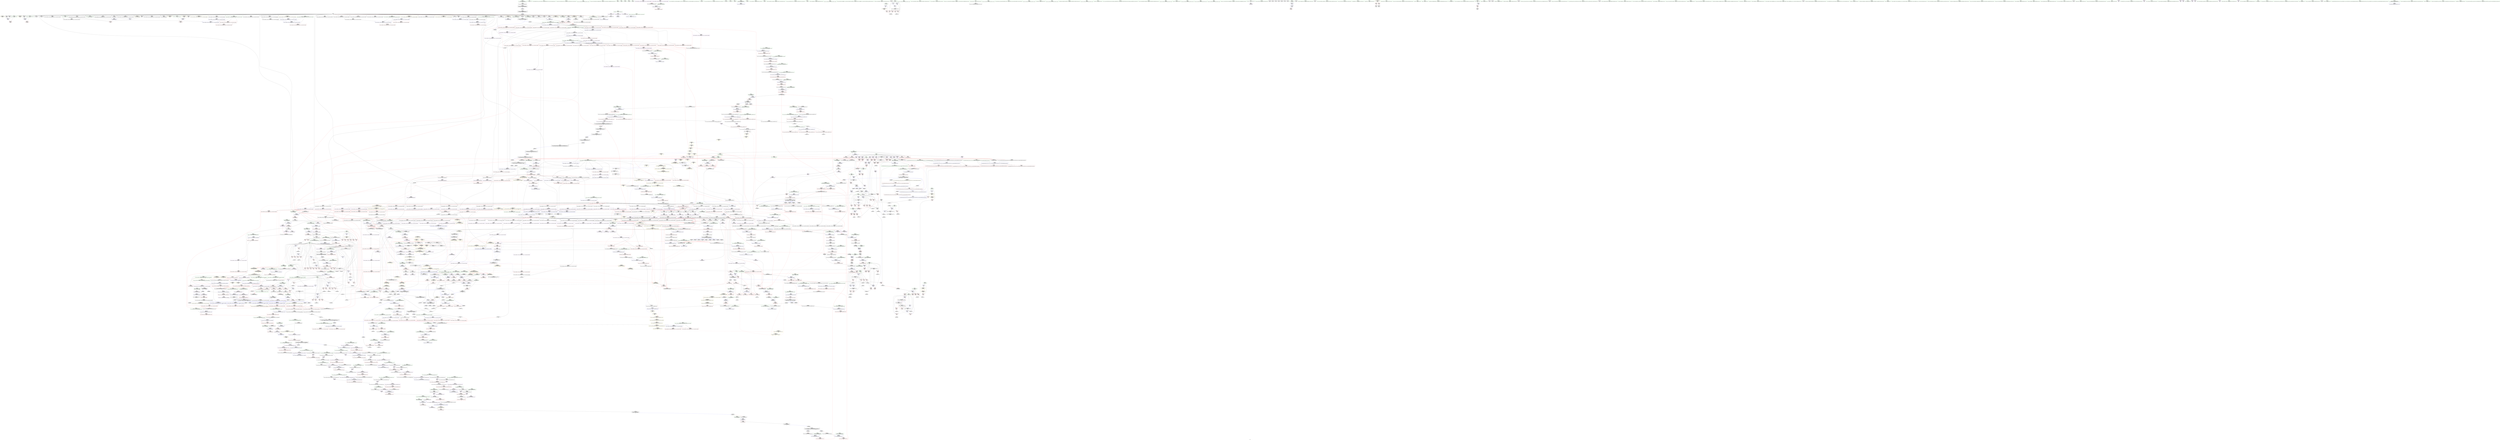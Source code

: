 digraph "SVFG" {
	label="SVFG";

	Node0x55892a9151a0 [shape=record,color=grey,label="{NodeID: 0\nNullPtr|{|<s49>113}}"];
	Node0x55892a9151a0 -> Node0x55892a996d00[style=solid];
	Node0x55892a9151a0 -> Node0x55892a996e00[style=solid];
	Node0x55892a9151a0 -> Node0x55892a996ed0[style=solid];
	Node0x55892a9151a0 -> Node0x55892a996fa0[style=solid];
	Node0x55892a9151a0 -> Node0x55892a997070[style=solid];
	Node0x55892a9151a0 -> Node0x55892a997140[style=solid];
	Node0x55892a9151a0 -> Node0x55892a997210[style=solid];
	Node0x55892a9151a0 -> Node0x55892a9972e0[style=solid];
	Node0x55892a9151a0 -> Node0x55892a9973b0[style=solid];
	Node0x55892a9151a0 -> Node0x55892a997480[style=solid];
	Node0x55892a9151a0 -> Node0x55892a997550[style=solid];
	Node0x55892a9151a0 -> Node0x55892a997620[style=solid];
	Node0x55892a9151a0 -> Node0x55892a9976f0[style=solid];
	Node0x55892a9151a0 -> Node0x55892a9977c0[style=solid];
	Node0x55892a9151a0 -> Node0x55892a997890[style=solid];
	Node0x55892a9151a0 -> Node0x55892a997960[style=solid];
	Node0x55892a9151a0 -> Node0x55892a997a30[style=solid];
	Node0x55892a9151a0 -> Node0x55892a997b00[style=solid];
	Node0x55892a9151a0 -> Node0x55892a997bd0[style=solid];
	Node0x55892a9151a0 -> Node0x55892a997ca0[style=solid];
	Node0x55892a9151a0 -> Node0x55892a997d70[style=solid];
	Node0x55892a9151a0 -> Node0x55892a997e40[style=solid];
	Node0x55892a9151a0 -> Node0x55892a997f10[style=solid];
	Node0x55892a9151a0 -> Node0x55892a997fe0[style=solid];
	Node0x55892a9151a0 -> Node0x55892a9980b0[style=solid];
	Node0x55892a9151a0 -> Node0x55892a998180[style=solid];
	Node0x55892a9151a0 -> Node0x55892a998250[style=solid];
	Node0x55892a9151a0 -> Node0x55892a998320[style=solid];
	Node0x55892a9151a0 -> Node0x55892a9983f0[style=solid];
	Node0x55892a9151a0 -> Node0x55892a9984c0[style=solid];
	Node0x55892a9151a0 -> Node0x55892a998590[style=solid];
	Node0x55892a9151a0 -> Node0x55892a998660[style=solid];
	Node0x55892a9151a0 -> Node0x55892a998730[style=solid];
	Node0x55892a9151a0 -> Node0x55892a998800[style=solid];
	Node0x55892a9151a0 -> Node0x55892a9988d0[style=solid];
	Node0x55892a9151a0 -> Node0x55892a9989a0[style=solid];
	Node0x55892a9151a0 -> Node0x55892a998a70[style=solid];
	Node0x55892a9151a0 -> Node0x55892a998b40[style=solid];
	Node0x55892a9151a0 -> Node0x55892a998c10[style=solid];
	Node0x55892a9151a0 -> Node0x55892a9c95a0[style=solid];
	Node0x55892a9151a0 -> Node0x55892a9cd1f0[style=solid];
	Node0x55892a9151a0 -> Node0x55892a9d2f60[style=solid];
	Node0x55892a9151a0 -> Node0x55892a9d3030[style=solid];
	Node0x55892a9151a0 -> Node0x55892a9d3100[style=solid];
	Node0x55892a9151a0 -> Node0x55892a9d4620[style=solid];
	Node0x55892a9151a0 -> Node0x55892a1a9820[style=solid];
	Node0x55892a9151a0 -> Node0x55892aa03da0[style=solid];
	Node0x55892a9151a0 -> Node0x55892aa05720[style=solid];
	Node0x55892a9151a0 -> Node0x55892aa064a0[style=solid];
	Node0x55892a9151a0:s49 -> Node0x55892ab1f430[style=solid,color=red];
	Node0x55892ab23ed0 [shape=record,color=black,label="{NodeID: 2989\n393 = PHI(297, 303, )\n0th arg _ZNSt6vectorIxSaIxEEC2Ev }"];
	Node0x55892ab23ed0 -> Node0x55892a9cad60[style=solid];
	Node0x55892a99ae60 [shape=record,color=red,label="{NodeID: 775\n184\<--145\n\<--list.addr\n_Z3dfsRSt6vectorIxSaIxEES2_xi\n|{<s0>8}}"];
	Node0x55892a99ae60:s0 -> Node0x55892ab1aff0[style=solid,color=red];
	Node0x55892a9916a0 [shape=record,color=black,label="{NodeID: 443\n1493\<--1473\n\<--__first\n_ZSt18uninitialized_copyISt13move_iteratorIPxES1_ET0_T_S4_S3_\n}"];
	Node0x55892a9916a0 -> Node0x55892a9aa760[style=solid];
	Node0x55892a9d1150 [shape=record,color=blue,label="{NodeID: 1218\n1562\<--1548\ncoerce.dive1\<--__last.coerce\n_ZSt4copyISt13move_iteratorIPxES1_ET0_T_S4_S3_\n}"];
	Node0x55892a9d1150 -> Node0x55892a9c8800[style=dashed];
	Node0x55892a9854c0 [shape=record,color=green,label="{NodeID: 111\n781\<--782\n__args.addr\<--__args.addr_field_insensitive\n_ZNSt16allocator_traitsISaIxEE9constructIxJRKxEEEvRS0_PT_DpOT0_\n}"];
	Node0x55892a9854c0 -> Node0x55892a99ec20[style=solid];
	Node0x55892a9854c0 -> Node0x55892a9ccaa0[style=solid];
	Node0x55892a9a0890 [shape=record,color=red,label="{NodeID: 886\n1023\<--1014\nthis1\<--this.addr\n_ZN9__gnu_cxx13new_allocatorIxE9constructIxJRKxEEEvPT_DpOT0_\n}"];
	Node0x55892aa9c160 [shape=record,color=yellow,style=double,label="{NodeID: 2768\n138V_4 = CSCHI(MR_138V_3)\npts\{4780000 \}\nCS[]|{|<s2>42|<s3>43|<s4>45|<s5>46}}"];
	Node0x55892aa9c160 -> Node0x55892aa4f3d0[style=dashed];
	Node0x55892aa9c160 -> Node0x55892aa60380[style=dashed];
	Node0x55892aa9c160:s2 -> Node0x55892aa73ed0[style=dashed,color=red];
	Node0x55892aa9c160:s3 -> Node0x55892aa76670[style=dashed,color=red];
	Node0x55892aa9c160:s4 -> Node0x55892aa50a50[style=dashed,color=red];
	Node0x55892aa9c160:s5 -> Node0x55892aa50a50[style=dashed,color=red];
	Node0x55892a9a7360 [shape=record,color=purple,label="{NodeID: 554\n265\<--263\n_M_finish\<--\n_ZNKSt6vectorIxSaIxEE4sizeEv\n}"];
	Node0x55892a9a7360 -> Node0x55892a99c110[style=solid];
	Node0x55892a989c00 [shape=record,color=green,label="{NodeID: 222\n1524\<--1525\nagg.tmp2\<--agg.tmp2_field_insensitive\n_ZNSt20__uninitialized_copyILb1EE13__uninit_copyISt13move_iteratorIPxES3_EET0_T_S6_S5_\n}"];
	Node0x55892a989c00 -> Node0x55892a991d20[style=solid];
	Node0x55892a989c00 -> Node0x55892a9aac40[style=solid];
	Node0x55892a9c5b50 [shape=record,color=red,label="{NodeID: 997\n1949\<--1925\n\<--__args.addr\n_ZNSt6vectorIxSaIxEE12emplace_backIJxEEEvDpOT_\n|{<s0>152}}"];
	Node0x55892a9c5b50:s0 -> Node0x55892ab1eb00[style=solid,color=red];
	Node0x55892ab19810 [shape=record,color=black,label="{NodeID: 2879\n1950 = PHI(2004, )\n|{<s0>153}}"];
	Node0x55892ab19810:s0 -> Node0x55892ab21360[style=solid,color=red];
	Node0x55892a9acd90 [shape=record,color=purple,label="{NodeID: 665\n1960\<--1959\nincdec.ptr\<--\n_ZNSt6vectorIxSaIxEE12emplace_backIJxEEEvDpOT_\n}"];
	Node0x55892a9acd90 -> Node0x55892a9d39f0[style=solid];
	Node0x55892a997f10 [shape=record,color=black,label="{NodeID: 333\n984\<--3\nlpad.val\<--dummyVal\n_ZNSt6vectorIxSaIxEE17_M_realloc_insertIJRKxEEEvN9__gnu_cxx17__normal_iteratorIPxS1_EEDpOT_\n}"];
	Node0x55892a9cb7f0 [shape=record,color=blue,label="{NodeID: 1108\n13\<--557\ni\<--inc25\nmain\n}"];
	Node0x55892a9cb7f0 -> Node0x55892a9aefb0[style=dashed];
	Node0x55892a9cb7f0 -> Node0x55892a9af080[style=dashed];
	Node0x55892a9cb7f0 -> Node0x55892a9af150[style=dashed];
	Node0x55892a9cb7f0 -> Node0x55892a9af220[style=dashed];
	Node0x55892a9cb7f0 -> Node0x55892a9af2f0[style=dashed];
	Node0x55892a9cb7f0 -> Node0x55892a9cb7f0[style=dashed];
	Node0x55892a9cb7f0 -> Node0x55892a9cb990[style=dashed];
	Node0x55892a94bc50 [shape=record,color=green,label="{NodeID: 1\n7\<--1\n__dso_handle\<--dummyObj\nGlob }"];
	Node0x55892ab24020 [shape=record,color=black,label="{NodeID: 2990\n2012 = PHI(1931, )\n0th arg _ZNSt6vectorIxSaIxEE17_M_realloc_insertIJxEEEvN9__gnu_cxx17__normal_iteratorIPxS1_EEDpOT_ }"];
	Node0x55892ab24020 -> Node0x55892a9d4070[style=solid];
	Node0x55892a99af30 [shape=record,color=red,label="{NodeID: 776\n186\<--145\n\<--list.addr\n_Z3dfsRSt6vectorIxSaIxEES2_xi\n|{<s0>7}}"];
	Node0x55892a99af30:s0 -> Node0x55892ab20710[style=solid,color=red];
	Node0x55892a991770 [shape=record,color=black,label="{NodeID: 444\n1496\<--1475\n\<--__last\n_ZSt18uninitialized_copyISt13move_iteratorIPxES1_ET0_T_S4_S3_\n}"];
	Node0x55892a991770 -> Node0x55892a9aa900[style=solid];
	Node0x55892aa7e200 [shape=record,color=yellow,style=double,label="{NodeID: 2326\n32V_1 = ENCHI(MR_32V_0)\npts\{1407 \}\nFun[_ZSt4copyISt13move_iteratorIPxES1_ET0_T_S4_S3_]|{<s0>131}}"];
	Node0x55892aa7e200:s0 -> Node0x55892aa7c9e0[style=dashed,color=red];
	Node0x55892a9d1220 [shape=record,color=blue,label="{NodeID: 1219\n1554\<--1549\n__result.addr\<--__result\n_ZSt4copyISt13move_iteratorIPxES1_ET0_T_S4_S3_\n}"];
	Node0x55892a9d1220 -> Node0x55892a9c3790[style=dashed];
	Node0x55892a985590 [shape=record,color=green,label="{NodeID: 112\n791\<--792\n_ZSt7forwardIRKxEOT_RNSt16remove_referenceIS2_E4typeE\<--_ZSt7forwardIRKxEOT_RNSt16remove_referenceIS2_E4typeE_field_insensitive\n}"];
	Node0x55892aa54ef0 [shape=record,color=black,label="{NodeID: 1994\nMR_79V_4 = PHI(MR_79V_6, MR_79V_3, )\npts\{260000 \}\n|{|<s4>39|<s5>39|<s6>39}}"];
	Node0x55892aa54ef0 -> Node0x55892a99db10[style=dashed];
	Node0x55892aa54ef0 -> Node0x55892a99dbe0[style=dashed];
	Node0x55892aa54ef0 -> Node0x55892aa53af0[style=dashed];
	Node0x55892aa54ef0 -> Node0x55892aa54ef0[style=dashed];
	Node0x55892aa54ef0:s4 -> Node0x55892a99e810[style=dashed,color=red];
	Node0x55892aa54ef0:s5 -> Node0x55892a99e8e0[style=dashed,color=red];
	Node0x55892aa54ef0:s6 -> Node0x55892a9cc760[style=dashed,color=red];
	Node0x55892a9a0960 [shape=record,color=red,label="{NodeID: 887\n1024\<--1016\n\<--__p.addr\n_ZN9__gnu_cxx13new_allocatorIxE9constructIxJRKxEEEvPT_DpOT0_\n}"];
	Node0x55892a9a0960 -> Node0x55892a98fa30[style=solid];
	Node0x55892aa9c240 [shape=record,color=yellow,style=double,label="{NodeID: 2769\n140V_4 = CSCHI(MR_140V_3)\npts\{4780001 \}\nCS[]|{|<s2>42|<s3>45|<s4>46}}"];
	Node0x55892aa9c240 -> Node0x55892aa4f4c0[style=dashed];
	Node0x55892aa9c240 -> Node0x55892aa60880[style=dashed];
	Node0x55892aa9c240:s2 -> Node0x55892aa73fe0[style=dashed,color=red];
	Node0x55892aa9c240:s3 -> Node0x55892aa50b60[style=dashed,color=red];
	Node0x55892aa9c240:s4 -> Node0x55892aa50b60[style=dashed,color=red];
	Node0x55892a9a7430 [shape=record,color=purple,label="{NodeID: 555\n268\<--267\n_M_impl2\<--\n_ZNKSt6vectorIxSaIxEE4sizeEv\n}"];
	Node0x55892a989cd0 [shape=record,color=green,label="{NodeID: 223\n1543\<--1544\n_ZSt4copyISt13move_iteratorIPxES1_ET0_T_S4_S3_\<--_ZSt4copyISt13move_iteratorIPxES1_ET0_T_S4_S3__field_insensitive\n}"];
	Node0x55892a9c5c20 [shape=record,color=red,label="{NodeID: 998\n1966\<--1925\n\<--__args.addr\n_ZNSt6vectorIxSaIxEE12emplace_backIJxEEEvDpOT_\n|{<s0>155}}"];
	Node0x55892a9c5c20:s0 -> Node0x55892ab1eb00[style=solid,color=red];
	Node0x55892ab19950 [shape=record,color=black,label="{NodeID: 2880\n1963 = PHI(993, )\n}"];
	Node0x55892ab19950 -> Node0x55892a9d3ac0[style=solid];
	Node0x55892a9ace60 [shape=record,color=purple,label="{NodeID: 666\n2035\<--2015\ncoerce.dive\<--__position\n_ZNSt6vectorIxSaIxEE17_M_realloc_insertIJxEEEvN9__gnu_cxx17__normal_iteratorIPxS1_EEDpOT_\n}"];
	Node0x55892a9ace60 -> Node0x55892a9d3fa0[style=solid];
	Node0x55892a997fe0 [shape=record,color=black,label="{NodeID: 334\n985\<--3\nlpad.val43\<--dummyVal\n_ZNSt6vectorIxSaIxEE17_M_realloc_insertIJRKxEEEvN9__gnu_cxx17__normal_iteratorIPxS1_EEDpOT_\n}"];
	Node0x55892a9cb8c0 [shape=record,color=blue,label="{NodeID: 1109\n564\<--562\narrayidx28\<--\nmain\n}"];
	Node0x55892a9cb8c0 -> Node0x55892a99dd80[style=dashed];
	Node0x55892a9cb8c0 -> Node0x55892a99df20[style=dashed];
	Node0x55892a9cb8c0 -> Node0x55892a99dff0[style=dashed];
	Node0x55892a9cb8c0 -> Node0x55892a9cba60[style=dashed];
	Node0x55892a9cb8c0 -> Node0x55892aa5fe80[style=dashed];
	Node0x55892a93e150 [shape=record,color=green,label="{NodeID: 2\n9\<--1\n\<--dummyObj\nCan only get source location for instruction, argument, global var or function.}"];
	Node0x55892ab24130 [shape=record,color=black,label="{NodeID: 2991\n2013 = PHI(1969, )\n1st arg _ZNSt6vectorIxSaIxEE17_M_realloc_insertIJxEEEvN9__gnu_cxx17__normal_iteratorIPxS1_EEDpOT_ }"];
	Node0x55892ab24130 -> Node0x55892a9d3fa0[style=solid];
	Node0x55892a99b000 [shape=record,color=red,label="{NodeID: 777\n196\<--145\n\<--list.addr\n_Z3dfsRSt6vectorIxSaIxEES2_xi\n|{<s0>9}}"];
	Node0x55892a99b000:s0 -> Node0x55892ab1aff0[style=solid,color=red];
	Node0x55892a991840 [shape=record,color=black,label="{NodeID: 445\n1492\<--1481\n\<--agg.tmp\n_ZSt18uninitialized_copyISt13move_iteratorIPxES1_ET0_T_S4_S3_\n}"];
	Node0x55892a991840 -> Node0x55892a9aa690[style=solid];
	Node0x55892a9d12f0 [shape=record,color=blue, style = dotted,label="{NodeID: 1220\n2232\<--2234\noffset_0\<--dummyVal\n_ZSt4copyISt13move_iteratorIPxES1_ET0_T_S4_S3_\n}"];
	Node0x55892a9d12f0 -> Node0x55892a9c3860[style=dashed];
	Node0x55892a985690 [shape=record,color=green,label="{NodeID: 113\n794\<--795\n_ZN9__gnu_cxx13new_allocatorIxE9constructIxJRKxEEEvPT_DpOT0_\<--_ZN9__gnu_cxx13new_allocatorIxE9constructIxJRKxEEEvPT_DpOT0__field_insensitive\n}"];
	Node0x55892aa553f0 [shape=record,color=black,label="{NodeID: 1995\nMR_32V_3 = PHI(MR_32V_2, MR_32V_1, )\npts\{1407 \}\n|{<s0>138}}"];
	Node0x55892aa553f0:s0 -> Node0x55892aa9bea0[style=dashed,color=blue];
	Node0x55892a9a0a30 [shape=record,color=red,label="{NodeID: 888\n1027\<--1018\n\<--__args.addr\n_ZN9__gnu_cxx13new_allocatorIxE9constructIxJRKxEEEvPT_DpOT0_\n|{<s0>88}}"];
	Node0x55892a9a0a30:s0 -> Node0x55892ab24460[style=solid,color=red];
	Node0x55892aa9c320 [shape=record,color=yellow,style=double,label="{NodeID: 2770\n142V_4 = CSCHI(MR_142V_3)\npts\{4780002 \}\nCS[]|{|<s2>45|<s3>46}}"];
	Node0x55892aa9c320 -> Node0x55892aa52250[style=dashed];
	Node0x55892aa9c320 -> Node0x55892aa60d80[style=dashed];
	Node0x55892aa9c320:s2 -> Node0x55892aa50c70[style=dashed,color=red];
	Node0x55892aa9c320:s3 -> Node0x55892aa50c70[style=dashed,color=red];
	Node0x55892a9a7500 [shape=record,color=purple,label="{NodeID: 556\n269\<--267\n_M_start\<--\n_ZNKSt6vectorIxSaIxEE4sizeEv\n}"];
	Node0x55892a9a7500 -> Node0x55892a99c1e0[style=solid];
	Node0x55892a989dd0 [shape=record,color=green,label="{NodeID: 224\n1550\<--1551\n__first\<--__first_field_insensitive\n_ZSt4copyISt13move_iteratorIPxES1_ET0_T_S4_S3_\n}"];
	Node0x55892a989dd0 -> Node0x55892a991ec0[style=solid];
	Node0x55892a989dd0 -> Node0x55892a9ab050[style=solid];
	Node0x55892aa6e510 [shape=record,color=yellow,style=double,label="{NodeID: 2106\n299V_1 = ENCHI(MR_299V_0)\npts\{3040000 3040001 4780000 4780001 \}\nFun[_ZNSt6vectorIxSaIxEE3endEv]|{<s0>87}}"];
	Node0x55892aa6e510:s0 -> Node0x55892aa6c520[style=dashed,color=red];
	Node0x55892a9c5cf0 [shape=record,color=red,label="{NodeID: 999\n1935\<--1934\n\<--_M_finish\n_ZNSt6vectorIxSaIxEE12emplace_backIJxEEEvDpOT_\n}"];
	Node0x55892a9c5cf0 -> Node0x55892aa058a0[style=solid];
	Node0x55892ab19a90 [shape=record,color=black,label="{NodeID: 2881\n1967 = PHI(2004, )\n|{<s0>156}}"];
	Node0x55892ab19a90:s0 -> Node0x55892ab24240[style=solid,color=red];
	Node0x55892a9acf30 [shape=record,color=purple,label="{NodeID: 667\n2044\<--2025\ncoerce.dive3\<--ref.tmp\n_ZNSt6vectorIxSaIxEE17_M_realloc_insertIJxEEEvN9__gnu_cxx17__normal_iteratorIPxS1_EEDpOT_\n}"];
	Node0x55892a9acf30 -> Node0x55892a9d42e0[style=solid];
	Node0x55892a9980b0 [shape=record,color=black,label="{NodeID: 335\n987\<--3\n\<--dummyVal\n_ZNSt6vectorIxSaIxEE17_M_realloc_insertIJRKxEEEvN9__gnu_cxx17__normal_iteratorIPxS1_EEDpOT_\n}"];
	Node0x55892a9cb990 [shape=record,color=blue,label="{NodeID: 1110\n13\<--567\ni\<--sub\nmain\n}"];
	Node0x55892a9cb990 -> Node0x55892a9af3c0[style=dashed];
	Node0x55892a9cb990 -> Node0x55892a9af490[style=dashed];
	Node0x55892a9cb990 -> Node0x55892a9af560[style=dashed];
	Node0x55892a9cb990 -> Node0x55892a9af630[style=dashed];
	Node0x55892a9cb990 -> Node0x55892a9af700[style=dashed];
	Node0x55892a9cb990 -> Node0x55892a9cbb30[style=dashed];
	Node0x55892a9cb990 -> Node0x55892a9cbda0[style=dashed];
	Node0x55892a93e1e0 [shape=record,color=green,label="{NodeID: 3\n33\<--1\n.str\<--dummyObj\nGlob }"];
	Node0x55892ab24240 [shape=record,color=black,label="{NodeID: 2992\n2014 = PHI(1967, )\n2nd arg _ZNSt6vectorIxSaIxEE17_M_realloc_insertIJxEEEvN9__gnu_cxx17__normal_iteratorIPxS1_EEDpOT_ }"];
	Node0x55892ab24240 -> Node0x55892a9d4140[style=solid];
	Node0x55892a99b0d0 [shape=record,color=red,label="{NodeID: 778\n167\<--147\n\<--r.addr\n_Z3dfsRSt6vectorIxSaIxEES2_xi\n}"];
	Node0x55892a99b0d0 -> Node0x55892aa04b20[style=solid];
	Node0x55892a991910 [shape=record,color=black,label="{NodeID: 446\n1495\<--1483\n\<--agg.tmp2\n_ZSt18uninitialized_copyISt13move_iteratorIPxES1_ET0_T_S4_S3_\n}"];
	Node0x55892a991910 -> Node0x55892a9aa830[style=solid];
	Node0x55892a9d13c0 [shape=record,color=blue, style = dotted,label="{NodeID: 1221\n2235\<--2237\noffset_0\<--dummyVal\n_ZSt4copyISt13move_iteratorIPxES1_ET0_T_S4_S3_\n}"];
	Node0x55892a9d13c0 -> Node0x55892a9c3930[style=dashed];
	Node0x55892a98a2a0 [shape=record,color=green,label="{NodeID: 114\n801\<--802\n__position\<--__position_field_insensitive\n_ZNSt6vectorIxSaIxEE17_M_realloc_insertIJRKxEEEvN9__gnu_cxx17__normal_iteratorIPxS1_EEDpOT_\n|{|<s1>66|<s2>70|<s3>73}}"];
	Node0x55892a98a2a0 -> Node0x55892a9a7ab0[style=solid];
	Node0x55892a98a2a0:s1 -> Node0x55892ab22350[style=solid,color=red];
	Node0x55892a98a2a0:s2 -> Node0x55892ab1b530[style=solid,color=red];
	Node0x55892a98a2a0:s3 -> Node0x55892ab1b530[style=solid,color=red];
	Node0x55892aa558f0 [shape=record,color=black,label="{NodeID: 1996\nMR_8V_2 = PHI(MR_8V_1, MR_8V_1, MR_8V_3, )\npts\{16 \}\n|{<s0>44|<s1>49|<s2>49|<s3>49|<s4>49|<s5>49}}"];
	Node0x55892aa558f0:s0 -> Node0x55892aa5cc80[style=dashed,color=blue];
	Node0x55892aa558f0:s1 -> Node0x55892a9b00c0[style=dashed,color=blue];
	Node0x55892aa558f0:s2 -> Node0x55892a9b0190[style=dashed,color=blue];
	Node0x55892aa558f0:s3 -> Node0x55892aa5cc80[style=dashed,color=blue];
	Node0x55892aa558f0:s4 -> Node0x55892aa5e080[style=dashed,color=blue];
	Node0x55892aa558f0:s5 -> Node0x55892aa69980[style=dashed,color=blue];
	Node0x55892a9a0b00 [shape=record,color=red,label="{NodeID: 889\n1029\<--1028\n\<--call\n_ZN9__gnu_cxx13new_allocatorIxE9constructIxJRKxEEEvPT_DpOT0_\n}"];
	Node0x55892a9a0b00 -> Node0x55892a9cde20[style=solid];
	Node0x55892a9a75d0 [shape=record,color=purple,label="{NodeID: 557\n288\<--287\n_M_impl\<--\n_ZNSt6vectorIxSaIxEEixEm\n}"];
	Node0x55892a989ea0 [shape=record,color=green,label="{NodeID: 225\n1552\<--1553\n__last\<--__last_field_insensitive\n_ZSt4copyISt13move_iteratorIPxES1_ET0_T_S4_S3_\n}"];
	Node0x55892a989ea0 -> Node0x55892a991f90[style=solid];
	Node0x55892a989ea0 -> Node0x55892a9ab120[style=solid];
	Node0x55892a9c5dc0 [shape=record,color=red,label="{NodeID: 1000\n1939\<--1938\n\<--_M_end_of_storage\n_ZNSt6vectorIxSaIxEE12emplace_backIJxEEEvDpOT_\n}"];
	Node0x55892a9c5dc0 -> Node0x55892aa058a0[style=solid];
	Node0x55892ab19bd0 [shape=record,color=black,label="{NodeID: 2882\n1999 = PHI(2004, )\n|{<s0>158}}"];
	Node0x55892ab19bd0:s0 -> Node0x55892ab22240[style=solid,color=red];
	Node0x55892a9ad000 [shape=record,color=purple,label="{NodeID: 668\n2055\<--2054\n_M_impl\<--\n_ZNSt6vectorIxSaIxEE17_M_realloc_insertIJxEEEvN9__gnu_cxx17__normal_iteratorIPxS1_EEDpOT_\n}"];
	Node0x55892a9ad000 -> Node0x55892a9a4b30[style=solid];
	Node0x55892a998180 [shape=record,color=black,label="{NodeID: 336\n988\<--3\n\<--dummyVal\n_ZNSt6vectorIxSaIxEE17_M_realloc_insertIJRKxEEEvN9__gnu_cxx17__normal_iteratorIPxS1_EEDpOT_\n|{<s0>86}}"];
	Node0x55892a998180:s0 -> Node0x55892ab22fb0[style=solid,color=red];
	Node0x55892aa770d0 [shape=record,color=yellow,style=double,label="{NodeID: 2218\n96V_1 = ENCHI(MR_96V_0)\npts\{314 745 260000 \}\nFun[_ZNSt16allocator_traitsISaIxEE9constructIxJxEEEvRS0_PT_DpOT0_]|{<s0>158}}"];
	Node0x55892aa770d0:s0 -> Node0x55892aa77f40[style=dashed,color=red];
	Node0x55892a9cba60 [shape=record,color=blue,label="{NodeID: 1111\n582\<--580\narrayidx36\<--call35\nmain\n}"];
	Node0x55892a9cba60 -> Node0x55892a99dd80[style=dashed];
	Node0x55892a9cba60 -> Node0x55892a99df20[style=dashed];
	Node0x55892a9cba60 -> Node0x55892a99dff0[style=dashed];
	Node0x55892a9cba60 -> Node0x55892a9cba60[style=dashed];
	Node0x55892a9cba60 -> Node0x55892aa5fe80[style=dashed];
	Node0x55892a93e270 [shape=record,color=green,label="{NodeID: 4\n35\<--1\n.str.1\<--dummyObj\nGlob }"];
	Node0x55892ab24350 [shape=record,color=black,label="{NodeID: 2993\n1383 = PHI(1376, )\n0th arg _ZN9__gnu_cxx13new_allocatorIxE8allocateEmPKv }"];
	Node0x55892ab24350 -> Node0x55892a9cff70[style=solid];
	Node0x55892a99b1a0 [shape=record,color=red,label="{NodeID: 779\n172\<--147\n\<--r.addr\n_Z3dfsRSt6vectorIxSaIxEES2_xi\n}"];
	Node0x55892a99b1a0 -> Node0x55892aa00aa0[style=solid];
	Node0x55892a9919e0 [shape=record,color=black,label="{NodeID: 447\n1469\<--1503\n_ZSt18uninitialized_copyISt13move_iteratorIPxES1_ET0_T_S4_S3__ret\<--call\n_ZSt18uninitialized_copyISt13move_iteratorIPxES1_ET0_T_S4_S3_\n|{<s0>119}}"];
	Node0x55892a9919e0:s0 -> Node0x55892ab163f0[style=solid,color=blue];
	Node0x55892a9d1490 [shape=record,color=blue,label="{NodeID: 1222\n1588\<--1585\n__first.addr\<--__first\n_ZSt14__copy_move_a2ILb1EPxS0_ET1_T0_S2_S1_\n}"];
	Node0x55892a9d1490 -> Node0x55892a9c3a00[style=dashed];
	Node0x55892a98a370 [shape=record,color=green,label="{NodeID: 115\n803\<--804\nthis.addr\<--this.addr_field_insensitive\n_ZNSt6vectorIxSaIxEE17_M_realloc_insertIJRKxEEEvN9__gnu_cxx17__normal_iteratorIPxS1_EEDpOT_\n}"];
	Node0x55892a98a370 -> Node0x55892a99ecf0[style=solid];
	Node0x55892a98a370 -> Node0x55892a9ccc40[style=solid];
	Node0x55892aa55df0 [shape=record,color=black,label="{NodeID: 1997\nMR_64V_3 = PHI(MR_64V_6, MR_64V_2, )\npts\{300 \}\n}"];
	Node0x55892aa55df0 -> Node0x55892a99c5f0[style=dashed];
	Node0x55892aa55df0 -> Node0x55892a99c6c0[style=dashed];
	Node0x55892aa55df0 -> Node0x55892a99c790[style=dashed];
	Node0x55892aa55df0 -> Node0x55892a99c860[style=dashed];
	Node0x55892aa55df0 -> Node0x55892a99c930[style=dashed];
	Node0x55892aa55df0 -> Node0x55892a99ca00[style=dashed];
	Node0x55892aa55df0 -> Node0x55892a9ca880[style=dashed];
	Node0x55892aa55df0 -> Node0x55892aa55df0[style=dashed];
	Node0x55892a9a0bd0 [shape=record,color=red,label="{NodeID: 890\n1037\<--1034\n\<--__t.addr\n_ZSt7forwardIRKxEOT_RNSt16remove_referenceIS2_E4typeE\n}"];
	Node0x55892a9a0bd0 -> Node0x55892a98fbd0[style=solid];
	Node0x55892aa9c560 [shape=record,color=yellow,style=double,label="{NodeID: 2772\n88V_2 = CSCHI(MR_88V_1)\npts\{3040000 3040001 3040002 4780000 4780001 4780002 \}\nCS[]|{<s0>23}}"];
	Node0x55892aa9c560:s0 -> Node0x55892aa9b8f0[style=dashed,color=blue];
	Node0x55892a9a76a0 [shape=record,color=purple,label="{NodeID: 558\n289\<--287\n_M_start\<--\n_ZNSt6vectorIxSaIxEEixEm\n}"];
	Node0x55892a9a76a0 -> Node0x55892a99c450[style=solid];
	Node0x55892a989f70 [shape=record,color=green,label="{NodeID: 226\n1554\<--1555\n__result.addr\<--__result.addr_field_insensitive\n_ZSt4copyISt13move_iteratorIPxES1_ET0_T_S4_S3_\n}"];
	Node0x55892a989f70 -> Node0x55892a9c3790[style=solid];
	Node0x55892a989f70 -> Node0x55892a9d1220[style=solid];
	Node0x55892aa6e730 [shape=record,color=yellow,style=double,label="{NodeID: 2108\n297V_1 = ENCHI(MR_297V_0)\npts\{9960000 \}\nFun[_ZNSt6vectorIxSaIxEE3endEv]|{<s0>87}}"];
	Node0x55892aa6e730:s0 -> Node0x55892a9cfd00[style=dashed,color=red];
	Node0x55892a9c5e90 [shape=record,color=red,label="{NodeID: 1001\n1948\<--1947\n\<--_M_finish5\n_ZNSt6vectorIxSaIxEE12emplace_backIJxEEEvDpOT_\n|{<s0>153}}"];
	Node0x55892a9c5e90:s0 -> Node0x55892ab211e0[style=solid,color=red];
	Node0x55892ab19d10 [shape=record,color=black,label="{NodeID: 2883\n2041 = PHI(1039, )\n}"];
	Node0x55892ab19d10 -> Node0x55892a9d4210[style=solid];
	Node0x55892a9ad0d0 [shape=record,color=purple,label="{NodeID: 669\n2065\<--2064\n_M_impl7\<--\n_ZNSt6vectorIxSaIxEE17_M_realloc_insertIJxEEEvN9__gnu_cxx17__normal_iteratorIPxS1_EEDpOT_\n}"];
	Node0x55892a998250 [shape=record,color=black,label="{NodeID: 337\n1880\<--3\n\<--dummyVal\n_ZNSt12_Vector_baseIxSaIxEED2Ev\n}"];
	Node0x55892aa77210 [shape=record,color=yellow,style=double,label="{NodeID: 2219\n32V_1 = ENCHI(MR_32V_0)\npts\{1407 \}\nFun[_ZNSt16allocator_traitsISaIxEE9constructIxJxEEEvRS0_PT_DpOT0_]|{<s0>158}}"];
	Node0x55892aa77210:s0 -> Node0x55892a9d5180[style=dashed,color=red];
	Node0x55892a9cbb30 [shape=record,color=blue,label="{NodeID: 1112\n13\<--586\ni\<--dec\nmain\n}"];
	Node0x55892a9cbb30 -> Node0x55892a9af3c0[style=dashed];
	Node0x55892a9cbb30 -> Node0x55892a9af490[style=dashed];
	Node0x55892a9cbb30 -> Node0x55892a9af560[style=dashed];
	Node0x55892a9cbb30 -> Node0x55892a9af630[style=dashed];
	Node0x55892a9cbb30 -> Node0x55892a9af700[style=dashed];
	Node0x55892a9cbb30 -> Node0x55892a9cbb30[style=dashed];
	Node0x55892a9cbb30 -> Node0x55892a9cbda0[style=dashed];
	Node0x55892a982170 [shape=record,color=green,label="{NodeID: 5\n37\<--1\nstdin\<--dummyObj\nGlob }"];
	Node0x55892ab24460 [shape=record,color=black,label="{NodeID: 2994\n1033 = PHI(789, 854, 1027, )\n0th arg _ZSt7forwardIRKxEOT_RNSt16remove_referenceIS2_E4typeE }"];
	Node0x55892ab24460 -> Node0x55892a9cdef0[style=solid];
	Node0x55892a99b270 [shape=record,color=red,label="{NodeID: 780\n185\<--147\n\<--r.addr\n_Z3dfsRSt6vectorIxSaIxEES2_xi\n}"];
	Node0x55892a99b270 -> Node0x55892aa00020[style=solid];
	Node0x55892a991ab0 [shape=record,color=black,label="{NodeID: 448\n1532\<--1516\n\<--__first\n_ZNSt20__uninitialized_copyILb1EE13__uninit_copyISt13move_iteratorIPxES3_EET0_T_S6_S5_\n}"];
	Node0x55892a991ab0 -> Node0x55892a9aade0[style=solid];
	Node0x55892a9d1560 [shape=record,color=blue,label="{NodeID: 1223\n1590\<--1586\n__last.addr\<--__last\n_ZSt14__copy_move_a2ILb1EPxS0_ET1_T0_S2_S1_\n}"];
	Node0x55892a9d1560 -> Node0x55892a9c3ad0[style=dashed];
	Node0x55892a98a440 [shape=record,color=green,label="{NodeID: 116\n805\<--806\n__args.addr\<--__args.addr_field_insensitive\n_ZNSt6vectorIxSaIxEE17_M_realloc_insertIJRKxEEEvN9__gnu_cxx17__normal_iteratorIPxS1_EEDpOT_\n}"];
	Node0x55892a98a440 -> Node0x55892a99edc0[style=solid];
	Node0x55892a98a440 -> Node0x55892a9ccd10[style=solid];
	Node0x55892aa562f0 [shape=record,color=black,label="{NodeID: 1998\nMR_70V_3 = PHI(MR_70V_6, MR_70V_2, )\npts\{308 \}\n}"];
	Node0x55892aa562f0 -> Node0x55892a99cc70[style=dashed];
	Node0x55892aa562f0 -> Node0x55892a99cd40[style=dashed];
	Node0x55892aa562f0 -> Node0x55892a9ca7b0[style=dashed];
	Node0x55892aa562f0 -> Node0x55892aa53ff0[style=dashed];
	Node0x55892a9a0ca0 [shape=record,color=red,label="{NodeID: 891\n1056\<--1043\nthis1\<--this.addr\n_ZNKSt6vectorIxSaIxEE12_M_check_lenEmPKc\n|{<s0>89|<s1>90|<s2>92|<s3>93|<s4>95|<s5>96|<s6>97}}"];
	Node0x55892a9a0ca0:s0 -> Node0x55892ab26130[style=solid,color=red];
	Node0x55892a9a0ca0:s1 -> Node0x55892ab1e4e0[style=solid,color=red];
	Node0x55892a9a0ca0:s2 -> Node0x55892ab1e4e0[style=solid,color=red];
	Node0x55892a9a0ca0:s3 -> Node0x55892ab1e4e0[style=solid,color=red];
	Node0x55892a9a0ca0:s4 -> Node0x55892ab1e4e0[style=solid,color=red];
	Node0x55892a9a0ca0:s5 -> Node0x55892ab26130[style=solid,color=red];
	Node0x55892a9a0ca0:s6 -> Node0x55892ab26130[style=solid,color=red];
	Node0x55892aa9c6f0 [shape=record,color=yellow,style=double,label="{NodeID: 2773\n32V_3 = CSCHI(MR_32V_2)\npts\{1407 \}\nCS[]|{<s0>75}}"];
	Node0x55892aa9c6f0:s0 -> Node0x55892aa775c0[style=dashed,color=red];
	Node0x55892a9a7770 [shape=record,color=purple,label="{NodeID: 559\n442\<--441\n_M_impl\<--\n_ZNSt6vectorIxSaIxEED2Ev\n}"];
	Node0x55892a98a040 [shape=record,color=green,label="{NodeID: 227\n1556\<--1557\nagg.tmp\<--agg.tmp_field_insensitive\n_ZSt4copyISt13move_iteratorIPxES1_ET0_T_S4_S3_\n}"];
	Node0x55892a98a040 -> Node0x55892a992060[style=solid];
	Node0x55892a98a040 -> Node0x55892a9ab1f0[style=solid];
	Node0x55892a9c5f60 [shape=record,color=red,label="{NodeID: 1002\n1959\<--1958\n\<--_M_finish7\n_ZNSt6vectorIxSaIxEE12emplace_backIJxEEEvDpOT_\n}"];
	Node0x55892a9c5f60 -> Node0x55892a9acd90[style=solid];
	Node0x55892ab19e50 [shape=record,color=black,label="{NodeID: 2884\n2043 = PHI(1113, )\n}"];
	Node0x55892ab19e50 -> Node0x55892a9d42e0[style=solid];
	Node0x55892a9ad1a0 [shape=record,color=purple,label="{NodeID: 670\n2066\<--2064\n_M_start\<--\n_ZNSt6vectorIxSaIxEE17_M_realloc_insertIJxEEEvN9__gnu_cxx17__normal_iteratorIPxS1_EEDpOT_\n}"];
	Node0x55892a9ad1a0 -> Node0x55892a9c77c0[style=solid];
	Node0x55892a998320 [shape=record,color=black,label="{NodeID: 338\n1881\<--3\n\<--dummyVal\n_ZNSt12_Vector_baseIxSaIxEED2Ev\n}"];
	Node0x55892a998320 -> Node0x55892a9d3440[style=solid];
	Node0x55892a9cbc00 [shape=record,color=blue,label="{NodeID: 1113\n29\<--169\nlcm\<--\nmain\n}"];
	Node0x55892a9cbc00 -> Node0x55892a9b1100[style=dashed];
	Node0x55892a9cbc00 -> Node0x55892a9b11d0[style=dashed];
	Node0x55892a9cbc00 -> Node0x55892a9b12a0[style=dashed];
	Node0x55892a9cbc00 -> Node0x55892a9b1370[style=dashed];
	Node0x55892a9cbc00 -> Node0x55892a9b1440[style=dashed];
	Node0x55892a9cbc00 -> Node0x55892a9b1510[style=dashed];
	Node0x55892a9cbc00 -> Node0x55892a9b15e0[style=dashed];
	Node0x55892a9cbc00 -> Node0x55892a9cc1b0[style=dashed];
	Node0x55892a9cbc00 -> Node0x55892aa5ea80[style=dashed];
	Node0x55892a982200 [shape=record,color=green,label="{NodeID: 6\n38\<--1\n.str.2\<--dummyObj\nGlob }"];
	Node0x55892ab245f0 [shape=record,color=black,label="{NodeID: 2995\n1585 = PHI(1570, )\n0th arg _ZSt14__copy_move_a2ILb1EPxS0_ET1_T0_S2_S1_ }"];
	Node0x55892ab245f0 -> Node0x55892a9d1490[style=solid];
	Node0x55892a99b340 [shape=record,color=red,label="{NodeID: 781\n197\<--147\n\<--r.addr\n_Z3dfsRSt6vectorIxSaIxEES2_xi\n|{<s0>9}}"];
	Node0x55892a99b340:s0 -> Node0x55892ab1b1b0[style=solid,color=red];
	Node0x55892a991b80 [shape=record,color=black,label="{NodeID: 449\n1535\<--1518\n\<--__last\n_ZNSt20__uninitialized_copyILb1EE13__uninit_copyISt13move_iteratorIPxES3_EET0_T_S6_S5_\n}"];
	Node0x55892a991b80 -> Node0x55892a9aaf80[style=solid];
	Node0x55892a9d1630 [shape=record,color=blue,label="{NodeID: 1224\n1592\<--1587\n__result.addr\<--__result\n_ZSt14__copy_move_a2ILb1EPxS0_ET1_T0_S2_S1_\n}"];
	Node0x55892a9d1630 -> Node0x55892a9c3ba0[style=dashed];
	Node0x55892a98a510 [shape=record,color=green,label="{NodeID: 117\n807\<--808\n__len\<--__len_field_insensitive\n_ZNSt6vectorIxSaIxEE17_M_realloc_insertIJRKxEEEvN9__gnu_cxx17__normal_iteratorIPxS1_EEDpOT_\n}"];
	Node0x55892a98a510 -> Node0x55892a99ee90[style=solid];
	Node0x55892a98a510 -> Node0x55892a99ef60[style=solid];
	Node0x55892a98a510 -> Node0x55892a99f030[style=solid];
	Node0x55892a98a510 -> Node0x55892a9ccde0[style=solid];
	Node0x55892aa567f0 [shape=record,color=black,label="{NodeID: 1999\nMR_32V_2 = PHI(MR_32V_4, MR_32V_1, )\npts\{1407 \}\n|{|<s1>15|<s2>18}}"];
	Node0x55892aa567f0 -> Node0x55892aa567f0[style=dashed];
	Node0x55892aa567f0:s1 -> Node0x55892aa6f5f0[style=dashed,color=red];
	Node0x55892aa567f0:s2 -> Node0x55892aa7d310[style=dashed,color=red];
	Node0x55892a9a0d70 [shape=record,color=red,label="{NodeID: 892\n1062\<--1045\n\<--__n.addr\n_ZNKSt6vectorIxSaIxEE12_M_check_lenEmPKc\n}"];
	Node0x55892a9a0d70 -> Node0x55892aa03c20[style=solid];
	Node0x55892aa9c850 [shape=record,color=yellow,style=double,label="{NodeID: 2774\n32V_4 = CSCHI(MR_32V_3)\npts\{1407 \}\nCS[]|{<s0>12}}"];
	Node0x55892aa9c850:s0 -> Node0x55892aa5a3f0[style=dashed,color=blue];
	Node0x55892a9a7840 [shape=record,color=purple,label="{NodeID: 560\n443\<--441\n_M_start\<--\n_ZNSt6vectorIxSaIxEED2Ev\n}"];
	Node0x55892a9a7840 -> Node0x55892a99d700[style=solid];
	Node0x55892a98a110 [shape=record,color=green,label="{NodeID: 228\n1558\<--1559\nagg.tmp3\<--agg.tmp3_field_insensitive\n_ZSt4copyISt13move_iteratorIPxES1_ET0_T_S4_S3_\n}"];
	Node0x55892a98a110 -> Node0x55892a992130[style=solid];
	Node0x55892a98a110 -> Node0x55892a9ab2c0[style=solid];
	Node0x55892a9c6030 [shape=record,color=red,label="{NodeID: 1003\n1969\<--1968\n\<--coerce.dive10\n_ZNSt6vectorIxSaIxEE12emplace_backIJxEEEvDpOT_\n|{<s0>156}}"];
	Node0x55892a9c6030:s0 -> Node0x55892ab24130[style=solid,color=red];
	Node0x55892ab19f90 [shape=record,color=black,label="{NodeID: 2885\n2046 = PHI(1093, )\n}"];
	Node0x55892ab19f90 -> Node0x55892a9d43b0[style=solid];
	Node0x55892a9ad270 [shape=record,color=purple,label="{NodeID: 671\n2076\<--2075\nincdec.ptr\<--\n_ZNSt6vectorIxSaIxEE17_M_realloc_insertIJxEEEvN9__gnu_cxx17__normal_iteratorIPxS1_EEDpOT_\n}"];
	Node0x55892a9ad270 -> Node0x55892a9d47c0[style=solid];
	Node0x55892a9983f0 [shape=record,color=black,label="{NodeID: 339\n1883\<--3\n\<--dummyVal\n_ZNSt12_Vector_baseIxSaIxEED2Ev\n}"];
	Node0x55892a9983f0 -> Node0x55892a9d3510[style=solid];
	Node0x55892a9cbcd0 [shape=record,color=blue,label="{NodeID: 1114\n15\<--126\nans\<--\nmain\n}"];
	Node0x55892a9cbcd0 -> Node0x55892a9b00c0[style=dashed];
	Node0x55892a9cbcd0 -> Node0x55892a9b0190[style=dashed];
	Node0x55892a9cbcd0 -> Node0x55892aa5cc80[style=dashed];
	Node0x55892a9cbcd0 -> Node0x55892aa5e080[style=dashed];
	Node0x55892a9cbcd0 -> Node0x55892aa69980[style=dashed];
	Node0x55892a982290 [shape=record,color=green,label="{NodeID: 7\n40\<--1\n.str.3\<--dummyObj\nGlob }"];
	Node0x55892ab24700 [shape=record,color=black,label="{NodeID: 2996\n1586 = PHI(1578, )\n1st arg _ZSt14__copy_move_a2ILb1EPxS0_ET1_T0_S2_S1_ }"];
	Node0x55892ab24700 -> Node0x55892a9d1560[style=solid];
	Node0x55892a99b410 [shape=record,color=red,label="{NodeID: 782\n159\<--149\n\<--now.addr\n_Z3dfsRSt6vectorIxSaIxEES2_xi\n}"];
	Node0x55892a99b410 -> Node0x55892a998eb0[style=solid];
	Node0x55892a991c50 [shape=record,color=black,label="{NodeID: 450\n1531\<--1522\n\<--agg.tmp\n_ZNSt20__uninitialized_copyILb1EE13__uninit_copyISt13move_iteratorIPxES3_EET0_T_S6_S5_\n}"];
	Node0x55892a991c50 -> Node0x55892a9aad10[style=solid];
	Node0x55892a9d1700 [shape=record,color=blue,label="{NodeID: 1225\n1613\<--1610\ncoerce.dive\<--__it.coerce\n_ZSt12__miter_baseIPxEDTcl12__miter_basecldtfp_4baseEEESt13move_iteratorIT_E\n|{<s0>136}}"];
	Node0x55892a9d1700:s0 -> Node0x55892aa7c6e0[style=dashed,color=red];
	Node0x55892a98a5e0 [shape=record,color=green,label="{NodeID: 118\n809\<--810\n__elems_before\<--__elems_before_field_insensitive\n_ZNSt6vectorIxSaIxEE17_M_realloc_insertIJRKxEEEvN9__gnu_cxx17__normal_iteratorIPxS1_EEDpOT_\n}"];
	Node0x55892a98a5e0 -> Node0x55892a99f100[style=solid];
	Node0x55892a98a5e0 -> Node0x55892a99f1d0[style=solid];
	Node0x55892a98a5e0 -> Node0x55892a9ccf80[style=solid];
	Node0x55892aa56cf0 [shape=record,color=black,label="{NodeID: 2000\nMR_81V_3 = PHI(MR_81V_5, MR_81V_2, )\npts\{3040002 \}\n|{|<s2>15|<s3>21}}"];
	Node0x55892aa56cf0 -> Node0x55892aa56cf0[style=dashed];
	Node0x55892aa56cf0 -> Node0x55892aa64e80[style=dashed];
	Node0x55892aa56cf0:s2 -> Node0x55892aa6f9d0[style=dashed,color=red];
	Node0x55892aa56cf0:s3 -> Node0x55892aa50c70[style=dashed,color=red];
	Node0x55892a9a0e40 [shape=record,color=red,label="{NodeID: 893\n1065\<--1047\n\<--__s.addr\n_ZNKSt6vectorIxSaIxEE12_M_check_lenEmPKc\n}"];
	Node0x55892aa9c9b0 [shape=record,color=yellow,style=double,label="{NodeID: 2775\n297V_2 = CSCHI(MR_297V_1)\npts\{9960000 \}\nCS[]}"];
	Node0x55892aa9c9b0 -> Node0x55892a9a07c0[style=dashed];
	Node0x55892a9a7910 [shape=record,color=purple,label="{NodeID: 561\n446\<--445\n_M_impl2\<--\n_ZNSt6vectorIxSaIxEED2Ev\n}"];
	Node0x55892a98a1e0 [shape=record,color=green,label="{NodeID: 229\n1571\<--1572\n_ZSt12__miter_baseIPxEDTcl12__miter_basecldtfp_4baseEEESt13move_iteratorIT_E\<--_ZSt12__miter_baseIPxEDTcl12__miter_basecldtfp_4baseEEESt13move_iteratorIT_E_field_insensitive\n}"];
	Node0x55892a9c6100 [shape=record,color=red,label="{NodeID: 1004\n1980\<--1977\n\<--__t.addr\n_ZSt4moveIRxEONSt16remove_referenceIT_E4typeEOS2_\n}"];
	Node0x55892a9c6100 -> Node0x55892a9a3950[style=solid];
	Node0x55892ab1a0d0 [shape=record,color=black,label="{NodeID: 2886\n2050 = PHI(1128, )\n}"];
	Node0x55892ab1a0d0 -> Node0x55892a9d4480[style=solid];
	Node0x55892a9ad340 [shape=record,color=purple,label="{NodeID: 672\n2081\<--2080\n_M_impl13\<--\n_ZNSt6vectorIxSaIxEE17_M_realloc_insertIJxEEEvN9__gnu_cxx17__normal_iteratorIPxS1_EEDpOT_\n}"];
	Node0x55892a9984c0 [shape=record,color=black,label="{NodeID: 340\n2090\<--3\n\<--dummyVal\n_ZNSt6vectorIxSaIxEE17_M_realloc_insertIJxEEEvN9__gnu_cxx17__normal_iteratorIPxS1_EEDpOT_\n}"];
	Node0x55892a9cbda0 [shape=record,color=blue,label="{NodeID: 1115\n13\<--169\ni\<--\nmain\n}"];
	Node0x55892a9cbda0 -> Node0x55892a9af7d0[style=dashed];
	Node0x55892a9cbda0 -> Node0x55892a9af8a0[style=dashed];
	Node0x55892a9cbda0 -> Node0x55892a9af970[style=dashed];
	Node0x55892a9cbda0 -> Node0x55892a9afa40[style=dashed];
	Node0x55892a9cbda0 -> Node0x55892a9afb10[style=dashed];
	Node0x55892a9cbda0 -> Node0x55892a9afbe0[style=dashed];
	Node0x55892a9cbda0 -> Node0x55892a9afcb0[style=dashed];
	Node0x55892a9cbda0 -> Node0x55892a9afd80[style=dashed];
	Node0x55892a9cbda0 -> Node0x55892a9afe50[style=dashed];
	Node0x55892a9cbda0 -> Node0x55892a9cc350[style=dashed];
	Node0x55892a9cbda0 -> Node0x55892aa5db80[style=dashed];
	Node0x55892a982320 [shape=record,color=green,label="{NodeID: 8\n42\<--1\nstdout\<--dummyObj\nGlob }"];
	Node0x55892ab24810 [shape=record,color=black,label="{NodeID: 2997\n1587 = PHI(1579, )\n2nd arg _ZSt14__copy_move_a2ILb1EPxS0_ET1_T0_S2_S1_ }"];
	Node0x55892ab24810 -> Node0x55892a9d1630[style=solid];
	Node0x55892a99b4e0 [shape=record,color=red,label="{NodeID: 783\n174\<--149\n\<--now.addr\n_Z3dfsRSt6vectorIxSaIxEES2_xi\n}"];
	Node0x55892a99b4e0 -> Node0x55892a998f80[style=solid];
	Node0x55892a991d20 [shape=record,color=black,label="{NodeID: 451\n1534\<--1524\n\<--agg.tmp2\n_ZNSt20__uninitialized_copyILb1EE13__uninit_copyISt13move_iteratorIPxES3_EET0_T_S6_S5_\n}"];
	Node0x55892a991d20 -> Node0x55892a9aaeb0[style=solid];
	Node0x55892a9d17d0 [shape=record,color=blue,label="{NodeID: 1226\n1626\<--1623\n__first.addr\<--__first\n_ZSt13__copy_move_aILb1EPxS0_ET1_T0_S2_S1_\n}"];
	Node0x55892a9d17d0 -> Node0x55892a9c3c70[style=dashed];
	Node0x55892a98a6b0 [shape=record,color=green,label="{NodeID: 119\n811\<--812\nref.tmp\<--ref.tmp_field_insensitive\n_ZNSt6vectorIxSaIxEE17_M_realloc_insertIJRKxEEEvN9__gnu_cxx17__normal_iteratorIPxS1_EEDpOT_\n|{|<s1>66}}"];
	Node0x55892a98a6b0 -> Node0x55892a9a7b80[style=solid];
	Node0x55892a98a6b0:s1 -> Node0x55892ab224a0[style=solid,color=red];
	Node0x55892aa571f0 [shape=record,color=black,label="{NodeID: 2001\nMR_83V_3 = PHI(MR_83V_5, MR_83V_2, )\npts\{3040000 3040001 \}\n|{|<s2>15|<s3>15|<s4>20|<s5>20|<s6>21|<s7>21}}"];
	Node0x55892aa571f0 -> Node0x55892aa571f0[style=dashed];
	Node0x55892aa571f0 -> Node0x55892aa65380[style=dashed];
	Node0x55892aa571f0:s2 -> Node0x55892aa6f7b0[style=dashed,color=red];
	Node0x55892aa571f0:s3 -> Node0x55892aa6f8c0[style=dashed,color=red];
	Node0x55892aa571f0:s4 -> Node0x55892aa6cd90[style=dashed,color=red];
	Node0x55892aa571f0:s5 -> Node0x55892aa6ce70[style=dashed,color=red];
	Node0x55892aa571f0:s6 -> Node0x55892aa50a50[style=dashed,color=red];
	Node0x55892aa571f0:s7 -> Node0x55892aa50b60[style=dashed,color=red];
	Node0x55892a9a0f10 [shape=record,color=red,label="{NodeID: 894\n1079\<--1049\n\<--__len\n_ZNKSt6vectorIxSaIxEE12_M_check_lenEmPKc\n}"];
	Node0x55892a9a0f10 -> Node0x55892aa040a0[style=solid];
	Node0x55892aa9cb10 [shape=record,color=yellow,style=double,label="{NodeID: 2776\n328V_2 = CSCHI(MR_328V_1)\npts\{11160000 \}\nCS[]}"];
	Node0x55892aa9cb10 -> Node0x55892a9a1660[style=dashed];
	Node0x55892a9a79e0 [shape=record,color=purple,label="{NodeID: 562\n447\<--445\n_M_finish\<--\n_ZNSt6vectorIxSaIxEED2Ev\n}"];
	Node0x55892a9a79e0 -> Node0x55892a99d7d0[style=solid];
	Node0x55892a992740 [shape=record,color=green,label="{NodeID: 230\n1581\<--1582\n_ZSt14__copy_move_a2ILb1EPxS0_ET1_T0_S2_S1_\<--_ZSt14__copy_move_a2ILb1EPxS0_ET1_T0_S2_S1__field_insensitive\n}"];
	Node0x55892aa6eb10 [shape=record,color=yellow,style=double,label="{NodeID: 2112\n10V_1 = ENCHI(MR_10V_0)\npts\{22 \}\nFun[_Z6updatex]}"];
	Node0x55892aa6eb10 -> Node0x55892a9b0e90[style=dashed];
	Node0x55892a9c61d0 [shape=record,color=red,label="{NodeID: 1005\n1995\<--1986\n\<--__a.addr\n_ZNSt16allocator_traitsISaIxEE9constructIxJxEEEvRS0_PT_DpOT0_\n}"];
	Node0x55892a9c61d0 -> Node0x55892a9a3a20[style=solid];
	Node0x55892ab1a210 [shape=record,color=black,label="{NodeID: 2887\n2061 = PHI(2004, )\n|{<s0>164}}"];
	Node0x55892ab1a210:s0 -> Node0x55892ab21360[style=solid,color=red];
	Node0x55892a9ad410 [shape=record,color=purple,label="{NodeID: 673\n2082\<--2080\n_M_finish\<--\n_ZNSt6vectorIxSaIxEE17_M_realloc_insertIJxEEEvN9__gnu_cxx17__normal_iteratorIPxS1_EEDpOT_\n}"];
	Node0x55892a9ad410 -> Node0x55892a9c7a30[style=solid];
	Node0x55892a998590 [shape=record,color=black,label="{NodeID: 341\n2091\<--3\n\<--dummyVal\n_ZNSt6vectorIxSaIxEE17_M_realloc_insertIJxEEEvN9__gnu_cxx17__normal_iteratorIPxS1_EEDpOT_\n}"];
	Node0x55892a998590 -> Node0x55892a9d4960[style=solid];
	Node0x55892aa775c0 [shape=record,color=yellow,style=double,label="{NodeID: 2223\n32V_1 = ENCHI(MR_32V_0)\npts\{1407 \}\nFun[_ZSt34__uninitialized_move_if_noexcept_aIPxS0_SaIxEET0_T_S3_S2_RT1_]|{<s0>104}}"];
	Node0x55892aa775c0:s0 -> Node0x55892aa75d20[style=dashed,color=red];
	Node0x55892a9cbe70 [shape=record,color=blue,label="{NodeID: 1116\n17\<--9\nj\<--\nmain\n}"];
	Node0x55892a9cbe70 -> Node0x55892a9b05a0[style=dashed];
	Node0x55892a9cbe70 -> Node0x55892a9b0670[style=dashed];
	Node0x55892a9cbe70 -> Node0x55892a9b0740[style=dashed];
	Node0x55892a9cbe70 -> Node0x55892a9cbf40[style=dashed];
	Node0x55892a9cbe70 -> Node0x55892aa4e3e0[style=dashed];
	Node0x55892a9cbe70 -> Node0x55892aa5e580[style=dashed];
	Node0x55892a9823b0 [shape=record,color=green,label="{NodeID: 9\n43\<--1\n_ZSt3cin\<--dummyObj\nGlob }"];
	Node0x55892ab24920 [shape=record,color=black,label="{NodeID: 2998\n1727 = PHI(1221, )\n0th arg _ZN9__gnu_cxx13new_allocatorIxE7destroyIxEEvPT_ }"];
	Node0x55892ab24920 -> Node0x55892a9d2400[style=solid];
	Node0x55892a99b5b0 [shape=record,color=red,label="{NodeID: 784\n187\<--149\n\<--now.addr\n_Z3dfsRSt6vectorIxSaIxEES2_xi\n}"];
	Node0x55892a99b5b0 -> Node0x55892a999050[style=solid];
	Node0x55892a991df0 [shape=record,color=black,label="{NodeID: 452\n1512\<--1542\n_ZNSt20__uninitialized_copyILb1EE13__uninit_copyISt13move_iteratorIPxES3_EET0_T_S6_S5__ret\<--call\n_ZNSt20__uninitialized_copyILb1EE13__uninit_copyISt13move_iteratorIPxES3_EET0_T_S6_S5_\n|{<s0>123}}"];
	Node0x55892a991df0:s0 -> Node0x55892ab16530[style=solid,color=blue];
	Node0x55892a9d18a0 [shape=record,color=blue,label="{NodeID: 1227\n1628\<--1624\n__last.addr\<--__last\n_ZSt13__copy_move_aILb1EPxS0_ET1_T0_S2_S1_\n}"];
	Node0x55892a9d18a0 -> Node0x55892a9c3d40[style=dashed];
	Node0x55892a98a780 [shape=record,color=green,label="{NodeID: 120\n813\<--814\n__new_start\<--__new_start_field_insensitive\n_ZNSt6vectorIxSaIxEE17_M_realloc_insertIJRKxEEEvN9__gnu_cxx17__normal_iteratorIPxS1_EEDpOT_\n}"];
	Node0x55892a98a780 -> Node0x55892a99f2a0[style=solid];
	Node0x55892a98a780 -> Node0x55892a99f370[style=solid];
	Node0x55892a98a780 -> Node0x55892a99f440[style=solid];
	Node0x55892a98a780 -> Node0x55892a99f510[style=solid];
	Node0x55892a98a780 -> Node0x55892a99f5e0[style=solid];
	Node0x55892a98a780 -> Node0x55892a99f6b0[style=solid];
	Node0x55892a98a780 -> Node0x55892a99f780[style=solid];
	Node0x55892a98a780 -> Node0x55892a99f850[style=solid];
	Node0x55892a98a780 -> Node0x55892a9cd050[style=solid];
	Node0x55892a9a0fe0 [shape=record,color=red,label="{NodeID: 895\n1083\<--1049\n\<--__len\n_ZNKSt6vectorIxSaIxEE12_M_check_lenEmPKc\n}"];
	Node0x55892a9a0fe0 -> Node0x55892aa03f20[style=solid];
	Node0x55892aa9cc70 [shape=record,color=yellow,style=double,label="{NodeID: 2777\n32V_2 = CSCHI(MR_32V_1)\npts\{1407 \}\nCS[]|{<s0>72|<s1>75|<s2>167|<s3>170}}"];
	Node0x55892aa9cc70:s0 -> Node0x55892aa9c6f0[style=dashed,color=blue];
	Node0x55892aa9cc70:s1 -> Node0x55892aa9c850[style=dashed,color=blue];
	Node0x55892aa9cc70:s2 -> Node0x55892aa9dcd0[style=dashed,color=blue];
	Node0x55892aa9cc70:s3 -> Node0x55892aa9de30[style=dashed,color=blue];
	Node0x55892a9a7ab0 [shape=record,color=purple,label="{NodeID: 563\n821\<--801\ncoerce.dive\<--__position\n_ZNSt6vectorIxSaIxEE17_M_realloc_insertIJRKxEEEvN9__gnu_cxx17__normal_iteratorIPxS1_EEDpOT_\n}"];
	Node0x55892a9a7ab0 -> Node0x55892a9ccb70[style=solid];
	Node0x55892a992840 [shape=record,color=green,label="{NodeID: 231\n1588\<--1589\n__first.addr\<--__first.addr_field_insensitive\n_ZSt14__copy_move_a2ILb1EPxS0_ET1_T0_S2_S1_\n}"];
	Node0x55892a992840 -> Node0x55892a9c3a00[style=solid];
	Node0x55892a992840 -> Node0x55892a9d1490[style=solid];
	Node0x55892aa6ebf0 [shape=record,color=yellow,style=double,label="{NodeID: 2113\n12V_1 = ENCHI(MR_12V_0)\npts\{24 \}\nFun[_Z6updatex]}"];
	Node0x55892aa6ebf0 -> Node0x55892a9b1030[style=dashed];
	Node0x55892a9c62a0 [shape=record,color=red,label="{NodeID: 1006\n1997\<--1988\n\<--__p.addr\n_ZNSt16allocator_traitsISaIxEE9constructIxJxEEEvRS0_PT_DpOT0_\n|{<s0>158}}"];
	Node0x55892a9c62a0:s0 -> Node0x55892ab22130[style=solid,color=red];
	Node0x55892ab1a350 [shape=record,color=black,label="{NodeID: 2888\n2068 = PHI(1192, )\n}"];
	Node0x55892ab1a350 -> Node0x55892a9c7890[style=solid];
	Node0x55892a9ad4e0 [shape=record,color=purple,label="{NodeID: 674\n2102\<--2101\n_M_impl17\<--\n_ZNSt6vectorIxSaIxEE17_M_realloc_insertIJxEEEvN9__gnu_cxx17__normal_iteratorIPxS1_EEDpOT_\n}"];
	Node0x55892a9ad4e0 -> Node0x55892a9a4c00[style=solid];
	Node0x55892a998660 [shape=record,color=black,label="{NodeID: 342\n2093\<--3\n\<--dummyVal\n_ZNSt6vectorIxSaIxEE17_M_realloc_insertIJxEEEvN9__gnu_cxx17__normal_iteratorIPxS1_EEDpOT_\n}"];
	Node0x55892a998660 -> Node0x55892a9d4a30[style=solid];
	Node0x55892a9cbf40 [shape=record,color=blue,label="{NodeID: 1117\n17\<--627\nj\<--inc54\nmain\n}"];
	Node0x55892a9cbf40 -> Node0x55892a9b05a0[style=dashed];
	Node0x55892a9cbf40 -> Node0x55892a9b0670[style=dashed];
	Node0x55892a9cbf40 -> Node0x55892a9b0740[style=dashed];
	Node0x55892a9cbf40 -> Node0x55892a9cbf40[style=dashed];
	Node0x55892a9cbf40 -> Node0x55892aa4e3e0[style=dashed];
	Node0x55892a9cbf40 -> Node0x55892aa5e580[style=dashed];
	Node0x55892a982440 [shape=record,color=green,label="{NodeID: 10\n44\<--1\n_ZSt4cout\<--dummyObj\nGlob }"];
	Node0x55892ab24a30 [shape=record,color=black,label="{NodeID: 2999\n1728 = PHI(1222, )\n1st arg _ZN9__gnu_cxx13new_allocatorIxE7destroyIxEEvPT_ }"];
	Node0x55892ab24a30 -> Node0x55892a9d24d0[style=solid];
	Node0x55892a1a9750 [shape=record,color=black,label="{NodeID: 1892\n1091 = PHI(1087, 1089, )\n}"];
	Node0x55892a1a9750 -> Node0x55892a98fca0[style=solid];
	Node0x55892a99b680 [shape=record,color=red,label="{NodeID: 785\n192\<--149\n\<--now.addr\n_Z3dfsRSt6vectorIxSaIxEES2_xi\n|{<s0>8}}"];
	Node0x55892a99b680:s0 -> Node0x55892ab1b370[style=solid,color=red];
	Node0x55892a991ec0 [shape=record,color=black,label="{NodeID: 453\n1566\<--1550\n\<--__first\n_ZSt4copyISt13move_iteratorIPxES1_ET0_T_S4_S3_\n}"];
	Node0x55892a991ec0 -> Node0x55892a9ab460[style=solid];
	Node0x55892a9d1970 [shape=record,color=blue,label="{NodeID: 1228\n1630\<--1625\n__result.addr\<--__result\n_ZSt13__copy_move_aILb1EPxS0_ET1_T0_S2_S1_\n}"];
	Node0x55892a9d1970 -> Node0x55892a9c3e10[style=dashed];
	Node0x55892a98a850 [shape=record,color=green,label="{NodeID: 121\n815\<--816\n__new_finish\<--__new_finish_field_insensitive\n_ZNSt6vectorIxSaIxEE17_M_realloc_insertIJRKxEEEvN9__gnu_cxx17__normal_iteratorIPxS1_EEDpOT_\n}"];
	Node0x55892a98a850 -> Node0x55892a99f920[style=solid];
	Node0x55892a98a850 -> Node0x55892a99f9f0[style=solid];
	Node0x55892a98a850 -> Node0x55892a99fac0[style=solid];
	Node0x55892a98a850 -> Node0x55892a99fb90[style=solid];
	Node0x55892a98a850 -> Node0x55892a99fc60[style=solid];
	Node0x55892a98a850 -> Node0x55892a9cd120[style=solid];
	Node0x55892a98a850 -> Node0x55892a9cd1f0[style=solid];
	Node0x55892a98a850 -> Node0x55892a9cd2c0[style=solid];
	Node0x55892a98a850 -> Node0x55892a9cd390[style=solid];
	Node0x55892a98a850 -> Node0x55892a9cd460[style=solid];
	Node0x55892a9a10b0 [shape=record,color=red,label="{NodeID: 896\n1089\<--1049\n\<--__len\n_ZNKSt6vectorIxSaIxEE12_M_check_lenEmPKc\n}"];
	Node0x55892a9a10b0 -> Node0x55892a1a9750[style=solid];
	Node0x55892aa9cdd0 [shape=record,color=yellow,style=double,label="{NodeID: 2778\n32V_2 = CSCHI(MR_32V_1)\npts\{1407 \}\nCS[]|{<s0>104}}"];
	Node0x55892aa9cdd0:s0 -> Node0x55892aa9cc70[style=dashed,color=blue];
	Node0x55892a9a7b80 [shape=record,color=purple,label="{NodeID: 564\n834\<--811\ncoerce.dive3\<--ref.tmp\n_ZNSt6vectorIxSaIxEE17_M_realloc_insertIJRKxEEEvN9__gnu_cxx17__normal_iteratorIPxS1_EEDpOT_\n}"];
	Node0x55892a9a7b80 -> Node0x55892a9cceb0[style=solid];
	Node0x55892a992910 [shape=record,color=green,label="{NodeID: 232\n1590\<--1591\n__last.addr\<--__last.addr_field_insensitive\n_ZSt14__copy_move_a2ILb1EPxS0_ET1_T0_S2_S1_\n}"];
	Node0x55892a992910 -> Node0x55892a9c3ad0[style=solid];
	Node0x55892a992910 -> Node0x55892a9d1560[style=solid];
	Node0x55892a9c6370 [shape=record,color=red,label="{NodeID: 1007\n1998\<--1990\n\<--__args.addr\n_ZNSt16allocator_traitsISaIxEE9constructIxJxEEEvRS0_PT_DpOT0_\n|{<s0>157}}"];
	Node0x55892a9c6370:s0 -> Node0x55892ab1eb00[style=solid,color=red];
	Node0x55892ab1a490 [shape=record,color=black,label="{NodeID: 2889\n2072 = PHI(1200, )\n|{<s0>167}}"];
	Node0x55892ab1a490:s0 -> Node0x55892ab21c00[style=solid,color=red];
	Node0x55892a9ad5b0 [shape=record,color=purple,label="{NodeID: 675\n2128\<--2127\n_M_impl25\<--\n_ZNSt6vectorIxSaIxEE17_M_realloc_insertIJxEEEvN9__gnu_cxx17__normal_iteratorIPxS1_EEDpOT_\n}"];
	Node0x55892a998730 [shape=record,color=black,label="{NodeID: 343\n2109\<--3\n\<--dummyVal\n_ZNSt6vectorIxSaIxEE17_M_realloc_insertIJxEEEvN9__gnu_cxx17__normal_iteratorIPxS1_EEDpOT_\n}"];
	Node0x55892a9cc010 [shape=record,color=blue,label="{NodeID: 1118\n479\<--631\nexn.slot\<--\nmain\n}"];
	Node0x55892a9cc010 -> Node0x55892a99d970[style=dashed];
	Node0x55892a9824d0 [shape=record,color=green,label="{NodeID: 11\n45\<--1\n.str.4\<--dummyObj\nGlob }"];
	Node0x55892ab24b40 [shape=record,color=black,label="{NodeID: 3000\n1367 = PHI(1142, )\n0th arg _ZNSt16allocator_traitsISaIxEE8allocateERS0_m }"];
	Node0x55892ab24b40 -> Node0x55892a9cfdd0[style=solid];
	Node0x55892a1a9820 [shape=record,color=black,label="{NodeID: 1893\n1149 = PHI(1144, 3, )\n}"];
	Node0x55892a1a9820 -> Node0x55892a990250[style=solid];
	Node0x55892a99b750 [shape=record,color=red,label="{NodeID: 786\n198\<--149\n\<--now.addr\n_Z3dfsRSt6vectorIxSaIxEES2_xi\n}"];
	Node0x55892a99b750 -> Node0x55892aa00320[style=solid];
	Node0x55892a991f90 [shape=record,color=black,label="{NodeID: 454\n1574\<--1552\n\<--__last\n_ZSt4copyISt13move_iteratorIPxES1_ET0_T_S4_S3_\n}"];
	Node0x55892a991f90 -> Node0x55892a9ab600[style=solid];
	Node0x55892a9d1a40 [shape=record,color=blue,label="{NodeID: 1229\n1632\<--1491\n__simple\<--\n_ZSt13__copy_move_aILb1EPxS0_ET1_T0_S2_S1_\n}"];
	Node0x55892a98a920 [shape=record,color=green,label="{NodeID: 122\n817\<--818\nexn.slot\<--exn.slot_field_insensitive\n_ZNSt6vectorIxSaIxEE17_M_realloc_insertIJRKxEEEvN9__gnu_cxx17__normal_iteratorIPxS1_EEDpOT_\n}"];
	Node0x55892a98a920 -> Node0x55892a99fd30[style=solid];
	Node0x55892a98a920 -> Node0x55892a99fe00[style=solid];
	Node0x55892a98a920 -> Node0x55892a9cd530[style=solid];
	Node0x55892a98a920 -> Node0x55892a9cd6d0[style=solid];
	Node0x55892a9a1180 [shape=record,color=red,label="{NodeID: 897\n1076\<--1073\n\<--call5\n_ZNKSt6vectorIxSaIxEE12_M_check_lenEmPKc\n}"];
	Node0x55892a9a1180 -> Node0x55892a9ff720[style=solid];
	Node0x55892aa9cf30 [shape=record,color=yellow,style=double,label="{NodeID: 2779\n408V_2 = CSCHI(MR_408V_1)\npts\{14580000 \}\nCS[]}"];
	Node0x55892aa9cf30 -> Node0x55892a9c31e0[style=dashed];
	Node0x55892a9a7c50 [shape=record,color=purple,label="{NodeID: 565\n849\<--848\n_M_impl\<--\n_ZNSt6vectorIxSaIxEE17_M_realloc_insertIJRKxEEEvN9__gnu_cxx17__normal_iteratorIPxS1_EEDpOT_\n}"];
	Node0x55892a9a7c50 -> Node0x55892a98f550[style=solid];
	Node0x55892a9929e0 [shape=record,color=green,label="{NodeID: 233\n1592\<--1593\n__result.addr\<--__result.addr_field_insensitive\n_ZSt14__copy_move_a2ILb1EPxS0_ET1_T0_S2_S1_\n}"];
	Node0x55892a9929e0 -> Node0x55892a9c3ba0[style=solid];
	Node0x55892a9929e0 -> Node0x55892a9d1630[style=solid];
	Node0x55892aa6edb0 [shape=record,color=yellow,style=double,label="{NodeID: 2115\n32V_1 = ENCHI(MR_32V_0)\npts\{1407 \}\nFun[_ZSt18uninitialized_copyISt13move_iteratorIPxES1_ET0_T_S4_S3_]|{<s0>123}}"];
	Node0x55892aa6edb0:s0 -> Node0x55892aa7d6f0[style=dashed,color=red];
	Node0x55892a9c6440 [shape=record,color=red,label="{NodeID: 1008\n2009\<--2006\n\<--__t.addr\n_ZSt7forwardIxEOT_RNSt16remove_referenceIS0_E4typeE\n}"];
	Node0x55892a9c6440 -> Node0x55892a9a3af0[style=solid];
	Node0x55892ab1a5d0 [shape=record,color=black,label="{NodeID: 2890\n2073 = PHI(1151, )\n}"];
	Node0x55892ab1a5d0 -> Node0x55892a9d46f0[style=solid];
	Node0x55892a9ad680 [shape=record,color=purple,label="{NodeID: 676\n2129\<--2127\n_M_start26\<--\n_ZNSt6vectorIxSaIxEE17_M_realloc_insertIJxEEEvN9__gnu_cxx17__normal_iteratorIPxS1_EEDpOT_\n}"];
	Node0x55892a9ad680 -> Node0x55892a9c7b00[style=solid];
	Node0x55892a998800 [shape=record,color=black,label="{NodeID: 344\n2110\<--3\n\<--dummyVal\n_ZNSt6vectorIxSaIxEE17_M_realloc_insertIJxEEEvN9__gnu_cxx17__normal_iteratorIPxS1_EEDpOT_\n}"];
	Node0x55892a998800 -> Node0x55892a9d4b00[style=solid];
	Node0x55892a9cc0e0 [shape=record,color=blue,label="{NodeID: 1119\n481\<--633\nehselector.slot\<--\nmain\n}"];
	Node0x55892a9cc0e0 -> Node0x55892a99da40[style=dashed];
	Node0x55892a982560 [shape=record,color=green,label="{NodeID: 12\n47\<--1\n.str.5\<--dummyObj\nGlob }"];
	Node0x55892ab24c50 [shape=record,color=black,label="{NodeID: 3001\n1368 = PHI(1143, )\n1st arg _ZNSt16allocator_traitsISaIxEE8allocateERS0_m }"];
	Node0x55892ab24c50 -> Node0x55892a9cfea0[style=solid];
	Node0x55892a9ff5a0 [shape=record,color=grey,label="{NodeID: 1894\n1061 = Binary(1057, 1060, )\n}"];
	Node0x55892a9ff5a0 -> Node0x55892aa03c20[style=solid];
	Node0x55892a99b820 [shape=record,color=red,label="{NodeID: 787\n179\<--176\n\<--call3\n_Z3dfsRSt6vectorIxSaIxEES2_xi\n}"];
	Node0x55892a99b820 -> Node0x55892aa00aa0[style=solid];
	Node0x55892a992060 [shape=record,color=black,label="{NodeID: 455\n1565\<--1556\n\<--agg.tmp\n_ZSt4copyISt13move_iteratorIPxES1_ET0_T_S4_S3_\n}"];
	Node0x55892a992060 -> Node0x55892a9ab390[style=solid];
	Node0x55892a9d1b10 [shape=record,color=blue,label="{NodeID: 1230\n1647\<--1646\n__it.addr\<--__it\n_ZSt12__niter_baseIPxET_S1_\n}"];
	Node0x55892a9d1b10 -> Node0x55892a9c3ee0[style=dashed];
	Node0x55892a98a9f0 [shape=record,color=green,label="{NodeID: 123\n819\<--820\nehselector.slot\<--ehselector.slot_field_insensitive\n_ZNSt6vectorIxSaIxEE17_M_realloc_insertIJRKxEEEvN9__gnu_cxx17__normal_iteratorIPxS1_EEDpOT_\n}"];
	Node0x55892a98a9f0 -> Node0x55892a99fed0[style=solid];
	Node0x55892a98a9f0 -> Node0x55892a9cd600[style=solid];
	Node0x55892a98a9f0 -> Node0x55892a9cd7a0[style=solid];
	Node0x55892a9a1250 [shape=record,color=red,label="{NodeID: 898\n1102\<--1096\n\<--__lhs.addr\n_ZN9__gnu_cxxmiIPxSt6vectorIxSaIxEEEENS_17__normal_iteratorIT_T0_E15difference_typeERKS8_SB_\n|{<s0>98}}"];
	Node0x55892a9a1250:s0 -> Node0x55892ab1b530[style=solid,color=red];
	Node0x55892aa9d090 [shape=record,color=yellow,style=double,label="{NodeID: 2780\n32V_2 = CSCHI(MR_32V_1)\npts\{1407 \}\nCS[]|{<s0>119}}"];
	Node0x55892aa9d090:s0 -> Node0x55892aa9cdd0[style=dashed,color=blue];
	Node0x55892a9a7d20 [shape=record,color=purple,label="{NodeID: 566\n859\<--858\n_M_impl7\<--\n_ZNSt6vectorIxSaIxEE17_M_realloc_insertIJRKxEEEvN9__gnu_cxx17__normal_iteratorIPxS1_EEDpOT_\n}"];
	Node0x55892a992ab0 [shape=record,color=green,label="{NodeID: 234\n1599\<--1600\n_ZSt12__niter_baseIPxET_S1_\<--_ZSt12__niter_baseIPxET_S1__field_insensitive\n}"];
	Node0x55892a9c6510 [shape=record,color=red,label="{NodeID: 1009\n2039\<--2017\nthis1\<--this.addr\n_ZNSt6vectorIxSaIxEE17_M_realloc_insertIJxEEEvN9__gnu_cxx17__normal_iteratorIPxS1_EEDpOT_\n|{|<s19>159|<s20>160}}"];
	Node0x55892a9c6510 -> Node0x55892a9a3bc0[style=solid];
	Node0x55892a9c6510 -> Node0x55892a9a3c90[style=solid];
	Node0x55892a9c6510 -> Node0x55892a9a3d60[style=solid];
	Node0x55892a9c6510 -> Node0x55892a9a3e30[style=solid];
	Node0x55892a9c6510 -> Node0x55892a9a3f00[style=solid];
	Node0x55892a9c6510 -> Node0x55892a9a3fd0[style=solid];
	Node0x55892a9c6510 -> Node0x55892a9a40a0[style=solid];
	Node0x55892a9c6510 -> Node0x55892a9a4170[style=solid];
	Node0x55892a9c6510 -> Node0x55892a9a4240[style=solid];
	Node0x55892a9c6510 -> Node0x55892a9a4310[style=solid];
	Node0x55892a9c6510 -> Node0x55892a9a43e0[style=solid];
	Node0x55892a9c6510 -> Node0x55892a9a44b0[style=solid];
	Node0x55892a9c6510 -> Node0x55892a9a4580[style=solid];
	Node0x55892a9c6510 -> Node0x55892a9a4650[style=solid];
	Node0x55892a9c6510 -> Node0x55892a9a4720[style=solid];
	Node0x55892a9c6510 -> Node0x55892a9a47f0[style=solid];
	Node0x55892a9c6510 -> Node0x55892a9a48c0[style=solid];
	Node0x55892a9c6510 -> Node0x55892a9a4990[style=solid];
	Node0x55892a9c6510 -> Node0x55892a9a4a60[style=solid];
	Node0x55892a9c6510:s19 -> Node0x55892ab25450[style=solid,color=red];
	Node0x55892a9c6510:s20 -> Node0x55892ab23c30[style=solid,color=red];
	Node0x55892ab1a710 [shape=record,color=black,label="{NodeID: 2891\n2078 = PHI(1192, )\n}"];
	Node0x55892ab1a710 -> Node0x55892a9c7960[style=solid];
	Node0x55892a9ad750 [shape=record,color=purple,label="{NodeID: 677\n2132\<--2131\n_M_impl27\<--\n_ZNSt6vectorIxSaIxEE17_M_realloc_insertIJxEEEvN9__gnu_cxx17__normal_iteratorIPxS1_EEDpOT_\n}"];
	Node0x55892a9988d0 [shape=record,color=black,label="{NodeID: 345\n2112\<--3\n\<--dummyVal\n_ZNSt6vectorIxSaIxEE17_M_realloc_insertIJxEEEvN9__gnu_cxx17__normal_iteratorIPxS1_EEDpOT_\n}"];
	Node0x55892a9988d0 -> Node0x55892a9d4bd0[style=solid];
	Node0x55892a9cc1b0 [shape=record,color=blue,label="{NodeID: 1120\n29\<--667\nlcm\<--mul72\nmain\n}"];
	Node0x55892a9cc1b0 -> Node0x55892a9b1100[style=dashed];
	Node0x55892a9cc1b0 -> Node0x55892a9b11d0[style=dashed];
	Node0x55892a9cc1b0 -> Node0x55892a9b12a0[style=dashed];
	Node0x55892a9cc1b0 -> Node0x55892a9b1370[style=dashed];
	Node0x55892a9cc1b0 -> Node0x55892a9b1440[style=dashed];
	Node0x55892a9cc1b0 -> Node0x55892a9b1510[style=dashed];
	Node0x55892a9cc1b0 -> Node0x55892a9b15e0[style=dashed];
	Node0x55892a9cc1b0 -> Node0x55892a9b16b0[style=dashed];
	Node0x55892a9cc1b0 -> Node0x55892a9b1780[style=dashed];
	Node0x55892a9cc1b0 -> Node0x55892a9cc1b0[style=dashed];
	Node0x55892a9cc1b0 -> Node0x55892aa5ea80[style=dashed];
	Node0x55892a9825f0 [shape=record,color=green,label="{NodeID: 13\n49\<--1\n.str.6\<--dummyObj\nGlob }"];
	Node0x55892ab24d60 [shape=record,color=black,label="{NodeID: 3002\n414 = PHI(297, )\n0th arg _ZNSt6vectorIxSaIxEE9push_backEOx }"];
	Node0x55892ab24d60 -> Node0x55892a9cae30[style=solid];
	Node0x55892a9ff720 [shape=record,color=grey,label="{NodeID: 1895\n1077 = Binary(1070, 1076, )\n}"];
	Node0x55892a9ff720 -> Node0x55892a9ce300[style=solid];
	Node0x55892a99b8f0 [shape=record,color=red,label="{NodeID: 788\n190\<--189\n\<--call7\n_Z3dfsRSt6vectorIxSaIxEES2_xi\n}"];
	Node0x55892a99b8f0 -> Node0x55892aa00020[style=solid];
	Node0x55892a992130 [shape=record,color=black,label="{NodeID: 456\n1573\<--1558\n\<--agg.tmp3\n_ZSt4copyISt13move_iteratorIPxES1_ET0_T_S4_S3_\n}"];
	Node0x55892a992130 -> Node0x55892a9ab530[style=solid];
	Node0x55892a9d1be0 [shape=record,color=blue,label="{NodeID: 1231\n1656\<--1653\n__first.addr\<--__first\n_ZNSt11__copy_moveILb1ELb1ESt26random_access_iterator_tagE8__copy_mIxEEPT_PKS3_S6_S4_\n}"];
	Node0x55892a9d1be0 -> Node0x55892a9c3fb0[style=dashed];
	Node0x55892a9d1be0 -> Node0x55892a9c4080[style=dashed];
	Node0x55892a98aac0 [shape=record,color=green,label="{NodeID: 124\n828\<--829\n_ZNKSt6vectorIxSaIxEE12_M_check_lenEmPKc\<--_ZNKSt6vectorIxSaIxEE12_M_check_lenEmPKc_field_insensitive\n}"];
	Node0x55892a9a1320 [shape=record,color=red,label="{NodeID: 899\n1105\<--1098\n\<--__rhs.addr\n_ZN9__gnu_cxxmiIPxSt6vectorIxSaIxEEEENS_17__normal_iteratorIT_T0_E15difference_typeERKS8_SB_\n|{<s0>99}}"];
	Node0x55892a9a1320:s0 -> Node0x55892ab1b530[style=solid,color=red];
	Node0x55892aa9d1f0 [shape=record,color=yellow,style=double,label="{NodeID: 2781\n32V_2 = CSCHI(MR_32V_1)\npts\{1407 \}\nCS[]|{<s0>123}}"];
	Node0x55892aa9d1f0:s0 -> Node0x55892aa9d090[style=dashed,color=blue];
	Node0x55892a9a7df0 [shape=record,color=purple,label="{NodeID: 567\n860\<--858\n_M_start\<--\n_ZNSt6vectorIxSaIxEE17_M_realloc_insertIJRKxEEEvN9__gnu_cxx17__normal_iteratorIPxS1_EEDpOT_\n}"];
	Node0x55892a9a7df0 -> Node0x55892a99ffa0[style=solid];
	Node0x55892a992bb0 [shape=record,color=green,label="{NodeID: 235\n1606\<--1607\n_ZSt13__copy_move_aILb1EPxS0_ET1_T0_S2_S1_\<--_ZSt13__copy_move_aILb1EPxS0_ET1_T0_S2_S1__field_insensitive\n}"];
	Node0x55892a9c65e0 [shape=record,color=red,label="{NodeID: 1010\n2060\<--2019\n\<--__args.addr\n_ZNSt6vectorIxSaIxEE17_M_realloc_insertIJxEEEvN9__gnu_cxx17__normal_iteratorIPxS1_EEDpOT_\n|{<s0>163}}"];
	Node0x55892a9c65e0:s0 -> Node0x55892ab1eb00[style=solid,color=red];
	Node0x55892ab1a850 [shape=record,color=black,label="{NodeID: 2892\n2086 = PHI(1200, )\n|{<s0>170}}"];
	Node0x55892ab1a850:s0 -> Node0x55892ab21c00[style=solid,color=red];
	Node0x55892a9ad820 [shape=record,color=purple,label="{NodeID: 678\n2133\<--2131\n_M_finish28\<--\n_ZNSt6vectorIxSaIxEE17_M_realloc_insertIJxEEEvN9__gnu_cxx17__normal_iteratorIPxS1_EEDpOT_\n}"];
	Node0x55892a9ad820 -> Node0x55892a9c7bd0[style=solid];
	Node0x55892a9989a0 [shape=record,color=black,label="{NodeID: 346\n2176\<--3\nlpad.val\<--dummyVal\n_ZNSt6vectorIxSaIxEE17_M_realloc_insertIJxEEEvN9__gnu_cxx17__normal_iteratorIPxS1_EEDpOT_\n}"];
	Node0x55892a9cc280 [shape=record,color=blue,label="{NodeID: 1121\n31\<--677\ntmp\<--add77\nmain\n}"];
	Node0x55892a9cc280 -> Node0x55892a9b1850[style=dashed];
	Node0x55892a9cc280 -> Node0x55892aa52bf0[style=dashed];
	Node0x55892a982680 [shape=record,color=green,label="{NodeID: 14\n51\<--1\n.str.7\<--dummyObj\nGlob }"];
	Node0x55892ab24e70 [shape=record,color=black,label="{NodeID: 3003\n415 = PHI(313, )\n1st arg _ZNSt6vectorIxSaIxEE9push_backEOx }"];
	Node0x55892ab24e70 -> Node0x55892a9caf00[style=solid];
	Node0x55892a9ff8a0 [shape=record,color=grey,label="{NodeID: 1896\n647 = Binary(640, 646, )\n}"];
	Node0x55892a9ff8a0 -> Node0x55892aa03aa0[style=solid];
	Node0x55892a99b9c0 [shape=record,color=red,label="{NodeID: 789\n215\<--207\nthis1\<--this.addr\n_ZNSt6vectorIxSaIxEE9push_backERKx\n|{|<s5>11|<s6>12}}"];
	Node0x55892a99b9c0 -> Node0x55892a999120[style=solid];
	Node0x55892a99b9c0 -> Node0x55892a9991f0[style=solid];
	Node0x55892a99b9c0 -> Node0x55892a9992c0[style=solid];
	Node0x55892a99b9c0 -> Node0x55892a999390[style=solid];
	Node0x55892a99b9c0 -> Node0x55892a999460[style=solid];
	Node0x55892a99b9c0:s5 -> Node0x55892ab1bc40[style=solid,color=red];
	Node0x55892a99b9c0:s6 -> Node0x55892ab1fd10[style=solid,color=red];
	Node0x55892a992200 [shape=record,color=black,label="{NodeID: 457\n1546\<--1580\n_ZSt4copyISt13move_iteratorIPxES1_ET0_T_S4_S3__ret\<--call6\n_ZSt4copyISt13move_iteratorIPxES1_ET0_T_S4_S3_\n|{<s0>126}}"];
	Node0x55892a992200:s0 -> Node0x55892ab19220[style=solid,color=blue];
	Node0x55892a9d1cb0 [shape=record,color=blue,label="{NodeID: 1232\n1658\<--1654\n__last.addr\<--__last\n_ZNSt11__copy_moveILb1ELb1ESt26random_access_iterator_tagE8__copy_mIxEEPT_PKS3_S6_S4_\n}"];
	Node0x55892a9d1cb0 -> Node0x55892a9c4150[style=dashed];
	Node0x55892a98abc0 [shape=record,color=green,label="{NodeID: 125\n832\<--833\n_ZNSt6vectorIxSaIxEE5beginEv\<--_ZNSt6vectorIxSaIxEE5beginEv_field_insensitive\n}"];
	Node0x55892a9a13f0 [shape=record,color=red,label="{NodeID: 900\n1104\<--1103\n\<--call\n_ZN9__gnu_cxxmiIPxSt6vectorIxSaIxEEEENS_17__normal_iteratorIT_T0_E15difference_typeERKS8_SB_\n}"];
	Node0x55892a9a13f0 -> Node0x55892a98fd70[style=solid];
	Node0x55892aa9d350 [shape=record,color=yellow,style=double,label="{NodeID: 2782\n32V_2 = CSCHI(MR_32V_1)\npts\{1407 \}\nCS[]|{<s0>126}}"];
	Node0x55892aa9d350:s0 -> Node0x55892aa9d1f0[style=dashed,color=blue];
	Node0x55892a9a7ec0 [shape=record,color=purple,label="{NodeID: 568\n874\<--873\nincdec.ptr\<--\n_ZNSt6vectorIxSaIxEE17_M_realloc_insertIJRKxEEEvN9__gnu_cxx17__normal_iteratorIPxS1_EEDpOT_\n}"];
	Node0x55892a9a7ec0 -> Node0x55892a9cd390[style=solid];
	Node0x55892a992cb0 [shape=record,color=green,label="{NodeID: 236\n1611\<--1612\n__it\<--__it_field_insensitive\n_ZSt12__miter_baseIPxEDTcl12__miter_basecldtfp_4baseEEESt13move_iteratorIT_E\n|{|<s1>136}}"];
	Node0x55892a992cb0 -> Node0x55892a9ab6d0[style=solid];
	Node0x55892a992cb0:s1 -> Node0x55892ab1fa90[style=solid,color=red];
	Node0x55892a9c66b0 [shape=record,color=red,label="{NodeID: 1011\n2049\<--2021\n\<--__len\n_ZNSt6vectorIxSaIxEE17_M_realloc_insertIJxEEEvN9__gnu_cxx17__normal_iteratorIPxS1_EEDpOT_\n|{<s0>162}}"];
	Node0x55892a9c66b0:s0 -> Node0x55892ab1ee60[style=solid,color=red];
	Node0x55892ab1a990 [shape=record,color=black,label="{NodeID: 2893\n2087 = PHI(1151, )\n}"];
	Node0x55892ab1a990 -> Node0x55892a9d4890[style=solid];
	Node0x55892a9ad8f0 [shape=record,color=purple,label="{NodeID: 679\n2140\<--2139\n_M_impl30\<--\n_ZNSt6vectorIxSaIxEE17_M_realloc_insertIJxEEEvN9__gnu_cxx17__normal_iteratorIPxS1_EEDpOT_\n}"];
	Node0x55892a998a70 [shape=record,color=black,label="{NodeID: 347\n2177\<--3\nlpad.val43\<--dummyVal\n_ZNSt6vectorIxSaIxEE17_M_realloc_insertIJxEEEvN9__gnu_cxx17__normal_iteratorIPxS1_EEDpOT_\n}"];
	Node0x55892aa77b60 [shape=record,color=yellow,style=double,label="{NodeID: 2229\n88V_1 = ENCHI(MR_88V_0)\npts\{3040000 3040001 3040002 4780000 4780001 4780002 \}\nFun[_ZNSt12_Vector_baseIxSaIxEEC2Ev]|{<s0>143|<s1>143|<s2>143}}"];
	Node0x55892aa77b60:s0 -> Node0x55892a9d2f60[style=dashed,color=red];
	Node0x55892aa77b60:s1 -> Node0x55892a9d3030[style=dashed,color=red];
	Node0x55892aa77b60:s2 -> Node0x55892a9d3100[style=dashed,color=red];
	Node0x55892a9cc350 [shape=record,color=blue,label="{NodeID: 1122\n13\<--686\ni\<--inc81\nmain\n}"];
	Node0x55892a9cc350 -> Node0x55892a9af7d0[style=dashed];
	Node0x55892a9cc350 -> Node0x55892a9af8a0[style=dashed];
	Node0x55892a9cc350 -> Node0x55892a9af970[style=dashed];
	Node0x55892a9cc350 -> Node0x55892a9afa40[style=dashed];
	Node0x55892a9cc350 -> Node0x55892a9afb10[style=dashed];
	Node0x55892a9cc350 -> Node0x55892a9afbe0[style=dashed];
	Node0x55892a9cc350 -> Node0x55892a9afcb0[style=dashed];
	Node0x55892a9cc350 -> Node0x55892a9afd80[style=dashed];
	Node0x55892a9cc350 -> Node0x55892a9afe50[style=dashed];
	Node0x55892a9cc350 -> Node0x55892a9cc350[style=dashed];
	Node0x55892a9cc350 -> Node0x55892aa5db80[style=dashed];
	Node0x55892a982710 [shape=record,color=green,label="{NodeID: 15\n54\<--1\n\<--dummyObj\nCan only get source location for instruction, argument, global var or function.}"];
	Node0x55892ab24f80 [shape=record,color=black,label="{NodeID: 3004\n1324 = PHI(1289, )\n0th arg _ZNSt16allocator_traitsISaIxEE8max_sizeERKS0_ }"];
	Node0x55892ab24f80 -> Node0x55892a9cf8f0[style=solid];
	Node0x55892a9ffa20 [shape=record,color=grey,label="{NodeID: 1897\n557 = Binary(556, 169, )\n}"];
	Node0x55892a9ffa20 -> Node0x55892a9cb7f0[style=solid];
	Node0x55892a99ba90 [shape=record,color=red,label="{NodeID: 790\n233\<--209\n\<--__x.addr\n_ZNSt6vectorIxSaIxEE9push_backERKx\n|{<s0>10}}"];
	Node0x55892a99ba90:s0 -> Node0x55892ab1da30[style=solid,color=red];
	Node0x55892a9922d0 [shape=record,color=black,label="{NodeID: 458\n1584\<--1605\n_ZSt14__copy_move_a2ILb1EPxS0_ET1_T0_S2_S1__ret\<--call3\n_ZSt14__copy_move_a2ILb1EPxS0_ET1_T0_S2_S1_\n|{<s0>131}}"];
	Node0x55892a9922d0:s0 -> Node0x55892ab196d0[style=solid,color=blue];
	Node0x55892a9d1d80 [shape=record,color=blue,label="{NodeID: 1233\n1660\<--1655\n__result.addr\<--__result\n_ZNSt11__copy_moveILb1ELb1ESt26random_access_iterator_tagE8__copy_mIxEEPT_PKS3_S6_S4_\n}"];
	Node0x55892a9d1d80 -> Node0x55892a9c4220[style=dashed];
	Node0x55892a9d1d80 -> Node0x55892a9c42f0[style=dashed];
	Node0x55892a98acc0 [shape=record,color=green,label="{NodeID: 126\n837\<--838\n_ZN9__gnu_cxxmiIPxSt6vectorIxSaIxEEEENS_17__normal_iteratorIT_T0_E15difference_typeERKS8_SB_\<--_ZN9__gnu_cxxmiIPxSt6vectorIxSaIxEEEENS_17__normal_iteratorIT_T0_E15difference_typeERKS8_SB__field_insensitive\n}"];
	Node0x55892aa594f0 [shape=record,color=black,label="{NodeID: 2008\nMR_32V_5 = PHI(MR_32V_4, MR_32V_2, )\npts\{1407 \}\n|{<s0>9}}"];
	Node0x55892aa594f0:s0 -> Node0x55892aa6ccb0[style=dashed,color=red];
	Node0x55892a9a14c0 [shape=record,color=red,label="{NodeID: 901\n1107\<--1106\n\<--call1\n_ZN9__gnu_cxxmiIPxSt6vectorIxSaIxEEEENS_17__normal_iteratorIT_T0_E15difference_typeERKS8_SB_\n}"];
	Node0x55892a9a14c0 -> Node0x55892a98fe40[style=solid];
	Node0x55892aa9d4b0 [shape=record,color=yellow,style=double,label="{NodeID: 2783\n32V_2 = CSCHI(MR_32V_1)\npts\{1407 \}\nCS[]|{<s0>167}}"];
	Node0x55892aa9d4b0:s0 -> Node0x55892aa775c0[style=dashed,color=red];
	Node0x55892a9a7f90 [shape=record,color=purple,label="{NodeID: 569\n879\<--878\n_M_impl13\<--\n_ZNSt6vectorIxSaIxEE17_M_realloc_insertIJRKxEEEvN9__gnu_cxx17__normal_iteratorIPxS1_EEDpOT_\n}"];
	Node0x55892a992d80 [shape=record,color=green,label="{NodeID: 237\n1616\<--1617\n_ZNKSt13move_iteratorIPxE4baseEv\<--_ZNKSt13move_iteratorIPxE4baseEv_field_insensitive\n}"];
	Node0x55892a9c6780 [shape=record,color=red,label="{NodeID: 1012\n2123\<--2021\n\<--__len\n_ZNSt6vectorIxSaIxEE17_M_realloc_insertIJxEEEvN9__gnu_cxx17__normal_iteratorIPxS1_EEDpOT_\n|{<s0>176}}"];
	Node0x55892a9c6780:s0 -> Node0x55892ab1dfa0[style=solid,color=red];
	Node0x55892ab1aad0 [shape=record,color=black,label="{NodeID: 2894\n2097 = PHI()\n}"];
	Node0x55892a9ad9c0 [shape=record,color=purple,label="{NodeID: 680\n2141\<--2139\n_M_start31\<--\n_ZNSt6vectorIxSaIxEE17_M_realloc_insertIJxEEEvN9__gnu_cxx17__normal_iteratorIPxS1_EEDpOT_\n}"];
	Node0x55892a9ad9c0 -> Node0x55892a9c7ca0[style=solid];
	Node0x55892a998b40 [shape=record,color=black,label="{NodeID: 348\n2179\<--3\n\<--dummyVal\n_ZNSt6vectorIxSaIxEE17_M_realloc_insertIJxEEEvN9__gnu_cxx17__normal_iteratorIPxS1_EEDpOT_\n}"];
	Node0x55892a9cc420 [shape=record,color=blue,label="{NodeID: 1123\n8\<--720\nti\<--inc96\nmain\n}"];
	Node0x55892a9cc420 -> Node0x55892aa5d680[style=dashed];
	Node0x55892a9827a0 [shape=record,color=green,label="{NodeID: 16\n126\<--1\n\<--dummyObj\nCan only get source location for instruction, argument, global var or function.}"];
	Node0x55892ab25090 [shape=record,color=black,label="{NodeID: 3005\n1513 = PHI(1500, )\n0th arg _ZNSt20__uninitialized_copyILb1EE13__uninit_copyISt13move_iteratorIPxES3_EET0_T_S6_S5_ }"];
	Node0x55892ab25090 -> Node0x55892a9d0c70[style=solid];
	Node0x55892a9ffba0 [shape=record,color=grey,label="{NodeID: 1898\n720 = Binary(719, 169, )\n}"];
	Node0x55892a9ffba0 -> Node0x55892a9cc420[style=solid];
	Node0x55892a99bb60 [shape=record,color=red,label="{NodeID: 791\n249\<--209\n\<--__x.addr\n_ZNSt6vectorIxSaIxEE9push_backERKx\n|{<s0>12}}"];
	Node0x55892a99bb60:s0 -> Node0x55892ab1ff90[style=solid,color=red];
	Node0x55892a9923a0 [shape=record,color=black,label="{NodeID: 459\n1609\<--1618\n_ZSt12__miter_baseIPxEDTcl12__miter_basecldtfp_4baseEEESt13move_iteratorIT_E_ret\<--call1\n_ZSt12__miter_baseIPxEDTcl12__miter_basecldtfp_4baseEEESt13move_iteratorIT_E\n|{<s0>128|<s1>130}}"];
	Node0x55892a9923a0:s0 -> Node0x55892ab19450[style=solid,color=blue];
	Node0x55892a9923a0:s1 -> Node0x55892ab19590[style=solid,color=blue];
	Node0x55892a9d1e50 [shape=record,color=blue,label="{NodeID: 1234\n1662\<--1672\n_Num\<--sub.ptr.div\n_ZNSt11__copy_moveILb1ELb1ESt26random_access_iterator_tagE8__copy_mIxEEPT_PKS3_S6_S4_\n}"];
	Node0x55892a9d1e50 -> Node0x55892a9c43c0[style=dashed];
	Node0x55892a9d1e50 -> Node0x55892a9c4490[style=dashed];
	Node0x55892a9d1e50 -> Node0x55892a9c4560[style=dashed];
	Node0x55892a98adc0 [shape=record,color=green,label="{NodeID: 127\n843\<--844\n_ZNSt12_Vector_baseIxSaIxEE11_M_allocateEm\<--_ZNSt12_Vector_baseIxSaIxEE11_M_allocateEm_field_insensitive\n}"];
	Node0x55892aa599f0 [shape=record,color=black,label="{NodeID: 2009\nMR_38V_5 = PHI(MR_38V_4, MR_38V_2, )\npts\{4780000 4780001 4780002 \}\n|{<s0>9}}"];
	Node0x55892aa599f0:s0 -> Node0x55892aa6cf50[style=dashed,color=red];
	Node0x55892a9a1590 [shape=record,color=red,label="{NodeID: 902\n1120\<--1117\nthis1\<--this.addr\n_ZNSt6vectorIxSaIxEE5beginEv\n}"];
	Node0x55892a9a1590 -> Node0x55892a98ffe0[style=solid];
	Node0x55892a9a8060 [shape=record,color=purple,label="{NodeID: 570\n880\<--878\n_M_finish\<--\n_ZNSt6vectorIxSaIxEE17_M_realloc_insertIJRKxEEEvN9__gnu_cxx17__normal_iteratorIPxS1_EEDpOT_\n}"];
	Node0x55892a9a8060 -> Node0x55892a9a0210[style=solid];
	Node0x55892a992e80 [shape=record,color=green,label="{NodeID: 238\n1619\<--1620\n_ZSt12__miter_baseIPxET_S1_\<--_ZSt12__miter_baseIPxET_S1__field_insensitive\n}"];
	Node0x55892a9c6850 [shape=record,color=red,label="{NodeID: 1013\n2167\<--2021\n\<--__len\n_ZNSt6vectorIxSaIxEE17_M_realloc_insertIJxEEEvN9__gnu_cxx17__normal_iteratorIPxS1_EEDpOT_\n}"];
	Node0x55892ab1aba0 [shape=record,color=black,label="{NodeID: 2895\n2118 = PHI(1200, )\n|{<s0>175}}"];
	Node0x55892ab1aba0:s0 -> Node0x55892ab23800[style=solid,color=red];
	Node0x55892a9ada90 [shape=record,color=purple,label="{NodeID: 681\n2144\<--2143\n_M_impl32\<--\n_ZNSt6vectorIxSaIxEE17_M_realloc_insertIJxEEEvN9__gnu_cxx17__normal_iteratorIPxS1_EEDpOT_\n}"];
	Node0x55892a998c10 [shape=record,color=black,label="{NodeID: 349\n2180\<--3\n\<--dummyVal\n_ZNSt6vectorIxSaIxEE17_M_realloc_insertIJxEEEvN9__gnu_cxx17__normal_iteratorIPxS1_EEDpOT_\n|{<s0>181}}"];
	Node0x55892a998c10:s0 -> Node0x55892ab22fb0[style=solid,color=red];
	Node0x55892a9cc4f0 [shape=record,color=blue,label="{NodeID: 1124\n740\<--738\n__a.addr\<--__a\n_ZSt4swapIxENSt9enable_ifIXsr6__and_ISt6__not_ISt15__is_tuple_likeIT_EESt21is_move_constructibleIS3_ESt18is_move_assignableIS3_EEE5valueEvE4typeERS3_SC_\n}"];
	Node0x55892a9cc4f0 -> Node0x55892a99e4d0[style=dashed];
	Node0x55892a9cc4f0 -> Node0x55892a99e5a0[style=dashed];
	Node0x55892a9828a0 [shape=record,color=green,label="{NodeID: 17\n169\<--1\n\<--dummyObj\nCan only get source location for instruction, argument, global var or function.|{<s0>64|<s1>159}}"];
	Node0x55892a9828a0:s0 -> Node0x55892ab25660[style=solid,color=red];
	Node0x55892a9828a0:s1 -> Node0x55892ab25660[style=solid,color=red];
	Node0x55892ab251d0 [shape=record,color=black,label="{NodeID: 3006\n1514 = PHI(1502, )\n1st arg _ZNSt20__uninitialized_copyILb1EE13__uninit_copyISt13move_iteratorIPxES3_EET0_T_S6_S5_ }"];
	Node0x55892ab251d0 -> Node0x55892a9d0d40[style=solid];
	Node0x55892a9ffd20 [shape=record,color=grey,label="{NodeID: 1899\n1111 = Binary(1110, 275, )\n}"];
	Node0x55892a9ffd20 -> Node0x55892a98ff10[style=solid];
	Node0x55892a99bc30 [shape=record,color=red,label="{NodeID: 792\n219\<--218\n\<--_M_finish\n_ZNSt6vectorIxSaIxEE9push_backERKx\n}"];
	Node0x55892a99bc30 -> Node0x55892aa05d20[style=solid];
	Node0x55892a992470 [shape=record,color=black,label="{NodeID: 460\n1622\<--1641\n_ZSt13__copy_move_aILb1EPxS0_ET1_T0_S2_S1__ret\<--call\n_ZSt13__copy_move_aILb1EPxS0_ET1_T0_S2_S1_\n|{<s0>135}}"];
	Node0x55892a992470:s0 -> Node0x55892ab126b0[style=solid,color=blue];
	Node0x55892a9d1f20 [shape=record,color=blue, style = dotted,label="{NodeID: 1235\n2238\<--2240\noffset_0\<--dummyVal\n_ZNSt11__copy_moveILb1ELb1ESt26random_access_iterator_tagE8__copy_mIxEEPT_PKS3_S6_S4_\n}"];
	Node0x55892a9d1f20 -> Node0x55892aa553f0[style=dashed];
	Node0x55892a98aec0 [shape=record,color=green,label="{NodeID: 128\n863\<--864\n_ZNK9__gnu_cxx17__normal_iteratorIPxSt6vectorIxSaIxEEE4baseEv\<--_ZNK9__gnu_cxx17__normal_iteratorIPxSt6vectorIxSaIxEEE4baseEv_field_insensitive\n}"];
	Node0x55892aa59ef0 [shape=record,color=black,label="{NodeID: 2010\nMR_364V_3 = PHI(MR_364V_4, MR_364V_2, )\npts\{1302 \}\n}"];
	Node0x55892aa59ef0 -> Node0x55892a9a2770[style=dashed];
	Node0x55892a9a1660 [shape=record,color=red,label="{NodeID: 903\n1126\<--1125\n\<--coerce.dive\n_ZNSt6vectorIxSaIxEE5beginEv\n}"];
	Node0x55892a9a1660 -> Node0x55892a9900b0[style=solid];
	Node0x55892a9a8130 [shape=record,color=purple,label="{NodeID: 571\n902\<--901\n_M_impl17\<--\n_ZNSt6vectorIxSaIxEE17_M_realloc_insertIJRKxEEEvN9__gnu_cxx17__normal_iteratorIPxS1_EEDpOT_\n}"];
	Node0x55892a9a8130 -> Node0x55892a98f620[style=solid];
	Node0x55892a992f80 [shape=record,color=green,label="{NodeID: 239\n1626\<--1627\n__first.addr\<--__first.addr_field_insensitive\n_ZSt13__copy_move_aILb1EPxS0_ET1_T0_S2_S1_\n}"];
	Node0x55892a992f80 -> Node0x55892a9c3c70[style=solid];
	Node0x55892a992f80 -> Node0x55892a9d17d0[style=solid];
	Node0x55892a9c6920 [shape=record,color=red,label="{NodeID: 1014\n2058\<--2023\n\<--__elems_before\n_ZNSt6vectorIxSaIxEE17_M_realloc_insertIJxEEEvN9__gnu_cxx17__normal_iteratorIPxS1_EEDpOT_\n}"];
	Node0x55892ab1ad10 [shape=record,color=black,label="{NodeID: 2896\n139 = PHI(183, 195, 297, )\n0th arg _Z3dfsRSt6vectorIxSaIxEES2_xi }"];
	Node0x55892ab1ad10 -> Node0x55892a9c9b80[style=solid];
	Node0x55892a9adb60 [shape=record,color=purple,label="{NodeID: 682\n2145\<--2143\n_M_end_of_storage\<--\n_ZNSt6vectorIxSaIxEE17_M_realloc_insertIJxEEEvN9__gnu_cxx17__normal_iteratorIPxS1_EEDpOT_\n}"];
	Node0x55892a9adb60 -> Node0x55892a9c7d70[style=solid];
	Node0x55892a998ce0 [shape=record,color=black,label="{NodeID: 350\n66\<--67\n\<--_ZNSt8ios_base4InitD1Ev\nCan only get source location for instruction, argument, global var or function.}"];
	Node0x55892a9cc5c0 [shape=record,color=blue,label="{NodeID: 1125\n742\<--739\n__b.addr\<--__b\n_ZSt4swapIxENSt9enable_ifIXsr6__and_ISt6__not_ISt15__is_tuple_likeIT_EESt21is_move_constructibleIS3_ESt18is_move_assignableIS3_EEE5valueEvE4typeERS3_SC_\n}"];
	Node0x55892a9cc5c0 -> Node0x55892a99e670[style=dashed];
	Node0x55892a9cc5c0 -> Node0x55892a99e740[style=dashed];
	Node0x55892a9829a0 [shape=record,color=green,label="{NodeID: 18\n200\<--1\n\<--dummyObj\nCan only get source location for instruction, argument, global var or function.}"];
	Node0x55892ab25310 [shape=record,color=black,label="{NodeID: 3007\n1515 = PHI(1498, )\n2nd arg _ZNSt20__uninitialized_copyILb1EE13__uninit_copyISt13move_iteratorIPxES3_EET0_T_S6_S5_ }"];
	Node0x55892ab25310 -> Node0x55892a9d0e10[style=solid];
	Node0x55892a9ffea0 [shape=record,color=grey,label="{NodeID: 1900\n1110 = Binary(1108, 1109, )\n}"];
	Node0x55892a9ffea0 -> Node0x55892a9ffd20[style=solid];
	Node0x55892a99bd00 [shape=record,color=red,label="{NodeID: 793\n223\<--222\n\<--_M_end_of_storage\n_ZNSt6vectorIxSaIxEE9push_backERKx\n}"];
	Node0x55892a99bd00 -> Node0x55892aa05d20[style=solid];
	Node0x55892a992540 [shape=record,color=black,label="{NodeID: 461\n1645\<--1650\n_ZSt12__niter_baseIPxET_S1__ret\<--\n_ZSt12__niter_baseIPxET_S1_\n|{<s0>132|<s1>133|<s2>134}}"];
	Node0x55892a992540:s0 -> Node0x55892ab12200[style=solid,color=blue];
	Node0x55892a992540:s1 -> Node0x55892ab12430[style=solid,color=blue];
	Node0x55892a992540:s2 -> Node0x55892ab12570[style=solid,color=blue];
	Node0x55892a9d1ff0 [shape=record,color=blue,label="{NodeID: 1236\n1698\<--1697\n__it.addr\<--__it\n_ZSt12__miter_baseIPxET_S1_\n}"];
	Node0x55892a9d1ff0 -> Node0x55892a9c4630[style=dashed];
	Node0x55892a98afc0 [shape=record,color=green,label="{NodeID: 129\n870\<--871\n_ZSt34__uninitialized_move_if_noexcept_aIPxS0_SaIxEET0_T_S3_S2_RT1_\<--_ZSt34__uninitialized_move_if_noexcept_aIPxS0_SaIxEET0_T_S3_S2_RT1__field_insensitive\n}"];
	Node0x55892aa5a3f0 [shape=record,color=black,label="{NodeID: 2011\nMR_32V_3 = PHI(MR_32V_4, MR_32V_2, )\npts\{1407 \}\n|{<s0>4|<s1>15|<s2>19}}"];
	Node0x55892aa5a3f0:s0 -> Node0x55892aa9a4d0[style=dashed,color=blue];
	Node0x55892aa5a3f0:s1 -> Node0x55892aa567f0[style=dashed,color=blue];
	Node0x55892aa5a3f0:s2 -> Node0x55892aa9b470[style=dashed,color=blue];
	Node0x55892a9a1730 [shape=record,color=red,label="{NodeID: 904\n1137\<--1131\nthis1\<--this.addr\n_ZNSt12_Vector_baseIxSaIxEE11_M_allocateEm\n}"];
	Node0x55892a9a1730 -> Node0x55892a9a93e0[style=solid];
	Node0x55892a9a8200 [shape=record,color=purple,label="{NodeID: 572\n936\<--935\n_M_impl25\<--\n_ZNSt6vectorIxSaIxEE17_M_realloc_insertIJRKxEEEvN9__gnu_cxx17__normal_iteratorIPxS1_EEDpOT_\n}"];
	Node0x55892a993050 [shape=record,color=green,label="{NodeID: 240\n1628\<--1629\n__last.addr\<--__last.addr_field_insensitive\n_ZSt13__copy_move_aILb1EPxS0_ET1_T0_S2_S1_\n}"];
	Node0x55892a993050 -> Node0x55892a9c3d40[style=solid];
	Node0x55892a993050 -> Node0x55892a9d18a0[style=solid];
	Node0x55892a9c69f0 [shape=record,color=red,label="{NodeID: 1015\n2105\<--2023\n\<--__elems_before\n_ZNSt6vectorIxSaIxEE17_M_realloc_insertIJxEEEvN9__gnu_cxx17__normal_iteratorIPxS1_EEDpOT_\n}"];
	Node0x55892ab1aff0 [shape=record,color=black,label="{NodeID: 2897\n140 = PHI(184, 196, 303, )\n1st arg _Z3dfsRSt6vectorIxSaIxEES2_xi }"];
	Node0x55892ab1aff0 -> Node0x55892a9c9c50[style=solid];
	Node0x55892a9adc30 [shape=record,color=purple,label="{NodeID: 683\n2148\<--2147\n_M_impl33\<--\n_ZNSt6vectorIxSaIxEE17_M_realloc_insertIJxEEEvN9__gnu_cxx17__normal_iteratorIPxS1_EEDpOT_\n}"];
	Node0x55892a998de0 [shape=record,color=black,label="{NodeID: 351\n82\<--106\n_Z3gcdxx_ret\<--\n_Z3gcdxx\n|{<s0>3|<s1>40|<s2>47|<s3>48}}"];
	Node0x55892a998de0:s0 -> Node0x55892ab10280[style=solid,color=blue];
	Node0x55892a998de0:s1 -> Node0x55892ab11a30[style=solid,color=blue];
	Node0x55892a998de0:s2 -> Node0x55892ab12e30[style=solid,color=blue];
	Node0x55892a998de0:s3 -> Node0x55892ab104b0[style=solid,color=blue];
	Node0x55892aa77f40 [shape=record,color=yellow,style=double,label="{NodeID: 2233\n96V_1 = ENCHI(MR_96V_0)\npts\{314 745 260000 \}\nFun[_ZN9__gnu_cxx13new_allocatorIxE9constructIxJxEEEvPT_DpOT0_]}"];
	Node0x55892aa77f40 -> Node0x55892a9c8180[style=dashed];
	Node0x55892a9cc690 [shape=record,color=blue,label="{NodeID: 1126\n744\<--750\n__tmp\<--\n_ZSt4swapIxENSt9enable_ifIXsr6__and_ISt6__not_ISt15__is_tuple_likeIT_EESt21is_move_constructibleIS3_ESt18is_move_assignableIS3_EEE5valueEvE4typeERS3_SC_\n}"];
	Node0x55892a9cc690 -> Node0x55892a99e8e0[style=dashed];
	Node0x55892a9cc690 -> Node0x55892a99e9b0[style=dashed];
	Node0x55892a982aa0 [shape=record,color=green,label="{NodeID: 19\n275\<--1\n\<--dummyObj\nCan only get source location for instruction, argument, global var or function.}"];
	Node0x55892ab25450 [shape=record,color=black,label="{NodeID: 3008\n1040 = PHI(825, 2039, )\n0th arg _ZNKSt6vectorIxSaIxEE12_M_check_lenEmPKc }"];
	Node0x55892ab25450 -> Node0x55892a9cdfc0[style=solid];
	Node0x55892aa00020 [shape=record,color=grey,label="{NodeID: 1901\n191 = Binary(185, 190, )\n|{<s0>8}}"];
	Node0x55892aa00020:s0 -> Node0x55892ab1b1b0[style=solid,color=red];
	Node0x55892a99bdd0 [shape=record,color=red,label="{NodeID: 794\n232\<--231\n\<--_M_finish5\n_ZNSt6vectorIxSaIxEE9push_backERKx\n|{<s0>10}}"];
	Node0x55892a99bdd0:s0 -> Node0x55892ab1d8e0[style=solid,color=red];
	Node0x55892a992610 [shape=record,color=black,label="{NodeID: 462\n1669\<--1667\nsub.ptr.lhs.cast\<--\n_ZNSt11__copy_moveILb1ELb1ESt26random_access_iterator_tagE8__copy_mIxEEPT_PKS3_S6_S4_\n}"];
	Node0x55892a992610 -> Node0x55892aa034a0[style=solid];
	Node0x55892a9d20c0 [shape=record,color=blue,label="{NodeID: 1237\n1705\<--1704\nthis.addr\<--this\n_ZNKSt13move_iteratorIPxE4baseEv\n}"];
	Node0x55892a9d20c0 -> Node0x55892a9c4700[style=dashed];
	Node0x55892a98b0c0 [shape=record,color=green,label="{NodeID: 130\n896\<--897\n__cxa_begin_catch\<--__cxa_begin_catch_field_insensitive\n}"];
	Node0x55892aa5a8f0 [shape=record,color=black,label="{NodeID: 2012\nMR_45V_2 = PHI(MR_45V_3, MR_45V_1, )\npts\{2120000 \}\n}"];
	Node0x55892a9a1800 [shape=record,color=red,label="{NodeID: 905\n1138\<--1133\n\<--__n.addr\n_ZNSt12_Vector_baseIxSaIxEE11_M_allocateEm\n}"];
	Node0x55892a9a1800 -> Node0x55892aa055a0[style=solid];
	Node0x55892a9a82d0 [shape=record,color=purple,label="{NodeID: 573\n937\<--935\n_M_start26\<--\n_ZNSt6vectorIxSaIxEE17_M_realloc_insertIJRKxEEEvN9__gnu_cxx17__normal_iteratorIPxS1_EEDpOT_\n}"];
	Node0x55892a9a82d0 -> Node0x55892a9a02e0[style=solid];
	Node0x55892a993120 [shape=record,color=green,label="{NodeID: 241\n1630\<--1631\n__result.addr\<--__result.addr_field_insensitive\n_ZSt13__copy_move_aILb1EPxS0_ET1_T0_S2_S1_\n}"];
	Node0x55892a993120 -> Node0x55892a9c3e10[style=solid];
	Node0x55892a993120 -> Node0x55892a9d1970[style=solid];
	Node0x55892a9c6ac0 [shape=record,color=red,label="{NodeID: 1016\n2052\<--2027\n\<--__new_start\n_ZNSt6vectorIxSaIxEE17_M_realloc_insertIJxEEEvN9__gnu_cxx17__normal_iteratorIPxS1_EEDpOT_\n}"];
	Node0x55892a9c6ac0 -> Node0x55892a9d4550[style=solid];
	Node0x55892ab1b1b0 [shape=record,color=black,label="{NodeID: 2898\n141 = PHI(191, 197, 376, )\n2nd arg _Z3dfsRSt6vectorIxSaIxEES2_xi }"];
	Node0x55892ab1b1b0 -> Node0x55892a9c9d20[style=solid];
	Node0x55892a9add00 [shape=record,color=purple,label="{NodeID: 684\n2149\<--2147\n_M_start34\<--\n_ZNSt6vectorIxSaIxEE17_M_realloc_insertIJxEEEvN9__gnu_cxx17__normal_iteratorIPxS1_EEDpOT_\n}"];
	Node0x55892a9add00 -> Node0x55892a9c7e40[style=solid];
	Node0x55892a998eb0 [shape=record,color=black,label="{NodeID: 352\n160\<--159\nconv\<--\n_Z3dfsRSt6vectorIxSaIxEES2_xi\n}"];
	Node0x55892a998eb0 -> Node0x55892aa049a0[style=solid];
	Node0x55892a9cc760 [shape=record,color=blue,label="{NodeID: 1127\n755\<--754\n\<--\n_ZSt4swapIxENSt9enable_ifIXsr6__and_ISt6__not_ISt15__is_tuple_likeIT_EESt21is_move_constructibleIS3_ESt18is_move_assignableIS3_EEE5valueEvE4typeERS3_SC_\n}"];
	Node0x55892a9cc760 -> Node0x55892a99e9b0[style=dashed];
	Node0x55892a9cc760 -> Node0x55892a9cc830[style=dashed];
	Node0x55892a982ba0 [shape=record,color=green,label="{NodeID: 20\n317\<--1\n\<--dummyObj\nCan only get source location for instruction, argument, global var or function.}"];
	Node0x55892ab25660 [shape=record,color=black,label="{NodeID: 3009\n1041 = PHI(169, 169, )\n1st arg _ZNKSt6vectorIxSaIxEE12_M_check_lenEmPKc }"];
	Node0x55892ab25660 -> Node0x55892a9ce090[style=solid];
	Node0x55892aa001a0 [shape=record,color=grey,label="{NodeID: 1902\n623 = Binary(619, 622, )\n|{<s0>44}}"];
	Node0x55892aa001a0:s0 -> Node0x55892ab1bfb0[style=solid,color=red];
	Node0x55892a99bea0 [shape=record,color=red,label="{NodeID: 795\n240\<--239\n\<--_M_finish7\n_ZNSt6vectorIxSaIxEE9push_backERKx\n}"];
	Node0x55892a99bea0 -> Node0x55892a9a71c0[style=solid];
	Node0x55892a9a2910 [shape=record,color=black,label="{NodeID: 463\n1670\<--1668\nsub.ptr.rhs.cast\<--\n_ZNSt11__copy_moveILb1ELb1ESt26random_access_iterator_tagE8__copy_mIxEEPT_PKS3_S6_S4_\n}"];
	Node0x55892a9a2910 -> Node0x55892aa034a0[style=solid];
	Node0x55892a9d2190 [shape=record,color=blue,label="{NodeID: 1238\n1715\<--1713\nthis.addr\<--this\n_ZNSt13move_iteratorIPxEC2ES0_\n}"];
	Node0x55892a9d2190 -> Node0x55892a9c48a0[style=dashed];
	Node0x55892a98b1c0 [shape=record,color=green,label="{NodeID: 131\n908\<--909\n_ZNSt16allocator_traitsISaIxEE7destroyIxEEvRS0_PT_\<--_ZNSt16allocator_traitsISaIxEE7destroyIxEEvRS0_PT__field_insensitive\n}"];
	Node0x55892aa5adf0 [shape=record,color=black,label="{NodeID: 2013\nMR_47V_2 = PHI(MR_47V_3, MR_47V_1, )\npts\{3040000 4780000 \}\n|{<s0>4|<s1>15|<s2>15|<s3>19}}"];
	Node0x55892aa5adf0:s0 -> Node0x55892aa9a630[style=dashed,color=blue];
	Node0x55892aa5adf0:s1 -> Node0x55892aa571f0[style=dashed,color=blue];
	Node0x55892aa5adf0:s2 -> Node0x55892aa65380[style=dashed,color=blue];
	Node0x55892aa5adf0:s3 -> Node0x55892aa9b5d0[style=dashed,color=blue];
	Node0x55892a9a18d0 [shape=record,color=red,label="{NodeID: 906\n1143\<--1133\n\<--__n.addr\n_ZNSt12_Vector_baseIxSaIxEE11_M_allocateEm\n|{<s0>101}}"];
	Node0x55892a9a18d0:s0 -> Node0x55892ab24c50[style=solid,color=red];
	Node0x55892a9a83a0 [shape=record,color=purple,label="{NodeID: 574\n940\<--939\n_M_impl27\<--\n_ZNSt6vectorIxSaIxEE17_M_realloc_insertIJRKxEEEvN9__gnu_cxx17__normal_iteratorIPxS1_EEDpOT_\n}"];
	Node0x55892a9931f0 [shape=record,color=green,label="{NodeID: 242\n1632\<--1633\n__simple\<--__simple_field_insensitive\n_ZSt13__copy_move_aILb1EPxS0_ET1_T0_S2_S1_\n}"];
	Node0x55892a9931f0 -> Node0x55892a9d1a40[style=solid];
	Node0x55892aa6f5f0 [shape=record,color=yellow,style=double,label="{NodeID: 2124\n32V_1 = ENCHI(MR_32V_0)\npts\{1407 \}\nFun[_ZNSt6vectorIxSaIxEE9push_backERKx]|{<s0>10|<s1>12}}"];
	Node0x55892aa6f5f0:s0 -> Node0x55892aa51080[style=dashed,color=red];
	Node0x55892aa6f5f0:s1 -> Node0x55892aa75530[style=dashed,color=red];
	Node0x55892a9c6b90 [shape=record,color=red,label="{NodeID: 1017\n2057\<--2027\n\<--__new_start\n_ZNSt6vectorIxSaIxEE17_M_realloc_insertIJxEEEvN9__gnu_cxx17__normal_iteratorIPxS1_EEDpOT_\n}"];
	Node0x55892a9c6b90 -> Node0x55892a9ae6c0[style=solid];
	Node0x55892ab1b370 [shape=record,color=black,label="{NodeID: 2899\n142 = PHI(192, 199, 378, )\n3rd arg _Z3dfsRSt6vectorIxSaIxEES2_xi }"];
	Node0x55892ab1b370 -> Node0x55892a9c9df0[style=solid];
	Node0x55892a9addd0 [shape=record,color=purple,label="{NodeID: 685\n2158\<--2157\n_M_impl35\<--\n_ZNSt6vectorIxSaIxEE17_M_realloc_insertIJxEEEvN9__gnu_cxx17__normal_iteratorIPxS1_EEDpOT_\n}"];
	Node0x55892a998f80 [shape=record,color=black,label="{NodeID: 353\n175\<--174\nconv2\<--\n_Z3dfsRSt6vectorIxSaIxEES2_xi\n|{<s0>6}}"];
	Node0x55892a998f80:s0 -> Node0x55892ab209f0[style=solid,color=red];
	Node0x55892a9cc830 [shape=record,color=blue,label="{NodeID: 1128\n759\<--758\n\<--\n_ZSt4swapIxENSt9enable_ifIXsr6__and_ISt6__not_ISt15__is_tuple_likeIT_EESt21is_move_constructibleIS3_ESt18is_move_assignableIS3_EEE5valueEvE4typeERS3_SC_\n|{<s0>39}}"];
	Node0x55892a9cc830:s0 -> Node0x55892aa54ef0[style=dashed,color=blue];
	Node0x55892a982ca0 [shape=record,color=green,label="{NodeID: 21\n325\<--1\n\<--dummyObj\nCan only get source location for instruction, argument, global var or function.}"];
	Node0x55892ab257e0 [shape=record,color=black,label="{NodeID: 3010\n1042 = PHI(826, 2040, )\n2nd arg _ZNKSt6vectorIxSaIxEE12_M_check_lenEmPKc }"];
	Node0x55892ab257e0 -> Node0x55892a9ce160[style=solid];
	Node0x55892aa00320 [shape=record,color=grey,label="{NodeID: 1903\n199 = Binary(198, 200, )\n|{<s0>9}}"];
	Node0x55892aa00320:s0 -> Node0x55892ab1b370[style=solid,color=red];
	Node0x55892a99bf70 [shape=record,color=red,label="{NodeID: 796\n251\<--250\n\<--coerce.dive8\n_ZNSt6vectorIxSaIxEE9push_backERKx\n|{<s0>12}}"];
	Node0x55892a99bf70:s0 -> Node0x55892ab1fe50[style=solid,color=red];
	Node0x55892a9a29e0 [shape=record,color=black,label="{NodeID: 464\n1678\<--1677\n\<--\n_ZNSt11__copy_moveILb1ELb1ESt26random_access_iterator_tagE8__copy_mIxEEPT_PKS3_S6_S4_\n}"];
	Node0x55892a9a29e0 -> Node0x55892a9ab7a0[style=solid];
	Node0x55892a9d2260 [shape=record,color=blue,label="{NodeID: 1239\n1717\<--1714\n__i.addr\<--__i\n_ZNSt13move_iteratorIPxEC2ES0_\n}"];
	Node0x55892a9d2260 -> Node0x55892a9c4970[style=dashed];
	Node0x55892a98b2c0 [shape=record,color=green,label="{NodeID: 132\n917\<--918\n__cxa_end_catch\<--__cxa_end_catch_field_insensitive\n}"];
	Node0x55892aa5b320 [shape=record,color=black,label="{NodeID: 2014\nMR_49V_3 = PHI(MR_49V_4, MR_49V_2, )\npts\{3040001 4780001 \}\n|{<s0>4|<s1>15|<s2>15|<s3>19}}"];
	Node0x55892aa5b320:s0 -> Node0x55892aa9a630[style=dashed,color=blue];
	Node0x55892aa5b320:s1 -> Node0x55892aa571f0[style=dashed,color=blue];
	Node0x55892aa5b320:s2 -> Node0x55892aa65380[style=dashed,color=blue];
	Node0x55892aa5b320:s3 -> Node0x55892aa9b5d0[style=dashed,color=blue];
	Node0x55892a9a19a0 [shape=record,color=red,label="{NodeID: 907\n1172\<--1156\n\<--__first.addr\n_ZSt34__uninitialized_move_if_noexcept_aIPxS0_SaIxEET0_T_S3_S2_RT1_\n|{<s0>102}}"];
	Node0x55892a9a19a0:s0 -> Node0x55892ab20bb0[style=solid,color=red];
	Node0x55892aa9db70 [shape=record,color=yellow,style=double,label="{NodeID: 2789\n32V_2 = CSCHI(MR_32V_1)\npts\{1407 \}\nCS[]|{<s0>153|<s1>164}}"];
	Node0x55892aa9db70:s0 -> Node0x55892aa66280[style=dashed,color=blue];
	Node0x55892aa9db70:s1 -> Node0x55892aa9d4b0[style=dashed,color=blue];
	Node0x55892a9a8470 [shape=record,color=purple,label="{NodeID: 575\n941\<--939\n_M_finish28\<--\n_ZNSt6vectorIxSaIxEE17_M_realloc_insertIJRKxEEEvN9__gnu_cxx17__normal_iteratorIPxS1_EEDpOT_\n}"];
	Node0x55892a9a8470 -> Node0x55892a9a03b0[style=solid];
	Node0x55892a9932c0 [shape=record,color=green,label="{NodeID: 243\n1642\<--1643\n_ZNSt11__copy_moveILb1ELb1ESt26random_access_iterator_tagE8__copy_mIxEEPT_PKS3_S6_S4_\<--_ZNSt11__copy_moveILb1ELb1ESt26random_access_iterator_tagE8__copy_mIxEEPT_PKS3_S6_S4__field_insensitive\n}"];
	Node0x55892a9c6c60 [shape=record,color=red,label="{NodeID: 1018\n2070\<--2027\n\<--__new_start\n_ZNSt6vectorIxSaIxEE17_M_realloc_insertIJxEEEvN9__gnu_cxx17__normal_iteratorIPxS1_EEDpOT_\n|{<s0>167}}"];
	Node0x55892a9c6c60:s0 -> Node0x55892ab21a00[style=solid,color=red];
	Node0x55892ab1b530 [shape=record,color=black,label="{NodeID: 2900\n1193 = PHI(801, 801, 1102, 1105, 2015, 2015, )\n0th arg _ZNK9__gnu_cxx17__normal_iteratorIPxSt6vectorIxSaIxEEE4baseEv }"];
	Node0x55892ab1b530 -> Node0x55892a9cecc0[style=solid];
	Node0x55892a9adea0 [shape=record,color=purple,label="{NodeID: 686\n2159\<--2157\n_M_start36\<--\n_ZNSt6vectorIxSaIxEE17_M_realloc_insertIJxEEEvN9__gnu_cxx17__normal_iteratorIPxS1_EEDpOT_\n}"];
	Node0x55892a9adea0 -> Node0x55892a9d4ca0[style=solid];
	Node0x55892a999050 [shape=record,color=black,label="{NodeID: 354\n188\<--187\nconv6\<--\n_Z3dfsRSt6vectorIxSaIxEES2_xi\n|{<s0>7}}"];
	Node0x55892a999050:s0 -> Node0x55892ab209f0[style=solid,color=red];
	Node0x55892aa78270 [shape=record,color=yellow,style=double,label="{NodeID: 2236\n324V_1 = ENCHI(MR_324V_0)\npts\{8020000 8120000 20160000 20260000 \}\nFun[_ZN9__gnu_cxxmiIPxSt6vectorIxSaIxEEEENS_17__normal_iteratorIT_T0_E15difference_typeERKS8_SB_]}"];
	Node0x55892aa78270 -> Node0x55892a9a13f0[style=dashed];
	Node0x55892aa78270 -> Node0x55892a9a14c0[style=dashed];
	Node0x55892a9cc900 [shape=record,color=blue,label="{NodeID: 1129\n777\<--774\n__a.addr\<--__a\n_ZNSt16allocator_traitsISaIxEE9constructIxJRKxEEEvRS0_PT_DpOT0_\n}"];
	Node0x55892a9cc900 -> Node0x55892a99ea80[style=dashed];
	Node0x55892a982da0 [shape=record,color=green,label="{NodeID: 22\n378\<--1\n\<--dummyObj\nCan only get source location for instruction, argument, global var or function.|{<s0>20}}"];
	Node0x55892a982da0:s0 -> Node0x55892ab1b370[style=solid,color=red];
	Node0x55892ab25960 [shape=record,color=black,label="{NodeID: 3011\n1547 = PHI(1539, )\n0th arg _ZSt4copyISt13move_iteratorIPxES1_ET0_T_S4_S3_ }"];
	Node0x55892ab25960 -> Node0x55892a9d1080[style=solid];
	Node0x55892aa004a0 [shape=record,color=grey,label="{NodeID: 1904\n627 = Binary(626, 169, )\n}"];
	Node0x55892aa004a0 -> Node0x55892a9cbf40[style=solid];
	Node0x55892a99c040 [shape=record,color=red,label="{NodeID: 797\n262\<--259\nthis1\<--this.addr\n_ZNKSt6vectorIxSaIxEE4sizeEv\n}"];
	Node0x55892a99c040 -> Node0x55892a999600[style=solid];
	Node0x55892a99c040 -> Node0x55892a9996d0[style=solid];
	Node0x55892a9a2ab0 [shape=record,color=black,label="{NodeID: 465\n1680\<--1679\n\<--\n_ZNSt11__copy_moveILb1ELb1ESt26random_access_iterator_tagE8__copy_mIxEEPT_PKS3_S6_S4_\n}"];
	Node0x55892a9a2ab0 -> Node0x55892a9ab870[style=solid];
	Node0x55892a9d2330 [shape=record,color=blue,label="{NodeID: 1240\n1722\<--1723\n_M_current\<--\n_ZNSt13move_iteratorIPxEC2ES0_\n|{<s0>120}}"];
	Node0x55892a9d2330:s0 -> Node0x55892aa9cf30[style=dashed,color=blue];
	Node0x55892a98b3c0 [shape=record,color=green,label="{NodeID: 133\n929\<--930\n_ZNSt12_Vector_baseIxSaIxEE13_M_deallocateEPxm\<--_ZNSt12_Vector_baseIxSaIxEE13_M_deallocateEPxm_field_insensitive\n}"];
	Node0x55892aa5b850 [shape=record,color=black,label="{NodeID: 2015\nMR_51V_2 = PHI(MR_51V_3, MR_51V_1, )\npts\{3040002 4780002 \}\n|{<s0>4|<s1>15|<s2>15|<s3>19}}"];
	Node0x55892aa5b850:s0 -> Node0x55892aa9a630[style=dashed,color=blue];
	Node0x55892aa5b850:s1 -> Node0x55892aa56cf0[style=dashed,color=blue];
	Node0x55892aa5b850:s2 -> Node0x55892aa64e80[style=dashed,color=blue];
	Node0x55892aa5b850:s3 -> Node0x55892aa9b5d0[style=dashed,color=blue];
	Node0x55892a9a1a70 [shape=record,color=red,label="{NodeID: 908\n1178\<--1158\n\<--__last.addr\n_ZSt34__uninitialized_move_if_noexcept_aIPxS0_SaIxEET0_T_S3_S2_RT1_\n|{<s0>103}}"];
	Node0x55892a9a1a70:s0 -> Node0x55892ab20bb0[style=solid,color=red];
	Node0x55892aa9dcd0 [shape=record,color=yellow,style=double,label="{NodeID: 2790\n32V_3 = CSCHI(MR_32V_2)\npts\{1407 \}\nCS[]|{<s0>170}}"];
	Node0x55892aa9dcd0:s0 -> Node0x55892aa775c0[style=dashed,color=red];
	Node0x55892a9a8540 [shape=record,color=purple,label="{NodeID: 576\n948\<--947\n_M_impl30\<--\n_ZNSt6vectorIxSaIxEE17_M_realloc_insertIJRKxEEEvN9__gnu_cxx17__normal_iteratorIPxS1_EEDpOT_\n}"];
	Node0x55892a9933c0 [shape=record,color=green,label="{NodeID: 244\n1647\<--1648\n__it.addr\<--__it.addr_field_insensitive\n_ZSt12__niter_baseIPxET_S1_\n}"];
	Node0x55892a9933c0 -> Node0x55892a9c3ee0[style=solid];
	Node0x55892a9933c0 -> Node0x55892a9d1b10[style=solid];
	Node0x55892aa6f7b0 [shape=record,color=yellow,style=double,label="{NodeID: 2126\n47V_1 = ENCHI(MR_47V_0)\npts\{3040000 4780000 \}\nFun[_ZNSt6vectorIxSaIxEE9push_backERKx]|{|<s1>11|<s2>12}}"];
	Node0x55892aa6f7b0 -> Node0x55892aa5adf0[style=dashed];
	Node0x55892aa6f7b0:s1 -> Node0x55892aa6e510[style=dashed,color=red];
	Node0x55892aa6f7b0:s2 -> Node0x55892aa757d0[style=dashed,color=red];
	Node0x55892a9c6d30 [shape=record,color=red,label="{NodeID: 1019\n2104\<--2027\n\<--__new_start\n_ZNSt6vectorIxSaIxEE17_M_realloc_insertIJxEEEvN9__gnu_cxx17__normal_iteratorIPxS1_EEDpOT_\n}"];
	Node0x55892a9c6d30 -> Node0x55892a9ae790[style=solid];
	Node0x55892ab1b960 [shape=record,color=black,label="{NodeID: 2901\n1976 = PHI(423, 748, 752, 744, )\n0th arg _ZSt4moveIRxEONSt16remove_referenceIT_E4typeEOS2_ }"];
	Node0x55892ab1b960 -> Node0x55892a9d3b90[style=solid];
	Node0x55892a9adf70 [shape=record,color=purple,label="{NodeID: 687\n2163\<--2162\n_M_impl37\<--\n_ZNSt6vectorIxSaIxEE17_M_realloc_insertIJxEEEvN9__gnu_cxx17__normal_iteratorIPxS1_EEDpOT_\n}"];
	Node0x55892a999120 [shape=record,color=black,label="{NodeID: 355\n216\<--215\n\<--this1\n_ZNSt6vectorIxSaIxEE9push_backERKx\n}"];
	Node0x55892a999120 -> Node0x55892a9a6a70[style=solid];
	Node0x55892a999120 -> Node0x55892a9a6b40[style=solid];
	Node0x55892a9cc9d0 [shape=record,color=blue,label="{NodeID: 1130\n779\<--775\n__p.addr\<--__p\n_ZNSt16allocator_traitsISaIxEE9constructIxJRKxEEEvRS0_PT_DpOT0_\n}"];
	Node0x55892a9cc9d0 -> Node0x55892a99eb50[style=dashed];
	Node0x55892a982ea0 [shape=record,color=green,label="{NodeID: 23\n380\<--1\n\<--dummyObj\nCan only get source location for instruction, argument, global var or function.}"];
	Node0x55892ab25a70 [shape=record,color=black,label="{NodeID: 3012\n1548 = PHI(1541, )\n1st arg _ZSt4copyISt13move_iteratorIPxES1_ET0_T_S4_S3_ }"];
	Node0x55892ab25a70 -> Node0x55892a9d1150[style=solid];
	Node0x55892aa00620 [shape=record,color=grey,label="{NodeID: 1905\n962 = Binary(961, 275, )\n|{<s0>85}}"];
	Node0x55892aa00620:s0 -> Node0x55892ab1dfa0[style=solid,color=red];
	Node0x55892a99c110 [shape=record,color=red,label="{NodeID: 798\n266\<--265\n\<--_M_finish\n_ZNKSt6vectorIxSaIxEE4sizeEv\n}"];
	Node0x55892a99c110 -> Node0x55892a9997a0[style=solid];
	Node0x55892a9a2b80 [shape=record,color=black,label="{NodeID: 466\n1652\<--1689\n_ZNSt11__copy_moveILb1ELb1ESt26random_access_iterator_tagE8__copy_mIxEEPT_PKS3_S6_S4__ret\<--add.ptr\n_ZNSt11__copy_moveILb1ELb1ESt26random_access_iterator_tagE8__copy_mIxEEPT_PKS3_S6_S4_\n|{<s0>138}}"];
	Node0x55892a9a2b80:s0 -> Node0x55892ab12a70[style=solid,color=blue];
	Node0x55892a9d2400 [shape=record,color=blue,label="{NodeID: 1241\n1729\<--1727\nthis.addr\<--this\n_ZN9__gnu_cxx13new_allocatorIxE7destroyIxEEvPT_\n}"];
	Node0x55892a9d2400 -> Node0x55892a9c4a40[style=dashed];
	Node0x55892a98b4c0 [shape=record,color=green,label="{NodeID: 134\n932\<--933\n__cxa_rethrow\<--__cxa_rethrow_field_insensitive\n}"];
	Node0x55892a9a1b40 [shape=record,color=red,label="{NodeID: 909\n1182\<--1160\n\<--__result.addr\n_ZSt34__uninitialized_move_if_noexcept_aIPxS0_SaIxEET0_T_S3_S2_RT1_\n|{<s0>104}}"];
	Node0x55892a9a1b40:s0 -> Node0x55892ab20350[style=solid,color=red];
	Node0x55892aa9de30 [shape=record,color=yellow,style=double,label="{NodeID: 2791\n32V_4 = CSCHI(MR_32V_3)\npts\{1407 \}\nCS[]|{<s0>156}}"];
	Node0x55892aa9de30:s0 -> Node0x55892aa66280[style=dashed,color=blue];
	Node0x55892a9a8610 [shape=record,color=purple,label="{NodeID: 577\n949\<--947\n_M_start31\<--\n_ZNSt6vectorIxSaIxEE17_M_realloc_insertIJRKxEEEvN9__gnu_cxx17__normal_iteratorIPxS1_EEDpOT_\n}"];
	Node0x55892a9a8610 -> Node0x55892a9a0480[style=solid];
	Node0x55892a993490 [shape=record,color=green,label="{NodeID: 245\n1656\<--1657\n__first.addr\<--__first.addr_field_insensitive\n_ZNSt11__copy_moveILb1ELb1ESt26random_access_iterator_tagE8__copy_mIxEEPT_PKS3_S6_S4_\n}"];
	Node0x55892a993490 -> Node0x55892a9c3fb0[style=solid];
	Node0x55892a993490 -> Node0x55892a9c4080[style=solid];
	Node0x55892a993490 -> Node0x55892a9d1be0[style=solid];
	Node0x55892aa6f8c0 [shape=record,color=yellow,style=double,label="{NodeID: 2127\n49V_1 = ENCHI(MR_49V_0)\npts\{3040001 4780001 \}\nFun[_ZNSt6vectorIxSaIxEE9push_backERKx]|{|<s4>11|<s5>12}}"];
	Node0x55892aa6f8c0 -> Node0x55892a99bc30[style=dashed];
	Node0x55892aa6f8c0 -> Node0x55892a99bdd0[style=dashed];
	Node0x55892aa6f8c0 -> Node0x55892a99bea0[style=dashed];
	Node0x55892aa6f8c0 -> Node0x55892a9ca060[style=dashed];
	Node0x55892aa6f8c0:s4 -> Node0x55892aa6e510[style=dashed,color=red];
	Node0x55892aa6f8c0:s5 -> Node0x55892aa758e0[style=dashed,color=red];
	Node0x55892a9c6e00 [shape=record,color=red,label="{NodeID: 1020\n2115\<--2027\n\<--__new_start\n_ZNSt6vectorIxSaIxEE17_M_realloc_insertIJxEEEvN9__gnu_cxx17__normal_iteratorIPxS1_EEDpOT_\n|{<s0>175}}"];
	Node0x55892a9c6e00:s0 -> Node0x55892ab233e0[style=solid,color=red];
	Node0x55892ab1bb30 [shape=record,color=black,label="{NodeID: 2902\n1834 = PHI(1822, )\n0th arg _ZNSaIxEC2Ev }"];
	Node0x55892ab1bb30 -> Node0x55892a9d31d0[style=solid];
	Node0x55892a9ae040 [shape=record,color=purple,label="{NodeID: 688\n2164\<--2162\n_M_finish38\<--\n_ZNSt6vectorIxSaIxEE17_M_realloc_insertIJxEEEvN9__gnu_cxx17__normal_iteratorIPxS1_EEDpOT_\n}"];
	Node0x55892a9ae040 -> Node0x55892a9d4d70[style=solid];
	Node0x55892a9991f0 [shape=record,color=black,label="{NodeID: 356\n220\<--215\n\<--this1\n_ZNSt6vectorIxSaIxEE9push_backERKx\n}"];
	Node0x55892a9991f0 -> Node0x55892a9a6c10[style=solid];
	Node0x55892a9991f0 -> Node0x55892a9a6ce0[style=solid];
	Node0x55892a9ccaa0 [shape=record,color=blue,label="{NodeID: 1131\n781\<--776\n__args.addr\<--__args\n_ZNSt16allocator_traitsISaIxEE9constructIxJRKxEEEvRS0_PT_DpOT0_\n}"];
	Node0x55892a9ccaa0 -> Node0x55892a99ec20[style=dashed];
	Node0x55892a982fa0 [shape=record,color=green,label="{NodeID: 24\n654\<--1\n\<--dummyObj\nCan only get source location for instruction, argument, global var or function.}"];
	Node0x55892ab25b80 [shape=record,color=black,label="{NodeID: 3013\n1549 = PHI(1537, )\n2nd arg _ZSt4copyISt13move_iteratorIPxES1_ET0_T_S4_S3_ }"];
	Node0x55892ab25b80 -> Node0x55892a9d1220[style=solid];
	Node0x55892aa007a0 [shape=record,color=grey,label="{NodeID: 1906\n961 = Binary(959, 960, )\n}"];
	Node0x55892aa007a0 -> Node0x55892aa00620[style=solid];
	Node0x55892a99c1e0 [shape=record,color=red,label="{NodeID: 799\n270\<--269\n\<--_M_start\n_ZNKSt6vectorIxSaIxEE4sizeEv\n}"];
	Node0x55892a99c1e0 -> Node0x55892a999870[style=solid];
	Node0x55892a9a2c50 [shape=record,color=black,label="{NodeID: 467\n1696\<--1701\n_ZSt12__miter_baseIPxET_S1__ret\<--\n_ZSt12__miter_baseIPxET_S1_\n|{<s0>137}}"];
	Node0x55892a9a2c50:s0 -> Node0x55892ab12930[style=solid,color=blue];
	Node0x55892a9d24d0 [shape=record,color=blue,label="{NodeID: 1242\n1731\<--1728\n__p.addr\<--__p\n_ZN9__gnu_cxx13new_allocatorIxE7destroyIxEEvPT_\n}"];
	Node0x55892a98b5c0 [shape=record,color=green,label="{NodeID: 135\n995\<--996\nretval\<--retval_field_insensitive\n_ZNSt6vectorIxSaIxEE3endEv\n|{|<s1>87}}"];
	Node0x55892a98b5c0 -> Node0x55892a9a8f00[style=solid];
	Node0x55892a98b5c0:s1 -> Node0x55892ab13e30[style=solid,color=red];
	Node0x55892aa5c280 [shape=record,color=black,label="{NodeID: 2017\nMR_32V_3 = PHI(MR_32V_6, MR_32V_2, )\npts\{1407 \}\n|{<s0>8|<s1>9|<s2>20}}"];
	Node0x55892aa5c280:s0 -> Node0x55892aa594f0[style=dashed,color=blue];
	Node0x55892aa5c280:s1 -> Node0x55892aa5c280[style=dashed,color=blue];
	Node0x55892aa5c280:s2 -> Node0x55892aa9b6b0[style=dashed,color=blue];
	Node0x55892a9a1c10 [shape=record,color=red,label="{NodeID: 910\n1183\<--1162\n\<--__alloc.addr\n_ZSt34__uninitialized_move_if_noexcept_aIPxS0_SaIxEET0_T_S3_S2_RT1_\n|{<s0>104}}"];
	Node0x55892a9a1c10:s0 -> Node0x55892ab20490[style=solid,color=red];
	Node0x55892a1a98f0 [shape=record,color=black,label="{NodeID: 2792\n1753 = PHI(1746, )\n0th arg _ZNSt12_Destroy_auxILb1EE9__destroyIPxEEvT_S3_ }"];
	Node0x55892a1a98f0 -> Node0x55892a9d2740[style=solid];
	Node0x55892a9a86e0 [shape=record,color=purple,label="{NodeID: 578\n952\<--951\n_M_impl32\<--\n_ZNSt6vectorIxSaIxEE17_M_realloc_insertIJRKxEEEvN9__gnu_cxx17__normal_iteratorIPxS1_EEDpOT_\n}"];
	Node0x55892a993560 [shape=record,color=green,label="{NodeID: 246\n1658\<--1659\n__last.addr\<--__last.addr_field_insensitive\n_ZNSt11__copy_moveILb1ELb1ESt26random_access_iterator_tagE8__copy_mIxEEPT_PKS3_S6_S4_\n}"];
	Node0x55892a993560 -> Node0x55892a9c4150[style=solid];
	Node0x55892a993560 -> Node0x55892a9d1cb0[style=solid];
	Node0x55892aa6f9d0 [shape=record,color=yellow,style=double,label="{NodeID: 2128\n51V_1 = ENCHI(MR_51V_0)\npts\{3040002 4780002 \}\nFun[_ZNSt6vectorIxSaIxEE9push_backERKx]|{|<s2>12|<s3>12}}"];
	Node0x55892aa6f9d0 -> Node0x55892a99bd00[style=dashed];
	Node0x55892aa6f9d0 -> Node0x55892aa5b850[style=dashed];
	Node0x55892aa6f9d0:s2 -> Node0x55892a9a0550[style=dashed,color=red];
	Node0x55892aa6f9d0:s3 -> Node0x55892a9cda10[style=dashed,color=red];
	Node0x55892a9c6ed0 [shape=record,color=red,label="{NodeID: 1021\n2122\<--2027\n\<--__new_start\n_ZNSt6vectorIxSaIxEE17_M_realloc_insertIJxEEEvN9__gnu_cxx17__normal_iteratorIPxS1_EEDpOT_\n|{<s0>176}}"];
	Node0x55892a9c6ed0:s0 -> Node0x55892ab1dd90[style=solid,color=red];
	Node0x55892ab1bc40 [shape=record,color=black,label="{NodeID: 2903\n994 = PHI(215, 1931, )\n0th arg _ZNSt6vectorIxSaIxEE3endEv }"];
	Node0x55892ab1bc40 -> Node0x55892a9cdae0[style=solid];
	Node0x55892a9ae110 [shape=record,color=purple,label="{NodeID: 689\n2170\<--2169\n_M_impl40\<--\n_ZNSt6vectorIxSaIxEE17_M_realloc_insertIJxEEEvN9__gnu_cxx17__normal_iteratorIPxS1_EEDpOT_\n}"];
	Node0x55892a9992c0 [shape=record,color=black,label="{NodeID: 357\n226\<--215\n\<--this1\n_ZNSt6vectorIxSaIxEE9push_backERKx\n}"];
	Node0x55892a9992c0 -> Node0x55892a9a6db0[style=solid];
	Node0x55892a9ccb70 [shape=record,color=blue,label="{NodeID: 1132\n821\<--799\ncoerce.dive\<--__position.coerce\n_ZNSt6vectorIxSaIxEE17_M_realloc_insertIJRKxEEEvN9__gnu_cxx17__normal_iteratorIPxS1_EEDpOT_\n|{|<s2>66}}"];
	Node0x55892a9ccb70 -> Node0x55892a9a0070[style=dashed];
	Node0x55892a9ccb70 -> Node0x55892a9a0140[style=dashed];
	Node0x55892a9ccb70:s2 -> Node0x55892aa78270[style=dashed,color=red];
	Node0x55892a9830a0 [shape=record,color=green,label="{NodeID: 25\n1350\<--1\n\<--dummyObj\nCan only get source location for instruction, argument, global var or function.}"];
	Node0x55892ab25c90 [shape=record,color=black,label="{NodeID: 3014\n1212 = PHI(903, 2103, )\n0th arg _ZNSt16allocator_traitsISaIxEE7destroyIxEEvRS0_PT_ }"];
	Node0x55892ab25c90 -> Node0x55892a9cee60[style=solid];
	Node0x55892aa00920 [shape=record,color=grey,label="{NodeID: 1907\n552 = Binary(551, 169, )\n}"];
	Node0x55892aa00920 -> Node0x55892a9cb720[style=solid];
	Node0x55892a99c2b0 [shape=record,color=red,label="{NodeID: 800\n286\<--280\nthis1\<--this.addr\n_ZNSt6vectorIxSaIxEEixEm\n}"];
	Node0x55892a99c2b0 -> Node0x55892a999a10[style=solid];
	Node0x55892a9a2d20 [shape=record,color=black,label="{NodeID: 468\n1703\<--1710\n_ZNKSt13move_iteratorIPxE4baseEv_ret\<--\n_ZNKSt13move_iteratorIPxE4baseEv\n|{<s0>136}}"];
	Node0x55892a9a2d20:s0 -> Node0x55892ab127f0[style=solid,color=blue];
	Node0x55892a9d25a0 [shape=record,color=blue,label="{NodeID: 1243\n1740\<--1738\n__first.addr\<--__first\n_ZSt8_DestroyIPxEvT_S1_\n}"];
	Node0x55892a9d25a0 -> Node0x55892a9c4b10[style=dashed];
	Node0x55892a98b690 [shape=record,color=green,label="{NodeID: 136\n997\<--998\nthis.addr\<--this.addr_field_insensitive\n_ZNSt6vectorIxSaIxEE3endEv\n}"];
	Node0x55892a98b690 -> Node0x55892a9a06f0[style=solid];
	Node0x55892a98b690 -> Node0x55892a9cdae0[style=solid];
	Node0x55892aa5c780 [shape=record,color=black,label="{NodeID: 2018\nMR_38V_3 = PHI(MR_38V_6, MR_38V_2, )\npts\{4780000 4780001 4780002 \}\n|{<s0>8|<s1>9|<s2>20}}"];
	Node0x55892aa5c780:s0 -> Node0x55892aa599f0[style=dashed,color=blue];
	Node0x55892aa5c780:s1 -> Node0x55892aa5c780[style=dashed,color=blue];
	Node0x55892aa5c780:s2 -> Node0x55892aa9b810[style=dashed,color=blue];
	Node0x55892a9a1ce0 [shape=record,color=red,label="{NodeID: 911\n1185\<--1184\n\<--coerce.dive4\n_ZSt34__uninitialized_move_if_noexcept_aIPxS0_SaIxEET0_T_S3_S2_RT1_\n|{<s0>104}}"];
	Node0x55892a9a1ce0:s0 -> Node0x55892ab200d0[style=solid,color=red];
	Node0x55892aaff850 [shape=record,color=black,label="{NodeID: 2793\n1754 = PHI(1747, )\n1st arg _ZNSt12_Destroy_auxILb1EE9__destroyIPxEEvT_S3_ }"];
	Node0x55892aaff850 -> Node0x55892a9d2810[style=solid];
	Node0x55892a9a87b0 [shape=record,color=purple,label="{NodeID: 579\n953\<--951\n_M_end_of_storage\<--\n_ZNSt6vectorIxSaIxEE17_M_realloc_insertIJRKxEEEvN9__gnu_cxx17__normal_iteratorIPxS1_EEDpOT_\n}"];
	Node0x55892a9a87b0 -> Node0x55892a9a0550[style=solid];
	Node0x55892a993630 [shape=record,color=green,label="{NodeID: 247\n1660\<--1661\n__result.addr\<--__result.addr_field_insensitive\n_ZNSt11__copy_moveILb1ELb1ESt26random_access_iterator_tagE8__copy_mIxEEPT_PKS3_S6_S4_\n}"];
	Node0x55892a993630 -> Node0x55892a9c4220[style=solid];
	Node0x55892a993630 -> Node0x55892a9c42f0[style=solid];
	Node0x55892a993630 -> Node0x55892a9d1d80[style=solid];
	Node0x55892aa6fae0 [shape=record,color=yellow,style=double,label="{NodeID: 2129\n53V_1 = ENCHI(MR_53V_0)\npts\{148 306 308 \}\nFun[_ZNSt6vectorIxSaIxEE9push_backERKx]|{<s0>10|<s1>12}}"];
	Node0x55892aa6fae0:s0 -> Node0x55892aa50d80[style=dashed,color=red];
	Node0x55892aa6fae0:s1 -> Node0x55892aa75c10[style=dashed,color=red];
	Node0x55892a9c6fa0 [shape=record,color=red,label="{NodeID: 1022\n2156\<--2027\n\<--__new_start\n_ZNSt6vectorIxSaIxEE17_M_realloc_insertIJxEEEvN9__gnu_cxx17__normal_iteratorIPxS1_EEDpOT_\n}"];
	Node0x55892a9c6fa0 -> Node0x55892a9d4ca0[style=solid];
	Node0x55892ab1bd90 [shape=record,color=black,label="{NodeID: 2904\n1738 = PHI(1240, )\n0th arg _ZSt8_DestroyIPxEvT_S1_ }"];
	Node0x55892ab1bd90 -> Node0x55892a9d25a0[style=solid];
	Node0x55892a9ae1e0 [shape=record,color=purple,label="{NodeID: 690\n2171\<--2169\n_M_end_of_storage41\<--\n_ZNSt6vectorIxSaIxEE17_M_realloc_insertIJxEEEvN9__gnu_cxx17__normal_iteratorIPxS1_EEDpOT_\n}"];
	Node0x55892a9ae1e0 -> Node0x55892a9d4e40[style=solid];
	Node0x55892a999390 [shape=record,color=black,label="{NodeID: 358\n229\<--215\n\<--this1\n_ZNSt6vectorIxSaIxEE9push_backERKx\n}"];
	Node0x55892a999390 -> Node0x55892a9a6e80[style=solid];
	Node0x55892a999390 -> Node0x55892a9a6f50[style=solid];
	Node0x55892a9ccc40 [shape=record,color=blue,label="{NodeID: 1133\n803\<--798\nthis.addr\<--this\n_ZNSt6vectorIxSaIxEE17_M_realloc_insertIJRKxEEEvN9__gnu_cxx17__normal_iteratorIPxS1_EEDpOT_\n}"];
	Node0x55892a9ccc40 -> Node0x55892a99ecf0[style=dashed];
	Node0x55892a9831a0 [shape=record,color=green,label="{NodeID: 26\n1491\<--1\n\<--dummyObj\nCan only get source location for instruction, argument, global var or function.}"];
	Node0x55892ab25ea0 [shape=record,color=black,label="{NodeID: 3015\n1213 = PHI(906, 2106, )\n1st arg _ZNSt16allocator_traitsISaIxEE7destroyIxEEvRS0_PT_ }"];
	Node0x55892ab25ea0 -> Node0x55892a9cef30[style=solid];
	Node0x55892aa00aa0 [shape=record,color=grey,label="{NodeID: 1908\n180 = Binary(172, 179, )\n}"];
	Node0x55892aa00aa0 -> Node0x55892aa04ca0[style=solid];
	Node0x55892a99c380 [shape=record,color=red,label="{NodeID: 801\n291\<--282\n\<--__n.addr\n_ZNSt6vectorIxSaIxEEixEm\n}"];
	Node0x55892a9a2df0 [shape=record,color=black,label="{NodeID: 469\n1776\<--1775\n\<--\n_ZNSt16allocator_traitsISaIxEE10deallocateERS0_Pxm\n|{<s0>141}}"];
	Node0x55892a9a2df0:s0 -> Node0x55892ab1e1b0[style=solid,color=red];
	Node0x55892a9d2670 [shape=record,color=blue,label="{NodeID: 1244\n1742\<--1739\n__last.addr\<--__last\n_ZSt8_DestroyIPxEvT_S1_\n}"];
	Node0x55892a9d2670 -> Node0x55892a9c4be0[style=dashed];
	Node0x55892a98b760 [shape=record,color=green,label="{NodeID: 137\n1005\<--1006\n_ZN9__gnu_cxx17__normal_iteratorIPxSt6vectorIxSaIxEEEC2ERKS1_\<--_ZN9__gnu_cxx17__normal_iteratorIPxSt6vectorIxSaIxEEEC2ERKS1__field_insensitive\n}"];
	Node0x55892aa5cc80 [shape=record,color=black,label="{NodeID: 2019\nMR_8V_5 = PHI(MR_8V_6, MR_8V_4, )\npts\{16 \}\n|{|<s1>44|<s2>44|<s3>44|<s4>44}}"];
	Node0x55892aa5cc80 -> Node0x55892aa69980[style=dashed];
	Node0x55892aa5cc80:s1 -> Node0x55892a9aff20[style=dashed,color=red];
	Node0x55892aa5cc80:s2 -> Node0x55892a9afff0[style=dashed,color=red];
	Node0x55892aa5cc80:s3 -> Node0x55892a9c9ab0[style=dashed,color=red];
	Node0x55892aa5cc80:s4 -> Node0x55892aa558f0[style=dashed,color=red];
	Node0x55892a9a1db0 [shape=record,color=red,label="{NodeID: 912\n1187\<--1186\n\<--coerce.dive5\n_ZSt34__uninitialized_move_if_noexcept_aIPxS0_SaIxEET0_T_S3_S2_RT1_\n|{<s0>104}}"];
	Node0x55892a9a1db0:s0 -> Node0x55892ab20210[style=solid,color=red];
	Node0x55892ab10280 [shape=record,color=black,label="{NodeID: 2794\n103 = PHI(82, )\n}"];
	Node0x55892ab10280 -> Node0x55892a9c9910[style=solid];
	Node0x55892a9a8880 [shape=record,color=purple,label="{NodeID: 580\n956\<--955\n_M_impl33\<--\n_ZNSt6vectorIxSaIxEE17_M_realloc_insertIJRKxEEEvN9__gnu_cxx17__normal_iteratorIPxS1_EEDpOT_\n}"];
	Node0x55892a993700 [shape=record,color=green,label="{NodeID: 248\n1662\<--1663\n_Num\<--_Num_field_insensitive\n_ZNSt11__copy_moveILb1ELb1ESt26random_access_iterator_tagE8__copy_mIxEEPT_PKS3_S6_S4_\n}"];
	Node0x55892a993700 -> Node0x55892a9c43c0[style=solid];
	Node0x55892a993700 -> Node0x55892a9c4490[style=solid];
	Node0x55892a993700 -> Node0x55892a9c4560[style=solid];
	Node0x55892a993700 -> Node0x55892a9d1e50[style=solid];
	Node0x55892aa4f610 [shape=record,color=yellow,style=double,label="{NodeID: 2130\n32V_1 = ENCHI(MR_32V_0)\npts\{1407 \}\nFun[_ZNSt6vectorIxSaIxEE12emplace_backIJxEEEvDpOT_]|{<s0>153|<s1>156}}"];
	Node0x55892aa4f610:s0 -> Node0x55892aa77210[style=dashed,color=red];
	Node0x55892aa4f610:s1 -> Node0x55892aa6b9a0[style=dashed,color=red];
	Node0x55892a9c7070 [shape=record,color=red,label="{NodeID: 1023\n2166\<--2027\n\<--__new_start\n_ZNSt6vectorIxSaIxEE17_M_realloc_insertIJxEEEvN9__gnu_cxx17__normal_iteratorIPxS1_EEDpOT_\n}"];
	Node0x55892a9c7070 -> Node0x55892a9ae860[style=solid];
	Node0x55892ab1bea0 [shape=record,color=black,label="{NodeID: 2905\n1739 = PHI(1241, )\n1st arg _ZSt8_DestroyIPxEvT_S1_ }"];
	Node0x55892ab1bea0 -> Node0x55892a9d2670[style=solid];
	Node0x55892a9ae2b0 [shape=record,color=purple,label="{NodeID: 691\n292\<--290\nadd.ptr\<--\n_ZNSt6vectorIxSaIxEEixEm\n}"];
	Node0x55892a9ae2b0 -> Node0x55892a999ae0[style=solid];
	Node0x55892a999460 [shape=record,color=black,label="{NodeID: 359\n237\<--215\n\<--this1\n_ZNSt6vectorIxSaIxEE9push_backERKx\n}"];
	Node0x55892a999460 -> Node0x55892a9a7020[style=solid];
	Node0x55892a999460 -> Node0x55892a9a70f0[style=solid];
	Node0x55892a9ccd10 [shape=record,color=blue,label="{NodeID: 1134\n805\<--800\n__args.addr\<--__args\n_ZNSt6vectorIxSaIxEE17_M_realloc_insertIJRKxEEEvN9__gnu_cxx17__normal_iteratorIPxS1_EEDpOT_\n}"];
	Node0x55892a9ccd10 -> Node0x55892a99edc0[style=dashed];
	Node0x55892a9832a0 [shape=record,color=green,label="{NodeID: 27\n4\<--6\n_ZStL8__ioinit\<--_ZStL8__ioinit_field_insensitive\nGlob }"];
	Node0x55892a9832a0 -> Node0x55892a9a5010[style=solid];
	Node0x55892ab26020 [shape=record,color=black,label="{NodeID: 3016\n1914 = PHI(1908, )\n0th arg _ZN9__gnu_cxx13new_allocatorIxED2Ev }"];
	Node0x55892ab26020 -> Node0x55892a9d3780[style=solid];
	Node0x55892aa00c20 [shape=record,color=grey,label="{NodeID: 1909\n615 = Binary(614, 200, )\n}"];
	Node0x55892aa00c20 -> Node0x55892a99a300[style=solid];
	Node0x55892a99c450 [shape=record,color=red,label="{NodeID: 802\n290\<--289\n\<--_M_start\n_ZNSt6vectorIxSaIxEEixEm\n}"];
	Node0x55892a99c450 -> Node0x55892a9ae2b0[style=solid];
	Node0x55892a9a2ec0 [shape=record,color=black,label="{NodeID: 470\n1798\<--1797\n\<--\n_ZN9__gnu_cxx13new_allocatorIxE10deallocateEPxm\n}"];
	Node0x55892a9d2740 [shape=record,color=blue,label="{NodeID: 1245\n1755\<--1753\n.addr\<--\n_ZNSt12_Destroy_auxILb1EE9__destroyIPxEEvT_S3_\n}"];
	Node0x55892a98b860 [shape=record,color=green,label="{NodeID: 138\n1014\<--1015\nthis.addr\<--this.addr_field_insensitive\n_ZN9__gnu_cxx13new_allocatorIxE9constructIxJRKxEEEvPT_DpOT0_\n}"];
	Node0x55892a98b860 -> Node0x55892a9a0890[style=solid];
	Node0x55892a98b860 -> Node0x55892a9cdbb0[style=solid];
	Node0x55892a9a1e80 [shape=record,color=red,label="{NodeID: 913\n1197\<--1194\nthis1\<--this.addr\n_ZNK9__gnu_cxx17__normal_iteratorIPxSt6vectorIxSaIxEEE4baseEv\n}"];
	Node0x55892a9a1e80 -> Node0x55892a9a97f0[style=solid];
	Node0x55892ab104b0 [shape=record,color=black,label="{NodeID: 2795\n662 = PHI(82, )\n}"];
	Node0x55892ab104b0 -> Node0x55892aa037a0[style=solid];
	Node0x55892a9a8950 [shape=record,color=purple,label="{NodeID: 581\n957\<--955\n_M_start34\<--\n_ZNSt6vectorIxSaIxEE17_M_realloc_insertIJRKxEEEvN9__gnu_cxx17__normal_iteratorIPxS1_EEDpOT_\n}"];
	Node0x55892a9a8950 -> Node0x55892a9a0620[style=solid];
	Node0x55892a9937d0 [shape=record,color=green,label="{NodeID: 249\n1684\<--1685\nllvm.memmove.p0i8.p0i8.i64\<--llvm.memmove.p0i8.p0i8.i64_field_insensitive\n}"];
	Node0x55892a9c7140 [shape=record,color=red,label="{NodeID: 1024\n2075\<--2029\n\<--__new_finish\n_ZNSt6vectorIxSaIxEE17_M_realloc_insertIJxEEEvN9__gnu_cxx17__normal_iteratorIPxS1_EEDpOT_\n}"];
	Node0x55892a9c7140 -> Node0x55892a9ad270[style=solid];
	Node0x55892ab1bfb0 [shape=record,color=black,label="{NodeID: 2906\n111 = PHI(623, 681, )\n0th arg _Z6updatex }"];
	Node0x55892ab1bfb0 -> Node0x55892a9c99e0[style=solid];
	Node0x55892a9ae380 [shape=record,color=purple,label="{NodeID: 692\n853\<--851\nadd.ptr\<--\n_ZNSt6vectorIxSaIxEE17_M_realloc_insertIJRKxEEEvN9__gnu_cxx17__normal_iteratorIPxS1_EEDpOT_\n|{<s0>69}}"];
	Node0x55892a9ae380:s0 -> Node0x55892ab1d8e0[style=solid,color=red];
	Node0x55892a999530 [shape=record,color=black,label="{NodeID: 360\n228\<--227\n\<--_M_impl3\n_ZNSt6vectorIxSaIxEE9push_backERKx\n|{<s0>10}}"];
	Node0x55892a999530:s0 -> Node0x55892ab1d790[style=solid,color=red];
	Node0x55892a9ccde0 [shape=record,color=blue,label="{NodeID: 1135\n807\<--827\n__len\<--call\n_ZNSt6vectorIxSaIxEE17_M_realloc_insertIJRKxEEEvN9__gnu_cxx17__normal_iteratorIPxS1_EEDpOT_\n}"];
	Node0x55892a9ccde0 -> Node0x55892a99ee90[style=dashed];
	Node0x55892a9ccde0 -> Node0x55892a99ef60[style=dashed];
	Node0x55892a9ccde0 -> Node0x55892a99f030[style=dashed];
	Node0x55892a9833a0 [shape=record,color=green,label="{NodeID: 28\n8\<--10\nti\<--ti_field_insensitive\nGlob }"];
	Node0x55892a9833a0 -> Node0x55892a9ae930[style=solid];
	Node0x55892a9833a0 -> Node0x55892a9aea00[style=solid];
	Node0x55892a9833a0 -> Node0x55892a9aead0[style=solid];
	Node0x55892a9833a0 -> Node0x55892a9aeba0[style=solid];
	Node0x55892a9833a0 -> Node0x55892a9c89a0[style=solid];
	Node0x55892a9833a0 -> Node0x55892a9cb310[style=solid];
	Node0x55892a9833a0 -> Node0x55892a9cc420[style=solid];
	Node0x55892ab26130 [shape=record,color=black,label="{NodeID: 3017\n1283 = PHI(1056, 1056, 1056, )\n0th arg _ZNKSt6vectorIxSaIxEE8max_sizeEv }"];
	Node0x55892ab26130 -> Node0x55892a9cf4e0[style=solid];
	Node0x55892aa00da0 [shape=record,color=grey,label="{NodeID: 1910\n574 = Binary(573, 169, )\n}"];
	Node0x55892a99c520 [shape=record,color=red,label="{NodeID: 803\n322\<--299\n\<--r.addr\n_Z3getx\n}"];
	Node0x55892a99c520 -> Node0x55892a9ca610[style=solid];
	Node0x55892a9a2f90 [shape=record,color=black,label="{NodeID: 471\n1822\<--1821\n\<--this1\n_ZNSt12_Vector_baseIxSaIxEE12_Vector_implC2Ev\n|{<s0>144}}"];
	Node0x55892a9a2f90:s0 -> Node0x55892ab1bb30[style=solid,color=red];
	Node0x55892a9d2810 [shape=record,color=blue,label="{NodeID: 1246\n1757\<--1754\n.addr1\<--\n_ZNSt12_Destroy_auxILb1EE9__destroyIPxEEvT_S3_\n}"];
	Node0x55892a98b930 [shape=record,color=green,label="{NodeID: 139\n1016\<--1017\n__p.addr\<--__p.addr_field_insensitive\n_ZN9__gnu_cxx13new_allocatorIxE9constructIxJRKxEEEvPT_DpOT0_\n}"];
	Node0x55892a98b930 -> Node0x55892a9a0960[style=solid];
	Node0x55892a98b930 -> Node0x55892a9cdc80[style=solid];
	Node0x55892aa5d680 [shape=record,color=black,label="{NodeID: 2021\nMR_111V_3 = PHI(MR_111V_4, MR_111V_2, )\npts\{10 \}\n}"];
	Node0x55892aa5d680 -> Node0x55892a9ae930[style=dashed];
	Node0x55892aa5d680 -> Node0x55892a9aea00[style=dashed];
	Node0x55892aa5d680 -> Node0x55892a9aead0[style=dashed];
	Node0x55892aa5d680 -> Node0x55892a9aeba0[style=dashed];
	Node0x55892aa5d680 -> Node0x55892a9cc420[style=dashed];
	Node0x55892a9a1f50 [shape=record,color=red,label="{NodeID: 914\n1205\<--1202\nthis1\<--this.addr\n_ZNSt12_Vector_baseIxSaIxEE19_M_get_Tp_allocatorEv\n}"];
	Node0x55892a9a1f50 -> Node0x55892a9a98c0[style=solid];
	Node0x55892ab105f0 [shape=record,color=black,label="{NodeID: 2796\n693 = PHI()\n}"];
	Node0x55892a9a8a20 [shape=record,color=purple,label="{NodeID: 582\n966\<--965\n_M_impl35\<--\n_ZNSt6vectorIxSaIxEE17_M_realloc_insertIJRKxEEEvN9__gnu_cxx17__normal_iteratorIPxS1_EEDpOT_\n}"];
	Node0x55892a9938d0 [shape=record,color=green,label="{NodeID: 250\n1698\<--1699\n__it.addr\<--__it.addr_field_insensitive\n_ZSt12__miter_baseIPxET_S1_\n}"];
	Node0x55892a9938d0 -> Node0x55892a9c4630[style=solid];
	Node0x55892a9938d0 -> Node0x55892a9d1ff0[style=solid];
	Node0x55892a9c7210 [shape=record,color=red,label="{NodeID: 1025\n2084\<--2029\n\<--__new_finish\n_ZNSt6vectorIxSaIxEE17_M_realloc_insertIJxEEEvN9__gnu_cxx17__normal_iteratorIPxS1_EEDpOT_\n|{<s0>170}}"];
	Node0x55892a9c7210:s0 -> Node0x55892ab21a00[style=solid,color=red];
	Node0x55892ab1c100 [shape=record,color=black,label="{NodeID: 2907\n1470 = PHI(1448, )\n0th arg _ZSt18uninitialized_copyISt13move_iteratorIPxES1_ET0_T_S4_S3_ }"];
	Node0x55892ab1c100 -> Node0x55892a9d0790[style=solid];
	Node0x55892a9ae450 [shape=record,color=purple,label="{NodeID: 693\n906\<--904\nadd.ptr18\<--\n_ZNSt6vectorIxSaIxEE17_M_realloc_insertIJRKxEEEvN9__gnu_cxx17__normal_iteratorIPxS1_EEDpOT_\n|{<s0>77}}"];
	Node0x55892a9ae450:s0 -> Node0x55892ab25ea0[style=solid,color=red];
	Node0x55892a999600 [shape=record,color=black,label="{NodeID: 361\n263\<--262\n\<--this1\n_ZNKSt6vectorIxSaIxEE4sizeEv\n}"];
	Node0x55892a999600 -> Node0x55892a9a7290[style=solid];
	Node0x55892a999600 -> Node0x55892a9a7360[style=solid];
	Node0x55892a9cceb0 [shape=record,color=blue,label="{NodeID: 1136\n834\<--831\ncoerce.dive3\<--call2\n_ZNSt6vectorIxSaIxEE17_M_realloc_insertIJRKxEEEvN9__gnu_cxx17__normal_iteratorIPxS1_EEDpOT_\n|{|<s2>66}}"];
	Node0x55892a9cceb0 -> Node0x55892a9a0070[style=dashed];
	Node0x55892a9cceb0 -> Node0x55892a9a0140[style=dashed];
	Node0x55892a9cceb0:s2 -> Node0x55892aa78270[style=dashed,color=red];
	Node0x55892a9834a0 [shape=record,color=green,label="{NodeID: 29\n11\<--12\nca\<--ca_field_insensitive\nGlob }"];
	Node0x55892a9834a0 -> Node0x55892a9aec70[style=solid];
	Node0x55892a9834a0 -> Node0x55892a9c8aa0[style=solid];
	Node0x55892ab263b0 [shape=record,color=black,label="{NodeID: 3018\n1697 = PHI(1615, )\n0th arg _ZSt12__miter_baseIPxET_S1_ }"];
	Node0x55892ab263b0 -> Node0x55892a9d1ff0[style=solid];
	Node0x55892aa00f20 [shape=record,color=grey,label="{NodeID: 1911\n332 = Binary(330, 331, )\n}"];
	Node0x55892aa00f20 -> Node0x55892aa05120[style=solid];
	Node0x55892a99c5f0 [shape=record,color=red,label="{NodeID: 804\n327\<--299\n\<--r.addr\n_Z3getx\n}"];
	Node0x55892a99c5f0 -> Node0x55892aa04fa0[style=solid];
	Node0x55892a9a3060 [shape=record,color=black,label="{NodeID: 472\n1839\<--1838\n\<--this1\n_ZNSaIxEC2Ev\n|{<s0>145}}"];
	Node0x55892a9a3060:s0 -> Node0x55892ab205d0[style=solid,color=red];
	Node0x55892a9d28e0 [shape=record,color=blue,label="{NodeID: 1247\n1766\<--1763\n__a.addr\<--__a\n_ZNSt16allocator_traitsISaIxEE10deallocateERS0_Pxm\n}"];
	Node0x55892a9d28e0 -> Node0x55892a9c4cb0[style=dashed];
	Node0x55892a98ba00 [shape=record,color=green,label="{NodeID: 140\n1018\<--1019\n__args.addr\<--__args.addr_field_insensitive\n_ZN9__gnu_cxx13new_allocatorIxE9constructIxJRKxEEEvPT_DpOT0_\n}"];
	Node0x55892a98ba00 -> Node0x55892a9a0a30[style=solid];
	Node0x55892a98ba00 -> Node0x55892a9cdd50[style=solid];
	Node0x55892aa5db80 [shape=record,color=black,label="{NodeID: 2022\nMR_115V_2 = PHI(MR_115V_13, MR_115V_1, )\npts\{14 \}\n}"];
	Node0x55892aa5db80 -> Node0x55892a9cb3e0[style=dashed];
	Node0x55892a9a2020 [shape=record,color=red,label="{NodeID: 915\n1220\<--1214\n\<--__a.addr\n_ZNSt16allocator_traitsISaIxEE7destroyIxEEvRS0_PT_\n}"];
	Node0x55892a9a2020 -> Node0x55892a990660[style=solid];
	Node0x55892ab106c0 [shape=record,color=black,label="{NodeID: 2797\n697 = PHI()\n}"];
	Node0x55892a9a8af0 [shape=record,color=purple,label="{NodeID: 583\n967\<--965\n_M_start36\<--\n_ZNSt6vectorIxSaIxEE17_M_realloc_insertIJRKxEEEvN9__gnu_cxx17__normal_iteratorIPxS1_EEDpOT_\n}"];
	Node0x55892a9a8af0 -> Node0x55892a9cd870[style=solid];
	Node0x55892a9939a0 [shape=record,color=green,label="{NodeID: 251\n1705\<--1706\nthis.addr\<--this.addr_field_insensitive\n_ZNKSt13move_iteratorIPxE4baseEv\n}"];
	Node0x55892a9939a0 -> Node0x55892a9c4700[style=solid];
	Node0x55892a9939a0 -> Node0x55892a9d20c0[style=solid];
	Node0x55892aa4f8e0 [shape=record,color=yellow,style=double,label="{NodeID: 2133\n138V_1 = ENCHI(MR_138V_0)\npts\{4780000 \}\nFun[_ZNSt6vectorIxSaIxEE12emplace_backIJxEEEvDpOT_]|{|<s1>154|<s2>156}}"];
	Node0x55892aa4f8e0 -> Node0x55892aa66780[style=dashed];
	Node0x55892aa4f8e0:s1 -> Node0x55892aa6e510[style=dashed,color=red];
	Node0x55892aa4f8e0:s2 -> Node0x55892aa7b410[style=dashed,color=red];
	Node0x55892a9c72e0 [shape=record,color=red,label="{NodeID: 1026\n2098\<--2029\n\<--__new_finish\n_ZNSt6vectorIxSaIxEE17_M_realloc_insertIJxEEEvN9__gnu_cxx17__normal_iteratorIPxS1_EEDpOT_\n}"];
	Node0x55892a9c72e0 -> Node0x55892aa03da0[style=solid];
	Node0x55892ab1c210 [shape=record,color=black,label="{NodeID: 2908\n1471 = PHI(1450, )\n1st arg _ZSt18uninitialized_copyISt13move_iteratorIPxES1_ET0_T_S4_S3_ }"];
	Node0x55892ab1c210 -> Node0x55892a9d0860[style=solid];
	Node0x55892a9ae520 [shape=record,color=purple,label="{NodeID: 694\n976\<--974\nadd.ptr39\<--\n_ZNSt6vectorIxSaIxEE17_M_realloc_insertIJRKxEEEvN9__gnu_cxx17__normal_iteratorIPxS1_EEDpOT_\n}"];
	Node0x55892a9ae520 -> Node0x55892a9cda10[style=solid];
	Node0x55892a9996d0 [shape=record,color=black,label="{NodeID: 362\n267\<--262\n\<--this1\n_ZNKSt6vectorIxSaIxEE4sizeEv\n}"];
	Node0x55892a9996d0 -> Node0x55892a9a7430[style=solid];
	Node0x55892a9996d0 -> Node0x55892a9a7500[style=solid];
	Node0x55892aa78a90 [shape=record,color=yellow,style=double,label="{NodeID: 2244\n72V_1 = ENCHI(MR_72V_0)\npts\{310 \}\nFun[_Z3getx]}"];
	Node0x55892aa78a90 -> Node0x55892a9ca950[style=dashed];
	Node0x55892a9ccf80 [shape=record,color=blue,label="{NodeID: 1137\n809\<--836\n__elems_before\<--call4\n_ZNSt6vectorIxSaIxEE17_M_realloc_insertIJRKxEEEvN9__gnu_cxx17__normal_iteratorIPxS1_EEDpOT_\n}"];
	Node0x55892a9ccf80 -> Node0x55892a99f100[style=dashed];
	Node0x55892a9ccf80 -> Node0x55892a99f1d0[style=dashed];
	Node0x55892a9835a0 [shape=record,color=green,label="{NodeID: 30\n13\<--14\ni\<--i_field_insensitive\nGlob }"];
	Node0x55892a9835a0 -> Node0x55892a9aed40[style=solid];
	Node0x55892a9835a0 -> Node0x55892a9aee10[style=solid];
	Node0x55892a9835a0 -> Node0x55892a9aeee0[style=solid];
	Node0x55892a9835a0 -> Node0x55892a9aefb0[style=solid];
	Node0x55892a9835a0 -> Node0x55892a9af080[style=solid];
	Node0x55892a9835a0 -> Node0x55892a9af150[style=solid];
	Node0x55892a9835a0 -> Node0x55892a9af220[style=solid];
	Node0x55892a9835a0 -> Node0x55892a9af2f0[style=solid];
	Node0x55892a9835a0 -> Node0x55892a9af3c0[style=solid];
	Node0x55892a9835a0 -> Node0x55892a9af490[style=solid];
	Node0x55892a9835a0 -> Node0x55892a9af560[style=solid];
	Node0x55892a9835a0 -> Node0x55892a9af630[style=solid];
	Node0x55892a9835a0 -> Node0x55892a9af700[style=solid];
	Node0x55892a9835a0 -> Node0x55892a9af7d0[style=solid];
	Node0x55892a9835a0 -> Node0x55892a9af8a0[style=solid];
	Node0x55892a9835a0 -> Node0x55892a9af970[style=solid];
	Node0x55892a9835a0 -> Node0x55892a9afa40[style=solid];
	Node0x55892a9835a0 -> Node0x55892a9afb10[style=solid];
	Node0x55892a9835a0 -> Node0x55892a9afbe0[style=solid];
	Node0x55892a9835a0 -> Node0x55892a9afcb0[style=solid];
	Node0x55892a9835a0 -> Node0x55892a9afd80[style=solid];
	Node0x55892a9835a0 -> Node0x55892a9afe50[style=solid];
	Node0x55892a9835a0 -> Node0x55892a9c8ba0[style=solid];
	Node0x55892a9835a0 -> Node0x55892a9cb3e0[style=solid];
	Node0x55892a9835a0 -> Node0x55892a9cb4b0[style=solid];
	Node0x55892a9835a0 -> Node0x55892a9cb580[style=solid];
	Node0x55892a9835a0 -> Node0x55892a9cb7f0[style=solid];
	Node0x55892a9835a0 -> Node0x55892a9cb990[style=solid];
	Node0x55892a9835a0 -> Node0x55892a9cbb30[style=solid];
	Node0x55892a9835a0 -> Node0x55892a9cbda0[style=solid];
	Node0x55892a9835a0 -> Node0x55892a9cc350[style=solid];
	Node0x55892aa010a0 [shape=record,color=grey,label="{NodeID: 1912\n348 = Binary(346, 347, )\n}"];
	Node0x55892aa010a0 -> Node0x55892aa052a0[style=solid];
	Node0x55892a99c6c0 [shape=record,color=red,label="{NodeID: 805\n333\<--299\n\<--r.addr\n_Z3getx\n}"];
	Node0x55892a99c6c0 -> Node0x55892aa05120[style=solid];
	Node0x55892a9a3130 [shape=record,color=black,label="{NodeID: 473\n1870\<--1866\nsub.ptr.lhs.cast\<--\n_ZNSt12_Vector_baseIxSaIxEED2Ev\n}"];
	Node0x55892a9a3130 -> Node0x55892aa022a0[style=solid];
	Node0x55892a9d29b0 [shape=record,color=blue,label="{NodeID: 1248\n1768\<--1764\n__p.addr\<--__p\n_ZNSt16allocator_traitsISaIxEE10deallocateERS0_Pxm\n}"];
	Node0x55892a9d29b0 -> Node0x55892a9c4d80[style=dashed];
	Node0x55892a98bad0 [shape=record,color=green,label="{NodeID: 141\n1034\<--1035\n__t.addr\<--__t.addr_field_insensitive\n_ZSt7forwardIRKxEOT_RNSt16remove_referenceIS2_E4typeE\n}"];
	Node0x55892a98bad0 -> Node0x55892a9a0bd0[style=solid];
	Node0x55892a98bad0 -> Node0x55892a9cdef0[style=solid];
	Node0x55892aa5e080 [shape=record,color=black,label="{NodeID: 2023\nMR_8V_2 = PHI(MR_8V_10, MR_8V_1, )\npts\{16 \}\n}"];
	Node0x55892aa5e080 -> Node0x55892a9cbcd0[style=dashed];
	Node0x55892a9a20f0 [shape=record,color=red,label="{NodeID: 916\n1222\<--1216\n\<--__p.addr\n_ZNSt16allocator_traitsISaIxEE7destroyIxEEvRS0_PT_\n|{<s0>105}}"];
	Node0x55892a9a20f0:s0 -> Node0x55892ab24a30[style=solid,color=red];
	Node0x55892ab10790 [shape=record,color=black,label="{NodeID: 2798\n701 = PHI()\n}"];
	Node0x55892a9a8bc0 [shape=record,color=purple,label="{NodeID: 584\n971\<--970\n_M_impl37\<--\n_ZNSt6vectorIxSaIxEE17_M_realloc_insertIJRKxEEEvN9__gnu_cxx17__normal_iteratorIPxS1_EEDpOT_\n}"];
	Node0x55892a993a70 [shape=record,color=green,label="{NodeID: 252\n1715\<--1716\nthis.addr\<--this.addr_field_insensitive\n_ZNSt13move_iteratorIPxEC2ES0_\n}"];
	Node0x55892a993a70 -> Node0x55892a9c48a0[style=solid];
	Node0x55892a993a70 -> Node0x55892a9d2190[style=solid];
	Node0x55892aa4f9c0 [shape=record,color=yellow,style=double,label="{NodeID: 2134\n140V_1 = ENCHI(MR_140V_0)\npts\{4780001 \}\nFun[_ZNSt6vectorIxSaIxEE12emplace_backIJxEEEvDpOT_]|{|<s4>154|<s5>156}}"];
	Node0x55892aa4f9c0 -> Node0x55892a9c5cf0[style=dashed];
	Node0x55892aa4f9c0 -> Node0x55892a9c5e90[style=dashed];
	Node0x55892aa4f9c0 -> Node0x55892a9c5f60[style=dashed];
	Node0x55892aa4f9c0 -> Node0x55892a9d39f0[style=dashed];
	Node0x55892aa4f9c0:s4 -> Node0x55892aa6e510[style=dashed,color=red];
	Node0x55892aa4f9c0:s5 -> Node0x55892aa7b4f0[style=dashed,color=red];
	Node0x55892a9c73b0 [shape=record,color=red,label="{NodeID: 1027\n2116\<--2029\n\<--__new_finish\n_ZNSt6vectorIxSaIxEE17_M_realloc_insertIJxEEEvN9__gnu_cxx17__normal_iteratorIPxS1_EEDpOT_\n|{<s0>175}}"];
	Node0x55892a9c73b0:s0 -> Node0x55892ab235f0[style=solid,color=red];
	Node0x55892ab1c320 [shape=record,color=black,label="{NodeID: 2909\n1472 = PHI(1446, )\n2nd arg _ZSt18uninitialized_copyISt13move_iteratorIPxES1_ET0_T_S4_S3_ }"];
	Node0x55892ab1c320 -> Node0x55892a9d0930[style=solid];
	Node0x55892a9ae5f0 [shape=record,color=purple,label="{NodeID: 695\n1689\<--1687\nadd.ptr\<--\n_ZNSt11__copy_moveILb1ELb1ESt26random_access_iterator_tagE8__copy_mIxEEPT_PKS3_S6_S4_\n}"];
	Node0x55892a9ae5f0 -> Node0x55892a9a2b80[style=solid];
	Node0x55892a9997a0 [shape=record,color=black,label="{NodeID: 363\n271\<--266\nsub.ptr.lhs.cast\<--\n_ZNKSt6vectorIxSaIxEE4sizeEv\n}"];
	Node0x55892a9997a0 -> Node0x55892aa02a20[style=solid];
	Node0x55892aa78b70 [shape=record,color=yellow,style=double,label="{NodeID: 2245\n74V_1 = ENCHI(MR_74V_0)\npts\{312 \}\nFun[_Z3getx]}"];
	Node0x55892aa78b70 -> Node0x55892a9caa20[style=dashed];
	Node0x55892a9cd050 [shape=record,color=blue,label="{NodeID: 1138\n813\<--842\n__new_start\<--call5\n_ZNSt6vectorIxSaIxEE17_M_realloc_insertIJRKxEEEvN9__gnu_cxx17__normal_iteratorIPxS1_EEDpOT_\n}"];
	Node0x55892a9cd050 -> Node0x55892a99f2a0[style=dashed];
	Node0x55892a9cd050 -> Node0x55892a99f370[style=dashed];
	Node0x55892a9cd050 -> Node0x55892a99f440[style=dashed];
	Node0x55892a9cd050 -> Node0x55892a99f510[style=dashed];
	Node0x55892a9cd050 -> Node0x55892a99f5e0[style=dashed];
	Node0x55892a9cd050 -> Node0x55892a99f6b0[style=dashed];
	Node0x55892a9cd050 -> Node0x55892a99f780[style=dashed];
	Node0x55892a9cd050 -> Node0x55892a99f850[style=dashed];
	Node0x55892a9836a0 [shape=record,color=green,label="{NodeID: 31\n15\<--16\nans\<--ans_field_insensitive\nGlob }"];
	Node0x55892a9836a0 -> Node0x55892a9aff20[style=solid];
	Node0x55892a9836a0 -> Node0x55892a9afff0[style=solid];
	Node0x55892a9836a0 -> Node0x55892a9b00c0[style=solid];
	Node0x55892a9836a0 -> Node0x55892a9b0190[style=solid];
	Node0x55892a9836a0 -> Node0x55892a9c8ca0[style=solid];
	Node0x55892a9836a0 -> Node0x55892a9c9ab0[style=solid];
	Node0x55892a9836a0 -> Node0x55892a9cbcd0[style=solid];
	Node0x55892aa01220 [shape=record,color=grey,label="{NodeID: 1913\n368 = Binary(367, 169, )\n}"];
	Node0x55892aa01220 -> Node0x55892a9caaf0[style=solid];
	Node0x55892a99c790 [shape=record,color=red,label="{NodeID: 806\n336\<--299\n\<--r.addr\n_Z3getx\n}"];
	Node0x55892a99c790 -> Node0x55892a9ca7b0[style=solid];
	Node0x55892a9a3200 [shape=record,color=black,label="{NodeID: 474\n1871\<--1869\nsub.ptr.rhs.cast\<--\n_ZNSt12_Vector_baseIxSaIxEED2Ev\n}"];
	Node0x55892a9a3200 -> Node0x55892aa022a0[style=solid];
	Node0x55892a9d2a80 [shape=record,color=blue,label="{NodeID: 1249\n1770\<--1765\n__n.addr\<--__n\n_ZNSt16allocator_traitsISaIxEE10deallocateERS0_Pxm\n}"];
	Node0x55892a9d2a80 -> Node0x55892a9c4e50[style=dashed];
	Node0x55892a98bba0 [shape=record,color=green,label="{NodeID: 142\n1043\<--1044\nthis.addr\<--this.addr_field_insensitive\n_ZNKSt6vectorIxSaIxEE12_M_check_lenEmPKc\n}"];
	Node0x55892a98bba0 -> Node0x55892a9a0ca0[style=solid];
	Node0x55892a98bba0 -> Node0x55892a9cdfc0[style=solid];
	Node0x55892aa5e580 [shape=record,color=black,label="{NodeID: 2024\nMR_118V_2 = PHI(MR_118V_12, MR_118V_1, )\npts\{18 \}\n}"];
	Node0x55892aa5e580 -> Node0x55892a9cb650[style=dashed];
	Node0x55892aa5e580 -> Node0x55892aa4e3e0[style=dashed];
	Node0x55892a9a21c0 [shape=record,color=red,label="{NodeID: 917\n1240\<--1231\n\<--__first.addr\n_ZSt8_DestroyIPxxEvT_S1_RSaIT0_E\n|{<s0>106}}"];
	Node0x55892a9a21c0:s0 -> Node0x55892ab1bd90[style=solid,color=red];
	Node0x55892ab10860 [shape=record,color=black,label="{NodeID: 2799\n702 = PHI()\n}"];
	Node0x55892a9a8c90 [shape=record,color=purple,label="{NodeID: 585\n972\<--970\n_M_finish38\<--\n_ZNSt6vectorIxSaIxEE17_M_realloc_insertIJRKxEEEvN9__gnu_cxx17__normal_iteratorIPxS1_EEDpOT_\n}"];
	Node0x55892a9a8c90 -> Node0x55892a9cd940[style=solid];
	Node0x55892a993b40 [shape=record,color=green,label="{NodeID: 253\n1717\<--1718\n__i.addr\<--__i.addr_field_insensitive\n_ZNSt13move_iteratorIPxEC2ES0_\n}"];
	Node0x55892a993b40 -> Node0x55892a9c4970[style=solid];
	Node0x55892a993b40 -> Node0x55892a9d2260[style=solid];
	Node0x55892aa4faa0 [shape=record,color=yellow,style=double,label="{NodeID: 2135\n142V_1 = ENCHI(MR_142V_0)\npts\{4780002 \}\nFun[_ZNSt6vectorIxSaIxEE12emplace_backIJxEEEvDpOT_]|{|<s2>156|<s3>156}}"];
	Node0x55892aa4faa0 -> Node0x55892a9c5dc0[style=dashed];
	Node0x55892aa4faa0 -> Node0x55892aa67180[style=dashed];
	Node0x55892aa4faa0:s2 -> Node0x55892a9c7d70[style=dashed,color=red];
	Node0x55892aa4faa0:s3 -> Node0x55892a9d4e40[style=dashed,color=red];
	Node0x55892a9c7480 [shape=record,color=red,label="{NodeID: 1028\n2161\<--2029\n\<--__new_finish\n_ZNSt6vectorIxSaIxEE17_M_realloc_insertIJxEEEvN9__gnu_cxx17__normal_iteratorIPxS1_EEDpOT_\n}"];
	Node0x55892a9c7480 -> Node0x55892a9d4d70[style=solid];
	Node0x55892ab1c430 [shape=record,color=black,label="{NodeID: 2910\n205 = PHI(155, 303, 297, )\n0th arg _ZNSt6vectorIxSaIxEE9push_backERKx }"];
	Node0x55892ab1c430 -> Node0x55892a9c9ec0[style=solid];
	Node0x55892a9ae6c0 [shape=record,color=purple,label="{NodeID: 696\n2059\<--2057\nadd.ptr\<--\n_ZNSt6vectorIxSaIxEE17_M_realloc_insertIJxEEEvN9__gnu_cxx17__normal_iteratorIPxS1_EEDpOT_\n|{<s0>164}}"];
	Node0x55892a9ae6c0:s0 -> Node0x55892ab211e0[style=solid,color=red];
	Node0x55892a999870 [shape=record,color=black,label="{NodeID: 364\n272\<--270\nsub.ptr.rhs.cast\<--\n_ZNKSt6vectorIxSaIxEE4sizeEv\n}"];
	Node0x55892a999870 -> Node0x55892aa02a20[style=solid];
	Node0x55892a9cd120 [shape=record,color=blue,label="{NodeID: 1139\n815\<--846\n__new_finish\<--\n_ZNSt6vectorIxSaIxEE17_M_realloc_insertIJRKxEEEvN9__gnu_cxx17__normal_iteratorIPxS1_EEDpOT_\n}"];
	Node0x55892a9cd120 -> Node0x55892a99fac0[style=dashed];
	Node0x55892a9cd120 -> Node0x55892a99fb90[style=dashed];
	Node0x55892a9cd120 -> Node0x55892a9cd1f0[style=dashed];
	Node0x55892a9837a0 [shape=record,color=green,label="{NodeID: 32\n17\<--18\nj\<--j_field_insensitive\nGlob }"];
	Node0x55892a9837a0 -> Node0x55892a9b0260[style=solid];
	Node0x55892a9837a0 -> Node0x55892a9b0330[style=solid];
	Node0x55892a9837a0 -> Node0x55892a9b0400[style=solid];
	Node0x55892a9837a0 -> Node0x55892a9b04d0[style=solid];
	Node0x55892a9837a0 -> Node0x55892a9b05a0[style=solid];
	Node0x55892a9837a0 -> Node0x55892a9b0670[style=solid];
	Node0x55892a9837a0 -> Node0x55892a9b0740[style=solid];
	Node0x55892a9837a0 -> Node0x55892a9c8da0[style=solid];
	Node0x55892a9837a0 -> Node0x55892a9cb650[style=solid];
	Node0x55892a9837a0 -> Node0x55892a9cb720[style=solid];
	Node0x55892a9837a0 -> Node0x55892a9cbe70[style=solid];
	Node0x55892a9837a0 -> Node0x55892a9cbf40[style=solid];
	Node0x55892aa013a0 [shape=record,color=grey,label="{NodeID: 1914\n341 = Binary(339, 340, )\n}"];
	Node0x55892aa013a0 -> Node0x55892aa05420[style=solid];
	Node0x55892a99c860 [shape=record,color=red,label="{NodeID: 807\n339\<--299\n\<--r.addr\n_Z3getx\n}"];
	Node0x55892a99c860 -> Node0x55892aa013a0[style=solid];
	Node0x55892a9a32d0 [shape=record,color=black,label="{NodeID: 475\n1897\<--1896\n\<--this1\n_ZNSt12_Vector_baseIxSaIxEE12_Vector_implD2Ev\n|{<s0>150}}"];
	Node0x55892a9a32d0:s0 -> Node0x55892ab227a0[style=solid,color=red];
	Node0x55892a9d2b50 [shape=record,color=blue,label="{NodeID: 1250\n1787\<--1784\nthis.addr\<--this\n_ZN9__gnu_cxx13new_allocatorIxE10deallocateEPxm\n}"];
	Node0x55892a9d2b50 -> Node0x55892a9c4f20[style=dashed];
	Node0x55892a98bc70 [shape=record,color=green,label="{NodeID: 143\n1045\<--1046\n__n.addr\<--__n.addr_field_insensitive\n_ZNKSt6vectorIxSaIxEE12_M_check_lenEmPKc\n|{|<s2>94}}"];
	Node0x55892a98bc70 -> Node0x55892a9a0d70[style=solid];
	Node0x55892a98bc70 -> Node0x55892a9ce090[style=solid];
	Node0x55892a98bc70:s2 -> Node0x55892ab1f980[style=solid,color=red];
	Node0x55892aa5ea80 [shape=record,color=black,label="{NodeID: 2025\nMR_124V_2 = PHI(MR_124V_4, MR_124V_1, )\npts\{30 \}\n}"];
	Node0x55892aa5ea80 -> Node0x55892a9cbc00[style=dashed];
	Node0x55892a9a2290 [shape=record,color=red,label="{NodeID: 918\n1241\<--1233\n\<--__last.addr\n_ZSt8_DestroyIPxxEvT_S1_RSaIT0_E\n|{<s0>106}}"];
	Node0x55892a9a2290:s0 -> Node0x55892ab1bea0[style=solid,color=red];
	Node0x55892ab10930 [shape=record,color=black,label="{NodeID: 2800\n709 = PHI()\n}"];
	Node0x55892a9a8d60 [shape=record,color=purple,label="{NodeID: 586\n978\<--977\n_M_impl40\<--\n_ZNSt6vectorIxSaIxEE17_M_realloc_insertIJRKxEEEvN9__gnu_cxx17__normal_iteratorIPxS1_EEDpOT_\n}"];
	Node0x55892a993c10 [shape=record,color=green,label="{NodeID: 254\n1729\<--1730\nthis.addr\<--this.addr_field_insensitive\n_ZN9__gnu_cxx13new_allocatorIxE7destroyIxEEvPT_\n}"];
	Node0x55892a993c10 -> Node0x55892a9c4a40[style=solid];
	Node0x55892a993c10 -> Node0x55892a9d2400[style=solid];
	Node0x55892a9c7550 [shape=record,color=red,label="{NodeID: 1029\n2096\<--2031\nexn\<--exn.slot\n_ZNSt6vectorIxSaIxEE17_M_realloc_insertIJxEEEvN9__gnu_cxx17__normal_iteratorIPxS1_EEDpOT_\n}"];
	Node0x55892ab1c5f0 [shape=record,color=black,label="{NodeID: 2911\n206 = PHI(147, 307, 305, )\n1st arg _ZNSt6vectorIxSaIxEE9push_backERKx }"];
	Node0x55892ab1c5f0 -> Node0x55892a9c9f90[style=solid];
	Node0x55892a9ae790 [shape=record,color=purple,label="{NodeID: 697\n2106\<--2104\nadd.ptr18\<--\n_ZNSt6vectorIxSaIxEE17_M_realloc_insertIJxEEEvN9__gnu_cxx17__normal_iteratorIPxS1_EEDpOT_\n|{<s0>172}}"];
	Node0x55892a9ae790:s0 -> Node0x55892ab25ea0[style=solid,color=red];
	Node0x55892a999940 [shape=record,color=black,label="{NodeID: 365\n257\<--274\n_ZNKSt6vectorIxSaIxEE4sizeEv_ret\<--sub.ptr.div\n_ZNKSt6vectorIxSaIxEE4sizeEv\n|{<s0>5|<s1>42|<s2>90|<s3>92|<s4>93|<s5>95}}"];
	Node0x55892a999940:s0 -> Node0x55892ab10e30[style=solid,color=blue];
	Node0x55892a999940:s1 -> Node0x55892ab12bb0[style=solid,color=blue];
	Node0x55892a999940:s2 -> Node0x55892ab14d00[style=solid,color=blue];
	Node0x55892a999940:s3 -> Node0x55892ab14e10[style=solid,color=blue];
	Node0x55892a999940:s4 -> Node0x55892ab14f20[style=solid,color=blue];
	Node0x55892a999940:s5 -> Node0x55892ab15170[style=solid,color=blue];
	Node0x55892a9cd1f0 [shape=record,color=blue, style = dotted,label="{NodeID: 1140\n815\<--3\n__new_finish\<--dummyVal\n_ZNSt6vectorIxSaIxEE17_M_realloc_insertIJRKxEEEvN9__gnu_cxx17__normal_iteratorIPxS1_EEDpOT_\n}"];
	Node0x55892a9cd1f0 -> Node0x55892a99fac0[style=dashed];
	Node0x55892a9cd1f0 -> Node0x55892a99fb90[style=dashed];
	Node0x55892a9cd1f0 -> Node0x55892a9cd2c0[style=dashed];
	Node0x55892a9838a0 [shape=record,color=green,label="{NodeID: 33\n19\<--20\nn\<--n_field_insensitive\nGlob }"];
	Node0x55892a9838a0 -> Node0x55892a9b0810[style=solid];
	Node0x55892a9838a0 -> Node0x55892a9b08e0[style=solid];
	Node0x55892a9838a0 -> Node0x55892a9b09b0[style=solid];
	Node0x55892a9838a0 -> Node0x55892a9b0a80[style=solid];
	Node0x55892a9838a0 -> Node0x55892a9b0b50[style=solid];
	Node0x55892a9838a0 -> Node0x55892a9b0c20[style=solid];
	Node0x55892a9838a0 -> Node0x55892a9b0cf0[style=solid];
	Node0x55892a9838a0 -> Node0x55892a9b0dc0[style=solid];
	Node0x55892a9838a0 -> Node0x55892a9c8ea0[style=solid];
	Node0x55892aa01520 [shape=record,color=grey,label="{NodeID: 1915\n601 = Binary(599, 600, )\n}"];
	Node0x55892aa01520 -> Node0x55892aa05ba0[style=solid];
	Node0x55892a99c930 [shape=record,color=red,label="{NodeID: 808\n346\<--299\n\<--r.addr\n_Z3getx\n}"];
	Node0x55892a99c930 -> Node0x55892aa010a0[style=solid];
	Node0x55892a9a33a0 [shape=record,color=black,label="{NodeID: 476\n1908\<--1907\n\<--this1\n_ZNSaIxED2Ev\n|{<s0>151}}"];
	Node0x55892a9a33a0:s0 -> Node0x55892ab26020[style=solid,color=red];
	Node0x55892a9d2c20 [shape=record,color=blue,label="{NodeID: 1251\n1789\<--1785\n__p.addr\<--__p\n_ZN9__gnu_cxx13new_allocatorIxE10deallocateEPxm\n}"];
	Node0x55892a9d2c20 -> Node0x55892a9c4ff0[style=dashed];
	Node0x55892a98bd40 [shape=record,color=green,label="{NodeID: 144\n1047\<--1048\n__s.addr\<--__s.addr_field_insensitive\n_ZNKSt6vectorIxSaIxEE12_M_check_lenEmPKc\n}"];
	Node0x55892a98bd40 -> Node0x55892a9a0e40[style=solid];
	Node0x55892a98bd40 -> Node0x55892a9ce160[style=solid];
	Node0x55892aa5ef80 [shape=record,color=black,label="{NodeID: 2026\nMR_126V_2 = PHI(MR_126V_3, MR_126V_1, )\npts\{32 \}\n}"];
	Node0x55892aa5ef80 -> Node0x55892a9cc280[style=dashed];
	Node0x55892aa5ef80 -> Node0x55892aa52bf0[style=dashed];
	Node0x55892aa5ef80 -> Node0x55892aa5ef80[style=dashed];
	Node0x55892a9a2360 [shape=record,color=red,label="{NodeID: 919\n1259\<--1250\nthis1\<--this.addr\n_ZNSt12_Vector_baseIxSaIxEE13_M_deallocateEPxm\n}"];
	Node0x55892a9a2360 -> Node0x55892a9a9990[style=solid];
	Node0x55892ab10a60 [shape=record,color=black,label="{NodeID: 2801\n711 = PHI()\n}"];
	Node0x55892a9a8e30 [shape=record,color=purple,label="{NodeID: 587\n979\<--977\n_M_end_of_storage41\<--\n_ZNSt6vectorIxSaIxEE17_M_realloc_insertIJRKxEEEvN9__gnu_cxx17__normal_iteratorIPxS1_EEDpOT_\n}"];
	Node0x55892a9a8e30 -> Node0x55892a9cda10[style=solid];
	Node0x55892a993ce0 [shape=record,color=green,label="{NodeID: 255\n1731\<--1732\n__p.addr\<--__p.addr_field_insensitive\n_ZN9__gnu_cxx13new_allocatorIxE7destroyIxEEvPT_\n}"];
	Node0x55892a993ce0 -> Node0x55892a9d24d0[style=solid];
	Node0x55892aa4fc60 [shape=record,color=yellow,style=double,label="{NodeID: 2137\n96V_1 = ENCHI(MR_96V_0)\npts\{314 745 260000 \}\nFun[_ZNSt6vectorIxSaIxEE12emplace_backIJxEEEvDpOT_]|{<s0>153|<s1>156}}"];
	Node0x55892aa4fc60:s0 -> Node0x55892aa770d0[style=dashed,color=red];
	Node0x55892aa4fc60:s1 -> Node0x55892aa7b980[style=dashed,color=red];
	Node0x55892a9c7620 [shape=record,color=red,label="{NodeID: 1030\n2174\<--2031\nexn42\<--exn.slot\n_ZNSt6vectorIxSaIxEE17_M_realloc_insertIJxEEEvN9__gnu_cxx17__normal_iteratorIPxS1_EEDpOT_\n}"];
	Node0x55892ab1c7b0 [shape=record,color=black,label="{NodeID: 2912\n1921 = PHI(422, )\n0th arg _ZNSt6vectorIxSaIxEE12emplace_backIJxEEEvDpOT_ }"];
	Node0x55892ab1c7b0 -> Node0x55892a9d3850[style=solid];
	Node0x55892a9ae860 [shape=record,color=purple,label="{NodeID: 698\n2168\<--2166\nadd.ptr39\<--\n_ZNSt6vectorIxSaIxEE17_M_realloc_insertIJxEEEvN9__gnu_cxx17__normal_iteratorIPxS1_EEDpOT_\n}"];
	Node0x55892a9ae860 -> Node0x55892a9d4e40[style=solid];
	Node0x55892a999a10 [shape=record,color=black,label="{NodeID: 366\n287\<--286\n\<--this1\n_ZNSt6vectorIxSaIxEEixEm\n}"];
	Node0x55892a999a10 -> Node0x55892a9a75d0[style=solid];
	Node0x55892a999a10 -> Node0x55892a9a76a0[style=solid];
	Node0x55892aa78e10 [shape=record,color=yellow,style=double,label="{NodeID: 2248\n79V_1 = ENCHI(MR_79V_0)\npts\{260000 \}\nFun[_Z3getx]|{<s0>18}}"];
	Node0x55892aa78e10:s0 -> Node0x55892aa7d1a0[style=dashed,color=red];
	Node0x55892a9cd2c0 [shape=record,color=blue,label="{NodeID: 1141\n815\<--869\n__new_finish\<--call11\n_ZNSt6vectorIxSaIxEE17_M_realloc_insertIJRKxEEEvN9__gnu_cxx17__normal_iteratorIPxS1_EEDpOT_\n}"];
	Node0x55892a9cd2c0 -> Node0x55892a99f920[style=dashed];
	Node0x55892a9cd2c0 -> Node0x55892a9cd390[style=dashed];
	Node0x55892a9839a0 [shape=record,color=green,label="{NodeID: 34\n21\<--22\nl\<--l_field_insensitive\nGlob }"];
	Node0x55892a9839a0 -> Node0x55892a9b0e90[style=solid];
	Node0x55892a9839a0 -> Node0x55892a9b0f60[style=solid];
	Node0x55892a9839a0 -> Node0x55892a9c8fa0[style=solid];
	Node0x55892aa016a0 [shape=record,color=grey,label="{NodeID: 1916\n608 = Binary(606, 607, )\n|{<s0>41}}"];
	Node0x55892aa016a0:s0 -> Node0x55892ab22ea0[style=solid,color=red];
	Node0x55892a99ca00 [shape=record,color=red,label="{NodeID: 809\n352\<--299\n\<--r.addr\n_Z3getx\n}"];
	Node0x55892a99ca00 -> Node0x55892aa02ea0[style=solid];
	Node0x55892a9a3470 [shape=record,color=black,label="{NodeID: 477\n1932\<--1931\n\<--this1\n_ZNSt6vectorIxSaIxEE12emplace_backIJxEEEvDpOT_\n}"];
	Node0x55892a9a3470 -> Node0x55892a9ac640[style=solid];
	Node0x55892a9a3470 -> Node0x55892a9ac710[style=solid];
	Node0x55892a9d2cf0 [shape=record,color=blue,label="{NodeID: 1252\n1791\<--1786\n.addr\<--\n_ZN9__gnu_cxx13new_allocatorIxE10deallocateEPxm\n}"];
	Node0x55892a98be10 [shape=record,color=green,label="{NodeID: 145\n1049\<--1050\n__len\<--__len_field_insensitive\n_ZNKSt6vectorIxSaIxEE12_M_check_lenEmPKc\n}"];
	Node0x55892a98be10 -> Node0x55892a9a0f10[style=solid];
	Node0x55892a98be10 -> Node0x55892a9a0fe0[style=solid];
	Node0x55892a98be10 -> Node0x55892a9a10b0[style=solid];
	Node0x55892a98be10 -> Node0x55892a9ce300[style=solid];
	Node0x55892aa5f480 [shape=record,color=black,label="{NodeID: 2027\nMR_32V_2 = PHI(MR_32V_6, MR_32V_1, )\npts\{1407 \}\n}"];
	Node0x55892aa5f480 -> Node0x55892aa4f2e0[style=dashed];
	Node0x55892a9a2430 [shape=record,color=red,label="{NodeID: 920\n1260\<--1252\n\<--__p.addr\n_ZNSt12_Vector_baseIxSaIxEE13_M_deallocateEPxm\n}"];
	Node0x55892a9a2430 -> Node0x55892aa05720[style=solid];
	Node0x55892ab10b60 [shape=record,color=black,label="{NodeID: 2802\n713 = PHI()\n}"];
	Node0x55892a9a8f00 [shape=record,color=purple,label="{NodeID: 588\n1007\<--995\ncoerce.dive\<--retval\n_ZNSt6vectorIxSaIxEE3endEv\n}"];
	Node0x55892a9a8f00 -> Node0x55892a9a07c0[style=solid];
	Node0x55892a993db0 [shape=record,color=green,label="{NodeID: 256\n1740\<--1741\n__first.addr\<--__first.addr_field_insensitive\n_ZSt8_DestroyIPxEvT_S1_\n}"];
	Node0x55892a993db0 -> Node0x55892a9c4b10[style=solid];
	Node0x55892a993db0 -> Node0x55892a9d25a0[style=solid];
	Node0x55892a9c76f0 [shape=record,color=red,label="{NodeID: 1031\n2175\<--2033\nsel\<--ehselector.slot\n_ZNSt6vectorIxSaIxEE17_M_realloc_insertIJxEEEvN9__gnu_cxx17__normal_iteratorIPxS1_EEDpOT_\n}"];
	Node0x55892ab1c8c0 [shape=record,color=black,label="{NodeID: 2913\n1922 = PHI(424, )\n1st arg _ZNSt6vectorIxSaIxEE12emplace_backIJxEEEvDpOT_ }"];
	Node0x55892ab1c8c0 -> Node0x55892a9d3920[style=solid];
	Node0x55892a9ae930 [shape=record,color=red,label="{NodeID: 699\n499\<--8\n\<--ti\nmain\n}"];
	Node0x55892a9ae930 -> Node0x55892aa06320[style=solid];
	Node0x55892a999ae0 [shape=record,color=black,label="{NodeID: 367\n277\<--292\n_ZNSt6vectorIxSaIxEEixEm_ret\<--add.ptr\n_ZNSt6vectorIxSaIxEEixEm\n|{<s0>6|<s1>7|<s2>43}}"];
	Node0x55892a999ae0:s0 -> Node0x55892ab11030[style=solid,color=blue];
	Node0x55892a999ae0:s1 -> Node0x55892ab11170[style=solid,color=blue];
	Node0x55892a999ae0:s2 -> Node0x55892ab12cf0[style=solid,color=blue];
	Node0x55892aa78ef0 [shape=record,color=yellow,style=double,label="{NodeID: 2249\n81V_1 = ENCHI(MR_81V_0)\npts\{3040002 \}\nFun[_Z3getx]|{<s0>14}}"];
	Node0x55892aa78ef0:s0 -> Node0x55892aa6b7b0[style=dashed,color=red];
	Node0x55892a9cd390 [shape=record,color=blue,label="{NodeID: 1142\n815\<--874\n__new_finish\<--incdec.ptr\n_ZNSt6vectorIxSaIxEE17_M_realloc_insertIJRKxEEEvN9__gnu_cxx17__normal_iteratorIPxS1_EEDpOT_\n}"];
	Node0x55892a9cd390 -> Node0x55892a99f9f0[style=dashed];
	Node0x55892a9cd390 -> Node0x55892a99fac0[style=dashed];
	Node0x55892a9cd390 -> Node0x55892a99fb90[style=dashed];
	Node0x55892a9cd390 -> Node0x55892a9cd460[style=dashed];
	Node0x55892a983aa0 [shape=record,color=green,label="{NodeID: 35\n23\<--24\nh\<--h_field_insensitive\nGlob }"];
	Node0x55892a983aa0 -> Node0x55892a9b1030[style=solid];
	Node0x55892a983aa0 -> Node0x55892a9c90a0[style=solid];
	Node0x55892aa01820 [shape=record,color=grey,label="{NodeID: 1917\n681 = Binary(679, 680, )\n|{<s0>49}}"];
	Node0x55892aa01820:s0 -> Node0x55892ab1bfb0[style=solid,color=red];
	Node0x55892a99cad0 [shape=record,color=red,label="{NodeID: 810\n382\<--301\nnrvo.val\<--nrvo\n_Z3getx\n}"];
	Node0x55892a9a3540 [shape=record,color=black,label="{NodeID: 478\n1936\<--1931\n\<--this1\n_ZNSt6vectorIxSaIxEE12emplace_backIJxEEEvDpOT_\n}"];
	Node0x55892a9a3540 -> Node0x55892a9ac7e0[style=solid];
	Node0x55892a9a3540 -> Node0x55892a9ac8b0[style=solid];
	Node0x55892a9d2dc0 [shape=record,color=blue,label="{NodeID: 1253\n1807\<--1806\nthis.addr\<--this\n_ZNSt12_Vector_baseIxSaIxEEC2Ev\n}"];
	Node0x55892a9d2dc0 -> Node0x55892a9c50c0[style=dashed];
	Node0x55892a98bee0 [shape=record,color=green,label="{NodeID: 146\n1051\<--1052\nref.tmp\<--ref.tmp_field_insensitive\n_ZNKSt6vectorIxSaIxEE12_M_check_lenEmPKc\n|{|<s1>94}}"];
	Node0x55892a98bee0 -> Node0x55892a9ce230[style=solid];
	Node0x55892a98bee0:s1 -> Node0x55892ab1f870[style=solid,color=red];
	Node0x55892aa5f980 [shape=record,color=black,label="{NodeID: 2028\nMR_79V_2 = PHI(MR_79V_3, MR_79V_1, )\npts\{260000 \}\n}"];
	Node0x55892aa5f980 -> Node0x55892aa53af0[style=dashed];
	Node0x55892a9a2500 [shape=record,color=red,label="{NodeID: 921\n1265\<--1252\n\<--__p.addr\n_ZNSt12_Vector_baseIxSaIxEE13_M_deallocateEPxm\n|{<s0>107}}"];
	Node0x55892a9a2500:s0 -> Node0x55892ab1f210[style=solid,color=red];
	Node0x55892ab10c60 [shape=record,color=black,label="{NodeID: 2803\n715 = PHI()\n}"];
	Node0x55892a9a8fd0 [shape=record,color=purple,label="{NodeID: 589\n1002\<--1001\n_M_impl\<--\n_ZNSt6vectorIxSaIxEE3endEv\n}"];
	Node0x55892a993e80 [shape=record,color=green,label="{NodeID: 257\n1742\<--1743\n__last.addr\<--__last.addr_field_insensitive\n_ZSt8_DestroyIPxEvT_S1_\n}"];
	Node0x55892a993e80 -> Node0x55892a9c4be0[style=solid];
	Node0x55892a993e80 -> Node0x55892a9d2670[style=solid];
	Node0x55892a9c77c0 [shape=record,color=red,label="{NodeID: 1032\n2067\<--2066\n\<--_M_start\n_ZNSt6vectorIxSaIxEE17_M_realloc_insertIJxEEEvN9__gnu_cxx17__normal_iteratorIPxS1_EEDpOT_\n|{<s0>167}}"];
	Node0x55892a9c77c0:s0 -> Node0x55892ab214e0[style=solid,color=red];
	Node0x55892ab1c9d0 [shape=record,color=black,label="{NodeID: 2914\n1817 = PHI(1811, )\n0th arg _ZNSt12_Vector_baseIxSaIxEE12_Vector_implC2Ev }"];
	Node0x55892ab1c9d0 -> Node0x55892a9d2e90[style=solid];
	Node0x55892a9aea00 [shape=record,color=red,label="{NodeID: 700\n696\<--8\n\<--ti\nmain\n}"];
	Node0x55892a999bb0 [shape=record,color=black,label="{NodeID: 368\n398\<--397\n\<--this1\n_ZNSt6vectorIxSaIxEEC2Ev\n|{<s0>23}}"];
	Node0x55892a999bb0:s0 -> Node0x55892ab21f10[style=solid,color=red];
	Node0x55892aa78fd0 [shape=record,color=yellow,style=double,label="{NodeID: 2250\n83V_1 = ENCHI(MR_83V_0)\npts\{3040000 3040001 \}\nFun[_Z3getx]|{<s0>14}}"];
	Node0x55892aa78fd0:s0 -> Node0x55892aa6b7b0[style=dashed,color=red];
	Node0x55892a9cd460 [shape=record,color=blue,label="{NodeID: 1143\n815\<--885\n__new_finish\<--call16\n_ZNSt6vectorIxSaIxEE17_M_realloc_insertIJRKxEEEvN9__gnu_cxx17__normal_iteratorIPxS1_EEDpOT_\n}"];
	Node0x55892a9cd460 -> Node0x55892a99fc60[style=dashed];
	Node0x55892a983ba0 [shape=record,color=green,label="{NodeID: 36\n25\<--26\nx\<--x_field_insensitive\nGlob }"];
	Node0x55892a983ba0 -> Node0x55892a9a50e0[style=solid];
	Node0x55892a983ba0 -> Node0x55892a9a51b0[style=solid];
	Node0x55892a983ba0 -> Node0x55892a9a5280[style=solid];
	Node0x55892a983ba0 -> Node0x55892a9a5350[style=solid];
	Node0x55892a983ba0 -> Node0x55892a9a5420[style=solid];
	Node0x55892a983ba0 -> Node0x55892a9a54f0[style=solid];
	Node0x55892a983ba0 -> Node0x55892a9a55c0[style=solid];
	Node0x55892a983ba0 -> Node0x55892a9a5690[style=solid];
	Node0x55892a983ba0 -> Node0x55892a9a5760[style=solid];
	Node0x55892a983ba0 -> Node0x55892a9a5830[style=solid];
	Node0x55892a983ba0 -> Node0x55892a9a5900[style=solid];
	Node0x55892aa019a0 [shape=record,color=grey,label="{NodeID: 1918\n676 = Binary(674, 675, )\n}"];
	Node0x55892aa019a0 -> Node0x55892aa01b20[style=solid];
	Node0x55892a99cba0 [shape=record,color=red,label="{NodeID: 811\n376\<--305\n\<--cp\n_Z3getx\n|{<s0>20}}"];
	Node0x55892a99cba0:s0 -> Node0x55892ab1b1b0[style=solid,color=red];
	Node0x55892a9a3610 [shape=record,color=black,label="{NodeID: 479\n1942\<--1931\n\<--this1\n_ZNSt6vectorIxSaIxEE12emplace_backIJxEEEvDpOT_\n}"];
	Node0x55892a9a3610 -> Node0x55892a9ac980[style=solid];
	Node0x55892a9d2e90 [shape=record,color=blue,label="{NodeID: 1254\n1818\<--1817\nthis.addr\<--this\n_ZNSt12_Vector_baseIxSaIxEE12_Vector_implC2Ev\n}"];
	Node0x55892a9d2e90 -> Node0x55892a9c5190[style=dashed];
	Node0x55892a98bfb0 [shape=record,color=green,label="{NodeID: 147\n1058\<--1059\n_ZNKSt6vectorIxSaIxEE8max_sizeEv\<--_ZNKSt6vectorIxSaIxEE8max_sizeEv_field_insensitive\n}"];
	Node0x55892aa5fe80 [shape=record,color=black,label="{NodeID: 2029\nMR_136V_2 = PHI(MR_136V_4, MR_136V_1, )\npts\{280000 \}\n}"];
	Node0x55892aa5fe80 -> Node0x55892a9cb8c0[style=dashed];
	Node0x55892a9a25d0 [shape=record,color=red,label="{NodeID: 922\n1266\<--1254\n\<--__n.addr\n_ZNSt12_Vector_baseIxSaIxEE13_M_deallocateEPxm\n|{<s0>107}}"];
	Node0x55892a9a25d0:s0 -> Node0x55892ab1fbd0[style=solid,color=red];
	Node0x55892ab10d60 [shape=record,color=black,label="{NodeID: 2804\n65 = PHI()\n}"];
	Node0x55892a9a90a0 [shape=record,color=purple,label="{NodeID: 590\n1003\<--1001\n_M_finish\<--\n_ZNSt6vectorIxSaIxEE3endEv\n|{<s0>87}}"];
	Node0x55892a9a90a0:s0 -> Node0x55892ab14040[style=solid,color=red];
	Node0x55892a993f50 [shape=record,color=green,label="{NodeID: 258\n1749\<--1750\n_ZNSt12_Destroy_auxILb1EE9__destroyIPxEEvT_S3_\<--_ZNSt12_Destroy_auxILb1EE9__destroyIPxEEvT_S3__field_insensitive\n}"];
	Node0x55892a9c7890 [shape=record,color=red,label="{NodeID: 1033\n2069\<--2068\n\<--call8\n_ZNSt6vectorIxSaIxEE17_M_realloc_insertIJxEEEvN9__gnu_cxx17__normal_iteratorIPxS1_EEDpOT_\n|{<s0>167}}"];
	Node0x55892a9c7890:s0 -> Node0x55892ab21800[style=solid,color=red];
	Node0x55892ab1cae0 [shape=record,color=black,label="{NodeID: 2915\n1201 = PHI(449, 867, 883, 921, 943, 2071, 2085, 2117, 2135, )\n0th arg _ZNSt12_Vector_baseIxSaIxEE19_M_get_Tp_allocatorEv }"];
	Node0x55892ab1cae0 -> Node0x55892a9ced90[style=solid];
	Node0x55892a9aead0 [shape=record,color=red,label="{NodeID: 701\n710\<--8\n\<--ti\nmain\n}"];
	Node0x55892a999c80 [shape=record,color=black,label="{NodeID: 369\n441\<--440\n\<--this1\n_ZNSt6vectorIxSaIxEED2Ev\n}"];
	Node0x55892a999c80 -> Node0x55892a9a7770[style=solid];
	Node0x55892a999c80 -> Node0x55892a9a7840[style=solid];
	Node0x55892aa790b0 [shape=record,color=yellow,style=double,label="{NodeID: 2251\n38V_1 = ENCHI(MR_38V_0)\npts\{4780000 4780001 4780002 \}\nFun[_Z3getx]|{<s0>13}}"];
	Node0x55892aa790b0:s0 -> Node0x55892aa6b7b0[style=dashed,color=red];
	Node0x55892a9cd530 [shape=record,color=blue,label="{NodeID: 1144\n817\<--889\nexn.slot\<--\n_ZNSt6vectorIxSaIxEE17_M_realloc_insertIJRKxEEEvN9__gnu_cxx17__normal_iteratorIPxS1_EEDpOT_\n}"];
	Node0x55892a9cd530 -> Node0x55892a99fd30[style=dashed];
	Node0x55892a9cd530 -> Node0x55892a9cd6d0[style=dashed];
	Node0x55892a983ca0 [shape=record,color=green,label="{NodeID: 37\n27\<--28\ny\<--y_field_insensitive\nGlob }"];
	Node0x55892a983ca0 -> Node0x55892a9a59d0[style=solid];
	Node0x55892a983ca0 -> Node0x55892a9a5aa0[style=solid];
	Node0x55892a983ca0 -> Node0x55892a9a5b70[style=solid];
	Node0x55892a983ca0 -> Node0x55892a9a5c40[style=solid];
	Node0x55892a983ca0 -> Node0x55892a9a5d10[style=solid];
	Node0x55892aa01b20 [shape=record,color=grey,label="{NodeID: 1919\n677 = Binary(676, 169, )\n}"];
	Node0x55892aa01b20 -> Node0x55892a9cc280[style=solid];
	Node0x55892a99cc70 [shape=record,color=red,label="{NodeID: 812\n330\<--307\n\<--i\n_Z3getx\n}"];
	Node0x55892a99cc70 -> Node0x55892aa00f20[style=solid];
	Node0x55892a9a36e0 [shape=record,color=black,label="{NodeID: 480\n1945\<--1931\n\<--this1\n_ZNSt6vectorIxSaIxEE12emplace_backIJxEEEvDpOT_\n}"];
	Node0x55892a9a36e0 -> Node0x55892a9aca50[style=solid];
	Node0x55892a9a36e0 -> Node0x55892a9acb20[style=solid];
	Node0x55892a9d2f60 [shape=record,color=blue, style = dotted,label="{NodeID: 1255\n1826\<--3\n_M_start\<--dummyVal\n_ZNSt12_Vector_baseIxSaIxEE12_Vector_implC2Ev\n|{<s0>143}}"];
	Node0x55892a9d2f60:s0 -> Node0x55892aa9c560[style=dashed,color=blue];
	Node0x55892a98c0b0 [shape=record,color=green,label="{NodeID: 148\n1067\<--1068\n_ZSt20__throw_length_errorPKc\<--_ZSt20__throw_length_errorPKc_field_insensitive\n}"];
	Node0x55892aa60380 [shape=record,color=black,label="{NodeID: 2030\nMR_138V_2 = PHI(MR_138V_6, MR_138V_1, )\npts\{4780000 \}\n}"];
	Node0x55892aa60380 -> Node0x55892aa4f3d0[style=dashed];
	Node0x55892a9a26a0 [shape=record,color=red,label="{NodeID: 923\n1287\<--1284\nthis1\<--this.addr\n_ZNKSt6vectorIxSaIxEE8max_sizeEv\n}"];
	Node0x55892a9a26a0 -> Node0x55892a990800[style=solid];
	Node0x55892ab10e30 [shape=record,color=black,label="{NodeID: 2805\n162 = PHI(257, )\n}"];
	Node0x55892ab10e30 -> Node0x55892aa049a0[style=solid];
	Node0x55892a9a9170 [shape=record,color=purple,label="{NodeID: 591\n1125\<--1115\ncoerce.dive\<--retval\n_ZNSt6vectorIxSaIxEE5beginEv\n}"];
	Node0x55892a9a9170 -> Node0x55892a9a1660[style=solid];
	Node0x55892a994050 [shape=record,color=green,label="{NodeID: 259\n1755\<--1756\n.addr\<--.addr_field_insensitive\n_ZNSt12_Destroy_auxILb1EE9__destroyIPxEEvT_S3_\n}"];
	Node0x55892a994050 -> Node0x55892a9d2740[style=solid];
	Node0x55892a9c7960 [shape=record,color=red,label="{NodeID: 1034\n2079\<--2078\n\<--call12\n_ZNSt6vectorIxSaIxEE17_M_realloc_insertIJxEEEvN9__gnu_cxx17__normal_iteratorIPxS1_EEDpOT_\n|{<s0>170}}"];
	Node0x55892a9c7960:s0 -> Node0x55892ab214e0[style=solid,color=red];
	Node0x55892ab1d210 [shape=record,color=black,label="{NodeID: 2916\n1653 = PHI(1638, )\n0th arg _ZNSt11__copy_moveILb1ELb1ESt26random_access_iterator_tagE8__copy_mIxEEPT_PKS3_S6_S4_ }"];
	Node0x55892ab1d210 -> Node0x55892a9d1be0[style=solid];
	Node0x55892a9aeba0 [shape=record,color=red,label="{NodeID: 702\n719\<--8\n\<--ti\nmain\n}"];
	Node0x55892a9aeba0 -> Node0x55892a9ffba0[style=solid];
	Node0x55892a999d50 [shape=record,color=black,label="{NodeID: 370\n445\<--440\n\<--this1\n_ZNSt6vectorIxSaIxEED2Ev\n}"];
	Node0x55892a999d50 -> Node0x55892a9a7910[style=solid];
	Node0x55892a999d50 -> Node0x55892a9a79e0[style=solid];
	Node0x55892aa79190 [shape=record,color=yellow,style=double,label="{NodeID: 2252\n76V_1 = ENCHI(MR_76V_0)\npts\{314 \}\nFun[_ZSt4swapIxENSt9enable_ifIXsr6__and_ISt6__not_ISt15__is_tuple_likeIT_EESt21is_move_constructibleIS3_ESt18is_move_assignableIS3_EEE5valueEvE4typeERS3_SC_]}"];
	Node0x55892aa79190 -> Node0x55892a99e810[style=dashed];
	Node0x55892aa79190 -> Node0x55892a99e8e0[style=dashed];
	Node0x55892aa79190 -> Node0x55892a99e9b0[style=dashed];
	Node0x55892a9cd600 [shape=record,color=blue,label="{NodeID: 1145\n819\<--891\nehselector.slot\<--\n_ZNSt6vectorIxSaIxEE17_M_realloc_insertIJRKxEEEvN9__gnu_cxx17__normal_iteratorIPxS1_EEDpOT_\n}"];
	Node0x55892a9cd600 -> Node0x55892a9cd7a0[style=dashed];
	Node0x55892a983da0 [shape=record,color=green,label="{NodeID: 38\n29\<--30\nlcm\<--lcm_field_insensitive\nGlob }"];
	Node0x55892a983da0 -> Node0x55892a9b1100[style=solid];
	Node0x55892a983da0 -> Node0x55892a9b11d0[style=solid];
	Node0x55892a983da0 -> Node0x55892a9b12a0[style=solid];
	Node0x55892a983da0 -> Node0x55892a9b1370[style=solid];
	Node0x55892a983da0 -> Node0x55892a9b1440[style=solid];
	Node0x55892a983da0 -> Node0x55892a9b1510[style=solid];
	Node0x55892a983da0 -> Node0x55892a9b15e0[style=solid];
	Node0x55892a983da0 -> Node0x55892a9b16b0[style=solid];
	Node0x55892a983da0 -> Node0x55892a9b1780[style=solid];
	Node0x55892a983da0 -> Node0x55892a9c91a0[style=solid];
	Node0x55892a983da0 -> Node0x55892a9cbc00[style=solid];
	Node0x55892a983da0 -> Node0x55892a9cc1b0[style=solid];
	Node0x55892aa01ca0 [shape=record,color=grey,label="{NodeID: 1920\n674 = Binary(673, 169, )\n}"];
	Node0x55892aa01ca0 -> Node0x55892aa019a0[style=solid];
	Node0x55892a99cd40 [shape=record,color=red,label="{NodeID: 813\n331\<--307\n\<--i\n_Z3getx\n}"];
	Node0x55892a99cd40 -> Node0x55892aa00f20[style=solid];
	Node0x55892a9a37b0 [shape=record,color=black,label="{NodeID: 481\n1956\<--1931\n\<--this1\n_ZNSt6vectorIxSaIxEE12emplace_backIJxEEEvDpOT_\n}"];
	Node0x55892a9a37b0 -> Node0x55892a9acbf0[style=solid];
	Node0x55892a9a37b0 -> Node0x55892a9accc0[style=solid];
	Node0x55892a9d3030 [shape=record,color=blue, style = dotted,label="{NodeID: 1256\n1828\<--3\n_M_finish\<--dummyVal\n_ZNSt12_Vector_baseIxSaIxEE12_Vector_implC2Ev\n|{<s0>143}}"];
	Node0x55892a9d3030:s0 -> Node0x55892aa9c560[style=dashed,color=blue];
	Node0x55892a98c1b0 [shape=record,color=green,label="{NodeID: 149\n1074\<--1075\n_ZSt3maxImERKT_S2_S2_\<--_ZSt3maxImERKT_S2_S2__field_insensitive\n}"];
	Node0x55892aa60880 [shape=record,color=black,label="{NodeID: 2031\nMR_140V_2 = PHI(MR_140V_6, MR_140V_1, )\npts\{4780001 \}\n}"];
	Node0x55892aa60880 -> Node0x55892aa4f4c0[style=dashed];
	Node0x55892a9a2770 [shape=record,color=red,label="{NodeID: 924\n1321\<--1301\n\<--retval\n_ZSt3maxImERKT_S2_S2_\n}"];
	Node0x55892a9a2770 -> Node0x55892a9909a0[style=solid];
	Node0x55892ab11030 [shape=record,color=black,label="{NodeID: 2806\n176 = PHI(277, )\n}"];
	Node0x55892ab11030 -> Node0x55892a99b820[style=solid];
	Node0x55892a9a9240 [shape=record,color=purple,label="{NodeID: 592\n1122\<--1121\n_M_impl\<--\n_ZNSt6vectorIxSaIxEE5beginEv\n}"];
	Node0x55892a994120 [shape=record,color=green,label="{NodeID: 260\n1757\<--1758\n.addr1\<--.addr1_field_insensitive\n_ZNSt12_Destroy_auxILb1EE9__destroyIPxEEvT_S3_\n}"];
	Node0x55892a994120 -> Node0x55892a9d2810[style=solid];
	Node0x55892a9c7a30 [shape=record,color=red,label="{NodeID: 1035\n2083\<--2082\n\<--_M_finish\n_ZNSt6vectorIxSaIxEE17_M_realloc_insertIJxEEEvN9__gnu_cxx17__normal_iteratorIPxS1_EEDpOT_\n|{<s0>170}}"];
	Node0x55892a9c7a30:s0 -> Node0x55892ab21800[style=solid,color=red];
	Node0x55892ab1d320 [shape=record,color=black,label="{NodeID: 2917\n1654 = PHI(1639, )\n1st arg _ZNSt11__copy_moveILb1ELb1ESt26random_access_iterator_tagE8__copy_mIxEEPT_PKS3_S6_S4_ }"];
	Node0x55892ab1d320 -> Node0x55892a9d1cb0[style=solid];
	Node0x55892a9aec70 [shape=record,color=red,label="{NodeID: 703\n500\<--11\n\<--ca\nmain\n}"];
	Node0x55892a9aec70 -> Node0x55892aa06320[style=solid];
	Node0x55892a999e20 [shape=record,color=black,label="{NodeID: 371\n449\<--440\n\<--this1\n_ZNSt6vectorIxSaIxEED2Ev\n|{<s0>27}}"];
	Node0x55892a999e20:s0 -> Node0x55892ab1cae0[style=solid,color=red];
	Node0x55892a9cd6d0 [shape=record,color=blue,label="{NodeID: 1146\n817\<--912\nexn.slot\<--\n_ZNSt6vectorIxSaIxEE17_M_realloc_insertIJRKxEEEvN9__gnu_cxx17__normal_iteratorIPxS1_EEDpOT_\n}"];
	Node0x55892a9cd6d0 -> Node0x55892a99fe00[style=dashed];
	Node0x55892a983ea0 [shape=record,color=green,label="{NodeID: 39\n31\<--32\ntmp\<--tmp_field_insensitive\nGlob }"];
	Node0x55892a983ea0 -> Node0x55892a9b1850[style=solid];
	Node0x55892a983ea0 -> Node0x55892a9c92a0[style=solid];
	Node0x55892a983ea0 -> Node0x55892a9cc280[style=solid];
	Node0x55892aa01e20 [shape=record,color=grey,label="{NodeID: 1921\n667 = Binary(663, 666, )\n}"];
	Node0x55892aa01e20 -> Node0x55892a9cc1b0[style=solid];
	Node0x55892a99ce10 [shape=record,color=red,label="{NodeID: 814\n340\<--307\n\<--i\n_Z3getx\n}"];
	Node0x55892a99ce10 -> Node0x55892aa013a0[style=solid];
	Node0x55892a9a3880 [shape=record,color=black,label="{NodeID: 482\n1944\<--1943\n\<--_M_impl3\n_ZNSt6vectorIxSaIxEE12emplace_backIJxEEEvDpOT_\n|{<s0>153}}"];
	Node0x55892a9a3880:s0 -> Node0x55892ab21030[style=solid,color=red];
	Node0x55892a9d3100 [shape=record,color=blue, style = dotted,label="{NodeID: 1257\n1830\<--3\n_M_end_of_storage\<--dummyVal\n_ZNSt12_Vector_baseIxSaIxEE12_Vector_implC2Ev\n|{<s0>143}}"];
	Node0x55892a9d3100:s0 -> Node0x55892aa9c560[style=dashed,color=blue];
	Node0x55892a98c2b0 [shape=record,color=green,label="{NodeID: 150\n1096\<--1097\n__lhs.addr\<--__lhs.addr_field_insensitive\n_ZN9__gnu_cxxmiIPxSt6vectorIxSaIxEEEENS_17__normal_iteratorIT_T0_E15difference_typeERKS8_SB_\n}"];
	Node0x55892a98c2b0 -> Node0x55892a9a1250[style=solid];
	Node0x55892a98c2b0 -> Node0x55892a9ce3d0[style=solid];
	Node0x55892aa60d80 [shape=record,color=black,label="{NodeID: 2032\nMR_142V_2 = PHI(MR_142V_6, MR_142V_1, )\npts\{4780002 \}\n}"];
	Node0x55892aa60d80 -> Node0x55892aa52250[style=dashed];
	Node0x55892a9a2840 [shape=record,color=red,label="{NodeID: 925\n1309\<--1303\n\<--__a.addr\n_ZSt3maxImERKT_S2_S2_\n}"];
	Node0x55892a9a2840 -> Node0x55892a9c2410[style=solid];
	Node0x55892ab11170 [shape=record,color=black,label="{NodeID: 2807\n189 = PHI(277, )\n}"];
	Node0x55892ab11170 -> Node0x55892a99b8f0[style=solid];
	Node0x55892a9a9310 [shape=record,color=purple,label="{NodeID: 593\n1123\<--1121\n_M_start\<--\n_ZNSt6vectorIxSaIxEE5beginEv\n|{<s0>100}}"];
	Node0x55892a9a9310:s0 -> Node0x55892ab14040[style=solid,color=red];
	Node0x55892a9941f0 [shape=record,color=green,label="{NodeID: 261\n1766\<--1767\n__a.addr\<--__a.addr_field_insensitive\n_ZNSt16allocator_traitsISaIxEE10deallocateERS0_Pxm\n}"];
	Node0x55892a9941f0 -> Node0x55892a9c4cb0[style=solid];
	Node0x55892a9941f0 -> Node0x55892a9d28e0[style=solid];
	Node0x55892a9c7b00 [shape=record,color=red,label="{NodeID: 1036\n2130\<--2129\n\<--_M_start26\n_ZNSt6vectorIxSaIxEE17_M_realloc_insertIJxEEEvN9__gnu_cxx17__normal_iteratorIPxS1_EEDpOT_\n|{<s0>179}}"];
	Node0x55892a9c7b00:s0 -> Node0x55892ab233e0[style=solid,color=red];
	Node0x55892ab1d430 [shape=record,color=black,label="{NodeID: 2918\n1655 = PHI(1640, )\n2nd arg _ZNSt11__copy_moveILb1ELb1ESt26random_access_iterator_tagE8__copy_mIxEEPT_PKS3_S6_S4_ }"];
	Node0x55892ab1d430 -> Node0x55892a9d1d80[style=solid];
	Node0x55892a9aed40 [shape=record,color=red,label="{NodeID: 704\n508\<--13\n\<--i\nmain\n}"];
	Node0x55892a9aed40 -> Node0x55892aa06c20[style=solid];
	Node0x55892a999ef0 [shape=record,color=black,label="{NodeID: 372\n456\<--440\n\<--this1\n_ZNSt6vectorIxSaIxEED2Ev\n|{<s0>29}}"];
	Node0x55892a999ef0:s0 -> Node0x55892ab1e820[style=solid,color=red];
	Node0x55892a9cd7a0 [shape=record,color=blue,label="{NodeID: 1147\n819\<--914\nehselector.slot\<--\n_ZNSt6vectorIxSaIxEE17_M_realloc_insertIJRKxEEEvN9__gnu_cxx17__normal_iteratorIPxS1_EEDpOT_\n}"];
	Node0x55892a9cd7a0 -> Node0x55892a99fed0[style=dashed];
	Node0x55892a983fa0 [shape=record,color=green,label="{NodeID: 40\n53\<--57\nllvm.global_ctors\<--llvm.global_ctors_field_insensitive\nGlob }"];
	Node0x55892a983fa0 -> Node0x55892a9a6600[style=solid];
	Node0x55892a983fa0 -> Node0x55892a9a66d0[style=solid];
	Node0x55892a983fa0 -> Node0x55892a9a67d0[style=solid];
	Node0x55892aa01fa0 [shape=record,color=grey,label="{NodeID: 1922\n686 = Binary(685, 169, )\n}"];
	Node0x55892aa01fa0 -> Node0x55892a9cc350[style=solid];
	Node0x55892a99cee0 [shape=record,color=red,label="{NodeID: 815\n347\<--307\n\<--i\n_Z3getx\n}"];
	Node0x55892a99cee0 -> Node0x55892aa010a0[style=solid];
	Node0x55892a9a3950 [shape=record,color=black,label="{NodeID: 483\n1975\<--1980\n_ZSt4moveIRxEONSt16remove_referenceIT_E4typeEOS2__ret\<--\n_ZSt4moveIRxEONSt16remove_referenceIT_E4typeEOS2_\n|{<s0>25|<s1>59|<s2>60|<s3>61}}"];
	Node0x55892a9a3950:s0 -> Node0x55892ab11b70[style=solid,color=blue];
	Node0x55892a9a3950:s1 -> Node0x55892ab113f0[style=solid,color=blue];
	Node0x55892a9a3950:s2 -> Node0x55892ab11530[style=solid,color=blue];
	Node0x55892a9a3950:s3 -> Node0x55892ab11670[style=solid,color=blue];
	Node0x55892a9d31d0 [shape=record,color=blue,label="{NodeID: 1258\n1835\<--1834\nthis.addr\<--this\n_ZNSaIxEC2Ev\n}"];
	Node0x55892a9d31d0 -> Node0x55892a9c5260[style=dashed];
	Node0x55892a98c380 [shape=record,color=green,label="{NodeID: 151\n1098\<--1099\n__rhs.addr\<--__rhs.addr_field_insensitive\n_ZN9__gnu_cxxmiIPxSt6vectorIxSaIxEEEENS_17__normal_iteratorIT_T0_E15difference_typeERKS8_SB_\n}"];
	Node0x55892a98c380 -> Node0x55892a9a1320[style=solid];
	Node0x55892a98c380 -> Node0x55892a9ce4a0[style=solid];
	Node0x55892a9c21a0 [shape=record,color=red,label="{NodeID: 926\n1318\<--1303\n\<--__a.addr\n_ZSt3maxImERKT_S2_S2_\n}"];
	Node0x55892a9c21a0 -> Node0x55892a9cf820[style=solid];
	Node0x55892ab112b0 [shape=record,color=black,label="{NodeID: 2808\n244 = PHI(993, )\n}"];
	Node0x55892ab112b0 -> Node0x55892a9ca130[style=solid];
	Node0x55892a9a93e0 [shape=record,color=purple,label="{NodeID: 594\n1141\<--1137\n_M_impl\<--this1\n_ZNSt12_Vector_baseIxSaIxEE11_M_allocateEm\n}"];
	Node0x55892a9a93e0 -> Node0x55892a990180[style=solid];
	Node0x55892a9942c0 [shape=record,color=green,label="{NodeID: 262\n1768\<--1769\n__p.addr\<--__p.addr_field_insensitive\n_ZNSt16allocator_traitsISaIxEE10deallocateERS0_Pxm\n}"];
	Node0x55892a9942c0 -> Node0x55892a9c4d80[style=solid];
	Node0x55892a9942c0 -> Node0x55892a9d29b0[style=solid];
	Node0x55892a9c7bd0 [shape=record,color=red,label="{NodeID: 1037\n2134\<--2133\n\<--_M_finish28\n_ZNSt6vectorIxSaIxEE17_M_realloc_insertIJxEEEvN9__gnu_cxx17__normal_iteratorIPxS1_EEDpOT_\n|{<s0>179}}"];
	Node0x55892a9c7bd0:s0 -> Node0x55892ab235f0[style=solid,color=red];
	Node0x55892ab1d540 [shape=record,color=black,label="{NodeID: 2919\n432 = PHI(303, 297, 303, 297, 477, 477, )\n0th arg _ZNSt6vectorIxSaIxEED2Ev }"];
	Node0x55892ab1d540 -> Node0x55892a9cafd0[style=solid];
	Node0x55892a9aee10 [shape=record,color=red,label="{NodeID: 705\n512\<--13\n\<--i\nmain\n}"];
	Node0x55892a999fc0 [shape=record,color=black,label="{NodeID: 373\n466\<--440\n\<--this1\n_ZNSt6vectorIxSaIxEED2Ev\n|{<s0>30}}"];
	Node0x55892a999fc0:s0 -> Node0x55892ab1e820[style=solid,color=red];
	Node0x55892a9cd870 [shape=record,color=blue,label="{NodeID: 1148\n967\<--964\n_M_start36\<--\n_ZNSt6vectorIxSaIxEE17_M_realloc_insertIJRKxEEEvN9__gnu_cxx17__normal_iteratorIPxS1_EEDpOT_\n|{<s0>12}}"];
	Node0x55892a9cd870:s0 -> Node0x55892aa5adf0[style=dashed,color=blue];
	Node0x55892a9840a0 [shape=record,color=green,label="{NodeID: 41\n58\<--59\n__cxx_global_var_init\<--__cxx_global_var_init_field_insensitive\n}"];
	Node0x55892aa02120 [shape=record,color=grey,label="{NodeID: 1923\n1873 = Binary(1872, 275, )\n|{<s0>146}}"];
	Node0x55892aa02120:s0 -> Node0x55892ab1dfa0[style=solid,color=red];
	Node0x55892a99cfb0 [shape=record,color=red,label="{NodeID: 816\n351\<--307\n\<--i\n_Z3getx\n}"];
	Node0x55892a99cfb0 -> Node0x55892aa02ea0[style=solid];
	Node0x55892a9a3a20 [shape=record,color=black,label="{NodeID: 484\n1996\<--1995\n\<--\n_ZNSt16allocator_traitsISaIxEE9constructIxJxEEEvRS0_PT_DpOT0_\n|{<s0>158}}"];
	Node0x55892a9a3a20:s0 -> Node0x55892ab22020[style=solid,color=red];
	Node0x55892a9d32a0 [shape=record,color=blue,label="{NodeID: 1259\n1846\<--1845\nthis.addr\<--this\n_ZN9__gnu_cxx13new_allocatorIxEC2Ev\n}"];
	Node0x55892a9d32a0 -> Node0x55892a9c5330[style=dashed];
	Node0x55892a98c450 [shape=record,color=green,label="{NodeID: 152\n1115\<--1116\nretval\<--retval_field_insensitive\n_ZNSt6vectorIxSaIxEE5beginEv\n|{|<s1>100}}"];
	Node0x55892a98c450 -> Node0x55892a9a9170[style=solid];
	Node0x55892a98c450:s1 -> Node0x55892ab13e30[style=solid,color=red];
	Node0x55892a9c2270 [shape=record,color=red,label="{NodeID: 927\n1311\<--1305\n\<--__b.addr\n_ZSt3maxImERKT_S2_S2_\n}"];
	Node0x55892a9c2270 -> Node0x55892a9c24e0[style=solid];
	Node0x55892ab113f0 [shape=record,color=black,label="{NodeID: 2809\n749 = PHI(1975, )\n}"];
	Node0x55892ab113f0 -> Node0x55892a99e810[style=solid];
	Node0x55892a9a94b0 [shape=record,color=purple,label="{NodeID: 595\n1176\<--1164\ncoerce.dive\<--agg.tmp\n_ZSt34__uninitialized_move_if_noexcept_aIPxS0_SaIxEET0_T_S3_S2_RT1_\n}"];
	Node0x55892a9a94b0 -> Node0x55892a9ceb20[style=solid];
	Node0x55892a994390 [shape=record,color=green,label="{NodeID: 263\n1770\<--1771\n__n.addr\<--__n.addr_field_insensitive\n_ZNSt16allocator_traitsISaIxEE10deallocateERS0_Pxm\n}"];
	Node0x55892a994390 -> Node0x55892a9c4e50[style=solid];
	Node0x55892a994390 -> Node0x55892a9d2a80[style=solid];
	Node0x55892a9c7ca0 [shape=record,color=red,label="{NodeID: 1038\n2142\<--2141\n\<--_M_start31\n_ZNSt6vectorIxSaIxEE17_M_realloc_insertIJxEEEvN9__gnu_cxx17__normal_iteratorIPxS1_EEDpOT_\n|{<s0>180}}"];
	Node0x55892a9c7ca0:s0 -> Node0x55892ab1dd90[style=solid,color=red];
	Node0x55892ab1d790 [shape=record,color=black,label="{NodeID: 2920\n774 = PHI(228, 850, )\n0th arg _ZNSt16allocator_traitsISaIxEE9constructIxJRKxEEEvRS0_PT_DpOT0_ }"];
	Node0x55892ab1d790 -> Node0x55892a9cc900[style=solid];
	Node0x55892a9aeee0 [shape=record,color=red,label="{NodeID: 706\n516\<--13\n\<--i\nmain\n}"];
	Node0x55892a9aeee0 -> Node0x55892aa02720[style=solid];
	Node0x55892a99a090 [shape=record,color=black,label="{NodeID: 374\n487\<--484\ncall\<--\nmain\n}"];
	Node0x55892a9cd940 [shape=record,color=blue,label="{NodeID: 1149\n972\<--969\n_M_finish38\<--\n_ZNSt6vectorIxSaIxEE17_M_realloc_insertIJRKxEEEvN9__gnu_cxx17__normal_iteratorIPxS1_EEDpOT_\n|{<s0>12}}"];
	Node0x55892a9cd940:s0 -> Node0x55892aa5b320[style=dashed,color=blue];
	Node0x55892a9841a0 [shape=record,color=green,label="{NodeID: 42\n62\<--63\n_ZNSt8ios_base4InitC1Ev\<--_ZNSt8ios_base4InitC1Ev_field_insensitive\n}"];
	Node0x55892aa022a0 [shape=record,color=grey,label="{NodeID: 1924\n1872 = Binary(1870, 1871, )\n}"];
	Node0x55892aa022a0 -> Node0x55892aa02120[style=solid];
	Node0x55892a99d080 [shape=record,color=red,label="{NodeID: 817\n367\<--307\n\<--i\n_Z3getx\n}"];
	Node0x55892a99d080 -> Node0x55892aa01220[style=solid];
	Node0x55892a9a3af0 [shape=record,color=black,label="{NodeID: 485\n2004\<--2009\n_ZSt7forwardIxEOT_RNSt16remove_referenceIS0_E4typeE_ret\<--\n_ZSt7forwardIxEOT_RNSt16remove_referenceIS0_E4typeE\n|{<s0>152|<s1>155|<s2>157|<s3>163|<s4>182}}"];
	Node0x55892a9a3af0:s0 -> Node0x55892ab19810[style=solid,color=blue];
	Node0x55892a9a3af0:s1 -> Node0x55892ab19a90[style=solid,color=blue];
	Node0x55892a9a3af0:s2 -> Node0x55892ab19bd0[style=solid,color=blue];
	Node0x55892a9a3af0:s3 -> Node0x55892ab1a210[style=solid,color=blue];
	Node0x55892a9a3af0:s4 -> Node0x55892ab13cf0[style=solid,color=blue];
	Node0x55892a9d3370 [shape=record,color=blue,label="{NodeID: 1260\n1853\<--1852\nthis.addr\<--this\n_ZNSt12_Vector_baseIxSaIxEED2Ev\n}"];
	Node0x55892a9d3370 -> Node0x55892a9c5400[style=dashed];
	Node0x55892a98c520 [shape=record,color=green,label="{NodeID: 153\n1117\<--1118\nthis.addr\<--this.addr_field_insensitive\n_ZNSt6vectorIxSaIxEE5beginEv\n}"];
	Node0x55892a98c520 -> Node0x55892a9a1590[style=solid];
	Node0x55892a98c520 -> Node0x55892a9ce570[style=solid];
	Node0x55892a9c2340 [shape=record,color=red,label="{NodeID: 928\n1315\<--1305\n\<--__b.addr\n_ZSt3maxImERKT_S2_S2_\n}"];
	Node0x55892a9c2340 -> Node0x55892a9cf750[style=solid];
	Node0x55892ab11530 [shape=record,color=black,label="{NodeID: 2810\n753 = PHI(1975, )\n}"];
	Node0x55892ab11530 -> Node0x55892a99e8e0[style=solid];
	Node0x55892a9a9580 [shape=record,color=purple,label="{NodeID: 596\n1184\<--1164\ncoerce.dive4\<--agg.tmp\n_ZSt34__uninitialized_move_if_noexcept_aIPxS0_SaIxEET0_T_S3_S2_RT1_\n}"];
	Node0x55892a9a9580 -> Node0x55892a9a1ce0[style=solid];
	Node0x55892a994460 [shape=record,color=green,label="{NodeID: 264\n1780\<--1781\n_ZN9__gnu_cxx13new_allocatorIxE10deallocateEPxm\<--_ZN9__gnu_cxx13new_allocatorIxE10deallocateEPxm_field_insensitive\n}"];
	Node0x55892a9c7d70 [shape=record,color=red,label="{NodeID: 1039\n2146\<--2145\n\<--_M_end_of_storage\n_ZNSt6vectorIxSaIxEE17_M_realloc_insertIJxEEEvN9__gnu_cxx17__normal_iteratorIPxS1_EEDpOT_\n}"];
	Node0x55892a9c7d70 -> Node0x55892a9a4cd0[style=solid];
	Node0x55892ab1d8e0 [shape=record,color=black,label="{NodeID: 2921\n775 = PHI(232, 853, )\n1st arg _ZNSt16allocator_traitsISaIxEE9constructIxJRKxEEEvRS0_PT_DpOT0_ }"];
	Node0x55892ab1d8e0 -> Node0x55892a9cc9d0[style=solid];
	Node0x55892a9aefb0 [shape=record,color=red,label="{NodeID: 707\n522\<--13\n\<--i\nmain\n}"];
	Node0x55892a9aefb0 -> Node0x55892aa06aa0[style=solid];
	Node0x55892a99a160 [shape=record,color=black,label="{NodeID: 375\n493\<--490\ncall1\<--\nmain\n}"];
	Node0x55892a9cda10 [shape=record,color=blue,label="{NodeID: 1150\n979\<--976\n_M_end_of_storage41\<--add.ptr39\n_ZNSt6vectorIxSaIxEE17_M_realloc_insertIJRKxEEEvN9__gnu_cxx17__normal_iteratorIPxS1_EEDpOT_\n|{<s0>12}}"];
	Node0x55892a9cda10:s0 -> Node0x55892aa5b850[style=dashed,color=blue];
	Node0x55892a9842a0 [shape=record,color=green,label="{NodeID: 43\n68\<--69\n__cxa_atexit\<--__cxa_atexit_field_insensitive\n}"];
	Node0x55892aa02420 [shape=record,color=grey,label="{NodeID: 1925\n1405 = Binary(1404, 275, )\n}"];
	Node0x55892a99d150 [shape=record,color=red,label="{NodeID: 818\n387\<--309\nexn\<--exn.slot\n_Z3getx\n}"];
	Node0x55892a9a3bc0 [shape=record,color=black,label="{NodeID: 486\n2048\<--2039\n\<--this1\n_ZNSt6vectorIxSaIxEE17_M_realloc_insertIJxEEEvN9__gnu_cxx17__normal_iteratorIPxS1_EEDpOT_\n|{<s0>162}}"];
	Node0x55892a9a3bc0:s0 -> Node0x55892ab1ed10[style=solid,color=red];
	Node0x55892a9d3440 [shape=record,color=blue,label="{NodeID: 1261\n1855\<--1881\nexn.slot\<--\n_ZNSt12_Vector_baseIxSaIxEED2Ev\n}"];
	Node0x55892a9d3440 -> Node0x55892a9c54d0[style=dashed];
	Node0x55892a98c5f0 [shape=record,color=green,label="{NodeID: 154\n1131\<--1132\nthis.addr\<--this.addr_field_insensitive\n_ZNSt12_Vector_baseIxSaIxEE11_M_allocateEm\n}"];
	Node0x55892a98c5f0 -> Node0x55892a9a1730[style=solid];
	Node0x55892a98c5f0 -> Node0x55892a9ce640[style=solid];
	Node0x55892a9c2410 [shape=record,color=red,label="{NodeID: 929\n1310\<--1309\n\<--\n_ZSt3maxImERKT_S2_S2_\n}"];
	Node0x55892a9c2410 -> Node0x55892aa061a0[style=solid];
	Node0x55892ab11670 [shape=record,color=black,label="{NodeID: 2811\n757 = PHI(1975, )\n}"];
	Node0x55892ab11670 -> Node0x55892a99e9b0[style=solid];
	Node0x55892a9a9650 [shape=record,color=purple,label="{NodeID: 597\n1180\<--1166\ncoerce.dive3\<--agg.tmp1\n_ZSt34__uninitialized_move_if_noexcept_aIPxS0_SaIxEET0_T_S3_S2_RT1_\n}"];
	Node0x55892a9a9650 -> Node0x55892a9cebf0[style=solid];
	Node0x55892a994560 [shape=record,color=green,label="{NodeID: 265\n1787\<--1788\nthis.addr\<--this.addr_field_insensitive\n_ZN9__gnu_cxx13new_allocatorIxE10deallocateEPxm\n}"];
	Node0x55892a994560 -> Node0x55892a9c4f20[style=solid];
	Node0x55892a994560 -> Node0x55892a9d2b50[style=solid];
	Node0x55892a9c7e40 [shape=record,color=red,label="{NodeID: 1040\n2150\<--2149\n\<--_M_start34\n_ZNSt6vectorIxSaIxEE17_M_realloc_insertIJxEEEvN9__gnu_cxx17__normal_iteratorIPxS1_EEDpOT_\n}"];
	Node0x55892a9c7e40 -> Node0x55892a9a4da0[style=solid];
	Node0x55892ab1da30 [shape=record,color=black,label="{NodeID: 2922\n776 = PHI(233, 855, )\n2nd arg _ZNSt16allocator_traitsISaIxEE9constructIxJRKxEEEvRS0_PT_DpOT0_ }"];
	Node0x55892ab1da30 -> Node0x55892a9ccaa0[style=solid];
	Node0x55892a9af080 [shape=record,color=red,label="{NodeID: 708\n526\<--13\n\<--i\nmain\n}"];
	Node0x55892a9af080 -> Node0x55892aa025a0[style=solid];
	Node0x55892a99a230 [shape=record,color=black,label="{NodeID: 376\n614\<--613\nconv\<--call47\nmain\n}"];
	Node0x55892a99a230 -> Node0x55892aa00c20[style=solid];
	Node0x55892a9cdae0 [shape=record,color=blue,label="{NodeID: 1151\n997\<--994\nthis.addr\<--this\n_ZNSt6vectorIxSaIxEE3endEv\n}"];
	Node0x55892a9cdae0 -> Node0x55892a9a06f0[style=dashed];
	Node0x55892a9843a0 [shape=record,color=green,label="{NodeID: 44\n67\<--73\n_ZNSt8ios_base4InitD1Ev\<--_ZNSt8ios_base4InitD1Ev_field_insensitive\n}"];
	Node0x55892a9843a0 -> Node0x55892a998ce0[style=solid];
	Node0x55892aa025a0 [shape=record,color=grey,label="{NodeID: 1926\n527 = Binary(526, 169, )\n}"];
	Node0x55892aa025a0 -> Node0x55892a9cb650[style=solid];
	Node0x55892a99d220 [shape=record,color=red,label="{NodeID: 819\n388\<--311\nsel\<--ehselector.slot\n_Z3getx\n}"];
	Node0x55892a9a3c90 [shape=record,color=black,label="{NodeID: 487\n2054\<--2039\n\<--this1\n_ZNSt6vectorIxSaIxEE17_M_realloc_insertIJxEEEvN9__gnu_cxx17__normal_iteratorIPxS1_EEDpOT_\n}"];
	Node0x55892a9a3c90 -> Node0x55892a9ad000[style=solid];
	Node0x55892a9d3510 [shape=record,color=blue,label="{NodeID: 1262\n1857\<--1883\nehselector.slot\<--\n_ZNSt12_Vector_baseIxSaIxEED2Ev\n}"];
	Node0x55892a98c6c0 [shape=record,color=green,label="{NodeID: 155\n1133\<--1134\n__n.addr\<--__n.addr_field_insensitive\n_ZNSt12_Vector_baseIxSaIxEE11_M_allocateEm\n}"];
	Node0x55892a98c6c0 -> Node0x55892a9a1800[style=solid];
	Node0x55892a98c6c0 -> Node0x55892a9a18d0[style=solid];
	Node0x55892a98c6c0 -> Node0x55892a9ce710[style=solid];
	Node0x55892a9c24e0 [shape=record,color=red,label="{NodeID: 930\n1312\<--1311\n\<--\n_ZSt3maxImERKT_S2_S2_\n}"];
	Node0x55892a9c24e0 -> Node0x55892aa061a0[style=solid];
	Node0x55892ab117b0 [shape=record,color=black,label="{NodeID: 2812\n790 = PHI(1032, )\n|{<s0>63}}"];
	Node0x55892ab117b0:s0 -> Node0x55892ab1f760[style=solid,color=red];
	Node0x55892a9a9720 [shape=record,color=purple,label="{NodeID: 598\n1186\<--1166\ncoerce.dive5\<--agg.tmp1\n_ZSt34__uninitialized_move_if_noexcept_aIPxS0_SaIxEET0_T_S3_S2_RT1_\n}"];
	Node0x55892a9a9720 -> Node0x55892a9a1db0[style=solid];
	Node0x55892a994630 [shape=record,color=green,label="{NodeID: 266\n1789\<--1790\n__p.addr\<--__p.addr_field_insensitive\n_ZN9__gnu_cxx13new_allocatorIxE10deallocateEPxm\n}"];
	Node0x55892a994630 -> Node0x55892a9c4ff0[style=solid];
	Node0x55892a994630 -> Node0x55892a9d2c20[style=solid];
	Node0x55892a9c7f10 [shape=record,color=red,label="{NodeID: 1041\n2198\<--2189\nthis1\<--this.addr\n_ZN9__gnu_cxx13new_allocatorIxE9constructIxJxEEEvPT_DpOT0_\n}"];
	Node0x55892ab1db80 [shape=record,color=black,label="{NodeID: 2923\n1247 = PHI(925, 946, 1860, 2121, 2138, )\n0th arg _ZNSt12_Vector_baseIxSaIxEE13_M_deallocateEPxm }"];
	Node0x55892ab1db80 -> Node0x55892a9cf270[style=solid];
	Node0x55892a9af150 [shape=record,color=red,label="{NodeID: 709\n534\<--13\n\<--i\nmain\n}"];
	Node0x55892a99a300 [shape=record,color=black,label="{NodeID: 377\n616\<--615\nconv49\<--sub48\nmain\n}"];
	Node0x55892a99a300 -> Node0x55892aa04e20[style=solid];
	Node0x55892a9cdbb0 [shape=record,color=blue,label="{NodeID: 1152\n1014\<--1011\nthis.addr\<--this\n_ZN9__gnu_cxx13new_allocatorIxE9constructIxJRKxEEEvPT_DpOT0_\n}"];
	Node0x55892a9cdbb0 -> Node0x55892a9a0890[style=dashed];
	Node0x55892a9844a0 [shape=record,color=green,label="{NodeID: 45\n80\<--81\n_Z3gcdxx\<--_Z3gcdxx_field_insensitive\n}"];
	Node0x55892aa02720 [shape=record,color=grey,label="{NodeID: 1927\n517 = Binary(516, 169, )\n}"];
	Node0x55892aa02720 -> Node0x55892a9cb4b0[style=solid];
	Node0x55892a99d2f0 [shape=record,color=red,label="{NodeID: 820\n397\<--394\nthis1\<--this.addr\n_ZNSt6vectorIxSaIxEEC2Ev\n}"];
	Node0x55892a99d2f0 -> Node0x55892a999bb0[style=solid];
	Node0x55892a9a3d60 [shape=record,color=black,label="{NodeID: 488\n2064\<--2039\n\<--this1\n_ZNSt6vectorIxSaIxEE17_M_realloc_insertIJxEEEvN9__gnu_cxx17__normal_iteratorIPxS1_EEDpOT_\n}"];
	Node0x55892a9a3d60 -> Node0x55892a9ad0d0[style=solid];
	Node0x55892a9a3d60 -> Node0x55892a9ad1a0[style=solid];
	Node0x55892a9d35e0 [shape=record,color=blue,label="{NodeID: 1263\n1893\<--1892\nthis.addr\<--this\n_ZNSt12_Vector_baseIxSaIxEE12_Vector_implD2Ev\n}"];
	Node0x55892a9d35e0 -> Node0x55892a9c5810[style=dashed];
	Node0x55892a98c790 [shape=record,color=green,label="{NodeID: 156\n1145\<--1146\n_ZNSt16allocator_traitsISaIxEE8allocateERS0_m\<--_ZNSt16allocator_traitsISaIxEE8allocateERS0_m_field_insensitive\n}"];
	Node0x55892a9c25b0 [shape=record,color=red,label="{NodeID: 931\n1328\<--1325\n\<--__a.addr\n_ZNSt16allocator_traitsISaIxEE8max_sizeERKS0_\n}"];
	Node0x55892a9c25b0 -> Node0x55892a990a70[style=solid];
	Node0x55892ab118f0 [shape=record,color=black,label="{NodeID: 2813\n827 = PHI(1039, )\n}"];
	Node0x55892ab118f0 -> Node0x55892a9ccde0[style=solid];
	Node0x55892a9a97f0 [shape=record,color=purple,label="{NodeID: 599\n1198\<--1197\n_M_current\<--this1\n_ZNK9__gnu_cxx17__normal_iteratorIPxSt6vectorIxSaIxEEE4baseEv\n}"];
	Node0x55892a9a97f0 -> Node0x55892a9903f0[style=solid];
	Node0x55892a994700 [shape=record,color=green,label="{NodeID: 267\n1791\<--1792\n.addr\<--.addr_field_insensitive\n_ZN9__gnu_cxx13new_allocatorIxE10deallocateEPxm\n}"];
	Node0x55892a994700 -> Node0x55892a9d2cf0[style=solid];
	Node0x55892aa50890 [shape=record,color=yellow,style=double,label="{NodeID: 2149\n102V_1 = ENCHI(MR_102V_0)\npts\{436 \}\nFun[_ZNSt6vectorIxSaIxEED2Ev]}"];
	Node0x55892aa50890 -> Node0x55892a9cb0a0[style=dashed];
	Node0x55892a9c7fe0 [shape=record,color=red,label="{NodeID: 1042\n2199\<--2191\n\<--__p.addr\n_ZN9__gnu_cxx13new_allocatorIxE9constructIxJxEEEvPT_DpOT0_\n}"];
	Node0x55892a9c7fe0 -> Node0x55892a9a4e70[style=solid];
	Node0x55892ab1dd90 [shape=record,color=black,label="{NodeID: 2924\n1248 = PHI(926, 950, 1863, 2122, 2142, )\n1st arg _ZNSt12_Vector_baseIxSaIxEE13_M_deallocateEPxm }"];
	Node0x55892ab1dd90 -> Node0x55892a9cf340[style=solid];
	Node0x55892a9af220 [shape=record,color=red,label="{NodeID: 710\n542\<--13\n\<--i\nmain\n}"];
	Node0x55892a99a3d0 [shape=record,color=black,label="{NodeID: 378\n640\<--639\nconv57\<--\nmain\n}"];
	Node0x55892a99a3d0 -> Node0x55892a9ff8a0[style=solid];
	Node0x55892a9cdc80 [shape=record,color=blue,label="{NodeID: 1153\n1016\<--1012\n__p.addr\<--__p\n_ZN9__gnu_cxx13new_allocatorIxE9constructIxJRKxEEEvPT_DpOT0_\n}"];
	Node0x55892a9cdc80 -> Node0x55892a9a0960[style=dashed];
	Node0x55892a9845a0 [shape=record,color=green,label="{NodeID: 46\n85\<--86\nretval\<--retval_field_insensitive\n_Z3gcdxx\n}"];
	Node0x55892a9845a0 -> Node0x55892a9b1ac0[style=solid];
	Node0x55892a9845a0 -> Node0x55892a9c9840[style=solid];
	Node0x55892a9845a0 -> Node0x55892a9c9910[style=solid];
	Node0x55892aa028a0 [shape=record,color=grey,label="{NodeID: 1928\n102 = Binary(100, 101, )\n|{<s0>3}}"];
	Node0x55892aa028a0:s0 -> Node0x55892ab144e0[style=solid,color=red];
	Node0x55892a99d3c0 [shape=record,color=red,label="{NodeID: 821\n422\<--416\nthis1\<--this.addr\n_ZNSt6vectorIxSaIxEE9push_backEOx\n|{<s0>26}}"];
	Node0x55892a99d3c0:s0 -> Node0x55892ab1c7b0[style=solid,color=red];
	Node0x55892a9a3e30 [shape=record,color=black,label="{NodeID: 489\n2071\<--2039\n\<--this1\n_ZNSt6vectorIxSaIxEE17_M_realloc_insertIJxEEEvN9__gnu_cxx17__normal_iteratorIPxS1_EEDpOT_\n|{<s0>166}}"];
	Node0x55892a9a3e30:s0 -> Node0x55892ab1cae0[style=solid,color=red];
	Node0x55892a9d36b0 [shape=record,color=blue,label="{NodeID: 1264\n1904\<--1903\nthis.addr\<--this\n_ZNSaIxED2Ev\n}"];
	Node0x55892a9d36b0 -> Node0x55892a9c58e0[style=dashed];
	Node0x55892a98c890 [shape=record,color=green,label="{NodeID: 157\n1156\<--1157\n__first.addr\<--__first.addr_field_insensitive\n_ZSt34__uninitialized_move_if_noexcept_aIPxS0_SaIxEET0_T_S3_S2_RT1_\n}"];
	Node0x55892a98c890 -> Node0x55892a9a19a0[style=solid];
	Node0x55892a98c890 -> Node0x55892a9ce7e0[style=solid];
	Node0x55892a9c2680 [shape=record,color=red,label="{NodeID: 932\n1339\<--1336\nthis1\<--this.addr\n_ZNKSt12_Vector_baseIxSaIxEE19_M_get_Tp_allocatorEv\n}"];
	Node0x55892a9c2680 -> Node0x55892a9a9a60[style=solid];
	Node0x55892ab11a30 [shape=record,color=black,label="{NodeID: 2814\n580 = PHI(82, )\n}"];
	Node0x55892ab11a30 -> Node0x55892a9cba60[style=solid];
	Node0x55892a9a98c0 [shape=record,color=purple,label="{NodeID: 600\n1206\<--1205\n_M_impl\<--this1\n_ZNSt12_Vector_baseIxSaIxEE19_M_get_Tp_allocatorEv\n}"];
	Node0x55892a9a98c0 -> Node0x55892a9904c0[style=solid];
	Node0x55892a9947d0 [shape=record,color=green,label="{NodeID: 268\n1800\<--1801\n_ZdlPv\<--_ZdlPv_field_insensitive\n}"];
	Node0x55892aa50970 [shape=record,color=yellow,style=double,label="{NodeID: 2150\n104V_1 = ENCHI(MR_104V_0)\npts\{438 \}\nFun[_ZNSt6vectorIxSaIxEED2Ev]}"];
	Node0x55892aa50970 -> Node0x55892a9cb170[style=dashed];
	Node0x55892a9c80b0 [shape=record,color=red,label="{NodeID: 1043\n2202\<--2193\n\<--__args.addr\n_ZN9__gnu_cxx13new_allocatorIxE9constructIxJxEEEvPT_DpOT0_\n|{<s0>182}}"];
	Node0x55892a9c80b0:s0 -> Node0x55892ab1eb00[style=solid,color=red];
	Node0x55892ab1dfa0 [shape=record,color=black,label="{NodeID: 2925\n1249 = PHI(927, 962, 1873, 2123, 2154, )\n2nd arg _ZNSt12_Vector_baseIxSaIxEE13_M_deallocateEPxm }"];
	Node0x55892ab1dfa0 -> Node0x55892a9cf410[style=solid];
	Node0x55892a9af2f0 [shape=record,color=red,label="{NodeID: 711\n556\<--13\n\<--i\nmain\n}"];
	Node0x55892a9af2f0 -> Node0x55892a9ffa20[style=solid];
	Node0x55892a99a4a0 [shape=record,color=black,label="{NodeID: 379\n646\<--645\nconv60\<--call59\nmain\n}"];
	Node0x55892a99a4a0 -> Node0x55892a9ff8a0[style=solid];
	Node0x55892a9cdd50 [shape=record,color=blue,label="{NodeID: 1154\n1018\<--1013\n__args.addr\<--__args\n_ZN9__gnu_cxx13new_allocatorIxE9constructIxJRKxEEEvPT_DpOT0_\n}"];
	Node0x55892a9cdd50 -> Node0x55892a9a0a30[style=dashed];
	Node0x55892a984670 [shape=record,color=green,label="{NodeID: 47\n87\<--88\na.addr\<--a.addr_field_insensitive\n_Z3gcdxx\n}"];
	Node0x55892a984670 -> Node0x55892a9b1b90[style=solid];
	Node0x55892a984670 -> Node0x55892a9b1c60[style=solid];
	Node0x55892a984670 -> Node0x55892a9c96a0[style=solid];
	Node0x55892aa02a20 [shape=record,color=grey,label="{NodeID: 1929\n273 = Binary(271, 272, )\n}"];
	Node0x55892aa02a20 -> Node0x55892aa02ba0[style=solid];
	Node0x55892a99d490 [shape=record,color=red,label="{NodeID: 822\n423\<--418\n\<--__x.addr\n_ZNSt6vectorIxSaIxEE9push_backEOx\n|{<s0>25}}"];
	Node0x55892a99d490:s0 -> Node0x55892ab1b960[style=solid,color=red];
	Node0x55892a9a3f00 [shape=record,color=black,label="{NodeID: 490\n2080\<--2039\n\<--this1\n_ZNSt6vectorIxSaIxEE17_M_realloc_insertIJxEEEvN9__gnu_cxx17__normal_iteratorIPxS1_EEDpOT_\n}"];
	Node0x55892a9a3f00 -> Node0x55892a9ad340[style=solid];
	Node0x55892a9a3f00 -> Node0x55892a9ad410[style=solid];
	Node0x55892a9d3780 [shape=record,color=blue,label="{NodeID: 1265\n1915\<--1914\nthis.addr\<--this\n_ZN9__gnu_cxx13new_allocatorIxED2Ev\n}"];
	Node0x55892a9d3780 -> Node0x55892a9c59b0[style=dashed];
	Node0x55892a98c960 [shape=record,color=green,label="{NodeID: 158\n1158\<--1159\n__last.addr\<--__last.addr_field_insensitive\n_ZSt34__uninitialized_move_if_noexcept_aIPxS0_SaIxEET0_T_S3_S2_RT1_\n}"];
	Node0x55892a98c960 -> Node0x55892a9a1a70[style=solid];
	Node0x55892a98c960 -> Node0x55892a9ce8b0[style=solid];
	Node0x55892a9c2750 [shape=record,color=red,label="{NodeID: 933\n1348\<--1345\nthis1\<--this.addr\n_ZNK9__gnu_cxx13new_allocatorIxE8max_sizeEv\n}"];
	Node0x55892ab11b70 [shape=record,color=black,label="{NodeID: 2815\n424 = PHI(1975, )\n|{<s0>26}}"];
	Node0x55892ab11b70:s0 -> Node0x55892ab1c8c0[style=solid,color=red];
	Node0x55892a9a9990 [shape=record,color=purple,label="{NodeID: 601\n1263\<--1259\n_M_impl\<--this1\n_ZNSt12_Vector_baseIxSaIxEE13_M_deallocateEPxm\n}"];
	Node0x55892a9a9990 -> Node0x55892a990730[style=solid];
	Node0x55892a9948d0 [shape=record,color=green,label="{NodeID: 269\n1807\<--1808\nthis.addr\<--this.addr_field_insensitive\n_ZNSt12_Vector_baseIxSaIxEEC2Ev\n}"];
	Node0x55892a9948d0 -> Node0x55892a9c50c0[style=solid];
	Node0x55892a9948d0 -> Node0x55892a9d2dc0[style=solid];
	Node0x55892aa50a50 [shape=record,color=yellow,style=double,label="{NodeID: 2151\n47V_1 = ENCHI(MR_47V_0)\npts\{3040000 4780000 \}\nFun[_ZNSt6vectorIxSaIxEED2Ev]|{|<s1>29|<s2>30}}"];
	Node0x55892aa50a50 -> Node0x55892a99d700[style=dashed];
	Node0x55892aa50a50:s1 -> Node0x55892aa743c0[style=dashed,color=red];
	Node0x55892aa50a50:s2 -> Node0x55892aa743c0[style=dashed,color=red];
	Node0x55892a9c8180 [shape=record,color=red,label="{NodeID: 1044\n2204\<--2203\n\<--call\n_ZN9__gnu_cxx13new_allocatorIxE9constructIxJxEEEvPT_DpOT0_\n}"];
	Node0x55892a9c8180 -> Node0x55892a9d5180[style=solid];
	Node0x55892ab1e1b0 [shape=record,color=black,label="{NodeID: 2926\n1784 = PHI(1776, )\n0th arg _ZN9__gnu_cxx13new_allocatorIxE10deallocateEPxm }"];
	Node0x55892ab1e1b0 -> Node0x55892a9d2b50[style=solid];
	Node0x55892a9af3c0 [shape=record,color=red,label="{NodeID: 712\n570\<--13\n\<--i\nmain\n}"];
	Node0x55892a9af3c0 -> Node0x55892aa06da0[style=solid];
	Node0x55892a99a570 [shape=record,color=black,label="{NodeID: 380\n651\<--650\nconv63\<--\nmain\n}"];
	Node0x55892a99a570 -> Node0x55892aa03aa0[style=solid];
	Node0x55892a9cde20 [shape=record,color=blue,label="{NodeID: 1155\n1026\<--1029\n\<--\n_ZN9__gnu_cxx13new_allocatorIxE9constructIxJRKxEEEvPT_DpOT0_\n|{<s0>63}}"];
	Node0x55892a9cde20:s0 -> Node0x55892aa9af40[style=dashed,color=blue];
	Node0x55892a985760 [shape=record,color=green,label="{NodeID: 48\n89\<--90\nb.addr\<--b.addr_field_insensitive\n_Z3gcdxx\n}"];
	Node0x55892a985760 -> Node0x55892a9b1d30[style=solid];
	Node0x55892a985760 -> Node0x55892a9b1e00[style=solid];
	Node0x55892a985760 -> Node0x55892a9b1ed0[style=solid];
	Node0x55892a985760 -> Node0x55892a9c9770[style=solid];
	Node0x55892aa02ba0 [shape=record,color=grey,label="{NodeID: 1930\n274 = Binary(273, 275, )\n}"];
	Node0x55892aa02ba0 -> Node0x55892a999940[style=solid];
	Node0x55892a99d560 [shape=record,color=red,label="{NodeID: 823\n440\<--433\nthis1\<--this.addr\n_ZNSt6vectorIxSaIxEED2Ev\n}"];
	Node0x55892a99d560 -> Node0x55892a999c80[style=solid];
	Node0x55892a99d560 -> Node0x55892a999d50[style=solid];
	Node0x55892a99d560 -> Node0x55892a999e20[style=solid];
	Node0x55892a99d560 -> Node0x55892a999ef0[style=solid];
	Node0x55892a99d560 -> Node0x55892a999fc0[style=solid];
	Node0x55892a9a3fd0 [shape=record,color=black,label="{NodeID: 491\n2085\<--2039\n\<--this1\n_ZNSt6vectorIxSaIxEE17_M_realloc_insertIJxEEEvN9__gnu_cxx17__normal_iteratorIPxS1_EEDpOT_\n|{<s0>169}}"];
	Node0x55892a9a3fd0:s0 -> Node0x55892ab1cae0[style=solid,color=red];
	Node0x55892a9d3850 [shape=record,color=blue,label="{NodeID: 1266\n1923\<--1921\nthis.addr\<--this\n_ZNSt6vectorIxSaIxEE12emplace_backIJxEEEvDpOT_\n}"];
	Node0x55892a9d3850 -> Node0x55892a9c5a80[style=dashed];
	Node0x55892a98ca30 [shape=record,color=green,label="{NodeID: 159\n1160\<--1161\n__result.addr\<--__result.addr_field_insensitive\n_ZSt34__uninitialized_move_if_noexcept_aIPxS0_SaIxEET0_T_S3_S2_RT1_\n}"];
	Node0x55892a98ca30 -> Node0x55892a9a1b40[style=solid];
	Node0x55892a98ca30 -> Node0x55892a9ce980[style=solid];
	Node0x55892a9c2820 [shape=record,color=red,label="{NodeID: 934\n1360\<--1354\nthis1\<--this.addr\n_ZN9__gnu_cxx17__normal_iteratorIPxSt6vectorIxSaIxEEEC2ERKS1_\n}"];
	Node0x55892a9c2820 -> Node0x55892a9a9b30[style=solid];
	Node0x55892ab11cb0 [shape=record,color=black,label="{NodeID: 2816\n450 = PHI(1200, )\n|{<s0>28}}"];
	Node0x55892ab11cb0:s0 -> Node0x55892ab23800[style=solid,color=red];
	Node0x55892a9a9a60 [shape=record,color=purple,label="{NodeID: 602\n1340\<--1339\n_M_impl\<--this1\n_ZNKSt12_Vector_baseIxSaIxEE19_M_get_Tp_allocatorEv\n}"];
	Node0x55892a9a9a60 -> Node0x55892a990c10[style=solid];
	Node0x55892a9949a0 [shape=record,color=green,label="{NodeID: 270\n1813\<--1814\n_ZNSt12_Vector_baseIxSaIxEE12_Vector_implC2Ev\<--_ZNSt12_Vector_baseIxSaIxEE12_Vector_implC2Ev_field_insensitive\n}"];
	Node0x55892aa50b60 [shape=record,color=yellow,style=double,label="{NodeID: 2152\n49V_1 = ENCHI(MR_49V_0)\npts\{3040001 4780001 \}\nFun[_ZNSt6vectorIxSaIxEED2Ev]}"];
	Node0x55892aa50b60 -> Node0x55892a99d7d0[style=dashed];
	Node0x55892a9c8250 [shape=record,color=red,label="{NodeID: 1045\n2216\<--2215\ndummyVal\<--offset_0\n_ZSt22__uninitialized_copy_aISt13move_iteratorIPxES1_xET0_T_S4_S3_RSaIT1_E\n}"];
	Node0x55892a9c8250 -> Node0x55892a9d0520[style=solid];
	Node0x55892ab1e2c0 [shape=record,color=black,label="{NodeID: 2927\n1785 = PHI(1777, )\n1st arg _ZN9__gnu_cxx13new_allocatorIxE10deallocateEPxm }"];
	Node0x55892ab1e2c0 -> Node0x55892a9d2c20[style=solid];
	Node0x55892a9af490 [shape=record,color=red,label="{NodeID: 713\n573\<--13\n\<--i\nmain\n}"];
	Node0x55892a9af490 -> Node0x55892aa00da0[style=solid];
	Node0x55892a99a640 [shape=record,color=black,label="{NodeID: 381\n474\<--723\nmain_ret\<--\nmain\n}"];
	Node0x55892a9cdef0 [shape=record,color=blue,label="{NodeID: 1156\n1034\<--1033\n__t.addr\<--__t\n_ZSt7forwardIRKxEOT_RNSt16remove_referenceIS2_E4typeE\n}"];
	Node0x55892a9cdef0 -> Node0x55892a9a0bd0[style=dashed];
	Node0x55892a985830 [shape=record,color=green,label="{NodeID: 49\n108\<--109\n_Z6updatex\<--_Z6updatex_field_insensitive\n}"];
	Node0x55892aa02d20 [shape=record,color=grey,label="{NodeID: 1931\n586 = Binary(585, 126, )\n}"];
	Node0x55892aa02d20 -> Node0x55892a9cbb30[style=solid];
	Node0x55892a99d630 [shape=record,color=red,label="{NodeID: 824\n469\<--435\nexn\<--exn.slot\n_ZNSt6vectorIxSaIxEED2Ev\n|{<s0>31}}"];
	Node0x55892a99d630:s0 -> Node0x55892ab22fb0[style=solid,color=red];
	Node0x55892a9a40a0 [shape=record,color=black,label="{NodeID: 492\n2101\<--2039\n\<--this1\n_ZNSt6vectorIxSaIxEE17_M_realloc_insertIJxEEEvN9__gnu_cxx17__normal_iteratorIPxS1_EEDpOT_\n}"];
	Node0x55892a9a40a0 -> Node0x55892a9ad4e0[style=solid];
	Node0x55892a9d3920 [shape=record,color=blue,label="{NodeID: 1267\n1925\<--1922\n__args.addr\<--__args\n_ZNSt6vectorIxSaIxEE12emplace_backIJxEEEvDpOT_\n}"];
	Node0x55892a9d3920 -> Node0x55892a9c5b50[style=dashed];
	Node0x55892a9d3920 -> Node0x55892a9c5c20[style=dashed];
	Node0x55892a98cb00 [shape=record,color=green,label="{NodeID: 160\n1162\<--1163\n__alloc.addr\<--__alloc.addr_field_insensitive\n_ZSt34__uninitialized_move_if_noexcept_aIPxS0_SaIxEET0_T_S3_S2_RT1_\n}"];
	Node0x55892a98cb00 -> Node0x55892a9a1c10[style=solid];
	Node0x55892a98cb00 -> Node0x55892a9cea50[style=solid];
	Node0x55892a9c28f0 [shape=record,color=red,label="{NodeID: 935\n1362\<--1356\n\<--__i.addr\n_ZN9__gnu_cxx17__normal_iteratorIPxSt6vectorIxSaIxEEEC2ERKS1_\n}"];
	Node0x55892a9c28f0 -> Node0x55892a9c29c0[style=solid];
	Node0x55892ab11df0 [shape=record,color=black,label="{NodeID: 2817\n494 = PHI()\n}"];
	Node0x55892a9a9b30 [shape=record,color=purple,label="{NodeID: 603\n1361\<--1360\n_M_current\<--this1\n_ZN9__gnu_cxx17__normal_iteratorIPxSt6vectorIxSaIxEEEC2ERKS1_\n}"];
	Node0x55892a9a9b30 -> Node0x55892a9cfd00[style=solid];
	Node0x55892a994aa0 [shape=record,color=green,label="{NodeID: 271\n1818\<--1819\nthis.addr\<--this.addr_field_insensitive\n_ZNSt12_Vector_baseIxSaIxEE12_Vector_implC2Ev\n}"];
	Node0x55892a994aa0 -> Node0x55892a9c5190[style=solid];
	Node0x55892a994aa0 -> Node0x55892a9d2e90[style=solid];
	Node0x55892aa50c70 [shape=record,color=yellow,style=double,label="{NodeID: 2153\n51V_1 = ENCHI(MR_51V_0)\npts\{3040002 4780002 \}\nFun[_ZNSt6vectorIxSaIxEED2Ev]|{<s0>29|<s1>30}}"];
	Node0x55892aa50c70:s0 -> Node0x55892aa744d0[style=dashed,color=red];
	Node0x55892aa50c70:s1 -> Node0x55892aa744d0[style=dashed,color=red];
	Node0x55892a9c8320 [shape=record,color=red,label="{NodeID: 1046\n2219\<--2218\ndummyVal\<--offset_0\n_ZSt22__uninitialized_copy_aISt13move_iteratorIPxES1_xET0_T_S4_S3_RSaIT1_E\n}"];
	Node0x55892a9c8320 -> Node0x55892a9d05f0[style=solid];
	Node0x55892ab1e3d0 [shape=record,color=black,label="{NodeID: 2928\n1786 = PHI(1778, )\n2nd arg _ZN9__gnu_cxx13new_allocatorIxE10deallocateEPxm }"];
	Node0x55892ab1e3d0 -> Node0x55892a9d2cf0[style=solid];
	Node0x55892a9af560 [shape=record,color=red,label="{NodeID: 714\n577\<--13\n\<--i\nmain\n}"];
	Node0x55892a99a710 [shape=record,color=black,label="{NodeID: 382\n787\<--786\n\<--\n_ZNSt16allocator_traitsISaIxEE9constructIxJRKxEEEvRS0_PT_DpOT0_\n|{<s0>63}}"];
	Node0x55892a99a710:s0 -> Node0x55892ab1f540[style=solid,color=red];
	Node0x55892aa79cd0 [shape=record,color=yellow,style=double,label="{NodeID: 2264\n328V_1 = ENCHI(MR_328V_0)\npts\{11160000 \}\nFun[_ZNSt6vectorIxSaIxEE5beginEv]|{<s0>100}}"];
	Node0x55892aa79cd0:s0 -> Node0x55892a9cfd00[style=dashed,color=red];
	Node0x55892a9cdfc0 [shape=record,color=blue,label="{NodeID: 1157\n1043\<--1040\nthis.addr\<--this\n_ZNKSt6vectorIxSaIxEE12_M_check_lenEmPKc\n}"];
	Node0x55892a9cdfc0 -> Node0x55892a9a0ca0[style=dashed];
	Node0x55892a985930 [shape=record,color=green,label="{NodeID: 50\n112\<--113\nr.addr\<--r.addr_field_insensitive\n_Z6updatex\n}"];
	Node0x55892a985930 -> Node0x55892a9b1fa0[style=solid];
	Node0x55892a985930 -> Node0x55892a9b2070[style=solid];
	Node0x55892a985930 -> Node0x55892a99a8b0[style=solid];
	Node0x55892a985930 -> Node0x55892a99a980[style=solid];
	Node0x55892a985930 -> Node0x55892a9c99e0[style=solid];
	Node0x55892aa02ea0 [shape=record,color=grey,label="{NodeID: 1932\n353 = Binary(352, 351, )\n}"];
	Node0x55892aa02ea0 -> Node0x55892a9ca880[style=solid];
	Node0x55892a99d700 [shape=record,color=red,label="{NodeID: 825\n444\<--443\n\<--_M_start\n_ZNSt6vectorIxSaIxEED2Ev\n|{<s0>28}}"];
	Node0x55892a99d700:s0 -> Node0x55892ab233e0[style=solid,color=red];
	Node0x55892a9a4170 [shape=record,color=black,label="{NodeID: 493\n2117\<--2039\n\<--this1\n_ZNSt6vectorIxSaIxEE17_M_realloc_insertIJxEEEvN9__gnu_cxx17__normal_iteratorIPxS1_EEDpOT_\n|{<s0>174}}"];
	Node0x55892a9a4170:s0 -> Node0x55892ab1cae0[style=solid,color=red];
	Node0x55892a9d39f0 [shape=record,color=blue,label="{NodeID: 1268\n1958\<--1960\n_M_finish7\<--incdec.ptr\n_ZNSt6vectorIxSaIxEE12emplace_backIJxEEEvDpOT_\n}"];
	Node0x55892a9d39f0 -> Node0x55892aa66c80[style=dashed];
	Node0x55892a98cbd0 [shape=record,color=green,label="{NodeID: 161\n1164\<--1165\nagg.tmp\<--agg.tmp_field_insensitive\n_ZSt34__uninitialized_move_if_noexcept_aIPxS0_SaIxEET0_T_S3_S2_RT1_\n}"];
	Node0x55892a98cbd0 -> Node0x55892a9a94b0[style=solid];
	Node0x55892a98cbd0 -> Node0x55892a9a9580[style=solid];
	Node0x55892a9c29c0 [shape=record,color=red,label="{NodeID: 936\n1363\<--1362\n\<--\n_ZN9__gnu_cxx17__normal_iteratorIPxSt6vectorIxSaIxEEEC2ERKS1_\n}"];
	Node0x55892a9c29c0 -> Node0x55892a9cfd00[style=solid];
	Node0x55892ab11ec0 [shape=record,color=black,label="{NodeID: 2818\n503 = PHI()\n}"];
	Node0x55892a9a9c00 [shape=record,color=purple,label="{NodeID: 604\n1432\<--1420\ncoerce.dive\<--__first\n_ZSt22__uninitialized_copy_aISt13move_iteratorIPxES1_xET0_T_S4_S3_RSaIT1_E\n}"];
	Node0x55892a9a9c00 -> Node0x55892a9d01e0[style=solid];
	Node0x55892a994b70 [shape=record,color=green,label="{NodeID: 272\n1824\<--1825\n_ZNSaIxEC2Ev\<--_ZNSaIxEC2Ev_field_insensitive\n}"];
	Node0x55892aa50d80 [shape=record,color=yellow,style=double,label="{NodeID: 2154\n53V_1 = ENCHI(MR_53V_0)\npts\{148 306 308 \}\nFun[_ZNSt16allocator_traitsISaIxEE9constructIxJRKxEEEvRS0_PT_DpOT0_]|{<s0>63}}"];
	Node0x55892aa50d80:s0 -> Node0x55892aa7bf80[style=dashed,color=red];
	Node0x55892a9c83f0 [shape=record,color=red,label="{NodeID: 1047\n2222\<--2221\ndummyVal\<--offset_0\n_ZSt18uninitialized_copyISt13move_iteratorIPxES1_ET0_T_S4_S3_\n}"];
	Node0x55892a9c83f0 -> Node0x55892a9d0ad0[style=solid];
	Node0x55892ab1e4e0 [shape=record,color=black,label="{NodeID: 2929\n258 = PHI(161, 477, 1056, 1056, 1056, 1056, )\n0th arg _ZNKSt6vectorIxSaIxEE4sizeEv }"];
	Node0x55892ab1e4e0 -> Node0x55892a9ca200[style=solid];
	Node0x55892a9af630 [shape=record,color=red,label="{NodeID: 715\n581\<--13\n\<--i\nmain\n}"];
	Node0x55892a99a7e0 [shape=record,color=black,label="{NodeID: 383\n840\<--825\n\<--this1\n_ZNSt6vectorIxSaIxEE17_M_realloc_insertIJRKxEEEvN9__gnu_cxx17__normal_iteratorIPxS1_EEDpOT_\n|{<s0>67}}"];
	Node0x55892a99a7e0:s0 -> Node0x55892ab1ed10[style=solid,color=red];
	Node0x55892aa79db0 [shape=record,color=yellow,style=double,label="{NodeID: 2265\n299V_1 = ENCHI(MR_299V_0)\npts\{3040000 3040001 4780000 4780001 \}\nFun[_ZNSt6vectorIxSaIxEE5beginEv]|{<s0>100}}"];
	Node0x55892aa79db0:s0 -> Node0x55892aa6c520[style=dashed,color=red];
	Node0x55892a9ce090 [shape=record,color=blue,label="{NodeID: 1158\n1045\<--1041\n__n.addr\<--__n\n_ZNKSt6vectorIxSaIxEE12_M_check_lenEmPKc\n|{|<s2>94}}"];
	Node0x55892a9ce090 -> Node0x55892a9a0d70[style=dashed];
	Node0x55892a9ce090 -> Node0x55892a9a1180[style=dashed];
	Node0x55892a9ce090:s2 -> Node0x55892aa7c250[style=dashed,color=red];
	Node0x55892a985a00 [shape=record,color=green,label="{NodeID: 51\n136\<--137\n_Z3dfsRSt6vectorIxSaIxEES2_xi\<--_Z3dfsRSt6vectorIxSaIxEES2_xi_field_insensitive\n}"];
	Node0x55892aa03020 [shape=record,color=grey,label="{NodeID: 1933\n567 = Binary(566, 169, )\n}"];
	Node0x55892aa03020 -> Node0x55892a9cb990[style=solid];
	Node0x55892a99d7d0 [shape=record,color=red,label="{NodeID: 826\n448\<--447\n\<--_M_finish\n_ZNSt6vectorIxSaIxEED2Ev\n|{<s0>28}}"];
	Node0x55892a99d7d0:s0 -> Node0x55892ab235f0[style=solid,color=red];
	Node0x55892a9a4240 [shape=record,color=black,label="{NodeID: 494\n2121\<--2039\n\<--this1\n_ZNSt6vectorIxSaIxEE17_M_realloc_insertIJxEEEvN9__gnu_cxx17__normal_iteratorIPxS1_EEDpOT_\n|{<s0>176}}"];
	Node0x55892a9a4240:s0 -> Node0x55892ab1db80[style=solid,color=red];
	Node0x55892a9d3ac0 [shape=record,color=blue,label="{NodeID: 1269\n1964\<--1963\ncoerce.dive\<--call8\n_ZNSt6vectorIxSaIxEE12emplace_backIJxEEEvDpOT_\n}"];
	Node0x55892a9d3ac0 -> Node0x55892a9c6030[style=dashed];
	Node0x55892a9d3ac0 -> Node0x55892aa67680[style=dashed];
	Node0x55892a98cca0 [shape=record,color=green,label="{NodeID: 162\n1166\<--1167\nagg.tmp1\<--agg.tmp1_field_insensitive\n_ZSt34__uninitialized_move_if_noexcept_aIPxS0_SaIxEET0_T_S3_S2_RT1_\n}"];
	Node0x55892a98cca0 -> Node0x55892a9a9650[style=solid];
	Node0x55892a98cca0 -> Node0x55892a9a9720[style=solid];
	Node0x55892a9c2a90 [shape=record,color=red,label="{NodeID: 937\n1375\<--1369\n\<--__a.addr\n_ZNSt16allocator_traitsISaIxEE8allocateERS0_m\n}"];
	Node0x55892a9c2a90 -> Node0x55892a990e80[style=solid];
	Node0x55892ab11f90 [shape=record,color=black,label="{NodeID: 2819\n504 = PHI()\n}"];
	Node0x55892a9a9cd0 [shape=record,color=purple,label="{NodeID: 605\n1434\<--1422\ncoerce.dive1\<--__last\n_ZSt22__uninitialized_copy_aISt13move_iteratorIPxES1_xET0_T_S4_S3_RSaIT1_E\n}"];
	Node0x55892a9a9cd0 -> Node0x55892a9d02b0[style=solid];
	Node0x55892a994c70 [shape=record,color=green,label="{NodeID: 273\n1835\<--1836\nthis.addr\<--this.addr_field_insensitive\n_ZNSaIxEC2Ev\n}"];
	Node0x55892a994c70 -> Node0x55892a9c5260[style=solid];
	Node0x55892a994c70 -> Node0x55892a9d31d0[style=solid];
	Node0x55892a9c84c0 [shape=record,color=red,label="{NodeID: 1048\n2225\<--2224\ndummyVal\<--offset_0\n_ZSt18uninitialized_copyISt13move_iteratorIPxES1_ET0_T_S4_S3_\n}"];
	Node0x55892a9c84c0 -> Node0x55892a9d0ba0[style=solid];
	Node0x55892ab1e820 [shape=record,color=black,label="{NodeID: 2930\n1852 = PHI(456, 466, )\n0th arg _ZNSt12_Vector_baseIxSaIxEED2Ev }"];
	Node0x55892ab1e820 -> Node0x55892a9d3370[style=solid];
	Node0x55892a9af700 [shape=record,color=red,label="{NodeID: 716\n585\<--13\n\<--i\nmain\n}"];
	Node0x55892a9af700 -> Node0x55892aa02d20[style=solid];
	Node0x55892a98e6b0 [shape=record,color=black,label="{NodeID: 384\n848\<--825\n\<--this1\n_ZNSt6vectorIxSaIxEE17_M_realloc_insertIJRKxEEEvN9__gnu_cxx17__normal_iteratorIPxS1_EEDpOT_\n}"];
	Node0x55892a98e6b0 -> Node0x55892a9a7c50[style=solid];
	Node0x55892a9ce160 [shape=record,color=blue,label="{NodeID: 1159\n1047\<--1042\n__s.addr\<--__s\n_ZNKSt6vectorIxSaIxEE12_M_check_lenEmPKc\n}"];
	Node0x55892a9ce160 -> Node0x55892a9a0e40[style=dashed];
	Node0x55892a985b00 [shape=record,color=green,label="{NodeID: 52\n143\<--144\nall.addr\<--all.addr_field_insensitive\n_Z3dfsRSt6vectorIxSaIxEES2_xi\n}"];
	Node0x55892a985b00 -> Node0x55892a99aa50[style=solid];
	Node0x55892a985b00 -> Node0x55892a99ab20[style=solid];
	Node0x55892a985b00 -> Node0x55892a99abf0[style=solid];
	Node0x55892a985b00 -> Node0x55892a9c9b80[style=solid];
	Node0x55892aa031a0 [shape=record,color=grey,label="{NodeID: 1934\n2153 = Binary(2151, 2152, )\n}"];
	Node0x55892aa031a0 -> Node0x55892aa03320[style=solid];
	Node0x55892a99d8a0 [shape=record,color=red,label="{NodeID: 827\n723\<--475\n\<--retval\nmain\n}"];
	Node0x55892a99d8a0 -> Node0x55892a99a640[style=solid];
	Node0x55892a9a4310 [shape=record,color=black,label="{NodeID: 495\n2127\<--2039\n\<--this1\n_ZNSt6vectorIxSaIxEE17_M_realloc_insertIJxEEEvN9__gnu_cxx17__normal_iteratorIPxS1_EEDpOT_\n}"];
	Node0x55892a9a4310 -> Node0x55892a9ad5b0[style=solid];
	Node0x55892a9a4310 -> Node0x55892a9ad680[style=solid];
	Node0x55892a9d3b90 [shape=record,color=blue,label="{NodeID: 1270\n1977\<--1976\n__t.addr\<--__t\n_ZSt4moveIRxEONSt16remove_referenceIT_E4typeEOS2_\n}"];
	Node0x55892a9d3b90 -> Node0x55892a9c6100[style=dashed];
	Node0x55892a98cd70 [shape=record,color=green,label="{NodeID: 163\n1174\<--1175\n_ZSt32__make_move_if_noexcept_iteratorIxSt13move_iteratorIPxEET0_PT_\<--_ZSt32__make_move_if_noexcept_iteratorIxSt13move_iteratorIPxEET0_PT__field_insensitive\n}"];
	Node0x55892aa64e80 [shape=record,color=black,label="{NodeID: 2045\nMR_81V_6 = PHI(MR_81V_3, MR_81V_3, MR_81V_3, MR_81V_4, )\npts\{3040002 \}\n|{<s0>16}}"];
	Node0x55892aa64e80:s0 -> Node0x55892aa50c70[style=dashed,color=red];
	Node0x55892a9c2b60 [shape=record,color=red,label="{NodeID: 938\n1377\<--1371\n\<--__n.addr\n_ZNSt16allocator_traitsISaIxEE8allocateERS0_m\n|{<s0>113}}"];
	Node0x55892a9c2b60:s0 -> Node0x55892ab1f320[style=solid,color=red];
	Node0x55892ab12060 [shape=record,color=black,label="{NodeID: 2820\n505 = PHI()\n}"];
	Node0x55892a9a9da0 [shape=record,color=purple,label="{NodeID: 606\n1447\<--1428\ncoerce.dive3\<--agg.tmp\n_ZSt22__uninitialized_copy_aISt13move_iteratorIPxES1_xET0_T_S4_S3_RSaIT1_E\n}"];
	Node0x55892a9a9da0 -> Node0x55892a9c2f70[style=solid];
	Node0x55892a994d40 [shape=record,color=green,label="{NodeID: 274\n1841\<--1842\n_ZN9__gnu_cxx13new_allocatorIxEC2Ev\<--_ZN9__gnu_cxx13new_allocatorIxEC2Ev_field_insensitive\n}"];
	Node0x55892a9c8590 [shape=record,color=red,label="{NodeID: 1049\n2228\<--2227\ndummyVal\<--offset_0\n_ZNSt20__uninitialized_copyILb1EE13__uninit_copyISt13move_iteratorIPxES3_EET0_T_S6_S5_\n}"];
	Node0x55892a9c8590 -> Node0x55892a9d0ee0[style=solid];
	Node0x55892ab1e970 [shape=record,color=black,label="{NodeID: 2931\n1646 = PHI(1597, 1601, 1603, )\n0th arg _ZSt12__niter_baseIPxET_S1_ }"];
	Node0x55892ab1e970 -> Node0x55892a9d1b10[style=solid];
	Node0x55892a9af7d0 [shape=record,color=red,label="{NodeID: 717\n593\<--13\n\<--i\nmain\n}"];
	Node0x55892a9af7d0 -> Node0x55892aa05a20[style=solid];
	Node0x55892a98e780 [shape=record,color=black,label="{NodeID: 385\n858\<--825\n\<--this1\n_ZNSt6vectorIxSaIxEE17_M_realloc_insertIJRKxEEEvN9__gnu_cxx17__normal_iteratorIPxS1_EEDpOT_\n}"];
	Node0x55892a98e780 -> Node0x55892a9a7d20[style=solid];
	Node0x55892a98e780 -> Node0x55892a9a7df0[style=solid];
	Node0x55892aa6b7b0 [shape=record,color=yellow,style=double,label="{NodeID: 2267\n88V_1 = ENCHI(MR_88V_0)\npts\{3040000 3040001 3040002 4780000 4780001 4780002 \}\nFun[_ZNSt6vectorIxSaIxEEC2Ev]|{<s0>23}}"];
	Node0x55892aa6b7b0:s0 -> Node0x55892aa77b60[style=dashed,color=red];
	Node0x55892a9ce230 [shape=record,color=blue,label="{NodeID: 1160\n1051\<--1071\nref.tmp\<--call4\n_ZNKSt6vectorIxSaIxEE12_M_check_lenEmPKc\n|{|<s1>94}}"];
	Node0x55892a9ce230 -> Node0x55892a9a1180[style=dashed];
	Node0x55892a9ce230:s1 -> Node0x55892aa7c360[style=dashed,color=red];
	Node0x55892a985bd0 [shape=record,color=green,label="{NodeID: 53\n145\<--146\nlist.addr\<--list.addr_field_insensitive\n_Z3dfsRSt6vectorIxSaIxEES2_xi\n}"];
	Node0x55892a985bd0 -> Node0x55892a99acc0[style=solid];
	Node0x55892a985bd0 -> Node0x55892a99ad90[style=solid];
	Node0x55892a985bd0 -> Node0x55892a99ae60[style=solid];
	Node0x55892a985bd0 -> Node0x55892a99af30[style=solid];
	Node0x55892a985bd0 -> Node0x55892a99b000[style=solid];
	Node0x55892a985bd0 -> Node0x55892a9c9c50[style=solid];
	Node0x55892aa03320 [shape=record,color=grey,label="{NodeID: 1935\n2154 = Binary(2153, 275, )\n|{<s0>180}}"];
	Node0x55892aa03320:s0 -> Node0x55892ab1dfa0[style=solid,color=red];
	Node0x55892a99d970 [shape=record,color=red,label="{NodeID: 828\n725\<--479\nexn\<--exn.slot\nmain\n}"];
	Node0x55892a9a43e0 [shape=record,color=black,label="{NodeID: 496\n2131\<--2039\n\<--this1\n_ZNSt6vectorIxSaIxEE17_M_realloc_insertIJxEEEvN9__gnu_cxx17__normal_iteratorIPxS1_EEDpOT_\n}"];
	Node0x55892a9a43e0 -> Node0x55892a9ad750[style=solid];
	Node0x55892a9a43e0 -> Node0x55892a9ad820[style=solid];
	Node0x55892a9d3c60 [shape=record,color=blue,label="{NodeID: 1271\n1986\<--1983\n__a.addr\<--__a\n_ZNSt16allocator_traitsISaIxEE9constructIxJxEEEvRS0_PT_DpOT0_\n}"];
	Node0x55892a9d3c60 -> Node0x55892a9c61d0[style=dashed];
	Node0x55892a98ce70 [shape=record,color=green,label="{NodeID: 164\n1189\<--1190\n_ZSt22__uninitialized_copy_aISt13move_iteratorIPxES1_xET0_T_S4_S3_RSaIT1_E\<--_ZSt22__uninitialized_copy_aISt13move_iteratorIPxES1_xET0_T_S4_S3_RSaIT1_E_field_insensitive\n}"];
	Node0x55892aa65380 [shape=record,color=black,label="{NodeID: 2046\nMR_83V_6 = PHI(MR_83V_3, MR_83V_3, MR_83V_3, MR_83V_4, )\npts\{3040000 3040001 \}\n|{<s0>16|<s1>16}}"];
	Node0x55892aa65380:s0 -> Node0x55892aa50a50[style=dashed,color=red];
	Node0x55892aa65380:s1 -> Node0x55892aa50b60[style=dashed,color=red];
	Node0x55892a9c2c30 [shape=record,color=red,label="{NodeID: 939\n1395\<--1386\nthis1\<--this.addr\n_ZN9__gnu_cxx13new_allocatorIxE8allocateEmPKv\n|{<s0>114}}"];
	Node0x55892a9c2c30:s0 -> Node0x55892ab1efb0[style=solid,color=red];
	Node0x55892ab12130 [shape=record,color=black,label="{NodeID: 2821\n514 = PHI()\n}"];
	Node0x55892a9a9e70 [shape=record,color=purple,label="{NodeID: 607\n1449\<--1430\ncoerce.dive4\<--agg.tmp2\n_ZSt22__uninitialized_copy_aISt13move_iteratorIPxES1_xET0_T_S4_S3_RSaIT1_E\n}"];
	Node0x55892a9a9e70 -> Node0x55892a9c3040[style=solid];
	Node0x55892a994e40 [shape=record,color=green,label="{NodeID: 275\n1846\<--1847\nthis.addr\<--this.addr_field_insensitive\n_ZN9__gnu_cxx13new_allocatorIxEC2Ev\n}"];
	Node0x55892a994e40 -> Node0x55892a9c5330[style=solid];
	Node0x55892a994e40 -> Node0x55892a9d32a0[style=solid];
	Node0x55892aa51080 [shape=record,color=yellow,style=double,label="{NodeID: 2157\n32V_1 = ENCHI(MR_32V_0)\npts\{1407 \}\nFun[_ZNSt16allocator_traitsISaIxEE9constructIxJRKxEEEvRS0_PT_DpOT0_]|{<s0>63}}"];
	Node0x55892aa51080:s0 -> Node0x55892a9cde20[style=dashed,color=red];
	Node0x55892a9c8660 [shape=record,color=red,label="{NodeID: 1050\n2231\<--2230\ndummyVal\<--offset_0\n_ZNSt20__uninitialized_copyILb1EE13__uninit_copyISt13move_iteratorIPxES3_EET0_T_S6_S5_\n}"];
	Node0x55892a9c8660 -> Node0x55892a9d0fb0[style=solid];
	Node0x55892ab1eb00 [shape=record,color=black,label="{NodeID: 2932\n2005 = PHI(1949, 1966, 1998, 2060, 2202, )\n0th arg _ZSt7forwardIxEOT_RNSt16remove_referenceIS0_E4typeE }"];
	Node0x55892ab1eb00 -> Node0x55892a9d3ed0[style=solid];
	Node0x55892a9af8a0 [shape=record,color=red,label="{NodeID: 718\n597\<--13\n\<--i\nmain\n}"];
	Node0x55892a98e850 [shape=record,color=black,label="{NodeID: 386\n867\<--825\n\<--this1\n_ZNSt6vectorIxSaIxEE17_M_realloc_insertIJRKxEEEvN9__gnu_cxx17__normal_iteratorIPxS1_EEDpOT_\n|{<s0>71}}"];
	Node0x55892a98e850:s0 -> Node0x55892ab1cae0[style=solid,color=red];
	Node0x55892a9ce300 [shape=record,color=blue,label="{NodeID: 1161\n1049\<--1077\n__len\<--add\n_ZNKSt6vectorIxSaIxEE12_M_check_lenEmPKc\n}"];
	Node0x55892a9ce300 -> Node0x55892a9a0f10[style=dashed];
	Node0x55892a9ce300 -> Node0x55892a9a0fe0[style=dashed];
	Node0x55892a9ce300 -> Node0x55892a9a10b0[style=dashed];
	Node0x55892a985ca0 [shape=record,color=green,label="{NodeID: 54\n147\<--148\nr.addr\<--r.addr_field_insensitive\n_Z3dfsRSt6vectorIxSaIxEES2_xi\n|{|<s5>4}}"];
	Node0x55892a985ca0 -> Node0x55892a99b0d0[style=solid];
	Node0x55892a985ca0 -> Node0x55892a99b1a0[style=solid];
	Node0x55892a985ca0 -> Node0x55892a99b270[style=solid];
	Node0x55892a985ca0 -> Node0x55892a99b340[style=solid];
	Node0x55892a985ca0 -> Node0x55892a9c9d20[style=solid];
	Node0x55892a985ca0:s5 -> Node0x55892ab1c5f0[style=solid,color=red];
	Node0x55892aa034a0 [shape=record,color=grey,label="{NodeID: 1936\n1671 = Binary(1669, 1670, )\n}"];
	Node0x55892aa034a0 -> Node0x55892aa03620[style=solid];
	Node0x55892a99da40 [shape=record,color=red,label="{NodeID: 829\n726\<--481\nsel\<--ehselector.slot\nmain\n}"];
	Node0x55892a9a44b0 [shape=record,color=black,label="{NodeID: 497\n2135\<--2039\n\<--this1\n_ZNSt6vectorIxSaIxEE17_M_realloc_insertIJxEEEvN9__gnu_cxx17__normal_iteratorIPxS1_EEDpOT_\n|{<s0>178}}"];
	Node0x55892a9a44b0:s0 -> Node0x55892ab1cae0[style=solid,color=red];
	Node0x55892a9d3d30 [shape=record,color=blue,label="{NodeID: 1272\n1988\<--1984\n__p.addr\<--__p\n_ZNSt16allocator_traitsISaIxEE9constructIxJxEEEvRS0_PT_DpOT0_\n}"];
	Node0x55892a9d3d30 -> Node0x55892a9c62a0[style=dashed];
	Node0x55892a98cf70 [shape=record,color=green,label="{NodeID: 165\n1194\<--1195\nthis.addr\<--this.addr_field_insensitive\n_ZNK9__gnu_cxx17__normal_iteratorIPxSt6vectorIxSaIxEEE4baseEv\n}"];
	Node0x55892a98cf70 -> Node0x55892a9a1e80[style=solid];
	Node0x55892a98cf70 -> Node0x55892a9cecc0[style=solid];
	Node0x55892aa65880 [shape=record,color=black,label="{NodeID: 2047\nMR_38V_3 = PHI(MR_38V_6, MR_38V_4, MR_38V_5, MR_38V_2, )\npts\{4780000 4780001 4780002 \}\n|{<s0>17|<s1>17|<s2>17}}"];
	Node0x55892aa65880:s0 -> Node0x55892aa50a50[style=dashed,color=red];
	Node0x55892aa65880:s1 -> Node0x55892aa50b60[style=dashed,color=red];
	Node0x55892aa65880:s2 -> Node0x55892aa50c70[style=dashed,color=red];
	Node0x55892a9c2d00 [shape=record,color=red,label="{NodeID: 940\n1396\<--1388\n\<--__n.addr\n_ZN9__gnu_cxx13new_allocatorIxE8allocateEmPKv\n}"];
	Node0x55892a9c2d00 -> Node0x55892aa06620[style=solid];
	Node0x55892ab12200 [shape=record,color=black,label="{NodeID: 2822\n1598 = PHI(1645, )\n|{<s0>135}}"];
	Node0x55892ab12200:s0 -> Node0x55892ab20d00[style=solid,color=red];
	Node0x55892a9a9f40 [shape=record,color=purple,label="{NodeID: 608\n2214\<--1438\noffset_0\<--\n}"];
	Node0x55892a9a9f40 -> Node0x55892a9d0520[style=solid];
	Node0x55892a994f10 [shape=record,color=green,label="{NodeID: 276\n1853\<--1854\nthis.addr\<--this.addr_field_insensitive\n_ZNSt12_Vector_baseIxSaIxEED2Ev\n}"];
	Node0x55892a994f10 -> Node0x55892a9c5400[style=solid];
	Node0x55892a994f10 -> Node0x55892a9d3370[style=solid];
	Node0x55892a9c8730 [shape=record,color=red,label="{NodeID: 1051\n2234\<--2233\ndummyVal\<--offset_0\n_ZSt4copyISt13move_iteratorIPxES1_ET0_T_S4_S3_\n}"];
	Node0x55892a9c8730 -> Node0x55892a9d12f0[style=solid];
	Node0x55892ab1ed10 [shape=record,color=black,label="{NodeID: 2933\n1129 = PHI(840, 2048, )\n0th arg _ZNSt12_Vector_baseIxSaIxEE11_M_allocateEm }"];
	Node0x55892ab1ed10 -> Node0x55892a9ce640[style=solid];
	Node0x55892a9af970 [shape=record,color=red,label="{NodeID: 719\n604\<--13\n\<--i\nmain\n}"];
	Node0x55892a98e920 [shape=record,color=black,label="{NodeID: 387\n878\<--825\n\<--this1\n_ZNSt6vectorIxSaIxEE17_M_realloc_insertIJRKxEEEvN9__gnu_cxx17__normal_iteratorIPxS1_EEDpOT_\n}"];
	Node0x55892a98e920 -> Node0x55892a9a7f90[style=solid];
	Node0x55892a98e920 -> Node0x55892a9a8060[style=solid];
	Node0x55892aa6b9a0 [shape=record,color=yellow,style=double,label="{NodeID: 2269\n32V_1 = ENCHI(MR_32V_0)\npts\{1407 \}\nFun[_ZNSt6vectorIxSaIxEE17_M_realloc_insertIJxEEEvN9__gnu_cxx17__normal_iteratorIPxS1_EEDpOT_]|{<s0>164}}"];
	Node0x55892aa6b9a0:s0 -> Node0x55892aa77210[style=dashed,color=red];
	Node0x55892a9ce3d0 [shape=record,color=blue,label="{NodeID: 1162\n1096\<--1094\n__lhs.addr\<--__lhs\n_ZN9__gnu_cxxmiIPxSt6vectorIxSaIxEEEENS_17__normal_iteratorIT_T0_E15difference_typeERKS8_SB_\n}"];
	Node0x55892a9ce3d0 -> Node0x55892a9a1250[style=dashed];
	Node0x55892a985d70 [shape=record,color=green,label="{NodeID: 55\n149\<--150\nnow.addr\<--now.addr_field_insensitive\n_Z3dfsRSt6vectorIxSaIxEES2_xi\n}"];
	Node0x55892a985d70 -> Node0x55892a99b410[style=solid];
	Node0x55892a985d70 -> Node0x55892a99b4e0[style=solid];
	Node0x55892a985d70 -> Node0x55892a99b5b0[style=solid];
	Node0x55892a985d70 -> Node0x55892a99b680[style=solid];
	Node0x55892a985d70 -> Node0x55892a99b750[style=solid];
	Node0x55892a985d70 -> Node0x55892a9c9df0[style=solid];
	Node0x55892aa03620 [shape=record,color=grey,label="{NodeID: 1937\n1672 = Binary(1671, 275, )\n}"];
	Node0x55892aa03620 -> Node0x55892a9d1e50[style=solid];
	Node0x55892a99db10 [shape=record,color=red,label="{NodeID: 830\n536\<--535\n\<--arrayidx16\nmain\n}"];
	Node0x55892a99db10 -> Node0x55892aa04820[style=solid];
	Node0x55892a9a4580 [shape=record,color=black,label="{NodeID: 498\n2138\<--2039\n\<--this1\n_ZNSt6vectorIxSaIxEE17_M_realloc_insertIJxEEEvN9__gnu_cxx17__normal_iteratorIPxS1_EEDpOT_\n|{<s0>180}}"];
	Node0x55892a9a4580:s0 -> Node0x55892ab1db80[style=solid,color=red];
	Node0x55892a9d3e00 [shape=record,color=blue,label="{NodeID: 1273\n1990\<--1985\n__args.addr\<--__args\n_ZNSt16allocator_traitsISaIxEE9constructIxJxEEEvRS0_PT_DpOT0_\n}"];
	Node0x55892a9d3e00 -> Node0x55892a9c6370[style=dashed];
	Node0x55892a98d040 [shape=record,color=green,label="{NodeID: 166\n1202\<--1203\nthis.addr\<--this.addr_field_insensitive\n_ZNSt12_Vector_baseIxSaIxEE19_M_get_Tp_allocatorEv\n}"];
	Node0x55892a98d040 -> Node0x55892a9a1f50[style=solid];
	Node0x55892a98d040 -> Node0x55892a9ced90[style=solid];
	Node0x55892aa65d80 [shape=record,color=black,label="{NodeID: 2048\nMR_2V_3 = PHI(MR_2V_4, MR_2V_2, )\npts\{86 \}\n}"];
	Node0x55892aa65d80 -> Node0x55892a9b1ac0[style=dashed];
	Node0x55892a9c2dd0 [shape=record,color=red,label="{NodeID: 941\n1404\<--1388\n\<--__n.addr\n_ZN9__gnu_cxx13new_allocatorIxE8allocateEmPKv\n}"];
	Node0x55892a9c2dd0 -> Node0x55892aa02420[style=solid];
	Node0x55892ab12430 [shape=record,color=black,label="{NodeID: 2823\n1602 = PHI(1645, )\n|{<s0>135}}"];
	Node0x55892ab12430:s0 -> Node0x55892ab20e10[style=solid,color=red];
	Node0x55892a9aa010 [shape=record,color=purple,label="{NodeID: 609\n2215\<--1439\noffset_0\<--\n}"];
	Node0x55892a9aa010 -> Node0x55892a9c8250[style=solid];
	Node0x55892a994fe0 [shape=record,color=green,label="{NodeID: 277\n1855\<--1856\nexn.slot\<--exn.slot_field_insensitive\n_ZNSt12_Vector_baseIxSaIxEED2Ev\n}"];
	Node0x55892a994fe0 -> Node0x55892a9c54d0[style=solid];
	Node0x55892a994fe0 -> Node0x55892a9d3440[style=solid];
	Node0x55892a9c8800 [shape=record,color=red,label="{NodeID: 1052\n2237\<--2236\ndummyVal\<--offset_0\n_ZSt4copyISt13move_iteratorIPxES1_ET0_T_S4_S3_\n}"];
	Node0x55892a9c8800 -> Node0x55892a9d13c0[style=solid];
	Node0x55892ab1ee60 [shape=record,color=black,label="{NodeID: 2934\n1130 = PHI(841, 2049, )\n1st arg _ZNSt12_Vector_baseIxSaIxEE11_M_allocateEm }"];
	Node0x55892ab1ee60 -> Node0x55892a9ce710[style=solid];
	Node0x55892a9afa40 [shape=record,color=red,label="{NodeID: 720\n641\<--13\n\<--i\nmain\n}"];
	Node0x55892a98e9f0 [shape=record,color=black,label="{NodeID: 388\n883\<--825\n\<--this1\n_ZNSt6vectorIxSaIxEE17_M_realloc_insertIJRKxEEEvN9__gnu_cxx17__normal_iteratorIPxS1_EEDpOT_\n|{<s0>74}}"];
	Node0x55892a98e9f0:s0 -> Node0x55892ab1cae0[style=solid,color=red];
	Node0x55892a9ce4a0 [shape=record,color=blue,label="{NodeID: 1163\n1098\<--1095\n__rhs.addr\<--__rhs\n_ZN9__gnu_cxxmiIPxSt6vectorIxSaIxEEEENS_17__normal_iteratorIT_T0_E15difference_typeERKS8_SB_\n}"];
	Node0x55892a9ce4a0 -> Node0x55892a9a1320[style=dashed];
	Node0x55892a985e40 [shape=record,color=green,label="{NodeID: 56\n157\<--158\n_ZNSt6vectorIxSaIxEE9push_backERKx\<--_ZNSt6vectorIxSaIxEE9push_backERKx_field_insensitive\n}"];
	Node0x55892aa037a0 [shape=record,color=grey,label="{NodeID: 1938\n663 = Binary(657, 662, )\n}"];
	Node0x55892aa037a0 -> Node0x55892aa01e20[style=solid];
	Node0x55892a99dbe0 [shape=record,color=red,label="{NodeID: 831\n539\<--538\n\<--arrayidx17\nmain\n}"];
	Node0x55892a99dbe0 -> Node0x55892aa04820[style=solid];
	Node0x55892a9a4650 [shape=record,color=black,label="{NodeID: 499\n2139\<--2039\n\<--this1\n_ZNSt6vectorIxSaIxEE17_M_realloc_insertIJxEEEvN9__gnu_cxx17__normal_iteratorIPxS1_EEDpOT_\n}"];
	Node0x55892a9a4650 -> Node0x55892a9ad8f0[style=solid];
	Node0x55892a9a4650 -> Node0x55892a9ad9c0[style=solid];
	Node0x55892a9d3ed0 [shape=record,color=blue,label="{NodeID: 1274\n2006\<--2005\n__t.addr\<--__t\n_ZSt7forwardIxEOT_RNSt16remove_referenceIS0_E4typeE\n}"];
	Node0x55892a9d3ed0 -> Node0x55892a9c6440[style=dashed];
	Node0x55892a98d110 [shape=record,color=green,label="{NodeID: 167\n1214\<--1215\n__a.addr\<--__a.addr_field_insensitive\n_ZNSt16allocator_traitsISaIxEE7destroyIxEEvRS0_PT_\n}"];
	Node0x55892a98d110 -> Node0x55892a9a2020[style=solid];
	Node0x55892a98d110 -> Node0x55892a9cee60[style=solid];
	Node0x55892aa66280 [shape=record,color=black,label="{NodeID: 2049\nMR_32V_3 = PHI(MR_32V_4, MR_32V_2, )\npts\{1407 \}\n|{<s0>26}}"];
	Node0x55892aa66280:s0 -> Node0x55892aa9b0a0[style=dashed,color=blue];
	Node0x55892a9c2ea0 [shape=record,color=red,label="{NodeID: 942\n1446\<--1424\n\<--__result.addr\n_ZSt22__uninitialized_copy_aISt13move_iteratorIPxES1_xET0_T_S4_S3_RSaIT1_E\n|{<s0>119}}"];
	Node0x55892a9c2ea0:s0 -> Node0x55892ab1c320[style=solid,color=red];
	Node0x55892ab12570 [shape=record,color=black,label="{NodeID: 2824\n1604 = PHI(1645, )\n|{<s0>135}}"];
	Node0x55892ab12570:s0 -> Node0x55892ab20f20[style=solid,color=red];
	Node0x55892a9aa0e0 [shape=record,color=purple,label="{NodeID: 610\n2217\<--1443\noffset_0\<--\n}"];
	Node0x55892a9aa0e0 -> Node0x55892a9d05f0[style=solid];
	Node0x55892a9950b0 [shape=record,color=green,label="{NodeID: 278\n1857\<--1858\nehselector.slot\<--ehselector.slot_field_insensitive\n_ZNSt12_Vector_baseIxSaIxEED2Ev\n}"];
	Node0x55892a9950b0 -> Node0x55892a9d3510[style=solid];
	Node0x55892a9c88d0 [shape=record,color=red,label="{NodeID: 1053\n2240\<--2239\ndummyVal\<--offset_0\n_ZNSt11__copy_moveILb1ELb1ESt26random_access_iterator_tagE8__copy_mIxEEPT_PKS3_S6_S4_\n}"];
	Node0x55892a9c88d0 -> Node0x55892a9d1f20[style=solid];
	Node0x55892ab1efb0 [shape=record,color=black,label="{NodeID: 2935\n1344 = PHI(1329, 1395, )\n0th arg _ZNK9__gnu_cxx13new_allocatorIxE8max_sizeEv }"];
	Node0x55892ab1efb0 -> Node0x55892a9cfa90[style=solid];
	Node0x55892a9afb10 [shape=record,color=red,label="{NodeID: 721\n648\<--13\n\<--i\nmain\n}"];
	Node0x55892a98eac0 [shape=record,color=black,label="{NodeID: 389\n901\<--825\n\<--this1\n_ZNSt6vectorIxSaIxEE17_M_realloc_insertIJRKxEEEvN9__gnu_cxx17__normal_iteratorIPxS1_EEDpOT_\n}"];
	Node0x55892a98eac0 -> Node0x55892a9a8130[style=solid];
	Node0x55892a9ce570 [shape=record,color=blue,label="{NodeID: 1164\n1117\<--1114\nthis.addr\<--this\n_ZNSt6vectorIxSaIxEE5beginEv\n}"];
	Node0x55892a9ce570 -> Node0x55892a9a1590[style=dashed];
	Node0x55892a985f40 [shape=record,color=green,label="{NodeID: 57\n163\<--164\n_ZNKSt6vectorIxSaIxEE4sizeEv\<--_ZNKSt6vectorIxSaIxEE4sizeEv_field_insensitive\n}"];
	Node0x55892aa03920 [shape=record,color=grey,label="{NodeID: 1939\n1682 = Binary(275, 1681, )\n}"];
	Node0x55892a99dcb0 [shape=record,color=red,label="{NodeID: 832\n562\<--561\n\<--arrayidx27\nmain\n}"];
	Node0x55892a99dcb0 -> Node0x55892a9cb8c0[style=solid];
	Node0x55892a9a4720 [shape=record,color=black,label="{NodeID: 500\n2143\<--2039\n\<--this1\n_ZNSt6vectorIxSaIxEE17_M_realloc_insertIJxEEEvN9__gnu_cxx17__normal_iteratorIPxS1_EEDpOT_\n}"];
	Node0x55892a9a4720 -> Node0x55892a9ada90[style=solid];
	Node0x55892a9a4720 -> Node0x55892a9adb60[style=solid];
	Node0x55892a9d3fa0 [shape=record,color=blue,label="{NodeID: 1275\n2035\<--2013\ncoerce.dive\<--__position.coerce\n_ZNSt6vectorIxSaIxEE17_M_realloc_insertIJxEEEvN9__gnu_cxx17__normal_iteratorIPxS1_EEDpOT_\n|{|<s2>161}}"];
	Node0x55892a9d3fa0 -> Node0x55892a9c7890[style=dashed];
	Node0x55892a9d3fa0 -> Node0x55892a9c7960[style=dashed];
	Node0x55892a9d3fa0:s2 -> Node0x55892aa78270[style=dashed,color=red];
	Node0x55892a98d1e0 [shape=record,color=green,label="{NodeID: 168\n1216\<--1217\n__p.addr\<--__p.addr_field_insensitive\n_ZNSt16allocator_traitsISaIxEE7destroyIxEEvRS0_PT_\n}"];
	Node0x55892a98d1e0 -> Node0x55892a9a20f0[style=solid];
	Node0x55892a98d1e0 -> Node0x55892a9cef30[style=solid];
	Node0x55892aa66780 [shape=record,color=black,label="{NodeID: 2050\nMR_138V_2 = PHI(MR_138V_3, MR_138V_1, )\npts\{4780000 \}\n|{<s0>26}}"];
	Node0x55892aa66780:s0 -> Node0x55892aa9b0a0[style=dashed,color=blue];
	Node0x55892a9c2f70 [shape=record,color=red,label="{NodeID: 943\n1448\<--1447\n\<--coerce.dive3\n_ZSt22__uninitialized_copy_aISt13move_iteratorIPxES1_xET0_T_S4_S3_RSaIT1_E\n|{<s0>119}}"];
	Node0x55892a9c2f70:s0 -> Node0x55892ab1c100[style=solid,color=red];
	Node0x55892ab126b0 [shape=record,color=black,label="{NodeID: 2825\n1605 = PHI(1622, )\n}"];
	Node0x55892ab126b0 -> Node0x55892a9922d0[style=solid];
	Node0x55892a9aa1b0 [shape=record,color=purple,label="{NodeID: 611\n2218\<--1444\noffset_0\<--\n}"];
	Node0x55892a9aa1b0 -> Node0x55892a9c8320[style=solid];
	Node0x55892a995180 [shape=record,color=green,label="{NodeID: 279\n1877\<--1878\n_ZNSt12_Vector_baseIxSaIxEE12_Vector_implD2Ev\<--_ZNSt12_Vector_baseIxSaIxEE12_Vector_implD2Ev_field_insensitive\n}"];
	Node0x55892a9c89a0 [shape=record,color=blue,label="{NodeID: 1054\n8\<--9\nti\<--\nGlob }"];
	Node0x55892a9c89a0 -> Node0x55892a9cb310[style=dashed];
	Node0x55892ab1f100 [shape=record,color=black,label="{NodeID: 2936\n1763 = PHI(1264, )\n0th arg _ZNSt16allocator_traitsISaIxEE10deallocateERS0_Pxm }"];
	Node0x55892ab1f100 -> Node0x55892a9d28e0[style=solid];
	Node0x55892a9afbe0 [shape=record,color=red,label="{NodeID: 722\n658\<--13\n\<--i\nmain\n}"];
	Node0x55892a98eb90 [shape=record,color=black,label="{NodeID: 390\n921\<--825\n\<--this1\n_ZNSt6vectorIxSaIxEE17_M_realloc_insertIJRKxEEEvN9__gnu_cxx17__normal_iteratorIPxS1_EEDpOT_\n|{<s0>79}}"];
	Node0x55892a98eb90:s0 -> Node0x55892ab1cae0[style=solid,color=red];
	Node0x55892a9ce640 [shape=record,color=blue,label="{NodeID: 1165\n1131\<--1129\nthis.addr\<--this\n_ZNSt12_Vector_baseIxSaIxEE11_M_allocateEm\n}"];
	Node0x55892a9ce640 -> Node0x55892a9a1730[style=dashed];
	Node0x55892a986040 [shape=record,color=green,label="{NodeID: 58\n177\<--178\n_ZNSt6vectorIxSaIxEEixEm\<--_ZNSt6vectorIxSaIxEEixEm_field_insensitive\n}"];
	Node0x55892aa03aa0 [shape=record,color=grey,label="{NodeID: 1940\n652 = Binary(647, 651, )\n}"];
	Node0x55892aa03aa0 -> Node0x55892aa070a0[style=solid];
	Node0x55892a99dd80 [shape=record,color=red,label="{NodeID: 833\n576\<--575\n\<--arrayidx33\nmain\n|{<s0>40}}"];
	Node0x55892a99dd80:s0 -> Node0x55892ab141c0[style=solid,color=red];
	Node0x55892a9a47f0 [shape=record,color=black,label="{NodeID: 501\n2147\<--2039\n\<--this1\n_ZNSt6vectorIxSaIxEE17_M_realloc_insertIJxEEEvN9__gnu_cxx17__normal_iteratorIPxS1_EEDpOT_\n}"];
	Node0x55892a9a47f0 -> Node0x55892a9adc30[style=solid];
	Node0x55892a9a47f0 -> Node0x55892a9add00[style=solid];
	Node0x55892a9d4070 [shape=record,color=blue,label="{NodeID: 1276\n2017\<--2012\nthis.addr\<--this\n_ZNSt6vectorIxSaIxEE17_M_realloc_insertIJxEEEvN9__gnu_cxx17__normal_iteratorIPxS1_EEDpOT_\n}"];
	Node0x55892a9d4070 -> Node0x55892a9c6510[style=dashed];
	Node0x55892a98d2b0 [shape=record,color=green,label="{NodeID: 169\n1224\<--1225\n_ZN9__gnu_cxx13new_allocatorIxE7destroyIxEEvPT_\<--_ZN9__gnu_cxx13new_allocatorIxE7destroyIxEEvPT__field_insensitive\n}"];
	Node0x55892aa66c80 [shape=record,color=black,label="{NodeID: 2051\nMR_140V_3 = PHI(MR_140V_4, MR_140V_2, )\npts\{4780001 \}\n|{<s0>26}}"];
	Node0x55892aa66c80:s0 -> Node0x55892aa9b0a0[style=dashed,color=blue];
	Node0x55892a9c3040 [shape=record,color=red,label="{NodeID: 944\n1450\<--1449\n\<--coerce.dive4\n_ZSt22__uninitialized_copy_aISt13move_iteratorIPxES1_xET0_T_S4_S3_RSaIT1_E\n|{<s0>119}}"];
	Node0x55892a9c3040:s0 -> Node0x55892ab1c210[style=solid,color=red];
	Node0x55892ab127f0 [shape=record,color=black,label="{NodeID: 2826\n1615 = PHI(1703, )\n|{<s0>137}}"];
	Node0x55892ab127f0:s0 -> Node0x55892ab263b0[style=solid,color=red];
	Node0x55892a9aa280 [shape=record,color=purple,label="{NodeID: 612\n1466\<--1457\ncoerce.dive\<--retval\n_ZSt32__make_move_if_noexcept_iteratorIxSt13move_iteratorIPxEET0_PT_\n}"];
	Node0x55892a9aa280 -> Node0x55892a9c31e0[style=solid];
	Node0x55892a995280 [shape=record,color=green,label="{NodeID: 280\n1893\<--1894\nthis.addr\<--this.addr_field_insensitive\n_ZNSt12_Vector_baseIxSaIxEE12_Vector_implD2Ev\n}"];
	Node0x55892a995280 -> Node0x55892a9c5810[style=solid];
	Node0x55892a995280 -> Node0x55892a9d35e0[style=solid];
	Node0x55892a9c8aa0 [shape=record,color=blue,label="{NodeID: 1055\n11\<--9\nca\<--\nGlob }"];
	Node0x55892a9c8aa0 -> Node0x55892aa6db70[style=dashed];
	Node0x55892ab1f210 [shape=record,color=black,label="{NodeID: 2937\n1764 = PHI(1265, )\n1st arg _ZNSt16allocator_traitsISaIxEE10deallocateERS0_Pxm }"];
	Node0x55892ab1f210 -> Node0x55892a9d29b0[style=solid];
	Node0x55892a9afcb0 [shape=record,color=red,label="{NodeID: 723\n664\<--13\n\<--i\nmain\n}"];
	Node0x55892a98ec60 [shape=record,color=black,label="{NodeID: 391\n925\<--825\n\<--this1\n_ZNSt6vectorIxSaIxEE17_M_realloc_insertIJRKxEEEvN9__gnu_cxx17__normal_iteratorIPxS1_EEDpOT_\n|{<s0>81}}"];
	Node0x55892a98ec60:s0 -> Node0x55892ab1db80[style=solid,color=red];
	Node0x55892a9ce710 [shape=record,color=blue,label="{NodeID: 1166\n1133\<--1130\n__n.addr\<--__n\n_ZNSt12_Vector_baseIxSaIxEE11_M_allocateEm\n}"];
	Node0x55892a9ce710 -> Node0x55892a9a1800[style=dashed];
	Node0x55892a9ce710 -> Node0x55892a9a18d0[style=dashed];
	Node0x55892a986140 [shape=record,color=green,label="{NodeID: 59\n207\<--208\nthis.addr\<--this.addr_field_insensitive\n_ZNSt6vectorIxSaIxEE9push_backERKx\n}"];
	Node0x55892a986140 -> Node0x55892a99b9c0[style=solid];
	Node0x55892a986140 -> Node0x55892a9c9ec0[style=solid];
	Node0x55892aa03c20 [shape=record,color=grey,label="{NodeID: 1941\n1063 = cmp(1061, 1062, )\n}"];
	Node0x55892a99de50 [shape=record,color=red,label="{NodeID: 834\n579\<--578\n\<--arrayidx34\nmain\n|{<s0>40}}"];
	Node0x55892a99de50:s0 -> Node0x55892ab144e0[style=solid,color=red];
	Node0x55892a9a48c0 [shape=record,color=black,label="{NodeID: 502\n2157\<--2039\n\<--this1\n_ZNSt6vectorIxSaIxEE17_M_realloc_insertIJxEEEvN9__gnu_cxx17__normal_iteratorIPxS1_EEDpOT_\n}"];
	Node0x55892a9a48c0 -> Node0x55892a9addd0[style=solid];
	Node0x55892a9a48c0 -> Node0x55892a9adea0[style=solid];
	Node0x55892a9d4140 [shape=record,color=blue,label="{NodeID: 1277\n2019\<--2014\n__args.addr\<--__args\n_ZNSt6vectorIxSaIxEE17_M_realloc_insertIJxEEEvN9__gnu_cxx17__normal_iteratorIPxS1_EEDpOT_\n}"];
	Node0x55892a9d4140 -> Node0x55892a9c65e0[style=dashed];
	Node0x55892a98d3b0 [shape=record,color=green,label="{NodeID: 170\n1231\<--1232\n__first.addr\<--__first.addr_field_insensitive\n_ZSt8_DestroyIPxxEvT_S1_RSaIT0_E\n}"];
	Node0x55892a98d3b0 -> Node0x55892a9a21c0[style=solid];
	Node0x55892a98d3b0 -> Node0x55892a9cf000[style=solid];
	Node0x55892aa67180 [shape=record,color=black,label="{NodeID: 2052\nMR_142V_2 = PHI(MR_142V_3, MR_142V_1, )\npts\{4780002 \}\n|{<s0>26}}"];
	Node0x55892aa67180:s0 -> Node0x55892aa9b0a0[style=dashed,color=blue];
	Node0x55892a9c3110 [shape=record,color=red,label="{NodeID: 945\n1462\<--1459\n\<--__i.addr\n_ZSt32__make_move_if_noexcept_iteratorIxSt13move_iteratorIPxEET0_PT_\n|{<s0>120}}"];
	Node0x55892a9c3110:s0 -> Node0x55892ab23b20[style=solid,color=red];
	Node0x55892ab12930 [shape=record,color=black,label="{NodeID: 2827\n1618 = PHI(1696, )\n}"];
	Node0x55892ab12930 -> Node0x55892a9923a0[style=solid];
	Node0x55892a9aa350 [shape=record,color=purple,label="{NodeID: 613\n1485\<--1473\ncoerce.dive\<--__first\n_ZSt18uninitialized_copyISt13move_iteratorIPxES1_ET0_T_S4_S3_\n}"];
	Node0x55892a9aa350 -> Node0x55892a9d0790[style=solid];
	Node0x55892a995350 [shape=record,color=green,label="{NodeID: 281\n1899\<--1900\n_ZNSaIxED2Ev\<--_ZNSaIxED2Ev_field_insensitive\n}"];
	Node0x55892a9c8ba0 [shape=record,color=blue,label="{NodeID: 1056\n13\<--9\ni\<--\nGlob }"];
	Node0x55892a9c8ba0 -> Node0x55892aa5db80[style=dashed];
	Node0x55892ab1f320 [shape=record,color=black,label="{NodeID: 2938\n1384 = PHI(1377, )\n1st arg _ZN9__gnu_cxx13new_allocatorIxE8allocateEmPKv }"];
	Node0x55892ab1f320 -> Node0x55892a9d0040[style=solid];
	Node0x55892a9afd80 [shape=record,color=red,label="{NodeID: 724\n669\<--13\n\<--i\nmain\n}"];
	Node0x55892a9afd80 -> Node0x55892aa05ea0[style=solid];
	Node0x55892a98ed30 [shape=record,color=black,label="{NodeID: 392\n935\<--825\n\<--this1\n_ZNSt6vectorIxSaIxEE17_M_realloc_insertIJRKxEEEvN9__gnu_cxx17__normal_iteratorIPxS1_EEDpOT_\n}"];
	Node0x55892a98ed30 -> Node0x55892a9a8200[style=solid];
	Node0x55892a98ed30 -> Node0x55892a9a82d0[style=solid];
	Node0x55892a9ce7e0 [shape=record,color=blue,label="{NodeID: 1167\n1156\<--1152\n__first.addr\<--__first\n_ZSt34__uninitialized_move_if_noexcept_aIPxS0_SaIxEET0_T_S3_S2_RT1_\n}"];
	Node0x55892a9ce7e0 -> Node0x55892a9a19a0[style=dashed];
	Node0x55892a986210 [shape=record,color=green,label="{NodeID: 60\n209\<--210\n__x.addr\<--__x.addr_field_insensitive\n_ZNSt6vectorIxSaIxEE9push_backERKx\n}"];
	Node0x55892a986210 -> Node0x55892a99ba90[style=solid];
	Node0x55892a986210 -> Node0x55892a99bb60[style=solid];
	Node0x55892a986210 -> Node0x55892a9c9f90[style=solid];
	Node0x55892aa03da0 [shape=record,color=grey,label="{NodeID: 1942\n2099 = cmp(2098, 3, )\n}"];
	Node0x55892a99df20 [shape=record,color=red,label="{NodeID: 835\n599\<--598\n\<--arrayidx42\nmain\n}"];
	Node0x55892a99df20 -> Node0x55892aa01520[style=solid];
	Node0x55892a9a4990 [shape=record,color=black,label="{NodeID: 503\n2162\<--2039\n\<--this1\n_ZNSt6vectorIxSaIxEE17_M_realloc_insertIJxEEEvN9__gnu_cxx17__normal_iteratorIPxS1_EEDpOT_\n}"];
	Node0x55892a9a4990 -> Node0x55892a9adf70[style=solid];
	Node0x55892a9a4990 -> Node0x55892a9ae040[style=solid];
	Node0x55892a9d4210 [shape=record,color=blue,label="{NodeID: 1278\n2021\<--2041\n__len\<--call\n_ZNSt6vectorIxSaIxEE17_M_realloc_insertIJxEEEvN9__gnu_cxx17__normal_iteratorIPxS1_EEDpOT_\n}"];
	Node0x55892a9d4210 -> Node0x55892a9c66b0[style=dashed];
	Node0x55892a9d4210 -> Node0x55892a9c6780[style=dashed];
	Node0x55892a9d4210 -> Node0x55892a9c6850[style=dashed];
	Node0x55892a98d480 [shape=record,color=green,label="{NodeID: 171\n1233\<--1234\n__last.addr\<--__last.addr_field_insensitive\n_ZSt8_DestroyIPxxEvT_S1_RSaIT0_E\n}"];
	Node0x55892a98d480 -> Node0x55892a9a2290[style=solid];
	Node0x55892a98d480 -> Node0x55892a9cf0d0[style=solid];
	Node0x55892aa67680 [shape=record,color=black,label="{NodeID: 2053\nMR_187V_2 = PHI(MR_187V_3, MR_187V_1, )\npts\{19280000 \}\n}"];
	Node0x55892a9c31e0 [shape=record,color=red,label="{NodeID: 946\n1467\<--1466\n\<--coerce.dive\n_ZSt32__make_move_if_noexcept_iteratorIxSt13move_iteratorIPxEET0_PT_\n}"];
	Node0x55892a9c31e0 -> Node0x55892a9915d0[style=solid];
	Node0x55892ab12a70 [shape=record,color=black,label="{NodeID: 2828\n1641 = PHI(1652, )\n}"];
	Node0x55892ab12a70 -> Node0x55892a992470[style=solid];
	Node0x55892a9aa420 [shape=record,color=purple,label="{NodeID: 614\n1487\<--1475\ncoerce.dive1\<--__last\n_ZSt18uninitialized_copyISt13move_iteratorIPxES1_ET0_T_S4_S3_\n}"];
	Node0x55892a9aa420 -> Node0x55892a9d0860[style=solid];
	Node0x55892a995450 [shape=record,color=green,label="{NodeID: 282\n1904\<--1905\nthis.addr\<--this.addr_field_insensitive\n_ZNSaIxED2Ev\n}"];
	Node0x55892a995450 -> Node0x55892a9c58e0[style=solid];
	Node0x55892a995450 -> Node0x55892a9d36b0[style=solid];
	Node0x55892a9c8ca0 [shape=record,color=blue,label="{NodeID: 1057\n15\<--9\nans\<--\nGlob }"];
	Node0x55892a9c8ca0 -> Node0x55892aa5e080[style=dashed];
	Node0x55892ab1f430 [shape=record,color=black,label="{NodeID: 2939\n1385 = PHI(3, )\n2nd arg _ZN9__gnu_cxx13new_allocatorIxE8allocateEmPKv }"];
	Node0x55892ab1f430 -> Node0x55892a9d0110[style=solid];
	Node0x55892a9afe50 [shape=record,color=red,label="{NodeID: 725\n685\<--13\n\<--i\nmain\n}"];
	Node0x55892a9afe50 -> Node0x55892aa01fa0[style=solid];
	Node0x55892a98ee00 [shape=record,color=black,label="{NodeID: 393\n939\<--825\n\<--this1\n_ZNSt6vectorIxSaIxEE17_M_realloc_insertIJRKxEEEvN9__gnu_cxx17__normal_iteratorIPxS1_EEDpOT_\n}"];
	Node0x55892a98ee00 -> Node0x55892a9a83a0[style=solid];
	Node0x55892a98ee00 -> Node0x55892a9a8470[style=solid];
	Node0x55892a9ce8b0 [shape=record,color=blue,label="{NodeID: 1168\n1158\<--1153\n__last.addr\<--__last\n_ZSt34__uninitialized_move_if_noexcept_aIPxS0_SaIxEET0_T_S3_S2_RT1_\n}"];
	Node0x55892a9ce8b0 -> Node0x55892a9a1a70[style=dashed];
	Node0x55892a9862e0 [shape=record,color=green,label="{NodeID: 61\n211\<--212\nagg.tmp\<--agg.tmp_field_insensitive\n_ZNSt6vectorIxSaIxEE9push_backERKx\n}"];
	Node0x55892a9862e0 -> Node0x55892a9a68d0[style=solid];
	Node0x55892a9862e0 -> Node0x55892a9a69a0[style=solid];
	Node0x55892aa03f20 [shape=record,color=grey,label="{NodeID: 1943\n1085 = cmp(1083, 1084, )\n}"];
	Node0x55892a99dff0 [shape=record,color=red,label="{NodeID: 836\n606\<--605\n\<--arrayidx45\nmain\n}"];
	Node0x55892a99dff0 -> Node0x55892aa016a0[style=solid];
	Node0x55892a9a4a60 [shape=record,color=black,label="{NodeID: 504\n2169\<--2039\n\<--this1\n_ZNSt6vectorIxSaIxEE17_M_realloc_insertIJxEEEvN9__gnu_cxx17__normal_iteratorIPxS1_EEDpOT_\n}"];
	Node0x55892a9a4a60 -> Node0x55892a9ae110[style=solid];
	Node0x55892a9a4a60 -> Node0x55892a9ae1e0[style=solid];
	Node0x55892a9d42e0 [shape=record,color=blue,label="{NodeID: 1279\n2044\<--2043\ncoerce.dive3\<--call2\n_ZNSt6vectorIxSaIxEE17_M_realloc_insertIJxEEEvN9__gnu_cxx17__normal_iteratorIPxS1_EEDpOT_\n|{|<s2>161}}"];
	Node0x55892a9d42e0 -> Node0x55892a9c7890[style=dashed];
	Node0x55892a9d42e0 -> Node0x55892a9c7960[style=dashed];
	Node0x55892a9d42e0:s2 -> Node0x55892aa78270[style=dashed,color=red];
	Node0x55892a98d550 [shape=record,color=green,label="{NodeID: 172\n1235\<--1236\n.addr\<--.addr_field_insensitive\n_ZSt8_DestroyIPxxEvT_S1_RSaIT0_E\n}"];
	Node0x55892a98d550 -> Node0x55892a9cf1a0[style=solid];
	Node0x55892a9c32b0 [shape=record,color=red,label="{NodeID: 947\n1498\<--1477\n\<--__result.addr\n_ZSt18uninitialized_copyISt13move_iteratorIPxES1_ET0_T_S4_S3_\n|{<s0>123}}"];
	Node0x55892a9c32b0:s0 -> Node0x55892ab25310[style=solid,color=red];
	Node0x55892ab12bb0 [shape=record,color=black,label="{NodeID: 2829\n613 = PHI(257, )\n}"];
	Node0x55892ab12bb0 -> Node0x55892a99a230[style=solid];
	Node0x55892a9aa4f0 [shape=record,color=purple,label="{NodeID: 615\n1499\<--1481\ncoerce.dive3\<--agg.tmp\n_ZSt18uninitialized_copyISt13move_iteratorIPxES1_ET0_T_S4_S3_\n}"];
	Node0x55892a9aa4f0 -> Node0x55892a9c3380[style=solid];
	Node0x55892a995520 [shape=record,color=green,label="{NodeID: 283\n1910\<--1911\n_ZN9__gnu_cxx13new_allocatorIxED2Ev\<--_ZN9__gnu_cxx13new_allocatorIxED2Ev_field_insensitive\n}"];
	Node0x55892a9c8da0 [shape=record,color=blue,label="{NodeID: 1058\n17\<--9\nj\<--\nGlob }"];
	Node0x55892a9c8da0 -> Node0x55892aa5e580[style=dashed];
	Node0x55892ab1f540 [shape=record,color=black,label="{NodeID: 2940\n1011 = PHI(787, )\n0th arg _ZN9__gnu_cxx13new_allocatorIxE9constructIxJRKxEEEvPT_DpOT0_ }"];
	Node0x55892ab1f540 -> Node0x55892a9cdbb0[style=solid];
	Node0x55892a9aff20 [shape=record,color=red,label="{NodeID: 726\n124\<--15\n\<--ans\n_Z6updatex\n}"];
	Node0x55892a9aff20 -> Node0x55892aa046a0[style=solid];
	Node0x55892a98eed0 [shape=record,color=black,label="{NodeID: 394\n943\<--825\n\<--this1\n_ZNSt6vectorIxSaIxEE17_M_realloc_insertIJRKxEEEvN9__gnu_cxx17__normal_iteratorIPxS1_EEDpOT_\n|{<s0>83}}"];
	Node0x55892a98eed0:s0 -> Node0x55892ab1cae0[style=solid,color=red];
	Node0x55892aa6bff0 [shape=record,color=yellow,style=double,label="{NodeID: 2276\n215V_1 = ENCHI(MR_215V_0)\npts\{2032 \}\nFun[_ZNSt6vectorIxSaIxEE17_M_realloc_insertIJxEEEvN9__gnu_cxx17__normal_iteratorIPxS1_EEDpOT_]}"];
	Node0x55892aa6bff0 -> Node0x55892a9d4960[style=dashed];
	Node0x55892a9ce980 [shape=record,color=blue,label="{NodeID: 1169\n1160\<--1154\n__result.addr\<--__result\n_ZSt34__uninitialized_move_if_noexcept_aIPxS0_SaIxEET0_T_S3_S2_RT1_\n}"];
	Node0x55892a9ce980 -> Node0x55892a9a1b40[style=dashed];
	Node0x55892a9863b0 [shape=record,color=green,label="{NodeID: 62\n235\<--236\n_ZNSt16allocator_traitsISaIxEE9constructIxJRKxEEEvRS0_PT_DpOT0_\<--_ZNSt16allocator_traitsISaIxEE9constructIxJRKxEEEvRS0_PT_DpOT0__field_insensitive\n}"];
	Node0x55892aa040a0 [shape=record,color=grey,label="{NodeID: 1944\n1081 = cmp(1079, 1080, )\n}"];
	Node0x55892a99e0c0 [shape=record,color=red,label="{NodeID: 837\n622\<--621\n\<--call52\nmain\n}"];
	Node0x55892a99e0c0 -> Node0x55892aa001a0[style=solid];
	Node0x55892a9a4b30 [shape=record,color=black,label="{NodeID: 505\n2056\<--2055\n\<--_M_impl\n_ZNSt6vectorIxSaIxEE17_M_realloc_insertIJxEEEvN9__gnu_cxx17__normal_iteratorIPxS1_EEDpOT_\n|{<s0>164}}"];
	Node0x55892a9a4b30:s0 -> Node0x55892ab21030[style=solid,color=red];
	Node0x55892a9d43b0 [shape=record,color=blue,label="{NodeID: 1280\n2023\<--2046\n__elems_before\<--call4\n_ZNSt6vectorIxSaIxEE17_M_realloc_insertIJxEEEvN9__gnu_cxx17__normal_iteratorIPxS1_EEDpOT_\n}"];
	Node0x55892a9d43b0 -> Node0x55892a9c6920[style=dashed];
	Node0x55892a9d43b0 -> Node0x55892a9c69f0[style=dashed];
	Node0x55892a98d620 [shape=record,color=green,label="{NodeID: 173\n1243\<--1244\n_ZSt8_DestroyIPxEvT_S1_\<--_ZSt8_DestroyIPxEvT_S1__field_insensitive\n}"];
	Node0x55892a9c3380 [shape=record,color=red,label="{NodeID: 948\n1500\<--1499\n\<--coerce.dive3\n_ZSt18uninitialized_copyISt13move_iteratorIPxES1_ET0_T_S4_S3_\n|{<s0>123}}"];
	Node0x55892a9c3380:s0 -> Node0x55892ab25090[style=solid,color=red];
	Node0x55892ab12cf0 [shape=record,color=black,label="{NodeID: 2830\n621 = PHI(277, )\n}"];
	Node0x55892ab12cf0 -> Node0x55892a99e0c0[style=solid];
	Node0x55892a9aa5c0 [shape=record,color=purple,label="{NodeID: 616\n1501\<--1483\ncoerce.dive4\<--agg.tmp2\n_ZSt18uninitialized_copyISt13move_iteratorIPxES1_ET0_T_S4_S3_\n}"];
	Node0x55892a9aa5c0 -> Node0x55892a9c3450[style=solid];
	Node0x55892a995620 [shape=record,color=green,label="{NodeID: 284\n1915\<--1916\nthis.addr\<--this.addr_field_insensitive\n_ZN9__gnu_cxx13new_allocatorIxED2Ev\n}"];
	Node0x55892a995620 -> Node0x55892a9c59b0[style=solid];
	Node0x55892a995620 -> Node0x55892a9d3780[style=solid];
	Node0x55892aa73ed0 [shape=record,color=yellow,style=double,label="{NodeID: 2166\n47V_1 = ENCHI(MR_47V_0)\npts\{3040000 4780000 \}\nFun[_ZNKSt6vectorIxSaIxEE4sizeEv]}"];
	Node0x55892aa73ed0 -> Node0x55892a99c1e0[style=dashed];
	Node0x55892a9c8ea0 [shape=record,color=blue,label="{NodeID: 1059\n19\<--9\nn\<--\nGlob }"];
	Node0x55892a9c8ea0 -> Node0x55892aa6d630[style=dashed];
	Node0x55892ab1f650 [shape=record,color=black,label="{NodeID: 2941\n1012 = PHI(788, )\n1st arg _ZN9__gnu_cxx13new_allocatorIxE9constructIxJRKxEEEvPT_DpOT0_ }"];
	Node0x55892ab1f650 -> Node0x55892a9cdc80[style=solid];
	Node0x55892a9afff0 [shape=record,color=red,label="{NodeID: 727\n128\<--15\n\<--ans\n_Z6updatex\n}"];
	Node0x55892a9afff0 -> Node0x55892aa04220[style=solid];
	Node0x55892a98efa0 [shape=record,color=black,label="{NodeID: 395\n946\<--825\n\<--this1\n_ZNSt6vectorIxSaIxEE17_M_realloc_insertIJRKxEEEvN9__gnu_cxx17__normal_iteratorIPxS1_EEDpOT_\n|{<s0>85}}"];
	Node0x55892a98efa0:s0 -> Node0x55892ab1db80[style=solid,color=red];
	Node0x55892aa6c0d0 [shape=record,color=yellow,style=double,label="{NodeID: 2277\n217V_1 = ENCHI(MR_217V_0)\npts\{2034 \}\nFun[_ZNSt6vectorIxSaIxEE17_M_realloc_insertIJxEEEvN9__gnu_cxx17__normal_iteratorIPxS1_EEDpOT_]}"];
	Node0x55892aa6c0d0 -> Node0x55892a9d4a30[style=dashed];
	Node0x55892a9cea50 [shape=record,color=blue,label="{NodeID: 1170\n1162\<--1155\n__alloc.addr\<--__alloc\n_ZSt34__uninitialized_move_if_noexcept_aIPxS0_SaIxEET0_T_S3_S2_RT1_\n}"];
	Node0x55892a9cea50 -> Node0x55892a9a1c10[style=dashed];
	Node0x55892a9864b0 [shape=record,color=green,label="{NodeID: 63\n245\<--246\n_ZNSt6vectorIxSaIxEE3endEv\<--_ZNSt6vectorIxSaIxEE3endEv_field_insensitive\n}"];
	Node0x55892aa04220 [shape=record,color=grey,label="{NodeID: 1945\n130 = cmp(128, 129, )\n}"];
	Node0x55892a99e190 [shape=record,color=red,label="{NodeID: 838\n643\<--642\n\<--arrayidx58\nmain\n|{<s0>47}}"];
	Node0x55892a99e190:s0 -> Node0x55892ab141c0[style=solid,color=red];
	Node0x55892a9a4c00 [shape=record,color=black,label="{NodeID: 506\n2103\<--2102\n\<--_M_impl17\n_ZNSt6vectorIxSaIxEE17_M_realloc_insertIJxEEEvN9__gnu_cxx17__normal_iteratorIPxS1_EEDpOT_\n|{<s0>172}}"];
	Node0x55892a9a4c00:s0 -> Node0x55892ab25c90[style=solid,color=red];
	Node0x55892a9d4480 [shape=record,color=blue,label="{NodeID: 1281\n2027\<--2050\n__new_start\<--call5\n_ZNSt6vectorIxSaIxEE17_M_realloc_insertIJxEEEvN9__gnu_cxx17__normal_iteratorIPxS1_EEDpOT_\n}"];
	Node0x55892a9d4480 -> Node0x55892a9c6ac0[style=dashed];
	Node0x55892a9d4480 -> Node0x55892a9c6b90[style=dashed];
	Node0x55892a9d4480 -> Node0x55892a9c6c60[style=dashed];
	Node0x55892a9d4480 -> Node0x55892a9c6d30[style=dashed];
	Node0x55892a9d4480 -> Node0x55892a9c6e00[style=dashed];
	Node0x55892a9d4480 -> Node0x55892a9c6ed0[style=dashed];
	Node0x55892a9d4480 -> Node0x55892a9c6fa0[style=dashed];
	Node0x55892a9d4480 -> Node0x55892a9c7070[style=dashed];
	Node0x55892a98d720 [shape=record,color=green,label="{NodeID: 174\n1250\<--1251\nthis.addr\<--this.addr_field_insensitive\n_ZNSt12_Vector_baseIxSaIxEE13_M_deallocateEPxm\n}"];
	Node0x55892a98d720 -> Node0x55892a9a2360[style=solid];
	Node0x55892a98d720 -> Node0x55892a9cf270[style=solid];
	Node0x55892a9c3450 [shape=record,color=red,label="{NodeID: 949\n1502\<--1501\n\<--coerce.dive4\n_ZSt18uninitialized_copyISt13move_iteratorIPxES1_ET0_T_S4_S3_\n|{<s0>123}}"];
	Node0x55892a9c3450:s0 -> Node0x55892ab251d0[style=solid,color=red];
	Node0x55892ab12e30 [shape=record,color=black,label="{NodeID: 2831\n645 = PHI(82, )\n}"];
	Node0x55892ab12e30 -> Node0x55892a99a4a0[style=solid];
	Node0x55892a9aa690 [shape=record,color=purple,label="{NodeID: 617\n2220\<--1492\noffset_0\<--\n}"];
	Node0x55892a9aa690 -> Node0x55892a9d0ad0[style=solid];
	Node0x55892a9956f0 [shape=record,color=green,label="{NodeID: 285\n1923\<--1924\nthis.addr\<--this.addr_field_insensitive\n_ZNSt6vectorIxSaIxEE12emplace_backIJxEEEvDpOT_\n}"];
	Node0x55892a9956f0 -> Node0x55892a9c5a80[style=solid];
	Node0x55892a9956f0 -> Node0x55892a9d3850[style=solid];
	Node0x55892aa73fe0 [shape=record,color=yellow,style=double,label="{NodeID: 2167\n49V_1 = ENCHI(MR_49V_0)\npts\{3040001 4780001 \}\nFun[_ZNKSt6vectorIxSaIxEE4sizeEv]}"];
	Node0x55892aa73fe0 -> Node0x55892a99c110[style=dashed];
	Node0x55892a9c8fa0 [shape=record,color=blue,label="{NodeID: 1060\n21\<--9\nl\<--\nGlob }"];
	Node0x55892a9c8fa0 -> Node0x55892aa6d710[style=dashed];
	Node0x55892ab1f760 [shape=record,color=black,label="{NodeID: 2942\n1013 = PHI(790, )\n2nd arg _ZN9__gnu_cxx13new_allocatorIxE9constructIxJRKxEEEvPT_DpOT0_ }"];
	Node0x55892ab1f760 -> Node0x55892a9cdd50[style=solid];
	Node0x55892a9b00c0 [shape=record,color=red,label="{NodeID: 728\n689\<--15\n\<--ans\nmain\n}"];
	Node0x55892a9b00c0 -> Node0x55892aa06020[style=solid];
	Node0x55892a98f070 [shape=record,color=black,label="{NodeID: 396\n947\<--825\n\<--this1\n_ZNSt6vectorIxSaIxEE17_M_realloc_insertIJRKxEEEvN9__gnu_cxx17__normal_iteratorIPxS1_EEDpOT_\n}"];
	Node0x55892a98f070 -> Node0x55892a9a8540[style=solid];
	Node0x55892a98f070 -> Node0x55892a9a8610[style=solid];
	Node0x55892aa7b410 [shape=record,color=yellow,style=double,label="{NodeID: 2278\n138V_1 = ENCHI(MR_138V_0)\npts\{4780000 \}\nFun[_ZNSt6vectorIxSaIxEE17_M_realloc_insertIJxEEEvN9__gnu_cxx17__normal_iteratorIPxS1_EEDpOT_]|{|<s5>159|<s6>160}}"];
	Node0x55892aa7b410 -> Node0x55892a9c77c0[style=dashed];
	Node0x55892aa7b410 -> Node0x55892a9c7b00[style=dashed];
	Node0x55892aa7b410 -> Node0x55892a9c7ca0[style=dashed];
	Node0x55892aa7b410 -> Node0x55892a9c7e40[style=dashed];
	Node0x55892aa7b410 -> Node0x55892a9d4ca0[style=dashed];
	Node0x55892aa7b410:s5 -> Node0x55892aa7e010[style=dashed,color=red];
	Node0x55892aa7b410:s6 -> Node0x55892aa79db0[style=dashed,color=red];
	Node0x55892a9ceb20 [shape=record,color=blue,label="{NodeID: 1171\n1176\<--1173\ncoerce.dive\<--call\n_ZSt34__uninitialized_move_if_noexcept_aIPxS0_SaIxEET0_T_S3_S2_RT1_\n}"];
	Node0x55892a9ceb20 -> Node0x55892a9a1ce0[style=dashed];
	Node0x55892a9865b0 [shape=record,color=green,label="{NodeID: 64\n253\<--254\n_ZNSt6vectorIxSaIxEE17_M_realloc_insertIJRKxEEEvN9__gnu_cxx17__normal_iteratorIPxS1_EEDpOT_\<--_ZNSt6vectorIxSaIxEE17_M_realloc_insertIJRKxEEEvN9__gnu_cxx17__normal_iteratorIPxS1_EEDpOT__field_insensitive\n}"];
	Node0x55892aa043a0 [shape=record,color=grey,label="{NodeID: 1946\n117 = cmp(115, 116, )\n}"];
	Node0x55892a99e260 [shape=record,color=red,label="{NodeID: 839\n650\<--649\n\<--arrayidx62\nmain\n}"];
	Node0x55892a99e260 -> Node0x55892a99a570[style=solid];
	Node0x55892a9a4cd0 [shape=record,color=black,label="{NodeID: 507\n2151\<--2146\nsub.ptr.lhs.cast\<--\n_ZNSt6vectorIxSaIxEE17_M_realloc_insertIJxEEEvN9__gnu_cxx17__normal_iteratorIPxS1_EEDpOT_\n}"];
	Node0x55892a9a4cd0 -> Node0x55892aa031a0[style=solid];
	Node0x55892a9d4550 [shape=record,color=blue,label="{NodeID: 1282\n2029\<--2052\n__new_finish\<--\n_ZNSt6vectorIxSaIxEE17_M_realloc_insertIJxEEEvN9__gnu_cxx17__normal_iteratorIPxS1_EEDpOT_\n}"];
	Node0x55892a9d4550 -> Node0x55892a9c72e0[style=dashed];
	Node0x55892a9d4550 -> Node0x55892a9c73b0[style=dashed];
	Node0x55892a9d4550 -> Node0x55892a9d4620[style=dashed];
	Node0x55892a98d7f0 [shape=record,color=green,label="{NodeID: 175\n1252\<--1253\n__p.addr\<--__p.addr_field_insensitive\n_ZNSt12_Vector_baseIxSaIxEE13_M_deallocateEPxm\n}"];
	Node0x55892a98d7f0 -> Node0x55892a9a2430[style=solid];
	Node0x55892a98d7f0 -> Node0x55892a9a2500[style=solid];
	Node0x55892a98d7f0 -> Node0x55892a9cf340[style=solid];
	Node0x55892a9c3520 [shape=record,color=red,label="{NodeID: 950\n1537\<--1520\n\<--__result.addr\n_ZNSt20__uninitialized_copyILb1EE13__uninit_copyISt13move_iteratorIPxES3_EET0_T_S6_S5_\n|{<s0>126}}"];
	Node0x55892a9c3520:s0 -> Node0x55892ab25b80[style=solid,color=red];
	Node0x55892ab12f70 [shape=record,color=black,label="{NodeID: 2832\n716 = PHI()\n}"];
	Node0x55892a9aa760 [shape=record,color=purple,label="{NodeID: 618\n2221\<--1493\noffset_0\<--\n}"];
	Node0x55892a9aa760 -> Node0x55892a9c83f0[style=solid];
	Node0x55892a9957c0 [shape=record,color=green,label="{NodeID: 286\n1925\<--1926\n__args.addr\<--__args.addr_field_insensitive\n_ZNSt6vectorIxSaIxEE12emplace_backIJxEEEvDpOT_\n}"];
	Node0x55892a9957c0 -> Node0x55892a9c5b50[style=solid];
	Node0x55892a9957c0 -> Node0x55892a9c5c20[style=solid];
	Node0x55892a9957c0 -> Node0x55892a9d3920[style=solid];
	Node0x55892a9c90a0 [shape=record,color=blue,label="{NodeID: 1061\n23\<--9\nh\<--\nGlob }"];
	Node0x55892a9c90a0 -> Node0x55892aa6d7f0[style=dashed];
	Node0x55892ab1f870 [shape=record,color=black,label="{NodeID: 2943\n1299 = PHI(1051, )\n0th arg _ZSt3maxImERKT_S2_S2_ }"];
	Node0x55892ab1f870 -> Node0x55892a9cf5b0[style=solid];
	Node0x55892a9b0190 [shape=record,color=red,label="{NodeID: 729\n714\<--15\n\<--ans\nmain\n}"];
	Node0x55892a98f140 [shape=record,color=black,label="{NodeID: 397\n951\<--825\n\<--this1\n_ZNSt6vectorIxSaIxEE17_M_realloc_insertIJRKxEEEvN9__gnu_cxx17__normal_iteratorIPxS1_EEDpOT_\n}"];
	Node0x55892a98f140 -> Node0x55892a9a86e0[style=solid];
	Node0x55892a98f140 -> Node0x55892a9a87b0[style=solid];
	Node0x55892aa7b4f0 [shape=record,color=yellow,style=double,label="{NodeID: 2279\n140V_1 = ENCHI(MR_140V_0)\npts\{4780001 \}\nFun[_ZNSt6vectorIxSaIxEE17_M_realloc_insertIJxEEEvN9__gnu_cxx17__normal_iteratorIPxS1_EEDpOT_]|{|<s3>159|<s4>160}}"];
	Node0x55892aa7b4f0 -> Node0x55892a9c7a30[style=dashed];
	Node0x55892aa7b4f0 -> Node0x55892a9c7bd0[style=dashed];
	Node0x55892aa7b4f0 -> Node0x55892a9d4d70[style=dashed];
	Node0x55892aa7b4f0:s3 -> Node0x55892aa7e010[style=dashed,color=red];
	Node0x55892aa7b4f0:s4 -> Node0x55892aa79db0[style=dashed,color=red];
	Node0x55892a9cebf0 [shape=record,color=blue,label="{NodeID: 1172\n1180\<--1179\ncoerce.dive3\<--call2\n_ZSt34__uninitialized_move_if_noexcept_aIPxS0_SaIxEET0_T_S3_S2_RT1_\n}"];
	Node0x55892a9cebf0 -> Node0x55892a9a1db0[style=dashed];
	Node0x55892a9866b0 [shape=record,color=green,label="{NodeID: 65\n259\<--260\nthis.addr\<--this.addr_field_insensitive\n_ZNKSt6vectorIxSaIxEE4sizeEv\n}"];
	Node0x55892a9866b0 -> Node0x55892a99c040[style=solid];
	Node0x55892a9866b0 -> Node0x55892a9ca200[style=solid];
	Node0x55892aa04520 [shape=record,color=grey,label="{NodeID: 1947\n121 = cmp(119, 120, )\n}"];
	Node0x55892a99e330 [shape=record,color=red,label="{NodeID: 840\n660\<--659\n\<--arrayidx68\nmain\n|{<s0>48}}"];
	Node0x55892a99e330:s0 -> Node0x55892ab141c0[style=solid,color=red];
	Node0x55892a9a4da0 [shape=record,color=black,label="{NodeID: 508\n2152\<--2150\nsub.ptr.rhs.cast\<--\n_ZNSt6vectorIxSaIxEE17_M_realloc_insertIJxEEEvN9__gnu_cxx17__normal_iteratorIPxS1_EEDpOT_\n}"];
	Node0x55892a9a4da0 -> Node0x55892aa031a0[style=solid];
	Node0x55892a9d4620 [shape=record,color=blue, style = dotted,label="{NodeID: 1283\n2029\<--3\n__new_finish\<--dummyVal\n_ZNSt6vectorIxSaIxEE17_M_realloc_insertIJxEEEvN9__gnu_cxx17__normal_iteratorIPxS1_EEDpOT_\n}"];
	Node0x55892a9d4620 -> Node0x55892a9c72e0[style=dashed];
	Node0x55892a9d4620 -> Node0x55892a9c73b0[style=dashed];
	Node0x55892a9d4620 -> Node0x55892a9d46f0[style=dashed];
	Node0x55892a98d8c0 [shape=record,color=green,label="{NodeID: 176\n1254\<--1255\n__n.addr\<--__n.addr_field_insensitive\n_ZNSt12_Vector_baseIxSaIxEE13_M_deallocateEPxm\n}"];
	Node0x55892a98d8c0 -> Node0x55892a9a25d0[style=solid];
	Node0x55892a98d8c0 -> Node0x55892a9cf410[style=solid];
	Node0x55892a9c35f0 [shape=record,color=red,label="{NodeID: 951\n1539\<--1538\n\<--coerce.dive3\n_ZNSt20__uninitialized_copyILb1EE13__uninit_copyISt13move_iteratorIPxES3_EET0_T_S6_S5_\n|{<s0>126}}"];
	Node0x55892a9c35f0:s0 -> Node0x55892ab25960[style=solid,color=red];
	Node0x55892ab13040 [shape=record,color=black,label="{NodeID: 2833\n831 = PHI(1113, )\n}"];
	Node0x55892ab13040 -> Node0x55892a9cceb0[style=solid];
	Node0x55892a9aa830 [shape=record,color=purple,label="{NodeID: 619\n2223\<--1495\noffset_0\<--\n}"];
	Node0x55892a9aa830 -> Node0x55892a9d0ba0[style=solid];
	Node0x55892a995890 [shape=record,color=green,label="{NodeID: 287\n1927\<--1928\nagg.tmp\<--agg.tmp_field_insensitive\n_ZNSt6vectorIxSaIxEE12emplace_backIJxEEEvDpOT_\n}"];
	Node0x55892a995890 -> Node0x55892a9ac4a0[style=solid];
	Node0x55892a995890 -> Node0x55892a9ac570[style=solid];
	Node0x55892aa74200 [shape=record,color=yellow,style=double,label="{NodeID: 2169\n167V_1 = ENCHI(MR_167V_0)\npts\{1856 \}\nFun[_ZNSt12_Vector_baseIxSaIxEED2Ev]}"];
	Node0x55892aa74200 -> Node0x55892a9d3440[style=dashed];
	Node0x55892a9c91a0 [shape=record,color=blue,label="{NodeID: 1062\n29\<--9\nlcm\<--\nGlob }"];
	Node0x55892a9c91a0 -> Node0x55892aa5ea80[style=dashed];
	Node0x55892ab1f980 [shape=record,color=black,label="{NodeID: 2944\n1300 = PHI(1045, )\n1st arg _ZSt3maxImERKT_S2_S2_ }"];
	Node0x55892ab1f980 -> Node0x55892a9cf680[style=solid];
	Node0x55892a9b0260 [shape=record,color=red,label="{NodeID: 730\n530\<--17\n\<--j\nmain\n}"];
	Node0x55892a9b0260 -> Node0x55892aa06920[style=solid];
	Node0x55892a98f210 [shape=record,color=black,label="{NodeID: 398\n955\<--825\n\<--this1\n_ZNSt6vectorIxSaIxEE17_M_realloc_insertIJRKxEEEvN9__gnu_cxx17__normal_iteratorIPxS1_EEDpOT_\n}"];
	Node0x55892a98f210 -> Node0x55892a9a8880[style=solid];
	Node0x55892a98f210 -> Node0x55892a9a8950[style=solid];
	Node0x55892a9cecc0 [shape=record,color=blue,label="{NodeID: 1173\n1194\<--1193\nthis.addr\<--this\n_ZNK9__gnu_cxx17__normal_iteratorIPxSt6vectorIxSaIxEEE4baseEv\n}"];
	Node0x55892a9cecc0 -> Node0x55892a9a1e80[style=dashed];
	Node0x55892a986780 [shape=record,color=green,label="{NodeID: 66\n280\<--281\nthis.addr\<--this.addr_field_insensitive\n_ZNSt6vectorIxSaIxEEixEm\n}"];
	Node0x55892a986780 -> Node0x55892a99c2b0[style=solid];
	Node0x55892a986780 -> Node0x55892a9ca2d0[style=solid];
	Node0x55892aa046a0 [shape=record,color=grey,label="{NodeID: 1948\n125 = cmp(124, 126, )\n}"];
	Node0x55892a99e400 [shape=record,color=red,label="{NodeID: 841\n666\<--665\n\<--arrayidx71\nmain\n}"];
	Node0x55892a99e400 -> Node0x55892aa01e20[style=solid];
	Node0x55892a9a4e70 [shape=record,color=black,label="{NodeID: 509\n2200\<--2199\n\<--\n_ZN9__gnu_cxx13new_allocatorIxE9constructIxJxEEEvPT_DpOT0_\n}"];
	Node0x55892a9a4e70 -> Node0x55892a9a4f40[style=solid];
	Node0x55892a9d46f0 [shape=record,color=blue,label="{NodeID: 1284\n2029\<--2073\n__new_finish\<--call11\n_ZNSt6vectorIxSaIxEE17_M_realloc_insertIJxEEEvN9__gnu_cxx17__normal_iteratorIPxS1_EEDpOT_\n}"];
	Node0x55892a9d46f0 -> Node0x55892a9c7140[style=dashed];
	Node0x55892a9d46f0 -> Node0x55892a9d47c0[style=dashed];
	Node0x55892a98d990 [shape=record,color=green,label="{NodeID: 177\n1268\<--1269\n_ZNSt16allocator_traitsISaIxEE10deallocateERS0_Pxm\<--_ZNSt16allocator_traitsISaIxEE10deallocateERS0_Pxm_field_insensitive\n}"];
	Node0x55892a9c36c0 [shape=record,color=red,label="{NodeID: 952\n1541\<--1540\n\<--coerce.dive4\n_ZNSt20__uninitialized_copyILb1EE13__uninit_copyISt13move_iteratorIPxES3_EET0_T_S6_S5_\n|{<s0>126}}"];
	Node0x55892a9c36c0:s0 -> Node0x55892ab25a70[style=solid,color=red];
	Node0x55892ab131b0 [shape=record,color=black,label="{NodeID: 2834\n836 = PHI(1093, )\n}"];
	Node0x55892ab131b0 -> Node0x55892a9ccf80[style=solid];
	Node0x55892a9aa900 [shape=record,color=purple,label="{NodeID: 620\n2224\<--1496\noffset_0\<--\n}"];
	Node0x55892a9aa900 -> Node0x55892a9c84c0[style=solid];
	Node0x55892a995960 [shape=record,color=green,label="{NodeID: 288\n1951\<--1952\n_ZSt7forwardIxEOT_RNSt16remove_referenceIS0_E4typeE\<--_ZSt7forwardIxEOT_RNSt16remove_referenceIS0_E4typeE_field_insensitive\n}"];
	Node0x55892aa742e0 [shape=record,color=yellow,style=double,label="{NodeID: 2170\n169V_1 = ENCHI(MR_169V_0)\npts\{1858 \}\nFun[_ZNSt12_Vector_baseIxSaIxEED2Ev]}"];
	Node0x55892aa742e0 -> Node0x55892a9d3510[style=dashed];
	Node0x55892a9c92a0 [shape=record,color=blue,label="{NodeID: 1063\n31\<--9\ntmp\<--\nGlob }"];
	Node0x55892a9c92a0 -> Node0x55892aa5ef80[style=dashed];
	Node0x55892ab1fa90 [shape=record,color=black,label="{NodeID: 2945\n1704 = PHI(1611, )\n0th arg _ZNKSt13move_iteratorIPxE4baseEv }"];
	Node0x55892ab1fa90 -> Node0x55892a9d20c0[style=solid];
	Node0x55892a9b0330 [shape=record,color=red,label="{NodeID: 731\n537\<--17\n\<--j\nmain\n}"];
	Node0x55892a98f2e0 [shape=record,color=black,label="{NodeID: 399\n965\<--825\n\<--this1\n_ZNSt6vectorIxSaIxEE17_M_realloc_insertIJRKxEEEvN9__gnu_cxx17__normal_iteratorIPxS1_EEDpOT_\n}"];
	Node0x55892a98f2e0 -> Node0x55892a9a8a20[style=solid];
	Node0x55892a98f2e0 -> Node0x55892a9a8af0[style=solid];
	Node0x55892a9ced90 [shape=record,color=blue,label="{NodeID: 1174\n1202\<--1201\nthis.addr\<--this\n_ZNSt12_Vector_baseIxSaIxEE19_M_get_Tp_allocatorEv\n}"];
	Node0x55892a9ced90 -> Node0x55892a9a1f50[style=dashed];
	Node0x55892a986850 [shape=record,color=green,label="{NodeID: 67\n282\<--283\n__n.addr\<--__n.addr_field_insensitive\n_ZNSt6vectorIxSaIxEEixEm\n}"];
	Node0x55892a986850 -> Node0x55892a99c380[style=solid];
	Node0x55892a986850 -> Node0x55892a9ca3a0[style=solid];
	Node0x55892aa04820 [shape=record,color=grey,label="{NodeID: 1949\n540 = cmp(536, 539, )\n}"];
	Node0x55892a99e4d0 [shape=record,color=red,label="{NodeID: 842\n748\<--740\n\<--__a.addr\n_ZSt4swapIxENSt9enable_ifIXsr6__and_ISt6__not_ISt15__is_tuple_likeIT_EESt21is_move_constructibleIS3_ESt18is_move_assignableIS3_EEE5valueEvE4typeERS3_SC_\n|{<s0>59}}"];
	Node0x55892a99e4d0:s0 -> Node0x55892ab1b960[style=solid,color=red];
	Node0x55892a9a4f40 [shape=record,color=black,label="{NodeID: 510\n2201\<--2200\n\<--\n_ZN9__gnu_cxx13new_allocatorIxE9constructIxJxEEEvPT_DpOT0_\n}"];
	Node0x55892a9a4f40 -> Node0x55892a9d5180[style=solid];
	Node0x55892a9d47c0 [shape=record,color=blue,label="{NodeID: 1285\n2029\<--2076\n__new_finish\<--incdec.ptr\n_ZNSt6vectorIxSaIxEE17_M_realloc_insertIJxEEEvN9__gnu_cxx17__normal_iteratorIPxS1_EEDpOT_\n}"];
	Node0x55892a9d47c0 -> Node0x55892a9c7210[style=dashed];
	Node0x55892a9d47c0 -> Node0x55892a9c72e0[style=dashed];
	Node0x55892a9d47c0 -> Node0x55892a9c73b0[style=dashed];
	Node0x55892a9d47c0 -> Node0x55892a9d4890[style=dashed];
	Node0x55892a98da90 [shape=record,color=green,label="{NodeID: 178\n1278\<--1279\n_ZSt9terminatev\<--_ZSt9terminatev_field_insensitive\n}"];
	Node0x55892aa69980 [shape=record,color=black,label="{NodeID: 2060\nMR_8V_7 = PHI(MR_8V_5, MR_8V_4, )\npts\{16 \}\n|{|<s5>49|<s6>49|<s7>49|<s8>49}}"];
	Node0x55892aa69980 -> Node0x55892a9b00c0[style=dashed];
	Node0x55892aa69980 -> Node0x55892a9b0190[style=dashed];
	Node0x55892aa69980 -> Node0x55892aa5cc80[style=dashed];
	Node0x55892aa69980 -> Node0x55892aa5e080[style=dashed];
	Node0x55892aa69980 -> Node0x55892aa69980[style=dashed];
	Node0x55892aa69980:s5 -> Node0x55892a9aff20[style=dashed,color=red];
	Node0x55892aa69980:s6 -> Node0x55892a9afff0[style=dashed,color=red];
	Node0x55892aa69980:s7 -> Node0x55892a9c9ab0[style=dashed,color=red];
	Node0x55892aa69980:s8 -> Node0x55892aa558f0[style=dashed,color=red];
	Node0x55892a9c3790 [shape=record,color=red,label="{NodeID: 953\n1579\<--1554\n\<--__result.addr\n_ZSt4copyISt13move_iteratorIPxES1_ET0_T_S4_S3_\n|{<s0>131}}"];
	Node0x55892a9c3790:s0 -> Node0x55892ab24810[style=solid,color=red];
	Node0x55892ab132f0 [shape=record,color=black,label="{NodeID: 2835\n842 = PHI(1128, )\n}"];
	Node0x55892ab132f0 -> Node0x55892a9cd050[style=solid];
	Node0x55892a9aa9d0 [shape=record,color=purple,label="{NodeID: 621\n1526\<--1516\ncoerce.dive\<--__first\n_ZNSt20__uninitialized_copyILb1EE13__uninit_copyISt13move_iteratorIPxES3_EET0_T_S6_S5_\n}"];
	Node0x55892a9aa9d0 -> Node0x55892a9d0c70[style=solid];
	Node0x55892a995a60 [shape=record,color=green,label="{NodeID: 289\n1954\<--1955\n_ZNSt16allocator_traitsISaIxEE9constructIxJxEEEvRS0_PT_DpOT0_\<--_ZNSt16allocator_traitsISaIxEE9constructIxJxEEEvRS0_PT_DpOT0__field_insensitive\n}"];
	Node0x55892aa743c0 [shape=record,color=yellow,style=double,label="{NodeID: 2171\n47V_1 = ENCHI(MR_47V_0)\npts\{3040000 4780000 \}\nFun[_ZNSt12_Vector_baseIxSaIxEED2Ev]}"];
	Node0x55892aa743c0 -> Node0x55892a9c55a0[style=dashed];
	Node0x55892aa743c0 -> Node0x55892a9c5740[style=dashed];
	Node0x55892a9c93a0 [shape=record,color=blue,label="{NodeID: 1064\n2211\<--54\nllvm.global_ctors_0\<--\nGlob }"];
	Node0x55892ab1fbd0 [shape=record,color=black,label="{NodeID: 2946\n1765 = PHI(1266, )\n2nd arg _ZNSt16allocator_traitsISaIxEE10deallocateERS0_Pxm }"];
	Node0x55892ab1fbd0 -> Node0x55892a9d2a80[style=solid];
	Node0x55892a9b0400 [shape=record,color=red,label="{NodeID: 732\n544\<--17\n\<--j\nmain\n}"];
	Node0x55892a98f3b0 [shape=record,color=black,label="{NodeID: 400\n970\<--825\n\<--this1\n_ZNSt6vectorIxSaIxEE17_M_realloc_insertIJRKxEEEvN9__gnu_cxx17__normal_iteratorIPxS1_EEDpOT_\n}"];
	Node0x55892a98f3b0 -> Node0x55892a9a8bc0[style=solid];
	Node0x55892a98f3b0 -> Node0x55892a9a8c90[style=solid];
	Node0x55892a9cee60 [shape=record,color=blue,label="{NodeID: 1175\n1214\<--1212\n__a.addr\<--__a\n_ZNSt16allocator_traitsISaIxEE7destroyIxEEvRS0_PT_\n}"];
	Node0x55892a9cee60 -> Node0x55892a9a2020[style=dashed];
	Node0x55892a986920 [shape=record,color=green,label="{NodeID: 68\n294\<--295\n_Z3getx\<--_Z3getx_field_insensitive\n}"];
	Node0x55892aa049a0 [shape=record,color=grey,label="{NodeID: 1950\n165 = cmp(160, 162, )\n}"];
	Node0x55892a99e5a0 [shape=record,color=red,label="{NodeID: 843\n755\<--740\n\<--__a.addr\n_ZSt4swapIxENSt9enable_ifIXsr6__and_ISt6__not_ISt15__is_tuple_likeIT_EESt21is_move_constructibleIS3_ESt18is_move_assignableIS3_EEE5valueEvE4typeERS3_SC_\n}"];
	Node0x55892a99e5a0 -> Node0x55892a9cc760[style=solid];
	Node0x55892a9a5010 [shape=record,color=purple,label="{NodeID: 511\n64\<--4\n\<--_ZStL8__ioinit\n__cxx_global_var_init\n}"];
	Node0x55892a9d4890 [shape=record,color=blue,label="{NodeID: 1286\n2029\<--2087\n__new_finish\<--call16\n_ZNSt6vectorIxSaIxEE17_M_realloc_insertIJxEEEvN9__gnu_cxx17__normal_iteratorIPxS1_EEDpOT_\n}"];
	Node0x55892a9d4890 -> Node0x55892a9c7480[style=dashed];
	Node0x55892a98db90 [shape=record,color=green,label="{NodeID: 179\n1284\<--1285\nthis.addr\<--this.addr_field_insensitive\n_ZNKSt6vectorIxSaIxEE8max_sizeEv\n}"];
	Node0x55892a98db90 -> Node0x55892a9a26a0[style=solid];
	Node0x55892a98db90 -> Node0x55892a9cf4e0[style=solid];
	Node0x55892a9c3860 [shape=record,color=red,label="{NodeID: 954\n1569\<--1568\n\<--coerce.dive2\n_ZSt4copyISt13move_iteratorIPxES1_ET0_T_S4_S3_\n|{<s0>128}}"];
	Node0x55892a9c3860:s0 -> Node0x55892ab22620[style=solid,color=red];
	Node0x55892ab13430 [shape=record,color=black,label="{NodeID: 2836\n855 = PHI(1032, )\n|{<s0>69}}"];
	Node0x55892ab13430:s0 -> Node0x55892ab1da30[style=solid,color=red];
	Node0x55892a9aaaa0 [shape=record,color=purple,label="{NodeID: 622\n1528\<--1518\ncoerce.dive1\<--__last\n_ZNSt20__uninitialized_copyILb1EE13__uninit_copyISt13move_iteratorIPxES3_EET0_T_S6_S5_\n}"];
	Node0x55892a9aaaa0 -> Node0x55892a9d0d40[style=solid];
	Node0x55892a995b60 [shape=record,color=green,label="{NodeID: 290\n1971\<--1972\n_ZNSt6vectorIxSaIxEE17_M_realloc_insertIJxEEEvN9__gnu_cxx17__normal_iteratorIPxS1_EEDpOT_\<--_ZNSt6vectorIxSaIxEE17_M_realloc_insertIJxEEEvN9__gnu_cxx17__normal_iteratorIPxS1_EEDpOT__field_insensitive\n}"];
	Node0x55892aa744d0 [shape=record,color=yellow,style=double,label="{NodeID: 2172\n51V_1 = ENCHI(MR_51V_0)\npts\{3040002 4780002 \}\nFun[_ZNSt12_Vector_baseIxSaIxEED2Ev]}"];
	Node0x55892aa744d0 -> Node0x55892a9c5670[style=dashed];
	Node0x55892a9c94a0 [shape=record,color=blue,label="{NodeID: 1065\n2212\<--55\nllvm.global_ctors_1\<--_GLOBAL__sub_I_Qifeng.Chen_2_1.cpp\nGlob }"];
	Node0x55892ab1fd10 [shape=record,color=black,label="{NodeID: 2947\n798 = PHI(215, )\n0th arg _ZNSt6vectorIxSaIxEE17_M_realloc_insertIJRKxEEEvN9__gnu_cxx17__normal_iteratorIPxS1_EEDpOT_ }"];
	Node0x55892ab1fd10 -> Node0x55892a9ccc40[style=solid];
	Node0x55892a9b04d0 [shape=record,color=red,label="{NodeID: 733\n551\<--17\n\<--j\nmain\n}"];
	Node0x55892a9b04d0 -> Node0x55892aa00920[style=solid];
	Node0x55892a98f480 [shape=record,color=black,label="{NodeID: 401\n977\<--825\n\<--this1\n_ZNSt6vectorIxSaIxEE17_M_realloc_insertIJRKxEEEvN9__gnu_cxx17__normal_iteratorIPxS1_EEDpOT_\n}"];
	Node0x55892a98f480 -> Node0x55892a9a8d60[style=solid];
	Node0x55892a98f480 -> Node0x55892a9a8e30[style=solid];
	Node0x55892aa7b870 [shape=record,color=yellow,style=double,label="{NodeID: 2283\n226V_1 = ENCHI(MR_226V_0)\npts\{8020000 8120000 \}\nFun[_ZNSt6vectorIxSaIxEE17_M_realloc_insertIJxEEEvN9__gnu_cxx17__normal_iteratorIPxS1_EEDpOT_]}"];
	Node0x55892aa7b870 -> Node0x55892a9c7890[style=dashed];
	Node0x55892aa7b870 -> Node0x55892a9c7960[style=dashed];
	Node0x55892a9cef30 [shape=record,color=blue,label="{NodeID: 1176\n1216\<--1213\n__p.addr\<--__p\n_ZNSt16allocator_traitsISaIxEE7destroyIxEEvRS0_PT_\n}"];
	Node0x55892a9cef30 -> Node0x55892a9a20f0[style=dashed];
	Node0x55892a986a20 [shape=record,color=green,label="{NodeID: 69\n299\<--300\nr.addr\<--r.addr_field_insensitive\n_Z3getx\n}"];
	Node0x55892a986a20 -> Node0x55892a99c520[style=solid];
	Node0x55892a986a20 -> Node0x55892a99c5f0[style=solid];
	Node0x55892a986a20 -> Node0x55892a99c6c0[style=solid];
	Node0x55892a986a20 -> Node0x55892a99c790[style=solid];
	Node0x55892a986a20 -> Node0x55892a99c860[style=solid];
	Node0x55892a986a20 -> Node0x55892a99c930[style=solid];
	Node0x55892a986a20 -> Node0x55892a99ca00[style=solid];
	Node0x55892a986a20 -> Node0x55892a9ca470[style=solid];
	Node0x55892a986a20 -> Node0x55892a9ca880[style=solid];
	Node0x55892aa04b20 [shape=record,color=grey,label="{NodeID: 1951\n168 = cmp(167, 169, )\n}"];
	Node0x55892a99e670 [shape=record,color=red,label="{NodeID: 844\n752\<--742\n\<--__b.addr\n_ZSt4swapIxENSt9enable_ifIXsr6__and_ISt6__not_ISt15__is_tuple_likeIT_EESt21is_move_constructibleIS3_ESt18is_move_assignableIS3_EEE5valueEvE4typeERS3_SC_\n|{<s0>60}}"];
	Node0x55892a99e670:s0 -> Node0x55892ab1b960[style=solid,color=red];
	Node0x55892a9a50e0 [shape=record,color=purple,label="{NodeID: 512\n513\<--25\narrayidx\<--x\nmain\n}"];
	Node0x55892a9d4960 [shape=record,color=blue,label="{NodeID: 1287\n2031\<--2091\nexn.slot\<--\n_ZNSt6vectorIxSaIxEE17_M_realloc_insertIJxEEEvN9__gnu_cxx17__normal_iteratorIPxS1_EEDpOT_\n}"];
	Node0x55892a9d4960 -> Node0x55892a9c7550[style=dashed];
	Node0x55892a9d4960 -> Node0x55892a9d4b00[style=dashed];
	Node0x55892a98dc60 [shape=record,color=green,label="{NodeID: 180\n1290\<--1291\n_ZNKSt12_Vector_baseIxSaIxEE19_M_get_Tp_allocatorEv\<--_ZNKSt12_Vector_baseIxSaIxEE19_M_get_Tp_allocatorEv_field_insensitive\n}"];
	Node0x55892a9c3930 [shape=record,color=red,label="{NodeID: 955\n1577\<--1576\n\<--coerce.dive4\n_ZSt4copyISt13move_iteratorIPxES1_ET0_T_S4_S3_\n|{<s0>130}}"];
	Node0x55892a9c3930:s0 -> Node0x55892ab22620[style=solid,color=red];
	Node0x55892ab13570 [shape=record,color=black,label="{NodeID: 2837\n862 = PHI(1192, )\n}"];
	Node0x55892ab13570 -> Node0x55892a9a0070[style=solid];
	Node0x55892a9aab70 [shape=record,color=purple,label="{NodeID: 623\n1538\<--1522\ncoerce.dive3\<--agg.tmp\n_ZNSt20__uninitialized_copyILb1EE13__uninit_copyISt13move_iteratorIPxES3_EET0_T_S6_S5_\n}"];
	Node0x55892a9aab70 -> Node0x55892a9c35f0[style=solid];
	Node0x55892a995c60 [shape=record,color=green,label="{NodeID: 291\n1977\<--1978\n__t.addr\<--__t.addr_field_insensitive\n_ZSt4moveIRxEONSt16remove_referenceIT_E4typeEOS2_\n}"];
	Node0x55892a995c60 -> Node0x55892a9c6100[style=solid];
	Node0x55892a995c60 -> Node0x55892a9d3b90[style=solid];
	Node0x55892a9c95a0 [shape=record,color=blue, style = dotted,label="{NodeID: 1066\n2213\<--3\nllvm.global_ctors_2\<--dummyVal\nGlob }"];
	Node0x55892ab1fe50 [shape=record,color=black,label="{NodeID: 2948\n799 = PHI(251, )\n1st arg _ZNSt6vectorIxSaIxEE17_M_realloc_insertIJRKxEEEvN9__gnu_cxx17__normal_iteratorIPxS1_EEDpOT_ }"];
	Node0x55892ab1fe50 -> Node0x55892a9ccb70[style=solid];
	Node0x55892a9b05a0 [shape=record,color=red,label="{NodeID: 734\n612\<--17\n\<--j\nmain\n}"];
	Node0x55892a9b05a0 -> Node0x55892aa04e20[style=solid];
	Node0x55892a98f550 [shape=record,color=black,label="{NodeID: 402\n850\<--849\n\<--_M_impl\n_ZNSt6vectorIxSaIxEE17_M_realloc_insertIJRKxEEEvN9__gnu_cxx17__normal_iteratorIPxS1_EEDpOT_\n|{<s0>69}}"];
	Node0x55892a98f550:s0 -> Node0x55892ab1d790[style=solid,color=red];
	Node0x55892aa7b980 [shape=record,color=yellow,style=double,label="{NodeID: 2284\n96V_1 = ENCHI(MR_96V_0)\npts\{314 745 260000 \}\nFun[_ZNSt6vectorIxSaIxEE17_M_realloc_insertIJxEEEvN9__gnu_cxx17__normal_iteratorIPxS1_EEDpOT_]|{<s0>164}}"];
	Node0x55892aa7b980:s0 -> Node0x55892aa770d0[style=dashed,color=red];
	Node0x55892a9cf000 [shape=record,color=blue,label="{NodeID: 1177\n1231\<--1228\n__first.addr\<--__first\n_ZSt8_DestroyIPxxEvT_S1_RSaIT0_E\n}"];
	Node0x55892a9cf000 -> Node0x55892a9a21c0[style=dashed];
	Node0x55892a986af0 [shape=record,color=green,label="{NodeID: 70\n301\<--302\nnrvo\<--nrvo_field_insensitive\n_Z3getx\n}"];
	Node0x55892a986af0 -> Node0x55892a99cad0[style=solid];
	Node0x55892a986af0 -> Node0x55892a9ca540[style=solid];
	Node0x55892a986af0 -> Node0x55892a9cac90[style=solid];
	Node0x55892aa04ca0 [shape=record,color=grey,label="{NodeID: 1952\n181 = cmp(180, 9, )\n}"];
	Node0x55892a99e740 [shape=record,color=red,label="{NodeID: 845\n759\<--742\n\<--__b.addr\n_ZSt4swapIxENSt9enable_ifIXsr6__and_ISt6__not_ISt15__is_tuple_likeIT_EESt21is_move_constructibleIS3_ESt18is_move_assignableIS3_EEE5valueEvE4typeERS3_SC_\n}"];
	Node0x55892a99e740 -> Node0x55892a9cc830[style=solid];
	Node0x55892a9a51b0 [shape=record,color=purple,label="{NodeID: 513\n535\<--25\narrayidx16\<--x\nmain\n}"];
	Node0x55892a9a51b0 -> Node0x55892a99db10[style=solid];
	Node0x55892a9d4a30 [shape=record,color=blue,label="{NodeID: 1288\n2033\<--2093\nehselector.slot\<--\n_ZNSt6vectorIxSaIxEE17_M_realloc_insertIJxEEEvN9__gnu_cxx17__normal_iteratorIPxS1_EEDpOT_\n}"];
	Node0x55892a9d4a30 -> Node0x55892a9d4bd0[style=dashed];
	Node0x55892a98dd60 [shape=record,color=green,label="{NodeID: 181\n1293\<--1294\n_ZNSt16allocator_traitsISaIxEE8max_sizeERKS0_\<--_ZNSt16allocator_traitsISaIxEE8max_sizeERKS0__field_insensitive\n}"];
	Node0x55892a9c3a00 [shape=record,color=red,label="{NodeID: 956\n1597\<--1588\n\<--__first.addr\n_ZSt14__copy_move_a2ILb1EPxS0_ET1_T0_S2_S1_\n|{<s0>132}}"];
	Node0x55892a9c3a00:s0 -> Node0x55892ab1e970[style=solid,color=red];
	Node0x55892ab136b0 [shape=record,color=black,label="{NodeID: 2838\n868 = PHI(1200, )\n|{<s0>72}}"];
	Node0x55892ab136b0:s0 -> Node0x55892ab21c00[style=solid,color=red];
	Node0x55892a9aac40 [shape=record,color=purple,label="{NodeID: 624\n1540\<--1524\ncoerce.dive4\<--agg.tmp2\n_ZNSt20__uninitialized_copyILb1EE13__uninit_copyISt13move_iteratorIPxES3_EET0_T_S6_S5_\n}"];
	Node0x55892a9aac40 -> Node0x55892a9c36c0[style=solid];
	Node0x55892a995d30 [shape=record,color=green,label="{NodeID: 292\n1986\<--1987\n__a.addr\<--__a.addr_field_insensitive\n_ZNSt16allocator_traitsISaIxEE9constructIxJxEEEvRS0_PT_DpOT0_\n}"];
	Node0x55892a995d30 -> Node0x55892a9c61d0[style=solid];
	Node0x55892a995d30 -> Node0x55892a9d3c60[style=solid];
	Node0x55892a9c96a0 [shape=record,color=blue,label="{NodeID: 1067\n87\<--83\na.addr\<--a\n_Z3gcdxx\n}"];
	Node0x55892a9c96a0 -> Node0x55892a9b1b90[style=dashed];
	Node0x55892a9c96a0 -> Node0x55892a9b1c60[style=dashed];
	Node0x55892ab1ff90 [shape=record,color=black,label="{NodeID: 2949\n800 = PHI(249, )\n2nd arg _ZNSt6vectorIxSaIxEE17_M_realloc_insertIJRKxEEEvN9__gnu_cxx17__normal_iteratorIPxS1_EEDpOT_ }"];
	Node0x55892ab1ff90 -> Node0x55892a9ccd10[style=solid];
	Node0x55892a9b0670 [shape=record,color=red,label="{NodeID: 735\n620\<--17\n\<--j\nmain\n|{<s0>43}}"];
	Node0x55892a9b0670:s0 -> Node0x55892ab209f0[style=solid,color=red];
	Node0x55892a98f620 [shape=record,color=black,label="{NodeID: 403\n903\<--902\n\<--_M_impl17\n_ZNSt6vectorIxSaIxEE17_M_realloc_insertIJRKxEEEvN9__gnu_cxx17__normal_iteratorIPxS1_EEDpOT_\n|{<s0>77}}"];
	Node0x55892a98f620:s0 -> Node0x55892ab25c90[style=solid,color=red];
	Node0x55892a9cf0d0 [shape=record,color=blue,label="{NodeID: 1178\n1233\<--1229\n__last.addr\<--__last\n_ZSt8_DestroyIPxxEvT_S1_RSaIT0_E\n}"];
	Node0x55892a9cf0d0 -> Node0x55892a9a2290[style=dashed];
	Node0x55892a986bc0 [shape=record,color=green,label="{NodeID: 71\n303\<--304\nlist\<--list_field_insensitive\n_Z3getx\n|{<s0>14|<s1>15|<s2>16|<s3>20|<s4>21}}"];
	Node0x55892a986bc0:s0 -> Node0x55892ab23ed0[style=solid,color=red];
	Node0x55892a986bc0:s1 -> Node0x55892ab1c430[style=solid,color=red];
	Node0x55892a986bc0:s2 -> Node0x55892ab1d540[style=solid,color=red];
	Node0x55892a986bc0:s3 -> Node0x55892ab1aff0[style=solid,color=red];
	Node0x55892a986bc0:s4 -> Node0x55892ab1d540[style=solid,color=red];
	Node0x55892aa04e20 [shape=record,color=grey,label="{NodeID: 1953\n617 = cmp(612, 616, )\n}"];
	Node0x55892a99e810 [shape=record,color=red,label="{NodeID: 846\n750\<--749\n\<--call\n_ZSt4swapIxENSt9enable_ifIXsr6__and_ISt6__not_ISt15__is_tuple_likeIT_EESt21is_move_constructibleIS3_ESt18is_move_assignableIS3_EEE5valueEvE4typeERS3_SC_\n}"];
	Node0x55892a99e810 -> Node0x55892a9cc690[style=solid];
	Node0x55892a9a5280 [shape=record,color=purple,label="{NodeID: 514\n538\<--25\narrayidx17\<--x\nmain\n}"];
	Node0x55892a9a5280 -> Node0x55892a99dbe0[style=solid];
	Node0x55892a9d4b00 [shape=record,color=blue,label="{NodeID: 1289\n2031\<--2110\nexn.slot\<--\n_ZNSt6vectorIxSaIxEE17_M_realloc_insertIJxEEEvN9__gnu_cxx17__normal_iteratorIPxS1_EEDpOT_\n}"];
	Node0x55892a9d4b00 -> Node0x55892a9c7620[style=dashed];
	Node0x55892a98de60 [shape=record,color=green,label="{NodeID: 182\n1301\<--1302\nretval\<--retval_field_insensitive\n_ZSt3maxImERKT_S2_S2_\n}"];
	Node0x55892a98de60 -> Node0x55892a9a2770[style=solid];
	Node0x55892a98de60 -> Node0x55892a9cf750[style=solid];
	Node0x55892a98de60 -> Node0x55892a9cf820[style=solid];
	Node0x55892a9c3ad0 [shape=record,color=red,label="{NodeID: 957\n1601\<--1590\n\<--__last.addr\n_ZSt14__copy_move_a2ILb1EPxS0_ET1_T0_S2_S1_\n|{<s0>133}}"];
	Node0x55892a9c3ad0:s0 -> Node0x55892ab1e970[style=solid,color=red];
	Node0x55892ab137f0 [shape=record,color=black,label="{NodeID: 2839\n869 = PHI(1151, )\n}"];
	Node0x55892ab137f0 -> Node0x55892a9cd2c0[style=solid];
	Node0x55892a9aad10 [shape=record,color=purple,label="{NodeID: 625\n2226\<--1531\noffset_0\<--\n}"];
	Node0x55892a9aad10 -> Node0x55892a9d0ee0[style=solid];
	Node0x55892a995e00 [shape=record,color=green,label="{NodeID: 293\n1988\<--1989\n__p.addr\<--__p.addr_field_insensitive\n_ZNSt16allocator_traitsISaIxEE9constructIxJxEEEvRS0_PT_DpOT0_\n}"];
	Node0x55892a995e00 -> Node0x55892a9c62a0[style=solid];
	Node0x55892a995e00 -> Node0x55892a9d3d30[style=solid];
	Node0x55892a9c9770 [shape=record,color=blue,label="{NodeID: 1068\n89\<--84\nb.addr\<--b\n_Z3gcdxx\n}"];
	Node0x55892a9c9770 -> Node0x55892a9b1d30[style=dashed];
	Node0x55892a9c9770 -> Node0x55892a9b1e00[style=dashed];
	Node0x55892a9c9770 -> Node0x55892a9b1ed0[style=dashed];
	Node0x55892ab200d0 [shape=record,color=black,label="{NodeID: 2950\n1416 = PHI(1185, )\n0th arg _ZSt22__uninitialized_copy_aISt13move_iteratorIPxES1_xET0_T_S4_S3_RSaIT1_E }"];
	Node0x55892ab200d0 -> Node0x55892a9d01e0[style=solid];
	Node0x55892a9b0740 [shape=record,color=red,label="{NodeID: 736\n626\<--17\n\<--j\nmain\n}"];
	Node0x55892a9b0740 -> Node0x55892aa004a0[style=solid];
	Node0x55892a98f6f0 [shape=record,color=black,label="{NodeID: 404\n959\<--954\nsub.ptr.lhs.cast\<--\n_ZNSt6vectorIxSaIxEE17_M_realloc_insertIJRKxEEEvN9__gnu_cxx17__normal_iteratorIPxS1_EEDpOT_\n}"];
	Node0x55892a98f6f0 -> Node0x55892aa007a0[style=solid];
	Node0x55892a9cf1a0 [shape=record,color=blue,label="{NodeID: 1179\n1235\<--1230\n.addr\<--\n_ZSt8_DestroyIPxxEvT_S1_RSaIT0_E\n}"];
	Node0x55892a986c90 [shape=record,color=green,label="{NodeID: 72\n305\<--306\ncp\<--cp_field_insensitive\n_Z3getx\n|{|<s2>19}}"];
	Node0x55892a986c90 -> Node0x55892a99cba0[style=solid];
	Node0x55892a986c90 -> Node0x55892a9ca610[style=solid];
	Node0x55892a986c90:s2 -> Node0x55892ab1c5f0[style=solid,color=red];
	Node0x55892aa04fa0 [shape=record,color=grey,label="{NodeID: 1954\n328 = cmp(327, 169, )\n}"];
	Node0x55892a99e8e0 [shape=record,color=red,label="{NodeID: 847\n754\<--753\n\<--call1\n_ZSt4swapIxENSt9enable_ifIXsr6__and_ISt6__not_ISt15__is_tuple_likeIT_EESt21is_move_constructibleIS3_ESt18is_move_assignableIS3_EEE5valueEvE4typeERS3_SC_\n}"];
	Node0x55892a99e8e0 -> Node0x55892a9cc760[style=solid];
	Node0x55892a9a5350 [shape=record,color=purple,label="{NodeID: 515\n543\<--25\narrayidx19\<--x\nmain\n|{<s0>39}}"];
	Node0x55892a9a5350:s0 -> Node0x55892ab231c0[style=solid,color=red];
	Node0x55892a9d4bd0 [shape=record,color=blue,label="{NodeID: 1290\n2033\<--2112\nehselector.slot\<--\n_ZNSt6vectorIxSaIxEE17_M_realloc_insertIJxEEEvN9__gnu_cxx17__normal_iteratorIPxS1_EEDpOT_\n}"];
	Node0x55892a9d4bd0 -> Node0x55892a9c76f0[style=dashed];
	Node0x55892a98df30 [shape=record,color=green,label="{NodeID: 183\n1303\<--1304\n__a.addr\<--__a.addr_field_insensitive\n_ZSt3maxImERKT_S2_S2_\n}"];
	Node0x55892a98df30 -> Node0x55892a9a2840[style=solid];
	Node0x55892a98df30 -> Node0x55892a9c21a0[style=solid];
	Node0x55892a98df30 -> Node0x55892a9cf5b0[style=solid];
	Node0x55892a9c3ba0 [shape=record,color=red,label="{NodeID: 958\n1603\<--1592\n\<--__result.addr\n_ZSt14__copy_move_a2ILb1EPxS0_ET1_T0_S2_S1_\n|{<s0>134}}"];
	Node0x55892a9c3ba0:s0 -> Node0x55892ab1e970[style=solid,color=red];
	Node0x55892ab13930 [shape=record,color=black,label="{NodeID: 2840\n876 = PHI(1192, )\n}"];
	Node0x55892ab13930 -> Node0x55892a9a0140[style=solid];
	Node0x55892a9aade0 [shape=record,color=purple,label="{NodeID: 626\n2227\<--1532\noffset_0\<--\n}"];
	Node0x55892a9aade0 -> Node0x55892a9c8590[style=solid];
	Node0x55892a995ed0 [shape=record,color=green,label="{NodeID: 294\n1990\<--1991\n__args.addr\<--__args.addr_field_insensitive\n_ZNSt16allocator_traitsISaIxEE9constructIxJxEEEvRS0_PT_DpOT0_\n}"];
	Node0x55892a995ed0 -> Node0x55892a9c6370[style=solid];
	Node0x55892a995ed0 -> Node0x55892a9d3e00[style=solid];
	Node0x55892a9c9840 [shape=record,color=blue,label="{NodeID: 1069\n85\<--96\nretval\<--\n_Z3gcdxx\n}"];
	Node0x55892a9c9840 -> Node0x55892aa65d80[style=dashed];
	Node0x55892ab20210 [shape=record,color=black,label="{NodeID: 2951\n1417 = PHI(1187, )\n1st arg _ZSt22__uninitialized_copy_aISt13move_iteratorIPxES1_xET0_T_S4_S3_RSaIT1_E }"];
	Node0x55892ab20210 -> Node0x55892a9d02b0[style=solid];
	Node0x55892a9b0810 [shape=record,color=red,label="{NodeID: 737\n509\<--19\n\<--n\nmain\n}"];
	Node0x55892a9b0810 -> Node0x55892aa06c20[style=solid];
	Node0x55892a98f7c0 [shape=record,color=black,label="{NodeID: 405\n960\<--958\nsub.ptr.rhs.cast\<--\n_ZNSt6vectorIxSaIxEE17_M_realloc_insertIJRKxEEEvN9__gnu_cxx17__normal_iteratorIPxS1_EEDpOT_\n}"];
	Node0x55892a98f7c0 -> Node0x55892aa007a0[style=solid];
	Node0x55892a9cf270 [shape=record,color=blue,label="{NodeID: 1180\n1250\<--1247\nthis.addr\<--this\n_ZNSt12_Vector_baseIxSaIxEE13_M_deallocateEPxm\n}"];
	Node0x55892a9cf270 -> Node0x55892a9a2360[style=dashed];
	Node0x55892a986d60 [shape=record,color=green,label="{NodeID: 73\n307\<--308\ni\<--i_field_insensitive\n_Z3getx\n|{|<s9>15}}"];
	Node0x55892a986d60 -> Node0x55892a99cc70[style=solid];
	Node0x55892a986d60 -> Node0x55892a99cd40[style=solid];
	Node0x55892a986d60 -> Node0x55892a99ce10[style=solid];
	Node0x55892a986d60 -> Node0x55892a99cee0[style=solid];
	Node0x55892a986d60 -> Node0x55892a99cfb0[style=solid];
	Node0x55892a986d60 -> Node0x55892a99d080[style=solid];
	Node0x55892a986d60 -> Node0x55892a9ca6e0[style=solid];
	Node0x55892a986d60 -> Node0x55892a9ca7b0[style=solid];
	Node0x55892a986d60 -> Node0x55892a9caaf0[style=solid];
	Node0x55892a986d60:s9 -> Node0x55892ab1c5f0[style=solid,color=red];
	Node0x55892aa05120 [shape=record,color=grey,label="{NodeID: 1955\n334 = cmp(332, 333, )\n}"];
	Node0x55892a99e9b0 [shape=record,color=red,label="{NodeID: 848\n758\<--757\n\<--call2\n_ZSt4swapIxENSt9enable_ifIXsr6__and_ISt6__not_ISt15__is_tuple_likeIT_EESt21is_move_constructibleIS3_ESt18is_move_assignableIS3_EEE5valueEvE4typeERS3_SC_\n}"];
	Node0x55892a99e9b0 -> Node0x55892a9cc830[style=solid];
	Node0x55892a9a5420 [shape=record,color=purple,label="{NodeID: 516\n545\<--25\narrayidx20\<--x\nmain\n|{<s0>39}}"];
	Node0x55892a9a5420:s0 -> Node0x55892ab232d0[style=solid,color=red];
	Node0x55892a9d4ca0 [shape=record,color=blue,label="{NodeID: 1291\n2159\<--2156\n_M_start36\<--\n_ZNSt6vectorIxSaIxEE17_M_realloc_insertIJxEEEvN9__gnu_cxx17__normal_iteratorIPxS1_EEDpOT_\n|{<s0>156}}"];
	Node0x55892a9d4ca0:s0 -> Node0x55892aa66780[style=dashed,color=blue];
	Node0x55892a98e000 [shape=record,color=green,label="{NodeID: 184\n1305\<--1306\n__b.addr\<--__b.addr_field_insensitive\n_ZSt3maxImERKT_S2_S2_\n}"];
	Node0x55892a98e000 -> Node0x55892a9c2270[style=solid];
	Node0x55892a98e000 -> Node0x55892a9c2340[style=solid];
	Node0x55892a98e000 -> Node0x55892a9cf680[style=solid];
	Node0x55892a9c3c70 [shape=record,color=red,label="{NodeID: 959\n1638\<--1626\n\<--__first.addr\n_ZSt13__copy_move_aILb1EPxS0_ET1_T0_S2_S1_\n|{<s0>138}}"];
	Node0x55892a9c3c70:s0 -> Node0x55892ab1d210[style=solid,color=red];
	Node0x55892ab13a70 [shape=record,color=black,label="{NodeID: 2841\n884 = PHI(1200, )\n|{<s0>75}}"];
	Node0x55892ab13a70:s0 -> Node0x55892ab21c00[style=solid,color=red];
	Node0x55892a9aaeb0 [shape=record,color=purple,label="{NodeID: 627\n2229\<--1534\noffset_0\<--\n}"];
	Node0x55892a9aaeb0 -> Node0x55892a9d0fb0[style=solid];
	Node0x55892a995fa0 [shape=record,color=green,label="{NodeID: 295\n2001\<--2002\n_ZN9__gnu_cxx13new_allocatorIxE9constructIxJxEEEvPT_DpOT0_\<--_ZN9__gnu_cxx13new_allocatorIxE9constructIxJxEEEvPT_DpOT0__field_insensitive\n}"];
	Node0x55892a9c9910 [shape=record,color=blue,label="{NodeID: 1070\n85\<--103\nretval\<--call\n_Z3gcdxx\n}"];
	Node0x55892a9c9910 -> Node0x55892aa65d80[style=dashed];
	Node0x55892ab20350 [shape=record,color=black,label="{NodeID: 2952\n1418 = PHI(1182, )\n2nd arg _ZSt22__uninitialized_copy_aISt13move_iteratorIPxES1_xET0_T_S4_S3_RSaIT1_E }"];
	Node0x55892ab20350 -> Node0x55892a9d0380[style=solid];
	Node0x55892a9b08e0 [shape=record,color=red,label="{NodeID: 738\n523\<--19\n\<--n\nmain\n}"];
	Node0x55892a9b08e0 -> Node0x55892aa06aa0[style=solid];
	Node0x55892a98f890 [shape=record,color=black,label="{NodeID: 406\n1001\<--1000\n\<--this1\n_ZNSt6vectorIxSaIxEE3endEv\n}"];
	Node0x55892a98f890 -> Node0x55892a9a8fd0[style=solid];
	Node0x55892a98f890 -> Node0x55892a9a90a0[style=solid];
	Node0x55892a9cf340 [shape=record,color=blue,label="{NodeID: 1181\n1252\<--1248\n__p.addr\<--__p\n_ZNSt12_Vector_baseIxSaIxEE13_M_deallocateEPxm\n}"];
	Node0x55892a9cf340 -> Node0x55892a9a2430[style=dashed];
	Node0x55892a9cf340 -> Node0x55892a9a2500[style=dashed];
	Node0x55892a986e30 [shape=record,color=green,label="{NodeID: 74\n309\<--310\nexn.slot\<--exn.slot_field_insensitive\n_Z3getx\n}"];
	Node0x55892a986e30 -> Node0x55892a99d150[style=solid];
	Node0x55892a986e30 -> Node0x55892a9ca950[style=solid];
	Node0x55892aa052a0 [shape=record,color=grey,label="{NodeID: 1956\n349 = cmp(348, 9, )\n}"];
	Node0x55892a99ea80 [shape=record,color=red,label="{NodeID: 849\n786\<--777\n\<--__a.addr\n_ZNSt16allocator_traitsISaIxEE9constructIxJRKxEEEvRS0_PT_DpOT0_\n}"];
	Node0x55892a99ea80 -> Node0x55892a99a710[style=solid];
	Node0x55892a9a54f0 [shape=record,color=purple,label="{NodeID: 517\n561\<--25\narrayidx27\<--x\nmain\n}"];
	Node0x55892a9a54f0 -> Node0x55892a99dcb0[style=solid];
	Node0x55892a9d4d70 [shape=record,color=blue,label="{NodeID: 1292\n2164\<--2161\n_M_finish38\<--\n_ZNSt6vectorIxSaIxEE17_M_realloc_insertIJxEEEvN9__gnu_cxx17__normal_iteratorIPxS1_EEDpOT_\n|{<s0>156}}"];
	Node0x55892a9d4d70:s0 -> Node0x55892aa66c80[style=dashed,color=blue];
	Node0x55892a98e0d0 [shape=record,color=green,label="{NodeID: 185\n1325\<--1326\n__a.addr\<--__a.addr_field_insensitive\n_ZNSt16allocator_traitsISaIxEE8max_sizeERKS0_\n}"];
	Node0x55892a98e0d0 -> Node0x55892a9c25b0[style=solid];
	Node0x55892a98e0d0 -> Node0x55892a9cf8f0[style=solid];
	Node0x55892a9c3d40 [shape=record,color=red,label="{NodeID: 960\n1639\<--1628\n\<--__last.addr\n_ZSt13__copy_move_aILb1EPxS0_ET1_T0_S2_S1_\n|{<s0>138}}"];
	Node0x55892a9c3d40:s0 -> Node0x55892ab1d320[style=solid,color=red];
	Node0x55892ab13bb0 [shape=record,color=black,label="{NodeID: 2842\n2136 = PHI(1200, )\n|{<s0>179}}"];
	Node0x55892ab13bb0:s0 -> Node0x55892ab23800[style=solid,color=red];
	Node0x55892a9aaf80 [shape=record,color=purple,label="{NodeID: 628\n2230\<--1535\noffset_0\<--\n}"];
	Node0x55892a9aaf80 -> Node0x55892a9c8660[style=solid];
	Node0x55892a9960a0 [shape=record,color=green,label="{NodeID: 296\n2006\<--2007\n__t.addr\<--__t.addr_field_insensitive\n_ZSt7forwardIxEOT_RNSt16remove_referenceIS0_E4typeE\n}"];
	Node0x55892a9960a0 -> Node0x55892a9c6440[style=solid];
	Node0x55892a9960a0 -> Node0x55892a9d3ed0[style=solid];
	Node0x55892a9c99e0 [shape=record,color=blue,label="{NodeID: 1071\n112\<--111\nr.addr\<--r\n_Z6updatex\n}"];
	Node0x55892a9c99e0 -> Node0x55892a9b1fa0[style=dashed];
	Node0x55892a9c99e0 -> Node0x55892a9b2070[style=dashed];
	Node0x55892a9c99e0 -> Node0x55892a99a8b0[style=dashed];
	Node0x55892a9c99e0 -> Node0x55892a99a980[style=dashed];
	Node0x55892ab20490 [shape=record,color=black,label="{NodeID: 2953\n1419 = PHI(1183, )\n3rd arg _ZSt22__uninitialized_copy_aISt13move_iteratorIPxES1_xET0_T_S4_S3_RSaIT1_E }"];
	Node0x55892ab20490 -> Node0x55892a9d0450[style=solid];
	Node0x55892a9b09b0 [shape=record,color=red,label="{NodeID: 739\n531\<--19\n\<--n\nmain\n}"];
	Node0x55892a9b09b0 -> Node0x55892aa06920[style=solid];
	Node0x55892a98f960 [shape=record,color=black,label="{NodeID: 407\n993\<--1008\n_ZNSt6vectorIxSaIxEE3endEv_ret\<--\n_ZNSt6vectorIxSaIxEE3endEv\n|{<s0>11|<s1>154}}"];
	Node0x55892a98f960:s0 -> Node0x55892ab112b0[style=solid,color=blue];
	Node0x55892a98f960:s1 -> Node0x55892ab19950[style=solid,color=blue];
	Node0x55892a9cf410 [shape=record,color=blue,label="{NodeID: 1182\n1254\<--1249\n__n.addr\<--__n\n_ZNSt12_Vector_baseIxSaIxEE13_M_deallocateEPxm\n}"];
	Node0x55892a9cf410 -> Node0x55892a9a25d0[style=dashed];
	Node0x55892a986f00 [shape=record,color=green,label="{NodeID: 75\n311\<--312\nehselector.slot\<--ehselector.slot_field_insensitive\n_Z3getx\n}"];
	Node0x55892a986f00 -> Node0x55892a99d220[style=solid];
	Node0x55892a986f00 -> Node0x55892a9caa20[style=solid];
	Node0x55892aa05420 [shape=record,color=grey,label="{NodeID: 1957\n342 = cmp(341, 9, )\n}"];
	Node0x55892a99eb50 [shape=record,color=red,label="{NodeID: 850\n788\<--779\n\<--__p.addr\n_ZNSt16allocator_traitsISaIxEE9constructIxJRKxEEEvRS0_PT_DpOT0_\n|{<s0>63}}"];
	Node0x55892a99eb50:s0 -> Node0x55892ab1f650[style=solid,color=red];
	Node0x55892a9a55c0 [shape=record,color=purple,label="{NodeID: 518\n578\<--25\narrayidx34\<--x\nmain\n}"];
	Node0x55892a9a55c0 -> Node0x55892a99de50[style=solid];
	Node0x55892a9d4e40 [shape=record,color=blue,label="{NodeID: 1293\n2171\<--2168\n_M_end_of_storage41\<--add.ptr39\n_ZNSt6vectorIxSaIxEE17_M_realloc_insertIJxEEEvN9__gnu_cxx17__normal_iteratorIPxS1_EEDpOT_\n|{<s0>156}}"];
	Node0x55892a9d4e40:s0 -> Node0x55892aa67180[style=dashed,color=blue];
	Node0x55892a98e1a0 [shape=record,color=green,label="{NodeID: 186\n1331\<--1332\n_ZNK9__gnu_cxx13new_allocatorIxE8max_sizeEv\<--_ZNK9__gnu_cxx13new_allocatorIxE8max_sizeEv_field_insensitive\n}"];
	Node0x55892a9c3e10 [shape=record,color=red,label="{NodeID: 961\n1640\<--1630\n\<--__result.addr\n_ZSt13__copy_move_aILb1EPxS0_ET1_T0_S2_S1_\n|{<s0>138}}"];
	Node0x55892a9c3e10:s0 -> Node0x55892ab1d430[style=solid,color=red];
	Node0x55892ab13cf0 [shape=record,color=black,label="{NodeID: 2843\n2203 = PHI(2004, )\n}"];
	Node0x55892ab13cf0 -> Node0x55892a9c8180[style=solid];
	Node0x55892a9ab050 [shape=record,color=purple,label="{NodeID: 629\n1560\<--1550\ncoerce.dive\<--__first\n_ZSt4copyISt13move_iteratorIPxES1_ET0_T_S4_S3_\n}"];
	Node0x55892a9ab050 -> Node0x55892a9d1080[style=solid];
	Node0x55892a996170 [shape=record,color=green,label="{NodeID: 297\n2015\<--2016\n__position\<--__position_field_insensitive\n_ZNSt6vectorIxSaIxEE17_M_realloc_insertIJxEEEvN9__gnu_cxx17__normal_iteratorIPxS1_EEDpOT_\n|{|<s1>161|<s2>165|<s3>168}}"];
	Node0x55892a996170 -> Node0x55892a9ace60[style=solid];
	Node0x55892a996170:s1 -> Node0x55892ab22350[style=solid,color=red];
	Node0x55892a996170:s2 -> Node0x55892ab1b530[style=solid,color=red];
	Node0x55892a996170:s3 -> Node0x55892ab1b530[style=solid,color=red];
	Node0x55892a9c9ab0 [shape=record,color=blue,label="{NodeID: 1072\n15\<--132\nans\<--\n_Z6updatex\n}"];
	Node0x55892a9c9ab0 -> Node0x55892aa558f0[style=dashed];
	Node0x55892ab205d0 [shape=record,color=black,label="{NodeID: 2954\n1845 = PHI(1839, )\n0th arg _ZN9__gnu_cxx13new_allocatorIxEC2Ev }"];
	Node0x55892ab205d0 -> Node0x55892a9d32a0[style=solid];
	Node0x55892a9b0a80 [shape=record,color=red,label="{NodeID: 740\n560\<--19\n\<--n\nmain\n}"];
	Node0x55892a98fa30 [shape=record,color=black,label="{NodeID: 408\n1025\<--1024\n\<--\n_ZN9__gnu_cxx13new_allocatorIxE9constructIxJRKxEEEvPT_DpOT0_\n}"];
	Node0x55892a98fa30 -> Node0x55892a98fb00[style=solid];
	Node0x55892aa7bf80 [shape=record,color=yellow,style=double,label="{NodeID: 2290\n53V_1 = ENCHI(MR_53V_0)\npts\{148 306 308 \}\nFun[_ZN9__gnu_cxx13new_allocatorIxE9constructIxJRKxEEEvPT_DpOT0_]}"];
	Node0x55892aa7bf80 -> Node0x55892a9a0b00[style=dashed];
	Node0x55892a9cf4e0 [shape=record,color=blue,label="{NodeID: 1183\n1284\<--1283\nthis.addr\<--this\n_ZNKSt6vectorIxSaIxEE8max_sizeEv\n}"];
	Node0x55892a9cf4e0 -> Node0x55892a9a26a0[style=dashed];
	Node0x55892a986fd0 [shape=record,color=green,label="{NodeID: 76\n313\<--314\nref.tmp\<--ref.tmp_field_insensitive\n_Z3getx\n|{|<s1>18}}"];
	Node0x55892a986fd0 -> Node0x55892a9cabc0[style=solid];
	Node0x55892a986fd0:s1 -> Node0x55892ab24e70[style=solid,color=red];
	Node0x55892aa055a0 [shape=record,color=grey,label="{NodeID: 1958\n1139 = cmp(1138, 9, )\n}"];
	Node0x55892a99ec20 [shape=record,color=red,label="{NodeID: 851\n789\<--781\n\<--__args.addr\n_ZNSt16allocator_traitsISaIxEE9constructIxJRKxEEEvRS0_PT_DpOT0_\n|{<s0>62}}"];
	Node0x55892a99ec20:s0 -> Node0x55892ab24460[style=solid,color=red];
	Node0x55892a9a5690 [shape=record,color=purple,label="{NodeID: 519\n642\<--25\narrayidx58\<--x\nmain\n}"];
	Node0x55892a9a5690 -> Node0x55892a99e190[style=solid];
	Node0x55892a9d4f10 [shape=record,color=blue,label="{NodeID: 1294\n2189\<--2186\nthis.addr\<--this\n_ZN9__gnu_cxx13new_allocatorIxE9constructIxJxEEEvPT_DpOT0_\n}"];
	Node0x55892a9d4f10 -> Node0x55892a9c7f10[style=dashed];
	Node0x55892a98e2a0 [shape=record,color=green,label="{NodeID: 187\n1336\<--1337\nthis.addr\<--this.addr_field_insensitive\n_ZNKSt12_Vector_baseIxSaIxEE19_M_get_Tp_allocatorEv\n}"];
	Node0x55892a98e2a0 -> Node0x55892a9c2680[style=solid];
	Node0x55892a98e2a0 -> Node0x55892a9cf9c0[style=solid];
	Node0x55892a9c3ee0 [shape=record,color=red,label="{NodeID: 962\n1650\<--1647\n\<--__it.addr\n_ZSt12__niter_baseIPxET_S1_\n}"];
	Node0x55892a9c3ee0 -> Node0x55892a992540[style=solid];
	Node0x55892ab13e30 [shape=record,color=black,label="{NodeID: 2844\n1352 = PHI(995, 1115, )\n0th arg _ZN9__gnu_cxx17__normal_iteratorIPxSt6vectorIxSaIxEEEC2ERKS1_ }"];
	Node0x55892ab13e30 -> Node0x55892a9cfb60[style=solid];
	Node0x55892a9ab120 [shape=record,color=purple,label="{NodeID: 630\n1562\<--1552\ncoerce.dive1\<--__last\n_ZSt4copyISt13move_iteratorIPxES1_ET0_T_S4_S3_\n}"];
	Node0x55892a9ab120 -> Node0x55892a9d1150[style=solid];
	Node0x55892a996240 [shape=record,color=green,label="{NodeID: 298\n2017\<--2018\nthis.addr\<--this.addr_field_insensitive\n_ZNSt6vectorIxSaIxEE17_M_realloc_insertIJxEEEvN9__gnu_cxx17__normal_iteratorIPxS1_EEDpOT_\n}"];
	Node0x55892a996240 -> Node0x55892a9c6510[style=solid];
	Node0x55892a996240 -> Node0x55892a9d4070[style=solid];
	Node0x55892a9c9b80 [shape=record,color=blue,label="{NodeID: 1073\n143\<--139\nall.addr\<--all\n_Z3dfsRSt6vectorIxSaIxEES2_xi\n}"];
	Node0x55892a9c9b80 -> Node0x55892a99aa50[style=dashed];
	Node0x55892a9c9b80 -> Node0x55892a99ab20[style=dashed];
	Node0x55892a9c9b80 -> Node0x55892a99abf0[style=dashed];
	Node0x55892ab20710 [shape=record,color=black,label="{NodeID: 2955\n278 = PHI(173, 186, 477, )\n0th arg _ZNSt6vectorIxSaIxEEixEm }"];
	Node0x55892ab20710 -> Node0x55892a9ca2d0[style=solid];
	Node0x55892a9b0b50 [shape=record,color=red,label="{NodeID: 741\n563\<--19\n\<--n\nmain\n}"];
	Node0x55892a98fb00 [shape=record,color=black,label="{NodeID: 409\n1026\<--1025\n\<--\n_ZN9__gnu_cxx13new_allocatorIxE9constructIxJRKxEEEvPT_DpOT0_\n}"];
	Node0x55892a98fb00 -> Node0x55892a9cde20[style=solid];
	Node0x55892a9cf5b0 [shape=record,color=blue,label="{NodeID: 1184\n1303\<--1299\n__a.addr\<--__a\n_ZSt3maxImERKT_S2_S2_\n}"];
	Node0x55892a9cf5b0 -> Node0x55892a9a2840[style=dashed];
	Node0x55892a9cf5b0 -> Node0x55892a9c21a0[style=dashed];
	Node0x55892a9870a0 [shape=record,color=green,label="{NodeID: 77\n319\<--320\n_ZNSt6vectorIxSaIxEEC2Ev\<--_ZNSt6vectorIxSaIxEEC2Ev_field_insensitive\n}"];
	Node0x55892aa05720 [shape=record,color=grey,label="{NodeID: 1959\n1261 = cmp(1260, 3, )\n}"];
	Node0x55892a99ecf0 [shape=record,color=red,label="{NodeID: 852\n825\<--803\nthis1\<--this.addr\n_ZNSt6vectorIxSaIxEE17_M_realloc_insertIJRKxEEEvN9__gnu_cxx17__normal_iteratorIPxS1_EEDpOT_\n|{|<s19>64|<s20>65}}"];
	Node0x55892a99ecf0 -> Node0x55892a99a7e0[style=solid];
	Node0x55892a99ecf0 -> Node0x55892a98e6b0[style=solid];
	Node0x55892a99ecf0 -> Node0x55892a98e780[style=solid];
	Node0x55892a99ecf0 -> Node0x55892a98e850[style=solid];
	Node0x55892a99ecf0 -> Node0x55892a98e920[style=solid];
	Node0x55892a99ecf0 -> Node0x55892a98e9f0[style=solid];
	Node0x55892a99ecf0 -> Node0x55892a98eac0[style=solid];
	Node0x55892a99ecf0 -> Node0x55892a98eb90[style=solid];
	Node0x55892a99ecf0 -> Node0x55892a98ec60[style=solid];
	Node0x55892a99ecf0 -> Node0x55892a98ed30[style=solid];
	Node0x55892a99ecf0 -> Node0x55892a98ee00[style=solid];
	Node0x55892a99ecf0 -> Node0x55892a98eed0[style=solid];
	Node0x55892a99ecf0 -> Node0x55892a98efa0[style=solid];
	Node0x55892a99ecf0 -> Node0x55892a98f070[style=solid];
	Node0x55892a99ecf0 -> Node0x55892a98f140[style=solid];
	Node0x55892a99ecf0 -> Node0x55892a98f210[style=solid];
	Node0x55892a99ecf0 -> Node0x55892a98f2e0[style=solid];
	Node0x55892a99ecf0 -> Node0x55892a98f3b0[style=solid];
	Node0x55892a99ecf0 -> Node0x55892a98f480[style=solid];
	Node0x55892a99ecf0:s19 -> Node0x55892ab25450[style=solid,color=red];
	Node0x55892a99ecf0:s20 -> Node0x55892ab23c30[style=solid,color=red];
	Node0x55892a9a5760 [shape=record,color=purple,label="{NodeID: 520\n649\<--25\narrayidx62\<--x\nmain\n}"];
	Node0x55892a9a5760 -> Node0x55892a99e260[style=solid];
	Node0x55892a9d4fe0 [shape=record,color=blue,label="{NodeID: 1295\n2191\<--2187\n__p.addr\<--__p\n_ZN9__gnu_cxx13new_allocatorIxE9constructIxJxEEEvPT_DpOT0_\n}"];
	Node0x55892a9d4fe0 -> Node0x55892a9c7fe0[style=dashed];
	Node0x55892a98e370 [shape=record,color=green,label="{NodeID: 188\n1345\<--1346\nthis.addr\<--this.addr_field_insensitive\n_ZNK9__gnu_cxx13new_allocatorIxE8max_sizeEv\n}"];
	Node0x55892a98e370 -> Node0x55892a9c2750[style=solid];
	Node0x55892a98e370 -> Node0x55892a9cfa90[style=solid];
	Node0x55892a9c3fb0 [shape=record,color=red,label="{NodeID: 963\n1668\<--1656\n\<--__first.addr\n_ZNSt11__copy_moveILb1ELb1ESt26random_access_iterator_tagE8__copy_mIxEEPT_PKS3_S6_S4_\n}"];
	Node0x55892a9c3fb0 -> Node0x55892a9a2910[style=solid];
	Node0x55892ab14040 [shape=record,color=black,label="{NodeID: 2845\n1353 = PHI(1003, 1123, )\n1st arg _ZN9__gnu_cxx17__normal_iteratorIPxSt6vectorIxSaIxEEEC2ERKS1_ }"];
	Node0x55892ab14040 -> Node0x55892a9cfc30[style=solid];
	Node0x55892a9ab1f0 [shape=record,color=purple,label="{NodeID: 631\n1568\<--1556\ncoerce.dive2\<--agg.tmp\n_ZSt4copyISt13move_iteratorIPxES1_ET0_T_S4_S3_\n}"];
	Node0x55892a9ab1f0 -> Node0x55892a9c3860[style=solid];
	Node0x55892a996310 [shape=record,color=green,label="{NodeID: 299\n2019\<--2020\n__args.addr\<--__args.addr_field_insensitive\n_ZNSt6vectorIxSaIxEE17_M_realloc_insertIJxEEEvN9__gnu_cxx17__normal_iteratorIPxS1_EEDpOT_\n}"];
	Node0x55892a996310 -> Node0x55892a9c65e0[style=solid];
	Node0x55892a996310 -> Node0x55892a9d4140[style=solid];
	Node0x55892a9c9c50 [shape=record,color=blue,label="{NodeID: 1074\n145\<--140\nlist.addr\<--list\n_Z3dfsRSt6vectorIxSaIxEES2_xi\n}"];
	Node0x55892a9c9c50 -> Node0x55892a99acc0[style=dashed];
	Node0x55892a9c9c50 -> Node0x55892a99ad90[style=dashed];
	Node0x55892a9c9c50 -> Node0x55892a99ae60[style=dashed];
	Node0x55892a9c9c50 -> Node0x55892a99af30[style=dashed];
	Node0x55892a9c9c50 -> Node0x55892a99b000[style=dashed];
	Node0x55892ab209f0 [shape=record,color=black,label="{NodeID: 2956\n279 = PHI(175, 188, 620, )\n1st arg _ZNSt6vectorIxSaIxEEixEm }"];
	Node0x55892ab209f0 -> Node0x55892a9ca3a0[style=solid];
	Node0x55892a9b0c20 [shape=record,color=red,label="{NodeID: 742\n566\<--19\n\<--n\nmain\n}"];
	Node0x55892a9b0c20 -> Node0x55892aa03020[style=solid];
	Node0x55892a98fbd0 [shape=record,color=black,label="{NodeID: 410\n1032\<--1037\n_ZSt7forwardIRKxEOT_RNSt16remove_referenceIS2_E4typeE_ret\<--\n_ZSt7forwardIRKxEOT_RNSt16remove_referenceIS2_E4typeE\n|{<s0>62|<s1>68|<s2>88}}"];
	Node0x55892a98fbd0:s0 -> Node0x55892ab117b0[style=solid,color=blue];
	Node0x55892a98fbd0:s1 -> Node0x55892ab13430[style=solid,color=blue];
	Node0x55892a98fbd0:s2 -> Node0x55892ab14ae0[style=solid,color=blue];
	Node0x55892a9cf680 [shape=record,color=blue,label="{NodeID: 1185\n1305\<--1300\n__b.addr\<--__b\n_ZSt3maxImERKT_S2_S2_\n}"];
	Node0x55892a9cf680 -> Node0x55892a9c2270[style=dashed];
	Node0x55892a9cf680 -> Node0x55892a9c2340[style=dashed];
	Node0x55892a9871a0 [shape=record,color=green,label="{NodeID: 78\n362\<--363\n_ZNSt6vectorIxSaIxEED2Ev\<--_ZNSt6vectorIxSaIxEED2Ev_field_insensitive\n}"];
	Node0x55892aa058a0 [shape=record,color=grey,label="{NodeID: 1960\n1940 = cmp(1935, 1939, )\n}"];
	Node0x55892a99edc0 [shape=record,color=red,label="{NodeID: 853\n854\<--805\n\<--__args.addr\n_ZNSt6vectorIxSaIxEE17_M_realloc_insertIJRKxEEEvN9__gnu_cxx17__normal_iteratorIPxS1_EEDpOT_\n|{<s0>68}}"];
	Node0x55892a99edc0:s0 -> Node0x55892ab24460[style=solid,color=red];
	Node0x55892a9a5830 [shape=record,color=purple,label="{NodeID: 521\n659\<--25\narrayidx68\<--x\nmain\n}"];
	Node0x55892a9a5830 -> Node0x55892a99e330[style=solid];
	Node0x55892a9d50b0 [shape=record,color=blue,label="{NodeID: 1296\n2193\<--2188\n__args.addr\<--__args\n_ZN9__gnu_cxx13new_allocatorIxE9constructIxJxEEEvPT_DpOT0_\n}"];
	Node0x55892a9d50b0 -> Node0x55892a9c80b0[style=dashed];
	Node0x55892a98e440 [shape=record,color=green,label="{NodeID: 189\n1354\<--1355\nthis.addr\<--this.addr_field_insensitive\n_ZN9__gnu_cxx17__normal_iteratorIPxSt6vectorIxSaIxEEEC2ERKS1_\n}"];
	Node0x55892a98e440 -> Node0x55892a9c2820[style=solid];
	Node0x55892a98e440 -> Node0x55892a9cfb60[style=solid];
	Node0x55892aa6c520 [shape=record,color=yellow,style=double,label="{NodeID: 2071\n299V_1 = ENCHI(MR_299V_0)\npts\{3040000 3040001 4780000 4780001 \}\nFun[_ZN9__gnu_cxx17__normal_iteratorIPxSt6vectorIxSaIxEEEC2ERKS1_]}"];
	Node0x55892aa6c520 -> Node0x55892a9c29c0[style=dashed];
	Node0x55892a9c4080 [shape=record,color=red,label="{NodeID: 964\n1679\<--1656\n\<--__first.addr\n_ZNSt11__copy_moveILb1ELb1ESt26random_access_iterator_tagE8__copy_mIxEEPT_PKS3_S6_S4_\n}"];
	Node0x55892a9c4080 -> Node0x55892a9a2ab0[style=solid];
	Node0x55892ab141c0 [shape=record,color=black,label="{NodeID: 2846\n83 = PHI(99, 576, 643, 660, )\n0th arg _Z3gcdxx }"];
	Node0x55892ab141c0 -> Node0x55892a9c96a0[style=solid];
	Node0x55892a9ab2c0 [shape=record,color=purple,label="{NodeID: 632\n1576\<--1558\ncoerce.dive4\<--agg.tmp3\n_ZSt4copyISt13move_iteratorIPxES1_ET0_T_S4_S3_\n}"];
	Node0x55892a9ab2c0 -> Node0x55892a9c3930[style=solid];
	Node0x55892a9963e0 [shape=record,color=green,label="{NodeID: 300\n2021\<--2022\n__len\<--__len_field_insensitive\n_ZNSt6vectorIxSaIxEE17_M_realloc_insertIJxEEEvN9__gnu_cxx17__normal_iteratorIPxS1_EEDpOT_\n}"];
	Node0x55892a9963e0 -> Node0x55892a9c66b0[style=solid];
	Node0x55892a9963e0 -> Node0x55892a9c6780[style=solid];
	Node0x55892a9963e0 -> Node0x55892a9c6850[style=solid];
	Node0x55892a9963e0 -> Node0x55892a9d4210[style=solid];
	Node0x55892a9c9d20 [shape=record,color=blue,label="{NodeID: 1075\n147\<--141\nr.addr\<--r\n_Z3dfsRSt6vectorIxSaIxEES2_xi\n|{|<s4>4}}"];
	Node0x55892a9c9d20 -> Node0x55892a99b0d0[style=dashed];
	Node0x55892a9c9d20 -> Node0x55892a99b1a0[style=dashed];
	Node0x55892a9c9d20 -> Node0x55892a99b270[style=dashed];
	Node0x55892a9c9d20 -> Node0x55892a99b340[style=dashed];
	Node0x55892a9c9d20:s4 -> Node0x55892aa6fae0[style=dashed,color=red];
	Node0x55892ab20bb0 [shape=record,color=black,label="{NodeID: 2957\n1456 = PHI(1172, 1178, )\n0th arg _ZSt32__make_move_if_noexcept_iteratorIxSt13move_iteratorIPxEET0_PT_ }"];
	Node0x55892ab20bb0 -> Node0x55892a9d06c0[style=solid];
	Node0x55892a9b0cf0 [shape=record,color=red,label="{NodeID: 743\n594\<--19\n\<--n\nmain\n}"];
	Node0x55892a9b0cf0 -> Node0x55892aa05a20[style=solid];
	Node0x55892a98fca0 [shape=record,color=black,label="{NodeID: 411\n1039\<--1091\n_ZNKSt6vectorIxSaIxEE12_M_check_lenEmPKc_ret\<--cond\n_ZNKSt6vectorIxSaIxEE12_M_check_lenEmPKc\n|{<s0>64|<s1>159}}"];
	Node0x55892a98fca0:s0 -> Node0x55892ab118f0[style=solid,color=blue];
	Node0x55892a98fca0:s1 -> Node0x55892ab19d10[style=solid,color=blue];
	Node0x55892aa7c250 [shape=record,color=yellow,style=double,label="{NodeID: 2293\n311V_1 = ENCHI(MR_311V_0)\npts\{1046 \}\nFun[_ZSt3maxImERKT_S2_S2_]}"];
	Node0x55892aa7c250 -> Node0x55892a9c24e0[style=dashed];
	Node0x55892a9cf750 [shape=record,color=blue,label="{NodeID: 1186\n1301\<--1315\nretval\<--\n_ZSt3maxImERKT_S2_S2_\n}"];
	Node0x55892a9cf750 -> Node0x55892aa59ef0[style=dashed];
	Node0x55892a9872a0 [shape=record,color=green,label="{NodeID: 79\n373\<--374\n_ZNSt6vectorIxSaIxEE9push_backEOx\<--_ZNSt6vectorIxSaIxEE9push_backEOx_field_insensitive\n}"];
	Node0x55892aa05a20 [shape=record,color=grey,label="{NodeID: 1961\n595 = cmp(593, 594, )\n}"];
	Node0x55892a99ee90 [shape=record,color=red,label="{NodeID: 854\n841\<--807\n\<--__len\n_ZNSt6vectorIxSaIxEE17_M_realloc_insertIJRKxEEEvN9__gnu_cxx17__normal_iteratorIPxS1_EEDpOT_\n|{<s0>67}}"];
	Node0x55892a99ee90:s0 -> Node0x55892ab1ee60[style=solid,color=red];
	Node0x55892a9a5900 [shape=record,color=purple,label="{NodeID: 522\n665\<--25\narrayidx71\<--x\nmain\n}"];
	Node0x55892a9a5900 -> Node0x55892a99e400[style=solid];
	Node0x55892a9d5180 [shape=record,color=blue,label="{NodeID: 1297\n2201\<--2204\n\<--\n_ZN9__gnu_cxx13new_allocatorIxE9constructIxJxEEEvPT_DpOT0_\n|{<s0>158}}"];
	Node0x55892a9d5180:s0 -> Node0x55892aa9db70[style=dashed,color=blue];
	Node0x55892a98e510 [shape=record,color=green,label="{NodeID: 190\n1356\<--1357\n__i.addr\<--__i.addr_field_insensitive\n_ZN9__gnu_cxx17__normal_iteratorIPxSt6vectorIxSaIxEEEC2ERKS1_\n}"];
	Node0x55892a98e510 -> Node0x55892a9c28f0[style=solid];
	Node0x55892a98e510 -> Node0x55892a9cfc30[style=solid];
	Node0x55892a9c4150 [shape=record,color=red,label="{NodeID: 965\n1667\<--1658\n\<--__last.addr\n_ZNSt11__copy_moveILb1ELb1ESt26random_access_iterator_tagE8__copy_mIxEEPT_PKS3_S6_S4_\n}"];
	Node0x55892a9c4150 -> Node0x55892a992610[style=solid];
	Node0x55892ab144e0 [shape=record,color=black,label="{NodeID: 2847\n84 = PHI(102, 579, 644, 661, )\n1st arg _Z3gcdxx }"];
	Node0x55892ab144e0 -> Node0x55892a9c9770[style=solid];
	Node0x55892a9ab390 [shape=record,color=purple,label="{NodeID: 633\n2232\<--1565\noffset_0\<--\n}"];
	Node0x55892a9ab390 -> Node0x55892a9d12f0[style=solid];
	Node0x55892a9964b0 [shape=record,color=green,label="{NodeID: 301\n2023\<--2024\n__elems_before\<--__elems_before_field_insensitive\n_ZNSt6vectorIxSaIxEE17_M_realloc_insertIJxEEEvN9__gnu_cxx17__normal_iteratorIPxS1_EEDpOT_\n}"];
	Node0x55892a9964b0 -> Node0x55892a9c6920[style=solid];
	Node0x55892a9964b0 -> Node0x55892a9c69f0[style=solid];
	Node0x55892a9964b0 -> Node0x55892a9d43b0[style=solid];
	Node0x55892a9c9df0 [shape=record,color=blue,label="{NodeID: 1076\n149\<--142\nnow.addr\<--now\n_Z3dfsRSt6vectorIxSaIxEES2_xi\n}"];
	Node0x55892a9c9df0 -> Node0x55892a99b410[style=dashed];
	Node0x55892a9c9df0 -> Node0x55892a99b4e0[style=dashed];
	Node0x55892a9c9df0 -> Node0x55892a99b5b0[style=dashed];
	Node0x55892a9c9df0 -> Node0x55892a99b680[style=dashed];
	Node0x55892a9c9df0 -> Node0x55892a99b750[style=dashed];
	Node0x55892ab20d00 [shape=record,color=black,label="{NodeID: 2958\n1623 = PHI(1598, )\n0th arg _ZSt13__copy_move_aILb1EPxS0_ET1_T0_S2_S1_ }"];
	Node0x55892ab20d00 -> Node0x55892a9d17d0[style=solid];
	Node0x55892a9b0dc0 [shape=record,color=red,label="{NodeID: 744\n670\<--19\n\<--n\nmain\n}"];
	Node0x55892a9b0dc0 -> Node0x55892aa05ea0[style=solid];
	Node0x55892a98fd70 [shape=record,color=black,label="{NodeID: 412\n1108\<--1104\nsub.ptr.lhs.cast\<--\n_ZN9__gnu_cxxmiIPxSt6vectorIxSaIxEEEENS_17__normal_iteratorIT_T0_E15difference_typeERKS8_SB_\n}"];
	Node0x55892a98fd70 -> Node0x55892a9ffea0[style=solid];
	Node0x55892aa7c360 [shape=record,color=yellow,style=double,label="{NodeID: 2294\n317V_1 = ENCHI(MR_317V_0)\npts\{1052 \}\nFun[_ZSt3maxImERKT_S2_S2_]}"];
	Node0x55892aa7c360 -> Node0x55892a9c2410[style=dashed];
	Node0x55892a9cf820 [shape=record,color=blue,label="{NodeID: 1187\n1301\<--1318\nretval\<--\n_ZSt3maxImERKT_S2_S2_\n}"];
	Node0x55892a9cf820 -> Node0x55892aa59ef0[style=dashed];
	Node0x55892a9873a0 [shape=record,color=green,label="{NodeID: 80\n394\<--395\nthis.addr\<--this.addr_field_insensitive\n_ZNSt6vectorIxSaIxEEC2Ev\n}"];
	Node0x55892a9873a0 -> Node0x55892a99d2f0[style=solid];
	Node0x55892a9873a0 -> Node0x55892a9cad60[style=solid];
	Node0x55892aa05ba0 [shape=record,color=grey,label="{NodeID: 1962\n602 = cmp(601, 9, )\n}"];
	Node0x55892a99ef60 [shape=record,color=red,label="{NodeID: 855\n927\<--807\n\<--__len\n_ZNSt6vectorIxSaIxEE17_M_realloc_insertIJRKxEEEvN9__gnu_cxx17__normal_iteratorIPxS1_EEDpOT_\n|{<s0>81}}"];
	Node0x55892a99ef60:s0 -> Node0x55892ab1dfa0[style=solid,color=red];
	Node0x55892a9a59d0 [shape=record,color=purple,label="{NodeID: 523\n564\<--27\narrayidx28\<--y\nmain\n}"];
	Node0x55892a9a59d0 -> Node0x55892a9cb8c0[style=solid];
	Node0x55892a98e5e0 [shape=record,color=green,label="{NodeID: 191\n1369\<--1370\n__a.addr\<--__a.addr_field_insensitive\n_ZNSt16allocator_traitsISaIxEE8allocateERS0_m\n}"];
	Node0x55892a98e5e0 -> Node0x55892a9c2a90[style=solid];
	Node0x55892a98e5e0 -> Node0x55892a9cfdd0[style=solid];
	Node0x55892a9c4220 [shape=record,color=red,label="{NodeID: 966\n1677\<--1660\n\<--__result.addr\n_ZNSt11__copy_moveILb1ELb1ESt26random_access_iterator_tagE8__copy_mIxEEPT_PKS3_S6_S4_\n}"];
	Node0x55892a9c4220 -> Node0x55892a9a29e0[style=solid];
	Node0x55892ab146e0 [shape=record,color=black,label="{NodeID: 2848\n885 = PHI(1151, )\n}"];
	Node0x55892ab146e0 -> Node0x55892a9cd460[style=solid];
	Node0x55892a9ab460 [shape=record,color=purple,label="{NodeID: 634\n2233\<--1566\noffset_0\<--\n}"];
	Node0x55892a9ab460 -> Node0x55892a9c8730[style=solid];
	Node0x55892a996580 [shape=record,color=green,label="{NodeID: 302\n2025\<--2026\nref.tmp\<--ref.tmp_field_insensitive\n_ZNSt6vectorIxSaIxEE17_M_realloc_insertIJxEEEvN9__gnu_cxx17__normal_iteratorIPxS1_EEDpOT_\n|{|<s1>161}}"];
	Node0x55892a996580 -> Node0x55892a9acf30[style=solid];
	Node0x55892a996580:s1 -> Node0x55892ab224a0[style=solid,color=red];
	Node0x55892a9c9ec0 [shape=record,color=blue,label="{NodeID: 1077\n207\<--205\nthis.addr\<--this\n_ZNSt6vectorIxSaIxEE9push_backERKx\n}"];
	Node0x55892a9c9ec0 -> Node0x55892a99b9c0[style=dashed];
	Node0x55892ab20e10 [shape=record,color=black,label="{NodeID: 2959\n1624 = PHI(1602, )\n1st arg _ZSt13__copy_move_aILb1EPxS0_ET1_T0_S2_S1_ }"];
	Node0x55892ab20e10 -> Node0x55892a9d18a0[style=solid];
	Node0x55892a9b0e90 [shape=record,color=red,label="{NodeID: 745\n116\<--21\n\<--l\n_Z6updatex\n}"];
	Node0x55892a9b0e90 -> Node0x55892aa043a0[style=solid];
	Node0x55892a98fe40 [shape=record,color=black,label="{NodeID: 413\n1109\<--1107\nsub.ptr.rhs.cast\<--\n_ZN9__gnu_cxxmiIPxSt6vectorIxSaIxEEEENS_17__normal_iteratorIT_T0_E15difference_typeERKS8_SB_\n}"];
	Node0x55892a98fe40 -> Node0x55892a9ffea0[style=solid];
	Node0x55892a9cf8f0 [shape=record,color=blue,label="{NodeID: 1188\n1325\<--1324\n__a.addr\<--__a\n_ZNSt16allocator_traitsISaIxEE8max_sizeERKS0_\n}"];
	Node0x55892a9cf8f0 -> Node0x55892a9c25b0[style=dashed];
	Node0x55892a987470 [shape=record,color=green,label="{NodeID: 81\n400\<--401\n_ZNSt12_Vector_baseIxSaIxEEC2Ev\<--_ZNSt12_Vector_baseIxSaIxEEC2Ev_field_insensitive\n}"];
	Node0x55892aa05d20 [shape=record,color=grey,label="{NodeID: 1963\n224 = cmp(219, 223, )\n}"];
	Node0x55892a99f030 [shape=record,color=red,label="{NodeID: 856\n975\<--807\n\<--__len\n_ZNSt6vectorIxSaIxEE17_M_realloc_insertIJRKxEEEvN9__gnu_cxx17__normal_iteratorIPxS1_EEDpOT_\n}"];
	Node0x55892aa99cb0 [shape=record,color=yellow,style=double,label="{NodeID: 2738\n38V_2 = CSCHI(MR_38V_1)\npts\{4780000 4780001 4780002 \}\nCS[]|{|<s1>18}}"];
	Node0x55892aa99cb0 -> Node0x55892aa65880[style=dashed];
	Node0x55892aa99cb0:s1 -> Node0x55892aa7d310[style=dashed,color=red];
	Node0x55892a9a5aa0 [shape=record,color=purple,label="{NodeID: 524\n575\<--27\narrayidx33\<--y\nmain\n}"];
	Node0x55892a9a5aa0 -> Node0x55892a99dd80[style=solid];
	Node0x55892a988250 [shape=record,color=green,label="{NodeID: 192\n1371\<--1372\n__n.addr\<--__n.addr_field_insensitive\n_ZNSt16allocator_traitsISaIxEE8allocateERS0_m\n}"];
	Node0x55892a988250 -> Node0x55892a9c2b60[style=solid];
	Node0x55892a988250 -> Node0x55892a9cfea0[style=solid];
	Node0x55892a9c42f0 [shape=record,color=red,label="{NodeID: 967\n1687\<--1660\n\<--__result.addr\n_ZNSt11__copy_moveILb1ELb1ESt26random_access_iterator_tagE8__copy_mIxEEPT_PKS3_S6_S4_\n}"];
	Node0x55892a9c42f0 -> Node0x55892a9ae5f0[style=solid];
	Node0x55892ab147f0 [shape=record,color=black,label="{NodeID: 2849\n895 = PHI()\n}"];
	Node0x55892a9ab530 [shape=record,color=purple,label="{NodeID: 635\n2235\<--1573\noffset_0\<--\n}"];
	Node0x55892a9ab530 -> Node0x55892a9d13c0[style=solid];
	Node0x55892a996650 [shape=record,color=green,label="{NodeID: 303\n2027\<--2028\n__new_start\<--__new_start_field_insensitive\n_ZNSt6vectorIxSaIxEE17_M_realloc_insertIJxEEEvN9__gnu_cxx17__normal_iteratorIPxS1_EEDpOT_\n}"];
	Node0x55892a996650 -> Node0x55892a9c6ac0[style=solid];
	Node0x55892a996650 -> Node0x55892a9c6b90[style=solid];
	Node0x55892a996650 -> Node0x55892a9c6c60[style=solid];
	Node0x55892a996650 -> Node0x55892a9c6d30[style=solid];
	Node0x55892a996650 -> Node0x55892a9c6e00[style=solid];
	Node0x55892a996650 -> Node0x55892a9c6ed0[style=solid];
	Node0x55892a996650 -> Node0x55892a9c6fa0[style=solid];
	Node0x55892a996650 -> Node0x55892a9c7070[style=solid];
	Node0x55892a996650 -> Node0x55892a9d4480[style=solid];
	Node0x55892a9c9f90 [shape=record,color=blue,label="{NodeID: 1078\n209\<--206\n__x.addr\<--__x\n_ZNSt6vectorIxSaIxEE9push_backERKx\n}"];
	Node0x55892a9c9f90 -> Node0x55892a99ba90[style=dashed];
	Node0x55892a9c9f90 -> Node0x55892a99bb60[style=dashed];
	Node0x55892ab20f20 [shape=record,color=black,label="{NodeID: 2960\n1625 = PHI(1604, )\n2nd arg _ZSt13__copy_move_aILb1EPxS0_ET1_T0_S2_S1_ }"];
	Node0x55892ab20f20 -> Node0x55892a9d1970[style=solid];
	Node0x55892a9b0f60 [shape=record,color=red,label="{NodeID: 746\n673\<--21\n\<--l\nmain\n}"];
	Node0x55892a9b0f60 -> Node0x55892aa01ca0[style=solid];
	Node0x55892a98ff10 [shape=record,color=black,label="{NodeID: 414\n1093\<--1111\n_ZN9__gnu_cxxmiIPxSt6vectorIxSaIxEEEENS_17__normal_iteratorIT_T0_E15difference_typeERKS8_SB__ret\<--sub.ptr.div\n_ZN9__gnu_cxxmiIPxSt6vectorIxSaIxEEEENS_17__normal_iteratorIT_T0_E15difference_typeERKS8_SB_\n|{<s0>66|<s1>161}}"];
	Node0x55892a98ff10:s0 -> Node0x55892ab131b0[style=solid,color=blue];
	Node0x55892a98ff10:s1 -> Node0x55892ab19f90[style=solid,color=blue];
	Node0x55892a9cf9c0 [shape=record,color=blue,label="{NodeID: 1189\n1336\<--1335\nthis.addr\<--this\n_ZNKSt12_Vector_baseIxSaIxEE19_M_get_Tp_allocatorEv\n}"];
	Node0x55892a9cf9c0 -> Node0x55892a9c2680[style=dashed];
	Node0x55892a987570 [shape=record,color=green,label="{NodeID: 82\n406\<--407\n__clang_call_terminate\<--__clang_call_terminate_field_insensitive\n}"];
	Node0x55892aa05ea0 [shape=record,color=grey,label="{NodeID: 1964\n671 = cmp(669, 670, )\n}"];
	Node0x55892a99f100 [shape=record,color=red,label="{NodeID: 857\n852\<--809\n\<--__elems_before\n_ZNSt6vectorIxSaIxEE17_M_realloc_insertIJRKxEEEvN9__gnu_cxx17__normal_iteratorIPxS1_EEDpOT_\n}"];
	Node0x55892a9a5b70 [shape=record,color=purple,label="{NodeID: 525\n582\<--27\narrayidx36\<--y\nmain\n}"];
	Node0x55892a9a5b70 -> Node0x55892a9cba60[style=solid];
	Node0x55892a988320 [shape=record,color=green,label="{NodeID: 193\n1379\<--1380\n_ZN9__gnu_cxx13new_allocatorIxE8allocateEmPKv\<--_ZN9__gnu_cxx13new_allocatorIxE8allocateEmPKv_field_insensitive\n}"];
	Node0x55892a9c43c0 [shape=record,color=red,label="{NodeID: 968\n1674\<--1662\n\<--_Num\n_ZNSt11__copy_moveILb1ELb1ESt26random_access_iterator_tagE8__copy_mIxEEPT_PKS3_S6_S4_\n}"];
	Node0x55892a9c43c0 -> Node0x55892aa06f20[style=solid];
	Node0x55892ab148c0 [shape=record,color=black,label="{NodeID: 2850\n922 = PHI(1200, )\n|{<s0>80}}"];
	Node0x55892ab148c0:s0 -> Node0x55892ab23800[style=solid,color=red];
	Node0x55892a9ab600 [shape=record,color=purple,label="{NodeID: 636\n2236\<--1574\noffset_0\<--\n}"];
	Node0x55892a9ab600 -> Node0x55892a9c8800[style=solid];
	Node0x55892a996720 [shape=record,color=green,label="{NodeID: 304\n2029\<--2030\n__new_finish\<--__new_finish_field_insensitive\n_ZNSt6vectorIxSaIxEE17_M_realloc_insertIJxEEEvN9__gnu_cxx17__normal_iteratorIPxS1_EEDpOT_\n}"];
	Node0x55892a996720 -> Node0x55892a9c7140[style=solid];
	Node0x55892a996720 -> Node0x55892a9c7210[style=solid];
	Node0x55892a996720 -> Node0x55892a9c72e0[style=solid];
	Node0x55892a996720 -> Node0x55892a9c73b0[style=solid];
	Node0x55892a996720 -> Node0x55892a9c7480[style=solid];
	Node0x55892a996720 -> Node0x55892a9d4550[style=solid];
	Node0x55892a996720 -> Node0x55892a9d4620[style=solid];
	Node0x55892a996720 -> Node0x55892a9d46f0[style=solid];
	Node0x55892a996720 -> Node0x55892a9d47c0[style=solid];
	Node0x55892a996720 -> Node0x55892a9d4890[style=solid];
	Node0x55892a9ca060 [shape=record,color=blue,label="{NodeID: 1079\n239\<--241\n_M_finish7\<--incdec.ptr\n_ZNSt6vectorIxSaIxEE9push_backERKx\n}"];
	Node0x55892a9ca060 -> Node0x55892aa5b320[style=dashed];
	Node0x55892ab21030 [shape=record,color=black,label="{NodeID: 2961\n1983 = PHI(1944, 2056, )\n0th arg _ZNSt16allocator_traitsISaIxEE9constructIxJxEEEvRS0_PT_DpOT0_ }"];
	Node0x55892ab21030 -> Node0x55892a9d3c60[style=solid];
	Node0x55892a9b1030 [shape=record,color=red,label="{NodeID: 747\n120\<--23\n\<--h\n_Z6updatex\n}"];
	Node0x55892a9b1030 -> Node0x55892aa04520[style=solid];
	Node0x55892a98ffe0 [shape=record,color=black,label="{NodeID: 415\n1121\<--1120\n\<--this1\n_ZNSt6vectorIxSaIxEE5beginEv\n}"];
	Node0x55892a98ffe0 -> Node0x55892a9a9240[style=solid];
	Node0x55892a98ffe0 -> Node0x55892a9a9310[style=solid];
	Node0x55892a9cfa90 [shape=record,color=blue,label="{NodeID: 1190\n1345\<--1344\nthis.addr\<--this\n_ZNK9__gnu_cxx13new_allocatorIxE8max_sizeEv\n}"];
	Node0x55892a9cfa90 -> Node0x55892a9c2750[style=dashed];
	Node0x55892a987670 [shape=record,color=green,label="{NodeID: 83\n409\<--410\n__gxx_personality_v0\<--__gxx_personality_v0_field_insensitive\n}"];
	Node0x55892aa06020 [shape=record,color=grey,label="{NodeID: 1965\n690 = cmp(689, 9, )\n}"];
	Node0x55892a99f1d0 [shape=record,color=red,label="{NodeID: 858\n905\<--809\n\<--__elems_before\n_ZNSt6vectorIxSaIxEE17_M_realloc_insertIJRKxEEEvN9__gnu_cxx17__normal_iteratorIPxS1_EEDpOT_\n}"];
	Node0x55892a9a5c40 [shape=record,color=purple,label="{NodeID: 526\n598\<--27\narrayidx42\<--y\nmain\n}"];
	Node0x55892a9a5c40 -> Node0x55892a99df20[style=solid];
	Node0x55892a988420 [shape=record,color=green,label="{NodeID: 194\n1386\<--1387\nthis.addr\<--this.addr_field_insensitive\n_ZN9__gnu_cxx13new_allocatorIxE8allocateEmPKv\n}"];
	Node0x55892a988420 -> Node0x55892a9c2c30[style=solid];
	Node0x55892a988420 -> Node0x55892a9cff70[style=solid];
	Node0x55892a9c4490 [shape=record,color=red,label="{NodeID: 969\n1681\<--1662\n\<--_Num\n_ZNSt11__copy_moveILb1ELb1ESt26random_access_iterator_tagE8__copy_mIxEEPT_PKS3_S6_S4_\n}"];
	Node0x55892a9c4490 -> Node0x55892aa03920[style=solid];
	Node0x55892ab149d0 [shape=record,color=black,label="{NodeID: 2851\n944 = PHI(1200, )\n|{<s0>84}}"];
	Node0x55892ab149d0:s0 -> Node0x55892ab23800[style=solid,color=red];
	Node0x55892a9ab6d0 [shape=record,color=purple,label="{NodeID: 637\n1613\<--1611\ncoerce.dive\<--__it\n_ZSt12__miter_baseIPxEDTcl12__miter_basecldtfp_4baseEEESt13move_iteratorIT_E\n}"];
	Node0x55892a9ab6d0 -> Node0x55892a9d1700[style=solid];
	Node0x55892a9967f0 [shape=record,color=green,label="{NodeID: 305\n2031\<--2032\nexn.slot\<--exn.slot_field_insensitive\n_ZNSt6vectorIxSaIxEE17_M_realloc_insertIJxEEEvN9__gnu_cxx17__normal_iteratorIPxS1_EEDpOT_\n}"];
	Node0x55892a9967f0 -> Node0x55892a9c7550[style=solid];
	Node0x55892a9967f0 -> Node0x55892a9c7620[style=solid];
	Node0x55892a9967f0 -> Node0x55892a9d4960[style=solid];
	Node0x55892a9967f0 -> Node0x55892a9d4b00[style=solid];
	Node0x55892aa75370 [shape=record,color=yellow,style=double,label="{NodeID: 2187\n280V_1 = ENCHI(MR_280V_0)\npts\{818 \}\nFun[_ZNSt6vectorIxSaIxEE17_M_realloc_insertIJRKxEEEvN9__gnu_cxx17__normal_iteratorIPxS1_EEDpOT_]}"];
	Node0x55892aa75370 -> Node0x55892a9cd530[style=dashed];
	Node0x55892a9ca130 [shape=record,color=blue,label="{NodeID: 1080\n247\<--244\ncoerce.dive\<--call\n_ZNSt6vectorIxSaIxEE9push_backERKx\n}"];
	Node0x55892a9ca130 -> Node0x55892a99bf70[style=dashed];
	Node0x55892a9ca130 -> Node0x55892aa5a8f0[style=dashed];
	Node0x55892ab211e0 [shape=record,color=black,label="{NodeID: 2962\n1984 = PHI(1948, 2059, )\n1st arg _ZNSt16allocator_traitsISaIxEE9constructIxJxEEEvRS0_PT_DpOT0_ }"];
	Node0x55892ab211e0 -> Node0x55892a9d3d30[style=solid];
	Node0x55892a9b1100 [shape=record,color=red,label="{NodeID: 748\n600\<--29\n\<--lcm\nmain\n}"];
	Node0x55892a9b1100 -> Node0x55892aa01520[style=solid];
	Node0x55892a9900b0 [shape=record,color=black,label="{NodeID: 416\n1113\<--1126\n_ZNSt6vectorIxSaIxEE5beginEv_ret\<--\n_ZNSt6vectorIxSaIxEE5beginEv\n|{<s0>65|<s1>160}}"];
	Node0x55892a9900b0:s0 -> Node0x55892ab13040[style=solid,color=blue];
	Node0x55892a9900b0:s1 -> Node0x55892ab19e50[style=solid,color=blue];
	Node0x55892aa7c6e0 [shape=record,color=yellow,style=double,label="{NodeID: 2298\n452V_1 = ENCHI(MR_452V_0)\npts\{16120000 \}\nFun[_ZNKSt13move_iteratorIPxE4baseEv]}"];
	Node0x55892aa7c6e0 -> Node0x55892a9c47d0[style=dashed];
	Node0x55892a9cfb60 [shape=record,color=blue,label="{NodeID: 1191\n1354\<--1352\nthis.addr\<--this\n_ZN9__gnu_cxx17__normal_iteratorIPxSt6vectorIxSaIxEEEC2ERKS1_\n}"];
	Node0x55892a9cfb60 -> Node0x55892a9c2820[style=dashed];
	Node0x55892a987770 [shape=record,color=green,label="{NodeID: 84\n416\<--417\nthis.addr\<--this.addr_field_insensitive\n_ZNSt6vectorIxSaIxEE9push_backEOx\n}"];
	Node0x55892a987770 -> Node0x55892a99d3c0[style=solid];
	Node0x55892a987770 -> Node0x55892a9cae30[style=solid];
	Node0x55892aa061a0 [shape=record,color=grey,label="{NodeID: 1966\n1313 = cmp(1310, 1312, )\n}"];
	Node0x55892a99f2a0 [shape=record,color=red,label="{NodeID: 859\n846\<--813\n\<--__new_start\n_ZNSt6vectorIxSaIxEE17_M_realloc_insertIJRKxEEEvN9__gnu_cxx17__normal_iteratorIPxS1_EEDpOT_\n}"];
	Node0x55892a99f2a0 -> Node0x55892a9cd120[style=solid];
	Node0x55892a9a5d10 [shape=record,color=purple,label="{NodeID: 527\n605\<--27\narrayidx45\<--y\nmain\n}"];
	Node0x55892a9a5d10 -> Node0x55892a99dff0[style=solid];
	Node0x55892a9884f0 [shape=record,color=green,label="{NodeID: 195\n1388\<--1389\n__n.addr\<--__n.addr_field_insensitive\n_ZN9__gnu_cxx13new_allocatorIxE8allocateEmPKv\n}"];
	Node0x55892a9884f0 -> Node0x55892a9c2d00[style=solid];
	Node0x55892a9884f0 -> Node0x55892a9c2dd0[style=solid];
	Node0x55892a9884f0 -> Node0x55892a9d0040[style=solid];
	Node0x55892a9c4560 [shape=record,color=red,label="{NodeID: 970\n1688\<--1662\n\<--_Num\n_ZNSt11__copy_moveILb1ELb1ESt26random_access_iterator_tagE8__copy_mIxEEPT_PKS3_S6_S4_\n}"];
	Node0x55892ab14ae0 [shape=record,color=black,label="{NodeID: 2852\n1028 = PHI(1032, )\n}"];
	Node0x55892ab14ae0 -> Node0x55892a9a0b00[style=solid];
	Node0x55892a9ab7a0 [shape=record,color=purple,label="{NodeID: 638\n2238\<--1678\noffset_0\<--\n}"];
	Node0x55892a9ab7a0 -> Node0x55892a9d1f20[style=solid];
	Node0x55892a9968c0 [shape=record,color=green,label="{NodeID: 306\n2033\<--2034\nehselector.slot\<--ehselector.slot_field_insensitive\n_ZNSt6vectorIxSaIxEE17_M_realloc_insertIJxEEEvN9__gnu_cxx17__normal_iteratorIPxS1_EEDpOT_\n}"];
	Node0x55892a9968c0 -> Node0x55892a9c76f0[style=solid];
	Node0x55892a9968c0 -> Node0x55892a9d4a30[style=solid];
	Node0x55892a9968c0 -> Node0x55892a9d4bd0[style=solid];
	Node0x55892aa75450 [shape=record,color=yellow,style=double,label="{NodeID: 2188\n282V_1 = ENCHI(MR_282V_0)\npts\{820 \}\nFun[_ZNSt6vectorIxSaIxEE17_M_realloc_insertIJRKxEEEvN9__gnu_cxx17__normal_iteratorIPxS1_EEDpOT_]}"];
	Node0x55892aa75450 -> Node0x55892a9cd600[style=dashed];
	Node0x55892a9ca200 [shape=record,color=blue,label="{NodeID: 1081\n259\<--258\nthis.addr\<--this\n_ZNKSt6vectorIxSaIxEE4sizeEv\n}"];
	Node0x55892a9ca200 -> Node0x55892a99c040[style=dashed];
	Node0x55892ab21360 [shape=record,color=black,label="{NodeID: 2963\n1985 = PHI(1950, 2061, )\n2nd arg _ZNSt16allocator_traitsISaIxEE9constructIxJxEEEvRS0_PT_DpOT0_ }"];
	Node0x55892ab21360 -> Node0x55892a9d3e00[style=solid];
	Node0x55892a9b11d0 [shape=record,color=red,label="{NodeID: 749\n607\<--29\n\<--lcm\nmain\n}"];
	Node0x55892a9b11d0 -> Node0x55892aa016a0[style=solid];
	Node0x55892a990180 [shape=record,color=black,label="{NodeID: 417\n1142\<--1141\n\<--_M_impl\n_ZNSt12_Vector_baseIxSaIxEE11_M_allocateEm\n|{<s0>101}}"];
	Node0x55892a990180:s0 -> Node0x55892ab24b40[style=solid,color=red];
	Node0x55892a9cfc30 [shape=record,color=blue,label="{NodeID: 1192\n1356\<--1353\n__i.addr\<--__i\n_ZN9__gnu_cxx17__normal_iteratorIPxSt6vectorIxSaIxEEEC2ERKS1_\n}"];
	Node0x55892a9cfc30 -> Node0x55892a9c28f0[style=dashed];
	Node0x55892a987840 [shape=record,color=green,label="{NodeID: 85\n418\<--419\n__x.addr\<--__x.addr_field_insensitive\n_ZNSt6vectorIxSaIxEE9push_backEOx\n}"];
	Node0x55892a987840 -> Node0x55892a99d490[style=solid];
	Node0x55892a987840 -> Node0x55892a9caf00[style=solid];
	Node0x55892aa06320 [shape=record,color=grey,label="{NodeID: 1967\n501 = cmp(499, 500, )\n}"];
	Node0x55892a99f370 [shape=record,color=red,label="{NodeID: 860\n851\<--813\n\<--__new_start\n_ZNSt6vectorIxSaIxEE17_M_realloc_insertIJRKxEEEvN9__gnu_cxx17__normal_iteratorIPxS1_EEDpOT_\n}"];
	Node0x55892a99f370 -> Node0x55892a9ae380[style=solid];
	Node0x55892a9a5de0 [shape=record,color=purple,label="{NodeID: 528\n485\<--33\n\<--.str\nmain\n}"];
	Node0x55892a9885c0 [shape=record,color=green,label="{NodeID: 196\n1390\<--1391\n.addr\<--.addr_field_insensitive\n_ZN9__gnu_cxx13new_allocatorIxE8allocateEmPKv\n}"];
	Node0x55892a9885c0 -> Node0x55892a9d0110[style=solid];
	Node0x55892a9c4630 [shape=record,color=red,label="{NodeID: 971\n1701\<--1698\n\<--__it.addr\n_ZSt12__miter_baseIPxET_S1_\n}"];
	Node0x55892a9c4630 -> Node0x55892a9a2c50[style=solid];
	Node0x55892ab14bf0 [shape=record,color=black,label="{NodeID: 2853\n1057 = PHI(1282, )\n}"];
	Node0x55892ab14bf0 -> Node0x55892a9ff5a0[style=solid];
	Node0x55892a9ab870 [shape=record,color=purple,label="{NodeID: 639\n2239\<--1680\noffset_0\<--\n}"];
	Node0x55892a9ab870 -> Node0x55892a9c88d0[style=solid];
	Node0x55892a996990 [shape=record,color=green,label="{NodeID: 307\n2189\<--2190\nthis.addr\<--this.addr_field_insensitive\n_ZN9__gnu_cxx13new_allocatorIxE9constructIxJxEEEvPT_DpOT0_\n}"];
	Node0x55892a996990 -> Node0x55892a9c7f10[style=solid];
	Node0x55892a996990 -> Node0x55892a9d4f10[style=solid];
	Node0x55892aa75530 [shape=record,color=yellow,style=double,label="{NodeID: 2189\n32V_1 = ENCHI(MR_32V_0)\npts\{1407 \}\nFun[_ZNSt6vectorIxSaIxEE17_M_realloc_insertIJRKxEEEvN9__gnu_cxx17__normal_iteratorIPxS1_EEDpOT_]|{<s0>69}}"];
	Node0x55892aa75530:s0 -> Node0x55892aa51080[style=dashed,color=red];
	Node0x55892a9ca2d0 [shape=record,color=blue,label="{NodeID: 1082\n280\<--278\nthis.addr\<--this\n_ZNSt6vectorIxSaIxEEixEm\n}"];
	Node0x55892a9ca2d0 -> Node0x55892a99c2b0[style=dashed];
	Node0x55892ab214e0 [shape=record,color=black,label="{NodeID: 2964\n1152 = PHI(861, 877, 2067, 2079, )\n0th arg _ZSt34__uninitialized_move_if_noexcept_aIPxS0_SaIxEET0_T_S3_S2_RT1_ }"];
	Node0x55892ab214e0 -> Node0x55892a9ce7e0[style=solid];
	Node0x55892a9b12a0 [shape=record,color=red,label="{NodeID: 750\n619\<--29\n\<--lcm\nmain\n}"];
	Node0x55892a9b12a0 -> Node0x55892aa001a0[style=solid];
	Node0x55892a990250 [shape=record,color=black,label="{NodeID: 418\n1128\<--1149\n_ZNSt12_Vector_baseIxSaIxEE11_M_allocateEm_ret\<--cond\n_ZNSt12_Vector_baseIxSaIxEE11_M_allocateEm\n|{<s0>67|<s1>162}}"];
	Node0x55892a990250:s0 -> Node0x55892ab132f0[style=solid,color=blue];
	Node0x55892a990250:s1 -> Node0x55892ab1a0d0[style=solid,color=blue];
	Node0x55892a9cfd00 [shape=record,color=blue,label="{NodeID: 1193\n1361\<--1363\n_M_current\<--\n_ZN9__gnu_cxx17__normal_iteratorIPxSt6vectorIxSaIxEEEC2ERKS1_\n|{<s0>87|<s1>100}}"];
	Node0x55892a9cfd00:s0 -> Node0x55892aa9c9b0[style=dashed,color=blue];
	Node0x55892a9cfd00:s1 -> Node0x55892aa9cb10[style=dashed,color=blue];
	Node0x55892a987910 [shape=record,color=green,label="{NodeID: 86\n425\<--426\n_ZSt4moveIRxEONSt16remove_referenceIT_E4typeEOS2_\<--_ZSt4moveIRxEONSt16remove_referenceIT_E4typeEOS2__field_insensitive\n}"];
	Node0x55892aa064a0 [shape=record,color=grey,label="{NodeID: 1968\n899 = cmp(898, 3, )\n}"];
	Node0x55892a99f440 [shape=record,color=red,label="{NodeID: 861\n866\<--813\n\<--__new_start\n_ZNSt6vectorIxSaIxEE17_M_realloc_insertIJRKxEEEvN9__gnu_cxx17__normal_iteratorIPxS1_EEDpOT_\n|{<s0>72}}"];
	Node0x55892a99f440:s0 -> Node0x55892ab21a00[style=solid,color=red];
	Node0x55892a9a5eb0 [shape=record,color=purple,label="{NodeID: 529\n486\<--35\n\<--.str.1\nmain\n}"];
	Node0x55892a988690 [shape=record,color=green,label="{NodeID: 197\n1401\<--1402\n_ZSt17__throw_bad_allocv\<--_ZSt17__throw_bad_allocv_field_insensitive\n}"];
	Node0x55892aa6ccb0 [shape=record,color=yellow,style=double,label="{NodeID: 2079\n32V_1 = ENCHI(MR_32V_0)\npts\{1407 \}\nFun[_Z3dfsRSt6vectorIxSaIxEES2_xi]|{<s0>4}}"];
	Node0x55892aa6ccb0:s0 -> Node0x55892aa6f5f0[style=dashed,color=red];
	Node0x55892a9c4700 [shape=record,color=red,label="{NodeID: 972\n1708\<--1705\nthis1\<--this.addr\n_ZNKSt13move_iteratorIPxE4baseEv\n}"];
	Node0x55892a9c4700 -> Node0x55892a9ab940[style=solid];
	Node0x55892ab14d00 [shape=record,color=black,label="{NodeID: 2854\n1060 = PHI(257, )\n}"];
	Node0x55892ab14d00 -> Node0x55892a9ff5a0[style=solid];
	Node0x55892a9ab940 [shape=record,color=purple,label="{NodeID: 640\n1709\<--1708\n_M_current\<--this1\n_ZNKSt13move_iteratorIPxE4baseEv\n}"];
	Node0x55892a9ab940 -> Node0x55892a9c47d0[style=solid];
	Node0x55892a996a60 [shape=record,color=green,label="{NodeID: 308\n2191\<--2192\n__p.addr\<--__p.addr_field_insensitive\n_ZN9__gnu_cxx13new_allocatorIxE9constructIxJxEEEvPT_DpOT0_\n}"];
	Node0x55892a996a60 -> Node0x55892a9c7fe0[style=solid];
	Node0x55892a996a60 -> Node0x55892a9d4fe0[style=solid];
	Node0x55892a9ca3a0 [shape=record,color=blue,label="{NodeID: 1083\n282\<--279\n__n.addr\<--__n\n_ZNSt6vectorIxSaIxEEixEm\n}"];
	Node0x55892a9ca3a0 -> Node0x55892a99c380[style=dashed];
	Node0x55892ab21800 [shape=record,color=black,label="{NodeID: 2965\n1153 = PHI(865, 881, 2069, 2083, )\n1st arg _ZSt34__uninitialized_move_if_noexcept_aIPxS0_SaIxEET0_T_S3_S2_RT1_ }"];
	Node0x55892ab21800 -> Node0x55892a9ce8b0[style=solid];
	Node0x55892a9b1370 [shape=record,color=red,label="{NodeID: 751\n639\<--29\n\<--lcm\nmain\n}"];
	Node0x55892a9b1370 -> Node0x55892a99a3d0[style=solid];
	Node0x55892a990320 [shape=record,color=black,label="{NodeID: 419\n1151\<--1188\n_ZSt34__uninitialized_move_if_noexcept_aIPxS0_SaIxEET0_T_S3_S2_RT1__ret\<--call6\n_ZSt34__uninitialized_move_if_noexcept_aIPxS0_SaIxEET0_T_S3_S2_RT1_\n|{<s0>72|<s1>75|<s2>167|<s3>170}}"];
	Node0x55892a990320:s0 -> Node0x55892ab137f0[style=solid,color=blue];
	Node0x55892a990320:s1 -> Node0x55892ab146e0[style=solid,color=blue];
	Node0x55892a990320:s2 -> Node0x55892ab1a5d0[style=solid,color=blue];
	Node0x55892a990320:s3 -> Node0x55892ab1a990[style=solid,color=blue];
	Node0x55892aa7c9e0 [shape=record,color=yellow,style=double,label="{NodeID: 2301\n32V_1 = ENCHI(MR_32V_0)\npts\{1407 \}\nFun[_ZSt14__copy_move_a2ILb1EPxS0_ET1_T0_S2_S1_]|{<s0>135}}"];
	Node0x55892aa7c9e0:s0 -> Node0x55892aa76970[style=dashed,color=red];
	Node0x55892a9cfdd0 [shape=record,color=blue,label="{NodeID: 1194\n1369\<--1367\n__a.addr\<--__a\n_ZNSt16allocator_traitsISaIxEE8allocateERS0_m\n}"];
	Node0x55892a9cfdd0 -> Node0x55892a9c2a90[style=dashed];
	Node0x55892a987a10 [shape=record,color=green,label="{NodeID: 87\n428\<--429\n_ZNSt6vectorIxSaIxEE12emplace_backIJxEEEvDpOT_\<--_ZNSt6vectorIxSaIxEE12emplace_backIJxEEEvDpOT__field_insensitive\n}"];
	Node0x55892aa06620 [shape=record,color=grey,label="{NodeID: 1969\n1398 = cmp(1396, 1397, )\n}"];
	Node0x55892a99f510 [shape=record,color=red,label="{NodeID: 862\n904\<--813\n\<--__new_start\n_ZNSt6vectorIxSaIxEE17_M_realloc_insertIJRKxEEEvN9__gnu_cxx17__normal_iteratorIPxS1_EEDpOT_\n}"];
	Node0x55892a99f510 -> Node0x55892a9ae450[style=solid];
	Node0x55892a9a5f80 [shape=record,color=purple,label="{NodeID: 530\n491\<--38\n\<--.str.2\nmain\n}"];
	Node0x55892a988790 [shape=record,color=green,label="{NodeID: 198\n1406\<--1407\ncall2\<--call2_field_insensitive\n_ZN9__gnu_cxx13new_allocatorIxE8allocateEmPKv\n}"];
	Node0x55892a988790 -> Node0x55892a991020[style=solid];
	Node0x55892aa6cd90 [shape=record,color=yellow,style=double,label="{NodeID: 2080\n34V_1 = ENCHI(MR_34V_0)\npts\{3040000 \}\nFun[_Z3dfsRSt6vectorIxSaIxEES2_xi]|{<s0>5|<s1>6|<s2>7|<s3>8|<s4>9}}"];
	Node0x55892aa6cd90:s0 -> Node0x55892aa73ed0[style=dashed,color=red];
	Node0x55892aa6cd90:s1 -> Node0x55892aa76670[style=dashed,color=red];
	Node0x55892aa6cd90:s2 -> Node0x55892aa76670[style=dashed,color=red];
	Node0x55892aa6cd90:s3 -> Node0x55892aa6cd90[style=dashed,color=red];
	Node0x55892aa6cd90:s4 -> Node0x55892aa6cd90[style=dashed,color=red];
	Node0x55892a9c47d0 [shape=record,color=red,label="{NodeID: 973\n1710\<--1709\n\<--_M_current\n_ZNKSt13move_iteratorIPxE4baseEv\n}"];
	Node0x55892a9c47d0 -> Node0x55892a9a2d20[style=solid];
	Node0x55892ab14e10 [shape=record,color=black,label="{NodeID: 2855\n1070 = PHI(257, )\n}"];
	Node0x55892ab14e10 -> Node0x55892a9ff720[style=solid];
	Node0x55892a9aba10 [shape=record,color=purple,label="{NodeID: 641\n1722\<--1721\n_M_current\<--this1\n_ZNSt13move_iteratorIPxEC2ES0_\n}"];
	Node0x55892a9aba10 -> Node0x55892a9d2330[style=solid];
	Node0x55892a996b30 [shape=record,color=green,label="{NodeID: 309\n2193\<--2194\n__args.addr\<--__args.addr_field_insensitive\n_ZN9__gnu_cxx13new_allocatorIxE9constructIxJxEEEvPT_DpOT0_\n}"];
	Node0x55892a996b30 -> Node0x55892a9c80b0[style=solid];
	Node0x55892a996b30 -> Node0x55892a9d50b0[style=solid];
	Node0x55892a9ca470 [shape=record,color=blue,label="{NodeID: 1084\n299\<--298\nr.addr\<--r\n_Z3getx\n}"];
	Node0x55892a9ca470 -> Node0x55892a99c520[style=dashed];
	Node0x55892a9ca470 -> Node0x55892aa55df0[style=dashed];
	Node0x55892ab21a00 [shape=record,color=black,label="{NodeID: 2966\n1154 = PHI(866, 882, 2070, 2084, )\n2nd arg _ZSt34__uninitialized_move_if_noexcept_aIPxS0_SaIxEET0_T_S3_S2_RT1_ }"];
	Node0x55892ab21a00 -> Node0x55892a9ce980[style=solid];
	Node0x55892a9b1440 [shape=record,color=red,label="{NodeID: 752\n644\<--29\n\<--lcm\nmain\n|{<s0>47}}"];
	Node0x55892a9b1440:s0 -> Node0x55892ab144e0[style=solid,color=red];
	Node0x55892a9903f0 [shape=record,color=black,label="{NodeID: 420\n1192\<--1198\n_ZNK9__gnu_cxx17__normal_iteratorIPxSt6vectorIxSaIxEEE4baseEv_ret\<--_M_current\n_ZNK9__gnu_cxx17__normal_iteratorIPxSt6vectorIxSaIxEEE4baseEv\n|{<s0>70|<s1>73|<s2>98|<s3>99|<s4>165|<s5>168}}"];
	Node0x55892a9903f0:s0 -> Node0x55892ab13570[style=solid,color=blue];
	Node0x55892a9903f0:s1 -> Node0x55892ab13930[style=solid,color=blue];
	Node0x55892a9903f0:s2 -> Node0x55892ab15530[style=solid,color=blue];
	Node0x55892a9903f0:s3 -> Node0x55892ab15670[style=solid,color=blue];
	Node0x55892a9903f0:s4 -> Node0x55892ab1a350[style=solid,color=blue];
	Node0x55892a9903f0:s5 -> Node0x55892ab1a710[style=solid,color=blue];
	Node0x55892a9cfea0 [shape=record,color=blue,label="{NodeID: 1195\n1371\<--1368\n__n.addr\<--__n\n_ZNSt16allocator_traitsISaIxEE8allocateERS0_m\n}"];
	Node0x55892a9cfea0 -> Node0x55892a9c2b60[style=dashed];
	Node0x55892a987b10 [shape=record,color=green,label="{NodeID: 88\n433\<--434\nthis.addr\<--this.addr_field_insensitive\n_ZNSt6vectorIxSaIxEED2Ev\n}"];
	Node0x55892a987b10 -> Node0x55892a99d560[style=solid];
	Node0x55892a987b10 -> Node0x55892a9cafd0[style=solid];
	Node0x55892aa067a0 [shape=record,color=grey,label="{NodeID: 1970\n94 = cmp(93, 9, )\n}"];
	Node0x55892a99f5e0 [shape=record,color=red,label="{NodeID: 863\n919\<--813\n\<--__new_start\n_ZNSt6vectorIxSaIxEE17_M_realloc_insertIJRKxEEEvN9__gnu_cxx17__normal_iteratorIPxS1_EEDpOT_\n|{<s0>80}}"];
	Node0x55892a99f5e0:s0 -> Node0x55892ab233e0[style=solid,color=red];
	Node0x55892aa9a4d0 [shape=record,color=yellow,style=double,label="{NodeID: 2745\n32V_2 = CSCHI(MR_32V_1)\npts\{1407 \}\nCS[]|{|<s4>8}}"];
	Node0x55892aa9a4d0 -> Node0x55892a99b820[style=dashed];
	Node0x55892aa9a4d0 -> Node0x55892a99b8f0[style=dashed];
	Node0x55892aa9a4d0 -> Node0x55892aa594f0[style=dashed];
	Node0x55892aa9a4d0 -> Node0x55892aa5c280[style=dashed];
	Node0x55892aa9a4d0:s4 -> Node0x55892aa6ccb0[style=dashed,color=red];
	Node0x55892a9a6050 [shape=record,color=purple,label="{NodeID: 531\n492\<--40\n\<--.str.3\nmain\n}"];
	Node0x55892a988860 [shape=record,color=green,label="{NodeID: 199\n1408\<--1409\n_Znwm\<--_Znwm_field_insensitive\n}"];
	Node0x55892aa6ce70 [shape=record,color=yellow,style=double,label="{NodeID: 2081\n36V_1 = ENCHI(MR_36V_0)\npts\{3040001 \}\nFun[_Z3dfsRSt6vectorIxSaIxEES2_xi]|{<s0>5|<s1>8|<s2>9}}"];
	Node0x55892aa6ce70:s0 -> Node0x55892aa73fe0[style=dashed,color=red];
	Node0x55892aa6ce70:s1 -> Node0x55892aa6ce70[style=dashed,color=red];
	Node0x55892aa6ce70:s2 -> Node0x55892aa6ce70[style=dashed,color=red];
	Node0x55892a9c48a0 [shape=record,color=red,label="{NodeID: 974\n1721\<--1715\nthis1\<--this.addr\n_ZNSt13move_iteratorIPxEC2ES0_\n}"];
	Node0x55892a9c48a0 -> Node0x55892a9aba10[style=solid];
	Node0x55892ab14f20 [shape=record,color=black,label="{NodeID: 2856\n1071 = PHI(257, )\n}"];
	Node0x55892ab14f20 -> Node0x55892a9ce230[style=solid];
	Node0x55892a9abae0 [shape=record,color=purple,label="{NodeID: 642\n1811\<--1810\n_M_impl\<--this1\n_ZNSt12_Vector_baseIxSaIxEEC2Ev\n|{<s0>143}}"];
	Node0x55892a9abae0:s0 -> Node0x55892ab1c9d0[style=solid,color=red];
	Node0x55892a996c00 [shape=record,color=green,label="{NodeID: 310\n55\<--2207\n_GLOBAL__sub_I_Qifeng.Chen_2_1.cpp\<--_GLOBAL__sub_I_Qifeng.Chen_2_1.cpp_field_insensitive\n}"];
	Node0x55892a996c00 -> Node0x55892a9c94a0[style=solid];
	Node0x55892aa757d0 [shape=record,color=yellow,style=double,label="{NodeID: 2192\n47V_1 = ENCHI(MR_47V_0)\npts\{3040000 4780000 \}\nFun[_ZNSt6vectorIxSaIxEE17_M_realloc_insertIJRKxEEEvN9__gnu_cxx17__normal_iteratorIPxS1_EEDpOT_]|{|<s5>64|<s6>65}}"];
	Node0x55892aa757d0 -> Node0x55892a99ffa0[style=dashed];
	Node0x55892aa757d0 -> Node0x55892a9a02e0[style=dashed];
	Node0x55892aa757d0 -> Node0x55892a9a0480[style=dashed];
	Node0x55892aa757d0 -> Node0x55892a9a0620[style=dashed];
	Node0x55892aa757d0 -> Node0x55892a9cd870[style=dashed];
	Node0x55892aa757d0:s5 -> Node0x55892aa7e010[style=dashed,color=red];
	Node0x55892aa757d0:s6 -> Node0x55892aa79db0[style=dashed,color=red];
	Node0x55892a9ca540 [shape=record,color=blue,label="{NodeID: 1085\n301\<--317\nnrvo\<--\n_Z3getx\n}"];
	Node0x55892a9ca540 -> Node0x55892a9cac90[style=dashed];
	Node0x55892ab21c00 [shape=record,color=black,label="{NodeID: 2967\n1155 = PHI(868, 884, 2072, 2086, )\n3rd arg _ZSt34__uninitialized_move_if_noexcept_aIPxS0_SaIxEET0_T_S3_S2_RT1_ }"];
	Node0x55892ab21c00 -> Node0x55892a9cea50[style=solid];
	Node0x55892a9b1510 [shape=record,color=red,label="{NodeID: 753\n657\<--29\n\<--lcm\nmain\n}"];
	Node0x55892a9b1510 -> Node0x55892aa037a0[style=solid];
	Node0x55892a9904c0 [shape=record,color=black,label="{NodeID: 421\n1207\<--1206\n\<--_M_impl\n_ZNSt12_Vector_baseIxSaIxEE19_M_get_Tp_allocatorEv\n}"];
	Node0x55892a9904c0 -> Node0x55892a990590[style=solid];
	Node0x55892a9cff70 [shape=record,color=blue,label="{NodeID: 1196\n1386\<--1383\nthis.addr\<--this\n_ZN9__gnu_cxx13new_allocatorIxE8allocateEmPKv\n}"];
	Node0x55892a9cff70 -> Node0x55892a9c2c30[style=dashed];
	Node0x55892a987be0 [shape=record,color=green,label="{NodeID: 89\n435\<--436\nexn.slot\<--exn.slot_field_insensitive\n_ZNSt6vectorIxSaIxEED2Ev\n}"];
	Node0x55892a987be0 -> Node0x55892a99d630[style=solid];
	Node0x55892a987be0 -> Node0x55892a9cb0a0[style=solid];
	Node0x55892aa06920 [shape=record,color=grey,label="{NodeID: 1971\n532 = cmp(530, 531, )\n}"];
	Node0x55892a99f6b0 [shape=record,color=red,label="{NodeID: 864\n926\<--813\n\<--__new_start\n_ZNSt6vectorIxSaIxEE17_M_realloc_insertIJRKxEEEvN9__gnu_cxx17__normal_iteratorIPxS1_EEDpOT_\n|{<s0>81}}"];
	Node0x55892a99f6b0:s0 -> Node0x55892ab1dd90[style=solid,color=red];
	Node0x55892aa9a630 [shape=record,color=yellow,style=double,label="{NodeID: 2746\n38V_2 = CSCHI(MR_38V_1)\npts\{4780000 4780001 4780002 \}\nCS[]|{|<s2>8}}"];
	Node0x55892aa9a630 -> Node0x55892aa599f0[style=dashed];
	Node0x55892aa9a630 -> Node0x55892aa5c780[style=dashed];
	Node0x55892aa9a630:s2 -> Node0x55892aa6cf50[style=dashed,color=red];
	Node0x55892a9a6120 [shape=record,color=purple,label="{NodeID: 532\n692\<--45\n\<--.str.4\nmain\n}"];
	Node0x55892a988960 [shape=record,color=green,label="{NodeID: 200\n1420\<--1421\n__first\<--__first_field_insensitive\n_ZSt22__uninitialized_copy_aISt13move_iteratorIPxES1_xET0_T_S4_S3_RSaIT1_E\n}"];
	Node0x55892a988960 -> Node0x55892a9911c0[style=solid];
	Node0x55892a988960 -> Node0x55892a9a9c00[style=solid];
	Node0x55892aa6cf50 [shape=record,color=yellow,style=double,label="{NodeID: 2082\n38V_1 = ENCHI(MR_38V_0)\npts\{4780000 4780001 4780002 \}\nFun[_Z3dfsRSt6vectorIxSaIxEES2_xi]|{<s0>4|<s1>4|<s2>4}}"];
	Node0x55892aa6cf50:s0 -> Node0x55892aa6f7b0[style=dashed,color=red];
	Node0x55892aa6cf50:s1 -> Node0x55892aa6f8c0[style=dashed,color=red];
	Node0x55892aa6cf50:s2 -> Node0x55892aa6f9d0[style=dashed,color=red];
	Node0x55892a9c4970 [shape=record,color=red,label="{NodeID: 975\n1723\<--1717\n\<--__i.addr\n_ZNSt13move_iteratorIPxEC2ES0_\n}"];
	Node0x55892a9c4970 -> Node0x55892a9d2330[style=solid];
	Node0x55892ab15030 [shape=record,color=black,label="{NodeID: 2857\n1073 = PHI(1298, )\n}"];
	Node0x55892ab15030 -> Node0x55892a9a1180[style=solid];
	Node0x55892a9abbb0 [shape=record,color=purple,label="{NodeID: 643\n1826\<--1821\n_M_start\<--this1\n_ZNSt12_Vector_baseIxSaIxEE12_Vector_implC2Ev\n}"];
	Node0x55892a9abbb0 -> Node0x55892a9d2f60[style=solid];
	Node0x55892a996d00 [shape=record,color=black,label="{NodeID: 311\n2\<--3\ndummyVal\<--dummyVal\n}"];
	Node0x55892aa758e0 [shape=record,color=yellow,style=double,label="{NodeID: 2193\n49V_1 = ENCHI(MR_49V_0)\npts\{3040001 4780001 \}\nFun[_ZNSt6vectorIxSaIxEE17_M_realloc_insertIJRKxEEEvN9__gnu_cxx17__normal_iteratorIPxS1_EEDpOT_]|{|<s3>64|<s4>65}}"];
	Node0x55892aa758e0 -> Node0x55892a9a0210[style=dashed];
	Node0x55892aa758e0 -> Node0x55892a9a03b0[style=dashed];
	Node0x55892aa758e0 -> Node0x55892a9cd940[style=dashed];
	Node0x55892aa758e0:s3 -> Node0x55892aa7e010[style=dashed,color=red];
	Node0x55892aa758e0:s4 -> Node0x55892aa79db0[style=dashed,color=red];
	Node0x55892a9ca610 [shape=record,color=blue,label="{NodeID: 1086\n305\<--322\ncp\<--\n_Z3getx\n|{|<s1>19}}"];
	Node0x55892a9ca610 -> Node0x55892a99cba0[style=dashed];
	Node0x55892a9ca610:s1 -> Node0x55892aa6fae0[style=dashed,color=red];
	Node0x55892ab21e00 [shape=record,color=black,label="{NodeID: 2968\n1335 = PHI(1288, )\n0th arg _ZNKSt12_Vector_baseIxSaIxEE19_M_get_Tp_allocatorEv }"];
	Node0x55892ab21e00 -> Node0x55892a9cf9c0[style=solid];
	Node0x55892a9b15e0 [shape=record,color=red,label="{NodeID: 754\n661\<--29\n\<--lcm\nmain\n|{<s0>48}}"];
	Node0x55892a9b15e0:s0 -> Node0x55892ab144e0[style=solid,color=red];
	Node0x55892a990590 [shape=record,color=black,label="{NodeID: 422\n1200\<--1207\n_ZNSt12_Vector_baseIxSaIxEE19_M_get_Tp_allocatorEv_ret\<--\n_ZNSt12_Vector_baseIxSaIxEE19_M_get_Tp_allocatorEv\n|{<s0>27|<s1>71|<s2>74|<s3>79|<s4>83|<s5>166|<s6>169|<s7>174|<s8>178}}"];
	Node0x55892a990590:s0 -> Node0x55892ab11cb0[style=solid,color=blue];
	Node0x55892a990590:s1 -> Node0x55892ab136b0[style=solid,color=blue];
	Node0x55892a990590:s2 -> Node0x55892ab13a70[style=solid,color=blue];
	Node0x55892a990590:s3 -> Node0x55892ab148c0[style=solid,color=blue];
	Node0x55892a990590:s4 -> Node0x55892ab149d0[style=solid,color=blue];
	Node0x55892a990590:s5 -> Node0x55892ab1a490[style=solid,color=blue];
	Node0x55892a990590:s6 -> Node0x55892ab1a850[style=solid,color=blue];
	Node0x55892a990590:s7 -> Node0x55892ab1aba0[style=solid,color=blue];
	Node0x55892a990590:s8 -> Node0x55892ab13bb0[style=solid,color=blue];
	Node0x55892a9d0040 [shape=record,color=blue,label="{NodeID: 1197\n1388\<--1384\n__n.addr\<--__n\n_ZN9__gnu_cxx13new_allocatorIxE8allocateEmPKv\n}"];
	Node0x55892a9d0040 -> Node0x55892a9c2d00[style=dashed];
	Node0x55892a9d0040 -> Node0x55892a9c2dd0[style=dashed];
	Node0x55892a987cb0 [shape=record,color=green,label="{NodeID: 90\n437\<--438\nehselector.slot\<--ehselector.slot_field_insensitive\n_ZNSt6vectorIxSaIxEED2Ev\n}"];
	Node0x55892a987cb0 -> Node0x55892a9cb170[style=solid];
	Node0x55892aa06aa0 [shape=record,color=grey,label="{NodeID: 1972\n524 = cmp(522, 523, )\n}"];
	Node0x55892a99f780 [shape=record,color=red,label="{NodeID: 865\n964\<--813\n\<--__new_start\n_ZNSt6vectorIxSaIxEE17_M_realloc_insertIJRKxEEEvN9__gnu_cxx17__normal_iteratorIPxS1_EEDpOT_\n}"];
	Node0x55892a99f780 -> Node0x55892a9cd870[style=solid];
	Node0x55892a9a61f0 [shape=record,color=purple,label="{NodeID: 533\n708\<--45\n\<--.str.4\nmain\n}"];
	Node0x55892a988a30 [shape=record,color=green,label="{NodeID: 201\n1422\<--1423\n__last\<--__last_field_insensitive\n_ZSt22__uninitialized_copy_aISt13move_iteratorIPxES1_xET0_T_S4_S3_RSaIT1_E\n}"];
	Node0x55892a988a30 -> Node0x55892a991290[style=solid];
	Node0x55892a988a30 -> Node0x55892a9a9cd0[style=solid];
	Node0x55892a9c4a40 [shape=record,color=red,label="{NodeID: 976\n1735\<--1729\nthis1\<--this.addr\n_ZN9__gnu_cxx13new_allocatorIxE7destroyIxEEvPT_\n}"];
	Node0x55892ab15170 [shape=record,color=black,label="{NodeID: 2858\n1080 = PHI(257, )\n}"];
	Node0x55892ab15170 -> Node0x55892aa040a0[style=solid];
	Node0x55892a9abc80 [shape=record,color=purple,label="{NodeID: 644\n1828\<--1821\n_M_finish\<--this1\n_ZNSt12_Vector_baseIxSaIxEE12_Vector_implC2Ev\n}"];
	Node0x55892a9abc80 -> Node0x55892a9d3030[style=solid];
	Node0x55892a996e00 [shape=record,color=black,label="{NodeID: 312\n356\<--3\n\<--dummyVal\n_Z3getx\n}"];
	Node0x55892a9ca6e0 [shape=record,color=blue,label="{NodeID: 1087\n307\<--325\ni\<--\n_Z3getx\n}"];
	Node0x55892a9ca6e0 -> Node0x55892aa562f0[style=dashed];
	Node0x55892ab21f10 [shape=record,color=black,label="{NodeID: 2969\n1806 = PHI(398, )\n0th arg _ZNSt12_Vector_baseIxSaIxEEC2Ev }"];
	Node0x55892ab21f10 -> Node0x55892a9d2dc0[style=solid];
	Node0x55892a9b16b0 [shape=record,color=red,label="{NodeID: 755\n675\<--29\n\<--lcm\nmain\n}"];
	Node0x55892a9b16b0 -> Node0x55892aa019a0[style=solid];
	Node0x55892a990660 [shape=record,color=black,label="{NodeID: 423\n1221\<--1220\n\<--\n_ZNSt16allocator_traitsISaIxEE7destroyIxEEvRS0_PT_\n|{<s0>105}}"];
	Node0x55892a990660:s0 -> Node0x55892ab24920[style=solid,color=red];
	Node0x55892a9d0110 [shape=record,color=blue,label="{NodeID: 1198\n1390\<--1385\n.addr\<--\n_ZN9__gnu_cxx13new_allocatorIxE8allocateEmPKv\n}"];
	Node0x55892a987d80 [shape=record,color=green,label="{NodeID: 91\n451\<--452\n_ZNSt12_Vector_baseIxSaIxEE19_M_get_Tp_allocatorEv\<--_ZNSt12_Vector_baseIxSaIxEE19_M_get_Tp_allocatorEv_field_insensitive\n}"];
	Node0x55892aa06c20 [shape=record,color=grey,label="{NodeID: 1973\n510 = cmp(508, 509, )\n}"];
	Node0x55892a99f850 [shape=record,color=red,label="{NodeID: 866\n974\<--813\n\<--__new_start\n_ZNSt6vectorIxSaIxEE17_M_realloc_insertIJRKxEEEvN9__gnu_cxx17__normal_iteratorIPxS1_EEDpOT_\n}"];
	Node0x55892a99f850 -> Node0x55892a9ae520[style=solid];
	Node0x55892a9a62c0 [shape=record,color=purple,label="{NodeID: 534\n700\<--47\n\<--.str.5\nmain\n}"];
	Node0x55892a988b00 [shape=record,color=green,label="{NodeID: 202\n1424\<--1425\n__result.addr\<--__result.addr_field_insensitive\n_ZSt22__uninitialized_copy_aISt13move_iteratorIPxES1_xET0_T_S4_S3_RSaIT1_E\n}"];
	Node0x55892a988b00 -> Node0x55892a9c2ea0[style=solid];
	Node0x55892a988b00 -> Node0x55892a9d0380[style=solid];
	Node0x55892a9c4b10 [shape=record,color=red,label="{NodeID: 977\n1746\<--1740\n\<--__first.addr\n_ZSt8_DestroyIPxEvT_S1_\n|{<s0>140}}"];
	Node0x55892a9c4b10:s0 -> Node0x55892a1a98f0[style=solid,color=red];
	Node0x55892ab152b0 [shape=record,color=black,label="{NodeID: 2859\n1084 = PHI(1282, )\n}"];
	Node0x55892ab152b0 -> Node0x55892aa03f20[style=solid];
	Node0x55892a9abd50 [shape=record,color=purple,label="{NodeID: 645\n1830\<--1821\n_M_end_of_storage\<--this1\n_ZNSt12_Vector_baseIxSaIxEE12_Vector_implC2Ev\n}"];
	Node0x55892a9abd50 -> Node0x55892a9d3100[style=solid];
	Node0x55892a996ed0 [shape=record,color=black,label="{NodeID: 313\n357\<--3\n\<--dummyVal\n_Z3getx\n}"];
	Node0x55892a996ed0 -> Node0x55892a9ca950[style=solid];
	Node0x55892aa75b00 [shape=record,color=yellow,style=double,label="{NodeID: 2195\n292V_1 = ENCHI(MR_292V_0)\npts\{20160000 20260000 \}\nFun[_ZNSt6vectorIxSaIxEE17_M_realloc_insertIJRKxEEEvN9__gnu_cxx17__normal_iteratorIPxS1_EEDpOT_]}"];
	Node0x55892aa75b00 -> Node0x55892a9a0070[style=dashed];
	Node0x55892aa75b00 -> Node0x55892a9a0140[style=dashed];
	Node0x55892a9ca7b0 [shape=record,color=blue,label="{NodeID: 1088\n307\<--336\ni\<--\n_Z3getx\n}"];
	Node0x55892a9ca7b0 -> Node0x55892aa53ff0[style=dashed];
	Node0x55892ab22020 [shape=record,color=black,label="{NodeID: 2970\n2186 = PHI(1996, )\n0th arg _ZN9__gnu_cxx13new_allocatorIxE9constructIxJxEEEvPT_DpOT0_ }"];
	Node0x55892ab22020 -> Node0x55892a9d4f10[style=solid];
	Node0x55892a9b1780 [shape=record,color=red,label="{NodeID: 756\n680\<--29\n\<--lcm\nmain\n}"];
	Node0x55892a9b1780 -> Node0x55892aa01820[style=solid];
	Node0x55892a990730 [shape=record,color=black,label="{NodeID: 424\n1264\<--1263\n\<--_M_impl\n_ZNSt12_Vector_baseIxSaIxEE13_M_deallocateEPxm\n|{<s0>107}}"];
	Node0x55892a990730:s0 -> Node0x55892ab1f100[style=solid,color=red];
	Node0x55892a9d01e0 [shape=record,color=blue,label="{NodeID: 1199\n1432\<--1416\ncoerce.dive\<--__first.coerce\n_ZSt22__uninitialized_copy_aISt13move_iteratorIPxES1_xET0_T_S4_S3_RSaIT1_E\n}"];
	Node0x55892a9d01e0 -> Node0x55892a9c8250[style=dashed];
	Node0x55892a987e80 [shape=record,color=green,label="{NodeID: 92\n454\<--455\n_ZSt8_DestroyIPxxEvT_S1_RSaIT0_E\<--_ZSt8_DestroyIPxxEvT_S1_RSaIT0_E_field_insensitive\n}"];
	Node0x55892aa06da0 [shape=record,color=grey,label="{NodeID: 1974\n571 = cmp(570, 169, )\n}"];
	Node0x55892a99f920 [shape=record,color=red,label="{NodeID: 867\n873\<--815\n\<--__new_finish\n_ZNSt6vectorIxSaIxEE17_M_realloc_insertIJRKxEEEvN9__gnu_cxx17__normal_iteratorIPxS1_EEDpOT_\n}"];
	Node0x55892a99f920 -> Node0x55892a9a7ec0[style=solid];
	Node0x55892a9a6390 [shape=record,color=purple,label="{NodeID: 535\n712\<--49\n\<--.str.6\nmain\n}"];
	Node0x55892a988bd0 [shape=record,color=green,label="{NodeID: 203\n1426\<--1427\n.addr\<--.addr_field_insensitive\n_ZSt22__uninitialized_copy_aISt13move_iteratorIPxES1_xET0_T_S4_S3_RSaIT1_E\n}"];
	Node0x55892a988bd0 -> Node0x55892a9d0450[style=solid];
	Node0x55892a9c4be0 [shape=record,color=red,label="{NodeID: 978\n1747\<--1742\n\<--__last.addr\n_ZSt8_DestroyIPxEvT_S1_\n|{<s0>140}}"];
	Node0x55892a9c4be0:s0 -> Node0x55892aaff850[style=solid,color=red];
	Node0x55892ab153f0 [shape=record,color=black,label="{NodeID: 2860\n1087 = PHI(1282, )\n}"];
	Node0x55892ab153f0 -> Node0x55892a1a9750[style=solid];
	Node0x55892a9abe20 [shape=record,color=purple,label="{NodeID: 646\n1861\<--1860\n_M_impl\<--this1\n_ZNSt12_Vector_baseIxSaIxEED2Ev\n}"];
	Node0x55892a996fa0 [shape=record,color=black,label="{NodeID: 314\n359\<--3\n\<--dummyVal\n_Z3getx\n}"];
	Node0x55892a996fa0 -> Node0x55892a9caa20[style=solid];
	Node0x55892aa75c10 [shape=record,color=yellow,style=double,label="{NodeID: 2196\n53V_1 = ENCHI(MR_53V_0)\npts\{148 306 308 \}\nFun[_ZNSt6vectorIxSaIxEE17_M_realloc_insertIJRKxEEEvN9__gnu_cxx17__normal_iteratorIPxS1_EEDpOT_]|{<s0>69}}"];
	Node0x55892aa75c10:s0 -> Node0x55892aa50d80[style=dashed,color=red];
	Node0x55892a9ca880 [shape=record,color=blue,label="{NodeID: 1089\n299\<--353\nr.addr\<--div\n_Z3getx\n}"];
	Node0x55892a9ca880 -> Node0x55892a99c930[style=dashed];
	Node0x55892a9ca880 -> Node0x55892a99ca00[style=dashed];
	Node0x55892a9ca880 -> Node0x55892a9ca880[style=dashed];
	Node0x55892a9ca880 -> Node0x55892aa55df0[style=dashed];
	Node0x55892ab22130 [shape=record,color=black,label="{NodeID: 2971\n2187 = PHI(1997, )\n1st arg _ZN9__gnu_cxx13new_allocatorIxE9constructIxJxEEEvPT_DpOT0_ }"];
	Node0x55892ab22130 -> Node0x55892a9d4fe0[style=solid];
	Node0x55892a9b1850 [shape=record,color=red,label="{NodeID: 757\n679\<--31\n\<--tmp\nmain\n}"];
	Node0x55892a9b1850 -> Node0x55892aa01820[style=solid];
	Node0x55892a990800 [shape=record,color=black,label="{NodeID: 425\n1288\<--1287\n\<--this1\n_ZNKSt6vectorIxSaIxEE8max_sizeEv\n|{<s0>110}}"];
	Node0x55892a990800:s0 -> Node0x55892ab21e00[style=solid,color=red];
	Node0x55892a9d02b0 [shape=record,color=blue,label="{NodeID: 1200\n1434\<--1417\ncoerce.dive1\<--__last.coerce\n_ZSt22__uninitialized_copy_aISt13move_iteratorIPxES1_xET0_T_S4_S3_RSaIT1_E\n}"];
	Node0x55892a9d02b0 -> Node0x55892a9c8320[style=dashed];
	Node0x55892a987f80 [shape=record,color=green,label="{NodeID: 93\n458\<--459\n_ZNSt12_Vector_baseIxSaIxEED2Ev\<--_ZNSt12_Vector_baseIxSaIxEED2Ev_field_insensitive\n}"];
	Node0x55892aa06f20 [shape=record,color=grey,label="{NodeID: 1975\n1675 = cmp(1674, 9, )\n}"];
	Node0x55892a99f9f0 [shape=record,color=red,label="{NodeID: 868\n882\<--815\n\<--__new_finish\n_ZNSt6vectorIxSaIxEE17_M_realloc_insertIJRKxEEEvN9__gnu_cxx17__normal_iteratorIPxS1_EEDpOT_\n|{<s0>75}}"];
	Node0x55892a99f9f0:s0 -> Node0x55892ab21a00[style=solid,color=red];
	Node0x55892a9a6460 [shape=record,color=purple,label="{NodeID: 536\n826\<--51\n\<--.str.7\n_ZNSt6vectorIxSaIxEE17_M_realloc_insertIJRKxEEEvN9__gnu_cxx17__normal_iteratorIPxS1_EEDpOT_\n|{<s0>64}}"];
	Node0x55892a9a6460:s0 -> Node0x55892ab257e0[style=solid,color=red];
	Node0x55892a988ca0 [shape=record,color=green,label="{NodeID: 204\n1428\<--1429\nagg.tmp\<--agg.tmp_field_insensitive\n_ZSt22__uninitialized_copy_aISt13move_iteratorIPxES1_xET0_T_S4_S3_RSaIT1_E\n}"];
	Node0x55892a988ca0 -> Node0x55892a991360[style=solid];
	Node0x55892a988ca0 -> Node0x55892a9a9da0[style=solid];
	Node0x55892a9c4cb0 [shape=record,color=red,label="{NodeID: 979\n1775\<--1766\n\<--__a.addr\n_ZNSt16allocator_traitsISaIxEE10deallocateERS0_Pxm\n}"];
	Node0x55892a9c4cb0 -> Node0x55892a9a2df0[style=solid];
	Node0x55892ab15530 [shape=record,color=black,label="{NodeID: 2861\n1103 = PHI(1192, )\n}"];
	Node0x55892ab15530 -> Node0x55892a9a13f0[style=solid];
	Node0x55892a9abef0 [shape=record,color=purple,label="{NodeID: 647\n1862\<--1860\n_M_start\<--this1\n_ZNSt12_Vector_baseIxSaIxEED2Ev\n}"];
	Node0x55892a9abef0 -> Node0x55892a9c55a0[style=solid];
	Node0x55892a997070 [shape=record,color=black,label="{NodeID: 315\n389\<--3\nlpad.val\<--dummyVal\n_Z3getx\n}"];
	Node0x55892aa75d20 [shape=record,color=yellow,style=double,label="{NodeID: 2197\n32V_1 = ENCHI(MR_32V_0)\npts\{1407 \}\nFun[_ZSt22__uninitialized_copy_aISt13move_iteratorIPxES1_xET0_T_S4_S3_RSaIT1_E]|{<s0>119}}"];
	Node0x55892aa75d20:s0 -> Node0x55892aa6edb0[style=dashed,color=red];
	Node0x55892a9ca950 [shape=record,color=blue,label="{NodeID: 1090\n309\<--357\nexn.slot\<--\n_Z3getx\n}"];
	Node0x55892a9ca950 -> Node0x55892a99d150[style=dashed];
	Node0x55892ab22240 [shape=record,color=black,label="{NodeID: 2972\n2188 = PHI(1999, )\n2nd arg _ZN9__gnu_cxx13new_allocatorIxE9constructIxJxEEEvPT_DpOT0_ }"];
	Node0x55892ab22240 -> Node0x55892a9d50b0[style=solid];
	Node0x55892a9b1920 [shape=record,color=red,label="{NodeID: 758\n484\<--37\n\<--stdin\nmain\n}"];
	Node0x55892a9b1920 -> Node0x55892a99a090[style=solid];
	Node0x55892a9908d0 [shape=record,color=black,label="{NodeID: 426\n1282\<--1292\n_ZNKSt6vectorIxSaIxEE8max_sizeEv_ret\<--call2\n_ZNKSt6vectorIxSaIxEE8max_sizeEv\n|{<s0>89|<s1>96|<s2>97}}"];
	Node0x55892a9908d0:s0 -> Node0x55892ab14bf0[style=solid,color=blue];
	Node0x55892a9908d0:s1 -> Node0x55892ab152b0[style=solid,color=blue];
	Node0x55892a9908d0:s2 -> Node0x55892ab153f0[style=solid,color=blue];
	Node0x55892a9d0380 [shape=record,color=blue,label="{NodeID: 1201\n1424\<--1418\n__result.addr\<--__result\n_ZSt22__uninitialized_copy_aISt13move_iteratorIPxES1_xET0_T_S4_S3_RSaIT1_E\n}"];
	Node0x55892a9d0380 -> Node0x55892a9c2ea0[style=dashed];
	Node0x55892a988080 [shape=record,color=green,label="{NodeID: 94\n472\<--473\nmain\<--main_field_insensitive\n}"];
	Node0x55892aa070a0 [shape=record,color=grey,label="{NodeID: 1976\n653 = cmp(652, 654, )\n}"];
	Node0x55892a99fac0 [shape=record,color=red,label="{NodeID: 869\n898\<--815\n\<--__new_finish\n_ZNSt6vectorIxSaIxEE17_M_realloc_insertIJRKxEEEvN9__gnu_cxx17__normal_iteratorIPxS1_EEDpOT_\n}"];
	Node0x55892a99fac0 -> Node0x55892aa064a0[style=solid];
	Node0x55892a9a6530 [shape=record,color=purple,label="{NodeID: 537\n2040\<--51\n\<--.str.7\n_ZNSt6vectorIxSaIxEE17_M_realloc_insertIJxEEEvN9__gnu_cxx17__normal_iteratorIPxS1_EEDpOT_\n|{<s0>159}}"];
	Node0x55892a9a6530:s0 -> Node0x55892ab257e0[style=solid,color=red];
	Node0x55892a988d70 [shape=record,color=green,label="{NodeID: 205\n1430\<--1431\nagg.tmp2\<--agg.tmp2_field_insensitive\n_ZSt22__uninitialized_copy_aISt13move_iteratorIPxES1_xET0_T_S4_S3_RSaIT1_E\n}"];
	Node0x55892a988d70 -> Node0x55892a991430[style=solid];
	Node0x55892a988d70 -> Node0x55892a9a9e70[style=solid];
	Node0x55892a9c4d80 [shape=record,color=red,label="{NodeID: 980\n1777\<--1768\n\<--__p.addr\n_ZNSt16allocator_traitsISaIxEE10deallocateERS0_Pxm\n|{<s0>141}}"];
	Node0x55892a9c4d80:s0 -> Node0x55892ab1e2c0[style=solid,color=red];
	Node0x55892ab15670 [shape=record,color=black,label="{NodeID: 2862\n1106 = PHI(1192, )\n}"];
	Node0x55892ab15670 -> Node0x55892a9a14c0[style=solid];
	Node0x55892a9abfc0 [shape=record,color=purple,label="{NodeID: 648\n1864\<--1860\n_M_impl2\<--this1\n_ZNSt12_Vector_baseIxSaIxEED2Ev\n}"];
	Node0x55892a997140 [shape=record,color=black,label="{NodeID: 316\n390\<--3\nlpad.val13\<--dummyVal\n_Z3getx\n}"];
	Node0x55892a9caa20 [shape=record,color=blue,label="{NodeID: 1091\n311\<--359\nehselector.slot\<--\n_Z3getx\n}"];
	Node0x55892a9caa20 -> Node0x55892a99d220[style=dashed];
	Node0x55892ab22350 [shape=record,color=black,label="{NodeID: 2973\n1094 = PHI(801, 2015, )\n0th arg _ZN9__gnu_cxxmiIPxSt6vectorIxSaIxEEEENS_17__normal_iteratorIT_T0_E15difference_typeERKS8_SB_ }"];
	Node0x55892ab22350 -> Node0x55892a9ce3d0[style=solid];
	Node0x55892a9b19f0 [shape=record,color=red,label="{NodeID: 759\n490\<--42\n\<--stdout\nmain\n}"];
	Node0x55892a9b19f0 -> Node0x55892a99a160[style=solid];
	Node0x55892a9909a0 [shape=record,color=black,label="{NodeID: 427\n1298\<--1321\n_ZSt3maxImERKT_S2_S2__ret\<--\n_ZSt3maxImERKT_S2_S2_\n|{<s0>94}}"];
	Node0x55892a9909a0:s0 -> Node0x55892ab15030[style=solid,color=blue];
	Node0x55892aa7d1a0 [shape=record,color=yellow,style=double,label="{NodeID: 2309\n96V_1 = ENCHI(MR_96V_0)\npts\{314 745 260000 \}\nFun[_ZNSt6vectorIxSaIxEE9push_backEOx]|{<s0>26}}"];
	Node0x55892aa7d1a0:s0 -> Node0x55892aa4fc60[style=dashed,color=red];
	Node0x55892a9d0450 [shape=record,color=blue,label="{NodeID: 1202\n1426\<--1419\n.addr\<--\n_ZSt22__uninitialized_copy_aISt13move_iteratorIPxES1_xET0_T_S4_S3_RSaIT1_E\n}"];
	Node0x55892a988180 [shape=record,color=green,label="{NodeID: 95\n475\<--476\nretval\<--retval_field_insensitive\nmain\n}"];
	Node0x55892a988180 -> Node0x55892a99d8a0[style=solid];
	Node0x55892a988180 -> Node0x55892a9cb240[style=solid];
	Node0x55892a99fb90 [shape=record,color=red,label="{NodeID: 870\n920\<--815\n\<--__new_finish\n_ZNSt6vectorIxSaIxEE17_M_realloc_insertIJRKxEEEvN9__gnu_cxx17__normal_iteratorIPxS1_EEDpOT_\n|{<s0>80}}"];
	Node0x55892a99fb90:s0 -> Node0x55892ab235f0[style=solid,color=red];
	Node0x55892a9a6600 [shape=record,color=purple,label="{NodeID: 538\n2211\<--53\nllvm.global_ctors_0\<--llvm.global_ctors\nGlob }"];
	Node0x55892a9a6600 -> Node0x55892a9c93a0[style=solid];
	Node0x55892a988e40 [shape=record,color=green,label="{NodeID: 206\n1441\<--1442\nllvm.memcpy.p0i8.p0i8.i64\<--llvm.memcpy.p0i8.p0i8.i64_field_insensitive\n}"];
	Node0x55892a9c4e50 [shape=record,color=red,label="{NodeID: 981\n1778\<--1770\n\<--__n.addr\n_ZNSt16allocator_traitsISaIxEE10deallocateERS0_Pxm\n|{<s0>141}}"];
	Node0x55892a9c4e50:s0 -> Node0x55892ab1e3d0[style=solid,color=red];
	Node0x55892ab157b0 [shape=record,color=black,label="{NodeID: 2863\n1144 = PHI(1366, )\n}"];
	Node0x55892ab157b0 -> Node0x55892a1a9820[style=solid];
	Node0x55892a9ac090 [shape=record,color=purple,label="{NodeID: 649\n1865\<--1860\n_M_end_of_storage\<--this1\n_ZNSt12_Vector_baseIxSaIxEED2Ev\n}"];
	Node0x55892a9ac090 -> Node0x55892a9c5670[style=solid];
	Node0x55892a997210 [shape=record,color=black,label="{NodeID: 317\n403\<--3\n\<--dummyVal\n_ZNSt6vectorIxSaIxEEC2Ev\n}"];
	Node0x55892a9caaf0 [shape=record,color=blue,label="{NodeID: 1092\n307\<--368\ni\<--inc\n_Z3getx\n}"];
	Node0x55892a9caaf0 -> Node0x55892aa562f0[style=dashed];
	Node0x55892ab224a0 [shape=record,color=black,label="{NodeID: 2974\n1095 = PHI(811, 2025, )\n1st arg _ZN9__gnu_cxxmiIPxSt6vectorIxSaIxEEEENS_17__normal_iteratorIT_T0_E15difference_typeERKS8_SB_ }"];
	Node0x55892ab224a0 -> Node0x55892a9ce4a0[style=solid];
	Node0x55892a9b1ac0 [shape=record,color=red,label="{NodeID: 760\n106\<--85\n\<--retval\n_Z3gcdxx\n}"];
	Node0x55892a9b1ac0 -> Node0x55892a998de0[style=solid];
	Node0x55892a990a70 [shape=record,color=black,label="{NodeID: 428\n1329\<--1328\n\<--\n_ZNSt16allocator_traitsISaIxEE8max_sizeERKS0_\n|{<s0>112}}"];
	Node0x55892a990a70:s0 -> Node0x55892ab1efb0[style=solid,color=red];
	Node0x55892aa7d310 [shape=record,color=yellow,style=double,label="{NodeID: 2310\n98V_1 = ENCHI(MR_98V_0)\npts\{1407 4780000 4780001 4780002 \}\nFun[_ZNSt6vectorIxSaIxEE9push_backEOx]|{<s0>26|<s1>26|<s2>26|<s3>26}}"];
	Node0x55892aa7d310:s0 -> Node0x55892aa4f610[style=dashed,color=red];
	Node0x55892aa7d310:s1 -> Node0x55892aa4f8e0[style=dashed,color=red];
	Node0x55892aa7d310:s2 -> Node0x55892aa4f9c0[style=dashed,color=red];
	Node0x55892aa7d310:s3 -> Node0x55892aa4faa0[style=dashed,color=red];
	Node0x55892a9d0520 [shape=record,color=blue, style = dotted,label="{NodeID: 1203\n2214\<--2216\noffset_0\<--dummyVal\n_ZSt22__uninitialized_copy_aISt13move_iteratorIPxES1_xET0_T_S4_S3_RSaIT1_E\n}"];
	Node0x55892a9d0520 -> Node0x55892a9c2f70[style=dashed];
	Node0x55892a984740 [shape=record,color=green,label="{NodeID: 96\n477\<--478\nfact\<--fact_field_insensitive\nmain\n|{<s0>41|<s1>42|<s2>43|<s3>45|<s4>46}}"];
	Node0x55892a984740:s0 -> Node0x55892ab228b0[style=solid,color=red];
	Node0x55892a984740:s1 -> Node0x55892ab1e4e0[style=solid,color=red];
	Node0x55892a984740:s2 -> Node0x55892ab20710[style=solid,color=red];
	Node0x55892a984740:s3 -> Node0x55892ab1d540[style=solid,color=red];
	Node0x55892a984740:s4 -> Node0x55892ab1d540[style=solid,color=red];
	Node0x55892a99fc60 [shape=record,color=red,label="{NodeID: 871\n969\<--815\n\<--__new_finish\n_ZNSt6vectorIxSaIxEE17_M_realloc_insertIJRKxEEEvN9__gnu_cxx17__normal_iteratorIPxS1_EEDpOT_\n}"];
	Node0x55892a99fc60 -> Node0x55892a9cd940[style=solid];
	Node0x55892a9a66d0 [shape=record,color=purple,label="{NodeID: 539\n2212\<--53\nllvm.global_ctors_1\<--llvm.global_ctors\nGlob }"];
	Node0x55892a9a66d0 -> Node0x55892a9c94a0[style=solid];
	Node0x55892a988f40 [shape=record,color=green,label="{NodeID: 207\n1452\<--1453\n_ZSt18uninitialized_copyISt13move_iteratorIPxES1_ET0_T_S4_S3_\<--_ZSt18uninitialized_copyISt13move_iteratorIPxES1_ET0_T_S4_S3__field_insensitive\n}"];
	Node0x55892aa6d630 [shape=record,color=yellow,style=double,label="{NodeID: 2089\n120V_1 = ENCHI(MR_120V_0)\npts\{20 \}\nFun[main]}"];
	Node0x55892aa6d630 -> Node0x55892a9b0810[style=dashed];
	Node0x55892aa6d630 -> Node0x55892a9b08e0[style=dashed];
	Node0x55892aa6d630 -> Node0x55892a9b09b0[style=dashed];
	Node0x55892aa6d630 -> Node0x55892a9b0a80[style=dashed];
	Node0x55892aa6d630 -> Node0x55892a9b0b50[style=dashed];
	Node0x55892aa6d630 -> Node0x55892a9b0c20[style=dashed];
	Node0x55892aa6d630 -> Node0x55892a9b0cf0[style=dashed];
	Node0x55892aa6d630 -> Node0x55892a9b0dc0[style=dashed];
	Node0x55892a9c4f20 [shape=record,color=red,label="{NodeID: 982\n1796\<--1787\nthis1\<--this.addr\n_ZN9__gnu_cxx13new_allocatorIxE10deallocateEPxm\n}"];
	Node0x55892ab158f0 [shape=record,color=black,label="{NodeID: 2864\n1173 = PHI(1455, )\n}"];
	Node0x55892ab158f0 -> Node0x55892a9ceb20[style=solid];
	Node0x55892a9ac160 [shape=record,color=purple,label="{NodeID: 650\n1867\<--1860\n_M_impl3\<--this1\n_ZNSt12_Vector_baseIxSaIxEED2Ev\n}"];
	Node0x55892a9972e0 [shape=record,color=black,label="{NodeID: 318\n404\<--3\n\<--dummyVal\n_ZNSt6vectorIxSaIxEEC2Ev\n|{<s0>24}}"];
	Node0x55892a9972e0:s0 -> Node0x55892ab22fb0[style=solid,color=red];
	Node0x55892a9cabc0 [shape=record,color=blue,label="{NodeID: 1093\n313\<--169\nref.tmp\<--\n_Z3getx\n|{<s0>18}}"];
	Node0x55892a9cabc0:s0 -> Node0x55892aa7d1a0[style=dashed,color=red];
	Node0x55892ab22620 [shape=record,color=black,label="{NodeID: 2975\n1610 = PHI(1569, 1577, )\n0th arg _ZSt12__miter_baseIPxEDTcl12__miter_basecldtfp_4baseEEESt13move_iteratorIT_E }"];
	Node0x55892ab22620 -> Node0x55892a9d1700[style=solid];
	Node0x55892a9b1b90 [shape=record,color=red,label="{NodeID: 761\n96\<--87\n\<--a.addr\n_Z3gcdxx\n}"];
	Node0x55892a9b1b90 -> Node0x55892a9c9840[style=solid];
	Node0x55892a990b40 [shape=record,color=black,label="{NodeID: 429\n1323\<--1330\n_ZNSt16allocator_traitsISaIxEE8max_sizeERKS0__ret\<--call\n_ZNSt16allocator_traitsISaIxEE8max_sizeERKS0_\n|{<s0>111}}"];
	Node0x55892a990b40:s0 -> Node0x55892ab15ef0[style=solid,color=blue];
	Node0x55892a9d05f0 [shape=record,color=blue, style = dotted,label="{NodeID: 1204\n2217\<--2219\noffset_0\<--dummyVal\n_ZSt22__uninitialized_copy_aISt13move_iteratorIPxES1_xET0_T_S4_S3_RSaIT1_E\n}"];
	Node0x55892a9d05f0 -> Node0x55892a9c3040[style=dashed];
	Node0x55892a984810 [shape=record,color=green,label="{NodeID: 97\n479\<--480\nexn.slot\<--exn.slot_field_insensitive\nmain\n}"];
	Node0x55892a984810 -> Node0x55892a99d970[style=solid];
	Node0x55892a984810 -> Node0x55892a9cc010[style=solid];
	Node0x55892aa4e3e0 [shape=record,color=black,label="{NodeID: 1979\nMR_118V_7 = PHI(MR_118V_11, MR_118V_3, )\npts\{18 \}\n}"];
	Node0x55892aa4e3e0 -> Node0x55892a9cbe70[style=dashed];
	Node0x55892aa4e3e0 -> Node0x55892aa4e3e0[style=dashed];
	Node0x55892aa4e3e0 -> Node0x55892aa5e580[style=dashed];
	Node0x55892a99fd30 [shape=record,color=red,label="{NodeID: 872\n894\<--817\nexn\<--exn.slot\n_ZNSt6vectorIxSaIxEE17_M_realloc_insertIJRKxEEEvN9__gnu_cxx17__normal_iteratorIPxS1_EEDpOT_\n}"];
	Node0x55892aa9af40 [shape=record,color=yellow,style=double,label="{NodeID: 2754\n32V_2 = CSCHI(MR_32V_1)\npts\{1407 \}\nCS[]|{<s0>10|<s1>69}}"];
	Node0x55892aa9af40:s0 -> Node0x55892aa5a3f0[style=dashed,color=blue];
	Node0x55892aa9af40:s1 -> Node0x55892aa9ba80[style=dashed,color=blue];
	Node0x55892a9a67d0 [shape=record,color=purple,label="{NodeID: 540\n2213\<--53\nllvm.global_ctors_2\<--llvm.global_ctors\nGlob }"];
	Node0x55892a9a67d0 -> Node0x55892a9c95a0[style=solid];
	Node0x55892a989040 [shape=record,color=green,label="{NodeID: 208\n1457\<--1458\nretval\<--retval_field_insensitive\n_ZSt32__make_move_if_noexcept_iteratorIxSt13move_iteratorIPxEET0_PT_\n|{|<s1>120}}"];
	Node0x55892a989040 -> Node0x55892a9aa280[style=solid];
	Node0x55892a989040:s1 -> Node0x55892ab23a10[style=solid,color=red];
	Node0x55892aa6d710 [shape=record,color=yellow,style=double,label="{NodeID: 2090\n10V_1 = ENCHI(MR_10V_0)\npts\{22 \}\nFun[main]|{|<s1>44|<s2>49}}"];
	Node0x55892aa6d710 -> Node0x55892a9b0f60[style=dashed];
	Node0x55892aa6d710:s1 -> Node0x55892aa6eb10[style=dashed,color=red];
	Node0x55892aa6d710:s2 -> Node0x55892aa6eb10[style=dashed,color=red];
	Node0x55892a9c4ff0 [shape=record,color=red,label="{NodeID: 983\n1797\<--1789\n\<--__p.addr\n_ZN9__gnu_cxx13new_allocatorIxE10deallocateEPxm\n}"];
	Node0x55892a9c4ff0 -> Node0x55892a9a2ec0[style=solid];
	Node0x55892ab15a30 [shape=record,color=black,label="{NodeID: 2865\n1179 = PHI(1455, )\n}"];
	Node0x55892ab15a30 -> Node0x55892a9cebf0[style=solid];
	Node0x55892a9ac230 [shape=record,color=purple,label="{NodeID: 651\n1868\<--1860\n_M_start4\<--this1\n_ZNSt12_Vector_baseIxSaIxEED2Ev\n}"];
	Node0x55892a9ac230 -> Node0x55892a9c5740[style=solid];
	Node0x55892a9973b0 [shape=record,color=black,label="{NodeID: 319\n461\<--3\n\<--dummyVal\n_ZNSt6vectorIxSaIxEED2Ev\n}"];
	Node0x55892a9cac90 [shape=record,color=blue,label="{NodeID: 1094\n301\<--380\nnrvo\<--\n_Z3getx\n}"];
	Node0x55892a9cac90 -> Node0x55892a99cad0[style=dashed];
	Node0x55892ab227a0 [shape=record,color=black,label="{NodeID: 2976\n1903 = PHI(1897, )\n0th arg _ZNSaIxED2Ev }"];
	Node0x55892ab227a0 -> Node0x55892a9d36b0[style=solid];
	Node0x55892a9b1c60 [shape=record,color=red,label="{NodeID: 762\n100\<--87\n\<--a.addr\n_Z3gcdxx\n}"];
	Node0x55892a9b1c60 -> Node0x55892aa028a0[style=solid];
	Node0x55892a990c10 [shape=record,color=black,label="{NodeID: 430\n1341\<--1340\n\<--_M_impl\n_ZNKSt12_Vector_baseIxSaIxEE19_M_get_Tp_allocatorEv\n}"];
	Node0x55892a990c10 -> Node0x55892a990ce0[style=solid];
	Node0x55892a9d06c0 [shape=record,color=blue,label="{NodeID: 1205\n1459\<--1456\n__i.addr\<--__i\n_ZSt32__make_move_if_noexcept_iteratorIxSt13move_iteratorIPxEET0_PT_\n}"];
	Node0x55892a9d06c0 -> Node0x55892a9c3110[style=dashed];
	Node0x55892a9848e0 [shape=record,color=green,label="{NodeID: 98\n481\<--482\nehselector.slot\<--ehselector.slot_field_insensitive\nmain\n}"];
	Node0x55892a9848e0 -> Node0x55892a99da40[style=solid];
	Node0x55892a9848e0 -> Node0x55892a9cc0e0[style=solid];
	Node0x55892a99fe00 [shape=record,color=red,label="{NodeID: 873\n982\<--817\nexn42\<--exn.slot\n_ZNSt6vectorIxSaIxEE17_M_realloc_insertIJRKxEEEvN9__gnu_cxx17__normal_iteratorIPxS1_EEDpOT_\n}"];
	Node0x55892aa9b0a0 [shape=record,color=yellow,style=double,label="{NodeID: 2755\n98V_2 = CSCHI(MR_98V_1)\npts\{1407 4780000 4780001 4780002 \}\nCS[]|{<s0>18|<s1>18}}"];
	Node0x55892aa9b0a0:s0 -> Node0x55892aa9b230[style=dashed,color=blue];
	Node0x55892aa9b0a0:s1 -> Node0x55892aa9b390[style=dashed,color=blue];
	Node0x55892a9a68d0 [shape=record,color=purple,label="{NodeID: 541\n247\<--211\ncoerce.dive\<--agg.tmp\n_ZNSt6vectorIxSaIxEE9push_backERKx\n}"];
	Node0x55892a9a68d0 -> Node0x55892a9ca130[style=solid];
	Node0x55892a989110 [shape=record,color=green,label="{NodeID: 209\n1459\<--1460\n__i.addr\<--__i.addr_field_insensitive\n_ZSt32__make_move_if_noexcept_iteratorIxSt13move_iteratorIPxEET0_PT_\n}"];
	Node0x55892a989110 -> Node0x55892a9c3110[style=solid];
	Node0x55892a989110 -> Node0x55892a9d06c0[style=solid];
	Node0x55892aa6d7f0 [shape=record,color=yellow,style=double,label="{NodeID: 2091\n12V_1 = ENCHI(MR_12V_0)\npts\{24 \}\nFun[main]|{<s0>44|<s1>49}}"];
	Node0x55892aa6d7f0:s0 -> Node0x55892aa6ebf0[style=dashed,color=red];
	Node0x55892aa6d7f0:s1 -> Node0x55892aa6ebf0[style=dashed,color=red];
	Node0x55892a9c50c0 [shape=record,color=red,label="{NodeID: 984\n1810\<--1807\nthis1\<--this.addr\n_ZNSt12_Vector_baseIxSaIxEEC2Ev\n}"];
	Node0x55892a9c50c0 -> Node0x55892a9abae0[style=solid];
	Node0x55892ab15b70 [shape=record,color=black,label="{NodeID: 2866\n1188 = PHI(1415, )\n}"];
	Node0x55892ab15b70 -> Node0x55892a990320[style=solid];
	Node0x55892a9ac300 [shape=record,color=purple,label="{NodeID: 652\n1875\<--1860\n_M_impl5\<--this1\n_ZNSt12_Vector_baseIxSaIxEED2Ev\n|{<s0>147}}"];
	Node0x55892a9ac300:s0 -> Node0x55892ab23d80[style=solid,color=red];
	Node0x55892a997480 [shape=record,color=black,label="{NodeID: 320\n462\<--3\n\<--dummyVal\n_ZNSt6vectorIxSaIxEED2Ev\n}"];
	Node0x55892a997480 -> Node0x55892a9cb0a0[style=solid];
	Node0x55892a9cad60 [shape=record,color=blue,label="{NodeID: 1095\n394\<--393\nthis.addr\<--this\n_ZNSt6vectorIxSaIxEEC2Ev\n}"];
	Node0x55892a9cad60 -> Node0x55892a99d2f0[style=dashed];
	Node0x55892ab228b0 [shape=record,color=black,label="{NodeID: 2977\n297 = PHI(477, )\n0th arg _Z3getx |{<s0>13|<s1>17|<s2>18|<s3>19|<s4>20|<s5>22}}"];
	Node0x55892ab228b0:s0 -> Node0x55892ab23ed0[style=solid,color=red];
	Node0x55892ab228b0:s1 -> Node0x55892ab1d540[style=solid,color=red];
	Node0x55892ab228b0:s2 -> Node0x55892ab24d60[style=solid,color=red];
	Node0x55892ab228b0:s3 -> Node0x55892ab1c430[style=solid,color=red];
	Node0x55892ab228b0:s4 -> Node0x55892ab1ad10[style=solid,color=red];
	Node0x55892ab228b0:s5 -> Node0x55892ab1d540[style=solid,color=red];
	Node0x55892a9b1d30 [shape=record,color=red,label="{NodeID: 763\n93\<--89\n\<--b.addr\n_Z3gcdxx\n}"];
	Node0x55892a9b1d30 -> Node0x55892aa067a0[style=solid];
	Node0x55892a990ce0 [shape=record,color=black,label="{NodeID: 431\n1334\<--1341\n_ZNKSt12_Vector_baseIxSaIxEE19_M_get_Tp_allocatorEv_ret\<--\n_ZNKSt12_Vector_baseIxSaIxEE19_M_get_Tp_allocatorEv\n|{<s0>110}}"];
	Node0x55892a990ce0:s0 -> Node0x55892ab15d80[style=solid,color=blue];
	Node0x55892a9d0790 [shape=record,color=blue,label="{NodeID: 1206\n1485\<--1470\ncoerce.dive\<--__first.coerce\n_ZSt18uninitialized_copyISt13move_iteratorIPxES1_ET0_T_S4_S3_\n}"];
	Node0x55892a9d0790 -> Node0x55892a9c83f0[style=dashed];
	Node0x55892a9849b0 [shape=record,color=green,label="{NodeID: 99\n488\<--489\nfreopen\<--freopen_field_insensitive\n}"];
	Node0x55892a99fed0 [shape=record,color=red,label="{NodeID: 874\n983\<--819\nsel\<--ehselector.slot\n_ZNSt6vectorIxSaIxEE17_M_realloc_insertIJRKxEEEvN9__gnu_cxx17__normal_iteratorIPxS1_EEDpOT_\n}"];
	Node0x55892aa9b230 [shape=record,color=yellow,style=double,label="{NodeID: 2756\n32V_6 = CSCHI(MR_32V_2)\npts\{1407 \}\nCS[]|{<s0>19}}"];
	Node0x55892aa9b230:s0 -> Node0x55892aa6f5f0[style=dashed,color=red];
	Node0x55892a9a69a0 [shape=record,color=purple,label="{NodeID: 542\n250\<--211\ncoerce.dive8\<--agg.tmp\n_ZNSt6vectorIxSaIxEE9push_backERKx\n}"];
	Node0x55892a9a69a0 -> Node0x55892a99bf70[style=solid];
	Node0x55892a9891e0 [shape=record,color=green,label="{NodeID: 210\n1464\<--1465\n_ZNSt13move_iteratorIPxEC2ES0_\<--_ZNSt13move_iteratorIPxEC2ES0__field_insensitive\n}"];
	Node0x55892a9c5190 [shape=record,color=red,label="{NodeID: 985\n1821\<--1818\nthis1\<--this.addr\n_ZNSt12_Vector_baseIxSaIxEE12_Vector_implC2Ev\n}"];
	Node0x55892a9c5190 -> Node0x55892a9a2f90[style=solid];
	Node0x55892a9c5190 -> Node0x55892a9abbb0[style=solid];
	Node0x55892a9c5190 -> Node0x55892a9abc80[style=solid];
	Node0x55892a9c5190 -> Node0x55892a9abd50[style=solid];
	Node0x55892ab15cb0 [shape=record,color=black,label="{NodeID: 2867\n1276 = PHI()\n}"];
	Node0x55892a9ac3d0 [shape=record,color=purple,label="{NodeID: 653\n1885\<--1860\n_M_impl6\<--this1\n_ZNSt12_Vector_baseIxSaIxEED2Ev\n|{<s0>148}}"];
	Node0x55892a9ac3d0:s0 -> Node0x55892ab23d80[style=solid,color=red];
	Node0x55892a997550 [shape=record,color=black,label="{NodeID: 321\n464\<--3\n\<--dummyVal\n_ZNSt6vectorIxSaIxEED2Ev\n}"];
	Node0x55892a997550 -> Node0x55892a9cb170[style=solid];
	Node0x55892a9cae30 [shape=record,color=blue,label="{NodeID: 1096\n416\<--414\nthis.addr\<--this\n_ZNSt6vectorIxSaIxEE9push_backEOx\n}"];
	Node0x55892a9cae30 -> Node0x55892a99d3c0[style=dashed];
	Node0x55892ab22ea0 [shape=record,color=black,label="{NodeID: 2978\n298 = PHI(608, )\n1st arg _Z3getx }"];
	Node0x55892ab22ea0 -> Node0x55892a9ca470[style=solid];
	Node0x55892a9b1e00 [shape=record,color=red,label="{NodeID: 764\n99\<--89\n\<--b.addr\n_Z3gcdxx\n|{<s0>3}}"];
	Node0x55892a9b1e00:s0 -> Node0x55892ab141c0[style=solid,color=red];
	Node0x55892a990db0 [shape=record,color=black,label="{NodeID: 432\n1343\<--1350\n_ZNK9__gnu_cxx13new_allocatorIxE8max_sizeEv_ret\<--\n_ZNK9__gnu_cxx13new_allocatorIxE8max_sizeEv\n|{<s0>112|<s1>114}}"];
	Node0x55892a990db0:s0 -> Node0x55892ab16030[style=solid,color=blue];
	Node0x55892a990db0:s1 -> Node0x55892ab162b0[style=solid,color=blue];
	Node0x55892aa7d6f0 [shape=record,color=yellow,style=double,label="{NodeID: 2314\n32V_1 = ENCHI(MR_32V_0)\npts\{1407 \}\nFun[_ZNSt20__uninitialized_copyILb1EE13__uninit_copyISt13move_iteratorIPxES3_EET0_T_S6_S5_]|{<s0>126}}"];
	Node0x55892aa7d6f0:s0 -> Node0x55892aa7e200[style=dashed,color=red];
	Node0x55892a9d0860 [shape=record,color=blue,label="{NodeID: 1207\n1487\<--1471\ncoerce.dive1\<--__last.coerce\n_ZSt18uninitialized_copyISt13move_iteratorIPxES1_ET0_T_S4_S3_\n}"];
	Node0x55892a9d0860 -> Node0x55892a9c84c0[style=dashed];
	Node0x55892a984ab0 [shape=record,color=green,label="{NodeID: 100\n495\<--496\n_ZNSirsERx\<--_ZNSirsERx_field_insensitive\n}"];
	Node0x55892aa4f2e0 [shape=record,color=black,label="{NodeID: 1982\nMR_32V_3 = PHI(MR_32V_5, MR_32V_2, )\npts\{1407 \}\n|{|<s2>41}}"];
	Node0x55892aa4f2e0 -> Node0x55892aa4f2e0[style=dashed];
	Node0x55892aa4f2e0 -> Node0x55892aa5f480[style=dashed];
	Node0x55892aa4f2e0:s2 -> Node0x55892aa567f0[style=dashed,color=red];
	Node0x55892a99ffa0 [shape=record,color=red,label="{NodeID: 875\n861\<--860\n\<--_M_start\n_ZNSt6vectorIxSaIxEE17_M_realloc_insertIJRKxEEEvN9__gnu_cxx17__normal_iteratorIPxS1_EEDpOT_\n|{<s0>72}}"];
	Node0x55892a99ffa0:s0 -> Node0x55892ab214e0[style=solid,color=red];
	Node0x55892aa9b390 [shape=record,color=yellow,style=double,label="{NodeID: 2757\n38V_4 = CSCHI(MR_38V_2)\npts\{4780000 4780001 4780002 \}\nCS[]|{|<s1>19|<s2>19|<s3>19}}"];
	Node0x55892aa9b390 -> Node0x55892aa65880[style=dashed];
	Node0x55892aa9b390:s1 -> Node0x55892aa6f7b0[style=dashed,color=red];
	Node0x55892aa9b390:s2 -> Node0x55892aa6f8c0[style=dashed,color=red];
	Node0x55892aa9b390:s3 -> Node0x55892aa6f9d0[style=dashed,color=red];
	Node0x55892a9a6a70 [shape=record,color=purple,label="{NodeID: 543\n217\<--216\n_M_impl\<--\n_ZNSt6vectorIxSaIxEE9push_backERKx\n}"];
	Node0x55892a9892e0 [shape=record,color=green,label="{NodeID: 211\n1473\<--1474\n__first\<--__first_field_insensitive\n_ZSt18uninitialized_copyISt13move_iteratorIPxES1_ET0_T_S4_S3_\n}"];
	Node0x55892a9892e0 -> Node0x55892a9916a0[style=solid];
	Node0x55892a9892e0 -> Node0x55892a9aa350[style=solid];
	Node0x55892aa6d9b0 [shape=record,color=yellow,style=double,label="{NodeID: 2093\n109V_1 = ENCHI(MR_109V_0)\npts\{1 \}\nFun[main]}"];
	Node0x55892aa6d9b0 -> Node0x55892a9b1920[style=dashed];
	Node0x55892aa6d9b0 -> Node0x55892a9b19f0[style=dashed];
	Node0x55892a9c5260 [shape=record,color=red,label="{NodeID: 986\n1838\<--1835\nthis1\<--this.addr\n_ZNSaIxEC2Ev\n}"];
	Node0x55892a9c5260 -> Node0x55892a9a3060[style=solid];
	Node0x55892ab15d80 [shape=record,color=black,label="{NodeID: 2868\n1289 = PHI(1334, )\n|{<s0>111}}"];
	Node0x55892ab15d80:s0 -> Node0x55892ab24f80[style=solid,color=red];
	Node0x55892a9ac4a0 [shape=record,color=purple,label="{NodeID: 654\n1964\<--1927\ncoerce.dive\<--agg.tmp\n_ZNSt6vectorIxSaIxEE12emplace_backIJxEEEvDpOT_\n}"];
	Node0x55892a9ac4a0 -> Node0x55892a9d3ac0[style=solid];
	Node0x55892a997620 [shape=record,color=black,label="{NodeID: 322\n630\<--3\n\<--dummyVal\nmain\n}"];
	Node0x55892a9caf00 [shape=record,color=blue,label="{NodeID: 1097\n418\<--415\n__x.addr\<--__x\n_ZNSt6vectorIxSaIxEE9push_backEOx\n}"];
	Node0x55892a9caf00 -> Node0x55892a99d490[style=dashed];
	Node0x55892ab22fb0 [shape=record,color=black,label="{NodeID: 2979\n1275 = PHI(404, 469, 988, 1888, 2180, )\n0th arg __clang_call_terminate }"];
	Node0x55892a9b1ed0 [shape=record,color=red,label="{NodeID: 765\n101\<--89\n\<--b.addr\n_Z3gcdxx\n}"];
	Node0x55892a9b1ed0 -> Node0x55892aa028a0[style=solid];
	Node0x55892a990e80 [shape=record,color=black,label="{NodeID: 433\n1376\<--1375\n\<--\n_ZNSt16allocator_traitsISaIxEE8allocateERS0_m\n|{<s0>113}}"];
	Node0x55892a990e80:s0 -> Node0x55892ab24350[style=solid,color=red];
	Node0x55892a9d0930 [shape=record,color=blue,label="{NodeID: 1208\n1477\<--1472\n__result.addr\<--__result\n_ZSt18uninitialized_copyISt13move_iteratorIPxES1_ET0_T_S4_S3_\n}"];
	Node0x55892a9d0930 -> Node0x55892a9c32b0[style=dashed];
	Node0x55892a984bb0 [shape=record,color=green,label="{NodeID: 101\n547\<--548\n_ZSt4swapIxENSt9enable_ifIXsr6__and_ISt6__not_ISt15__is_tuple_likeIT_EESt21is_move_constructibleIS3_ESt18is_move_assignableIS3_EEE5valueEvE4typeERS3_SC_\<--_ZSt4swapIxENSt9enable_ifIXsr6__and_ISt6__not_ISt15__is_tuple_likeIT_EESt21is_move_constructibleIS3_ESt18is_move_assignableIS3_EEE5valueEvE4typeERS3_SC__field_insensitive\n}"];
	Node0x55892aa4f3d0 [shape=record,color=black,label="{NodeID: 1983\nMR_138V_3 = PHI(MR_138V_5, MR_138V_2, )\npts\{4780000 \}\n|{|<s2>41}}"];
	Node0x55892aa4f3d0 -> Node0x55892aa4f3d0[style=dashed];
	Node0x55892aa4f3d0 -> Node0x55892aa60380[style=dashed];
	Node0x55892aa4f3d0:s2 -> Node0x55892aa790b0[style=dashed,color=red];
	Node0x55892a9a0070 [shape=record,color=red,label="{NodeID: 876\n865\<--862\n\<--call8\n_ZNSt6vectorIxSaIxEE17_M_realloc_insertIJRKxEEEvN9__gnu_cxx17__normal_iteratorIPxS1_EEDpOT_\n|{<s0>72}}"];
	Node0x55892a9a0070:s0 -> Node0x55892ab21800[style=solid,color=red];
	Node0x55892aa9b470 [shape=record,color=yellow,style=double,label="{NodeID: 2758\n32V_7 = CSCHI(MR_32V_6)\npts\{1407 \}\nCS[]|{<s0>20}}"];
	Node0x55892aa9b470:s0 -> Node0x55892aa6ccb0[style=dashed,color=red];
	Node0x55892a9a6b40 [shape=record,color=purple,label="{NodeID: 544\n218\<--216\n_M_finish\<--\n_ZNSt6vectorIxSaIxEE9push_backERKx\n}"];
	Node0x55892a9a6b40 -> Node0x55892a99bc30[style=solid];
	Node0x55892a9893b0 [shape=record,color=green,label="{NodeID: 212\n1475\<--1476\n__last\<--__last_field_insensitive\n_ZSt18uninitialized_copyISt13move_iteratorIPxES1_ET0_T_S4_S3_\n}"];
	Node0x55892a9893b0 -> Node0x55892a991770[style=solid];
	Node0x55892a9893b0 -> Node0x55892a9aa420[style=solid];
	Node0x55892a9c5330 [shape=record,color=red,label="{NodeID: 987\n1849\<--1846\nthis1\<--this.addr\n_ZN9__gnu_cxx13new_allocatorIxEC2Ev\n}"];
	Node0x55892ab15ef0 [shape=record,color=black,label="{NodeID: 2869\n1292 = PHI(1323, )\n}"];
	Node0x55892ab15ef0 -> Node0x55892a9908d0[style=solid];
	Node0x55892a9ac570 [shape=record,color=purple,label="{NodeID: 655\n1968\<--1927\ncoerce.dive10\<--agg.tmp\n_ZNSt6vectorIxSaIxEE12emplace_backIJxEEEvDpOT_\n}"];
	Node0x55892a9ac570 -> Node0x55892a9c6030[style=solid];
	Node0x55892a9976f0 [shape=record,color=black,label="{NodeID: 323\n631\<--3\n\<--dummyVal\nmain\n}"];
	Node0x55892a9976f0 -> Node0x55892a9cc010[style=solid];
	Node0x55892a9cafd0 [shape=record,color=blue,label="{NodeID: 1098\n433\<--432\nthis.addr\<--this\n_ZNSt6vectorIxSaIxEED2Ev\n}"];
	Node0x55892a9cafd0 -> Node0x55892a99d560[style=dashed];
	Node0x55892ab231c0 [shape=record,color=black,label="{NodeID: 2980\n738 = PHI(543, )\n0th arg _ZSt4swapIxENSt9enable_ifIXsr6__and_ISt6__not_ISt15__is_tuple_likeIT_EESt21is_move_constructibleIS3_ESt18is_move_assignableIS3_EEE5valueEvE4typeERS3_SC_ }"];
	Node0x55892ab231c0 -> Node0x55892a9cc4f0[style=solid];
	Node0x55892a9b1fa0 [shape=record,color=red,label="{NodeID: 766\n115\<--112\n\<--r.addr\n_Z6updatex\n}"];
	Node0x55892a9b1fa0 -> Node0x55892aa043a0[style=solid];
	Node0x55892a990f50 [shape=record,color=black,label="{NodeID: 434\n1366\<--1378\n_ZNSt16allocator_traitsISaIxEE8allocateERS0_m_ret\<--call\n_ZNSt16allocator_traitsISaIxEE8allocateERS0_m\n|{<s0>101}}"];
	Node0x55892a990f50:s0 -> Node0x55892ab157b0[style=solid,color=blue];
	Node0x55892a9d0a00 [shape=record,color=blue,label="{NodeID: 1209\n1479\<--1491\n__assignable\<--\n_ZSt18uninitialized_copyISt13move_iteratorIPxES1_ET0_T_S4_S3_\n}"];
	Node0x55892a984cb0 [shape=record,color=green,label="{NodeID: 102\n694\<--695\n_ZStlsISt11char_traitsIcEERSt13basic_ostreamIcT_ES5_PKc\<--_ZStlsISt11char_traitsIcEERSt13basic_ostreamIcT_ES5_PKc_field_insensitive\n}"];
	Node0x55892aa4f4c0 [shape=record,color=black,label="{NodeID: 1984\nMR_140V_3 = PHI(MR_140V_5, MR_140V_2, )\npts\{4780001 \}\n|{|<s2>41}}"];
	Node0x55892aa4f4c0 -> Node0x55892aa4f4c0[style=dashed];
	Node0x55892aa4f4c0 -> Node0x55892aa60880[style=dashed];
	Node0x55892aa4f4c0:s2 -> Node0x55892aa790b0[style=dashed,color=red];
	Node0x55892a9a0140 [shape=record,color=red,label="{NodeID: 877\n877\<--876\n\<--call12\n_ZNSt6vectorIxSaIxEE17_M_realloc_insertIJRKxEEEvN9__gnu_cxx17__normal_iteratorIPxS1_EEDpOT_\n|{<s0>75}}"];
	Node0x55892a9a0140:s0 -> Node0x55892ab214e0[style=solid,color=red];
	Node0x55892aa9b5d0 [shape=record,color=yellow,style=double,label="{NodeID: 2759\n38V_5 = CSCHI(MR_38V_4)\npts\{4780000 4780001 4780002 \}\nCS[]|{|<s1>20}}"];
	Node0x55892aa9b5d0 -> Node0x55892aa65880[style=dashed];
	Node0x55892aa9b5d0:s1 -> Node0x55892aa6cf50[style=dashed,color=red];
	Node0x55892a9a6c10 [shape=record,color=purple,label="{NodeID: 545\n221\<--220\n_M_impl2\<--\n_ZNSt6vectorIxSaIxEE9push_backERKx\n}"];
	Node0x55892a989480 [shape=record,color=green,label="{NodeID: 213\n1477\<--1478\n__result.addr\<--__result.addr_field_insensitive\n_ZSt18uninitialized_copyISt13move_iteratorIPxES1_ET0_T_S4_S3_\n}"];
	Node0x55892a989480 -> Node0x55892a9c32b0[style=solid];
	Node0x55892a989480 -> Node0x55892a9d0930[style=solid];
	Node0x55892aa6db70 [shape=record,color=yellow,style=double,label="{NodeID: 2095\n113V_1 = ENCHI(MR_113V_0)\npts\{12 \}\nFun[main]}"];
	Node0x55892aa6db70 -> Node0x55892a9aec70[style=dashed];
	Node0x55892a9c5400 [shape=record,color=red,label="{NodeID: 988\n1860\<--1853\nthis1\<--this.addr\n_ZNSt12_Vector_baseIxSaIxEED2Ev\n|{|<s8>146}}"];
	Node0x55892a9c5400 -> Node0x55892a9abe20[style=solid];
	Node0x55892a9c5400 -> Node0x55892a9abef0[style=solid];
	Node0x55892a9c5400 -> Node0x55892a9abfc0[style=solid];
	Node0x55892a9c5400 -> Node0x55892a9ac090[style=solid];
	Node0x55892a9c5400 -> Node0x55892a9ac160[style=solid];
	Node0x55892a9c5400 -> Node0x55892a9ac230[style=solid];
	Node0x55892a9c5400 -> Node0x55892a9ac300[style=solid];
	Node0x55892a9c5400 -> Node0x55892a9ac3d0[style=solid];
	Node0x55892a9c5400:s8 -> Node0x55892ab1db80[style=solid,color=red];
	Node0x55892ab16030 [shape=record,color=black,label="{NodeID: 2870\n1330 = PHI(1343, )\n}"];
	Node0x55892ab16030 -> Node0x55892a990b40[style=solid];
	Node0x55892a9ac640 [shape=record,color=purple,label="{NodeID: 656\n1933\<--1932\n_M_impl\<--\n_ZNSt6vectorIxSaIxEE12emplace_backIJxEEEvDpOT_\n}"];
	Node0x55892a9977c0 [shape=record,color=black,label="{NodeID: 324\n633\<--3\n\<--dummyVal\nmain\n}"];
	Node0x55892a9977c0 -> Node0x55892a9cc0e0[style=solid];
	Node0x55892a9cb0a0 [shape=record,color=blue,label="{NodeID: 1099\n435\<--462\nexn.slot\<--\n_ZNSt6vectorIxSaIxEED2Ev\n}"];
	Node0x55892a9cb0a0 -> Node0x55892a99d630[style=dashed];
	Node0x55892ab232d0 [shape=record,color=black,label="{NodeID: 2981\n739 = PHI(545, )\n1st arg _ZSt4swapIxENSt9enable_ifIXsr6__and_ISt6__not_ISt15__is_tuple_likeIT_EESt21is_move_constructibleIS3_ESt18is_move_assignableIS3_EEE5valueEvE4typeERS3_SC_ }"];
	Node0x55892ab232d0 -> Node0x55892a9cc5c0[style=solid];
	Node0x55892a9b2070 [shape=record,color=red,label="{NodeID: 767\n119\<--112\n\<--r.addr\n_Z6updatex\n}"];
	Node0x55892a9b2070 -> Node0x55892aa04520[style=solid];
	Node0x55892a991020 [shape=record,color=black,label="{NodeID: 435\n1410\<--1406\n\<--call2\n_ZN9__gnu_cxx13new_allocatorIxE8allocateEmPKv\n}"];
	Node0x55892a991020 -> Node0x55892a9910f0[style=solid];
	Node0x55892a9d0ad0 [shape=record,color=blue, style = dotted,label="{NodeID: 1210\n2220\<--2222\noffset_0\<--dummyVal\n_ZSt18uninitialized_copyISt13move_iteratorIPxES1_ET0_T_S4_S3_\n}"];
	Node0x55892a9d0ad0 -> Node0x55892a9c3380[style=dashed];
	Node0x55892a984db0 [shape=record,color=green,label="{NodeID: 103\n698\<--699\n_ZNSolsEx\<--_ZNSolsEx_field_insensitive\n}"];
	Node0x55892aa52250 [shape=record,color=black,label="{NodeID: 1985\nMR_142V_3 = PHI(MR_142V_5, MR_142V_2, )\npts\{4780002 \}\n|{|<s2>41}}"];
	Node0x55892aa52250 -> Node0x55892aa52250[style=dashed];
	Node0x55892aa52250 -> Node0x55892aa60d80[style=dashed];
	Node0x55892aa52250:s2 -> Node0x55892aa790b0[style=dashed,color=red];
	Node0x55892a9a0210 [shape=record,color=red,label="{NodeID: 878\n881\<--880\n\<--_M_finish\n_ZNSt6vectorIxSaIxEE17_M_realloc_insertIJRKxEEEvN9__gnu_cxx17__normal_iteratorIPxS1_EEDpOT_\n|{<s0>75}}"];
	Node0x55892a9a0210:s0 -> Node0x55892ab21800[style=solid,color=red];
	Node0x55892aa9b6b0 [shape=record,color=yellow,style=double,label="{NodeID: 2760\n32V_8 = CSCHI(MR_32V_7)\npts\{1407 \}\nCS[]|{<s0>41|<s1>41|<s2>41}}"];
	Node0x55892aa9b6b0:s0 -> Node0x55892a99e0c0[style=dashed,color=blue];
	Node0x55892aa9b6b0:s1 -> Node0x55892aa4f2e0[style=dashed,color=blue];
	Node0x55892aa9b6b0:s2 -> Node0x55892aa5f480[style=dashed,color=blue];
	Node0x55892a9a6ce0 [shape=record,color=purple,label="{NodeID: 546\n222\<--220\n_M_end_of_storage\<--\n_ZNSt6vectorIxSaIxEE9push_backERKx\n}"];
	Node0x55892a9a6ce0 -> Node0x55892a99bd00[style=solid];
	Node0x55892a989550 [shape=record,color=green,label="{NodeID: 214\n1479\<--1480\n__assignable\<--__assignable_field_insensitive\n_ZSt18uninitialized_copyISt13move_iteratorIPxES1_ET0_T_S4_S3_\n}"];
	Node0x55892a989550 -> Node0x55892a9d0a00[style=solid];
	Node0x55892a9c54d0 [shape=record,color=red,label="{NodeID: 989\n1888\<--1855\nexn\<--exn.slot\n_ZNSt12_Vector_baseIxSaIxEED2Ev\n|{<s0>149}}"];
	Node0x55892a9c54d0:s0 -> Node0x55892ab22fb0[style=solid,color=red];
	Node0x55892ab16170 [shape=record,color=black,label="{NodeID: 2871\n1378 = PHI(1382, )\n}"];
	Node0x55892ab16170 -> Node0x55892a990f50[style=solid];
	Node0x55892a9ac710 [shape=record,color=purple,label="{NodeID: 657\n1934\<--1932\n_M_finish\<--\n_ZNSt6vectorIxSaIxEE12emplace_backIJxEEEvDpOT_\n}"];
	Node0x55892a9ac710 -> Node0x55892a9c5cf0[style=solid];
	Node0x55892a997890 [shape=record,color=black,label="{NodeID: 325\n727\<--3\nlpad.val\<--dummyVal\nmain\n}"];
	Node0x55892aa76670 [shape=record,color=yellow,style=double,label="{NodeID: 2207\n47V_1 = ENCHI(MR_47V_0)\npts\{3040000 4780000 \}\nFun[_ZNSt6vectorIxSaIxEEixEm]}"];
	Node0x55892aa76670 -> Node0x55892a99c450[style=dashed];
	Node0x55892a9cb170 [shape=record,color=blue,label="{NodeID: 1100\n437\<--464\nehselector.slot\<--\n_ZNSt6vectorIxSaIxEED2Ev\n}"];
	Node0x55892ab233e0 [shape=record,color=black,label="{NodeID: 2982\n1228 = PHI(444, 919, 938, 2115, 2130, )\n0th arg _ZSt8_DestroyIPxxEvT_S1_RSaIT0_E }"];
	Node0x55892ab233e0 -> Node0x55892a9cf000[style=solid];
	Node0x55892a99a8b0 [shape=record,color=red,label="{NodeID: 768\n129\<--112\n\<--r.addr\n_Z6updatex\n}"];
	Node0x55892a99a8b0 -> Node0x55892aa04220[style=solid];
	Node0x55892a9910f0 [shape=record,color=black,label="{NodeID: 436\n1382\<--1410\n_ZN9__gnu_cxx13new_allocatorIxE8allocateEmPKv_ret\<--\n_ZN9__gnu_cxx13new_allocatorIxE8allocateEmPKv\n|{<s0>113}}"];
	Node0x55892a9910f0:s0 -> Node0x55892ab16170[style=solid,color=blue];
	Node0x55892a9d0ba0 [shape=record,color=blue, style = dotted,label="{NodeID: 1211\n2223\<--2225\noffset_0\<--dummyVal\n_ZSt18uninitialized_copyISt13move_iteratorIPxES1_ET0_T_S4_S3_\n}"];
	Node0x55892a9d0ba0 -> Node0x55892a9c3450[style=dashed];
	Node0x55892a984eb0 [shape=record,color=green,label="{NodeID: 104\n703\<--704\n_ZSt4endlIcSt11char_traitsIcEERSt13basic_ostreamIT_T0_ES6_\<--_ZSt4endlIcSt11char_traitsIcEERSt13basic_ostreamIT_T0_ES6__field_insensitive\n}"];
	Node0x55892a9a02e0 [shape=record,color=red,label="{NodeID: 879\n938\<--937\n\<--_M_start26\n_ZNSt6vectorIxSaIxEE17_M_realloc_insertIJRKxEEEvN9__gnu_cxx17__normal_iteratorIPxS1_EEDpOT_\n|{<s0>84}}"];
	Node0x55892a9a02e0:s0 -> Node0x55892ab233e0[style=solid,color=red];
	Node0x55892aa9b810 [shape=record,color=yellow,style=double,label="{NodeID: 2761\n38V_6 = CSCHI(MR_38V_5)\npts\{4780000 4780001 4780002 \}\nCS[]|{|<s1>22|<s2>22|<s3>22|<s4>41|<s5>41|<s6>41}}"];
	Node0x55892aa9b810 -> Node0x55892aa65880[style=dashed];
	Node0x55892aa9b810:s1 -> Node0x55892aa50a50[style=dashed,color=red];
	Node0x55892aa9b810:s2 -> Node0x55892aa50b60[style=dashed,color=red];
	Node0x55892aa9b810:s3 -> Node0x55892aa50c70[style=dashed,color=red];
	Node0x55892aa9b810:s4 -> Node0x55892aa9c160[style=dashed,color=blue];
	Node0x55892aa9b810:s5 -> Node0x55892aa9c240[style=dashed,color=blue];
	Node0x55892aa9b810:s6 -> Node0x55892aa9c320[style=dashed,color=blue];
	Node0x55892a9a6db0 [shape=record,color=purple,label="{NodeID: 547\n227\<--226\n_M_impl3\<--\n_ZNSt6vectorIxSaIxEE9push_backERKx\n}"];
	Node0x55892a9a6db0 -> Node0x55892a999530[style=solid];
	Node0x55892a989620 [shape=record,color=green,label="{NodeID: 215\n1481\<--1482\nagg.tmp\<--agg.tmp_field_insensitive\n_ZSt18uninitialized_copyISt13move_iteratorIPxES1_ET0_T_S4_S3_\n}"];
	Node0x55892a989620 -> Node0x55892a991840[style=solid];
	Node0x55892a989620 -> Node0x55892a9aa4f0[style=solid];
	Node0x55892a9c55a0 [shape=record,color=red,label="{NodeID: 990\n1863\<--1862\n\<--_M_start\n_ZNSt12_Vector_baseIxSaIxEED2Ev\n|{<s0>146}}"];
	Node0x55892a9c55a0:s0 -> Node0x55892ab1dd90[style=solid,color=red];
	Node0x55892ab162b0 [shape=record,color=black,label="{NodeID: 2872\n1397 = PHI(1343, )\n}"];
	Node0x55892ab162b0 -> Node0x55892aa06620[style=solid];
	Node0x55892a9ac7e0 [shape=record,color=purple,label="{NodeID: 658\n1937\<--1936\n_M_impl2\<--\n_ZNSt6vectorIxSaIxEE12emplace_backIJxEEEvDpOT_\n}"];
	Node0x55892a997960 [shape=record,color=black,label="{NodeID: 326\n728\<--3\nlpad.val98\<--dummyVal\nmain\n}"];
	Node0x55892a9cb240 [shape=record,color=blue,label="{NodeID: 1101\n475\<--378\nretval\<--\nmain\n}"];
	Node0x55892a9cb240 -> Node0x55892a99d8a0[style=dashed];
	Node0x55892ab235f0 [shape=record,color=black,label="{NodeID: 2983\n1229 = PHI(448, 920, 942, 2116, 2134, )\n1st arg _ZSt8_DestroyIPxxEvT_S1_RSaIT0_E }"];
	Node0x55892ab235f0 -> Node0x55892a9cf0d0[style=solid];
	Node0x55892a99a980 [shape=record,color=red,label="{NodeID: 769\n132\<--112\n\<--r.addr\n_Z6updatex\n}"];
	Node0x55892a99a980 -> Node0x55892a9c9ab0[style=solid];
	Node0x55892a9911c0 [shape=record,color=black,label="{NodeID: 437\n1439\<--1420\n\<--__first\n_ZSt22__uninitialized_copy_aISt13move_iteratorIPxES1_xET0_T_S4_S3_RSaIT1_E\n}"];
	Node0x55892a9911c0 -> Node0x55892a9aa010[style=solid];
	Node0x55892a9d0c70 [shape=record,color=blue,label="{NodeID: 1212\n1526\<--1513\ncoerce.dive\<--__first.coerce\n_ZNSt20__uninitialized_copyILb1EE13__uninit_copyISt13move_iteratorIPxES3_EET0_T_S6_S5_\n}"];
	Node0x55892a9d0c70 -> Node0x55892a9c8590[style=dashed];
	Node0x55892a984fb0 [shape=record,color=green,label="{NodeID: 105\n705\<--706\n_ZNSolsEPFRSoS_E\<--_ZNSolsEPFRSoS_E_field_insensitive\n}"];
	Node0x55892aa52bf0 [shape=record,color=black,label="{NodeID: 1987\nMR_126V_5 = PHI(MR_126V_4, MR_126V_3, )\npts\{32 \}\n}"];
	Node0x55892aa52bf0 -> Node0x55892a9cc280[style=dashed];
	Node0x55892aa52bf0 -> Node0x55892aa52bf0[style=dashed];
	Node0x55892aa52bf0 -> Node0x55892aa5ef80[style=dashed];
	Node0x55892a9a03b0 [shape=record,color=red,label="{NodeID: 880\n942\<--941\n\<--_M_finish28\n_ZNSt6vectorIxSaIxEE17_M_realloc_insertIJRKxEEEvN9__gnu_cxx17__normal_iteratorIPxS1_EEDpOT_\n|{<s0>84}}"];
	Node0x55892a9a03b0:s0 -> Node0x55892ab235f0[style=solid,color=red];
	Node0x55892aa9b8f0 [shape=record,color=yellow,style=double,label="{NodeID: 2762\n88V_2 = CSCHI(MR_88V_1)\npts\{3040000 3040001 3040002 4780000 4780001 4780002 \}\nCS[]|{<s0>13|<s1>14|<s2>14}}"];
	Node0x55892aa9b8f0:s0 -> Node0x55892aa99cb0[style=dashed,color=blue];
	Node0x55892aa9b8f0:s1 -> Node0x55892aa56cf0[style=dashed,color=blue];
	Node0x55892aa9b8f0:s2 -> Node0x55892aa571f0[style=dashed,color=blue];
	Node0x55892a9a6e80 [shape=record,color=purple,label="{NodeID: 548\n230\<--229\n_M_impl4\<--\n_ZNSt6vectorIxSaIxEE9push_backERKx\n}"];
	Node0x55892a9896f0 [shape=record,color=green,label="{NodeID: 216\n1483\<--1484\nagg.tmp2\<--agg.tmp2_field_insensitive\n_ZSt18uninitialized_copyISt13move_iteratorIPxES1_ET0_T_S4_S3_\n}"];
	Node0x55892a9896f0 -> Node0x55892a991910[style=solid];
	Node0x55892a9896f0 -> Node0x55892a9aa5c0[style=solid];
	Node0x55892aa6de10 [shape=record,color=yellow,style=double,label="{NodeID: 2098\n130V_1 = ENCHI(MR_130V_0)\npts\{480 \}\nFun[main]}"];
	Node0x55892aa6de10 -> Node0x55892a9cc010[style=dashed];
	Node0x55892a9c5670 [shape=record,color=red,label="{NodeID: 991\n1866\<--1865\n\<--_M_end_of_storage\n_ZNSt12_Vector_baseIxSaIxEED2Ev\n}"];
	Node0x55892a9c5670 -> Node0x55892a9a3130[style=solid];
	Node0x55892ab163f0 [shape=record,color=black,label="{NodeID: 2873\n1451 = PHI(1469, )\n}"];
	Node0x55892ab163f0 -> Node0x55892a991500[style=solid];
	Node0x55892a9ac8b0 [shape=record,color=purple,label="{NodeID: 659\n1938\<--1936\n_M_end_of_storage\<--\n_ZNSt6vectorIxSaIxEE12emplace_backIJxEEEvDpOT_\n}"];
	Node0x55892a9ac8b0 -> Node0x55892a9c5dc0[style=solid];
	Node0x55892a997a30 [shape=record,color=black,label="{NodeID: 327\n888\<--3\n\<--dummyVal\n_ZNSt6vectorIxSaIxEE17_M_realloc_insertIJRKxEEEvN9__gnu_cxx17__normal_iteratorIPxS1_EEDpOT_\n}"];
	Node0x55892aa76890 [shape=record,color=yellow,style=double,label="{NodeID: 2209\n408V_1 = ENCHI(MR_408V_0)\npts\{14580000 \}\nFun[_ZSt32__make_move_if_noexcept_iteratorIxSt13move_iteratorIPxEET0_PT_]|{<s0>120}}"];
	Node0x55892aa76890:s0 -> Node0x55892a9d2330[style=dashed,color=red];
	Node0x55892a9cb310 [shape=record,color=blue,label="{NodeID: 1102\n8\<--169\nti\<--\nmain\n}"];
	Node0x55892a9cb310 -> Node0x55892aa5d680[style=dashed];
	Node0x55892ab23800 [shape=record,color=black,label="{NodeID: 2984\n1230 = PHI(450, 922, 944, 2118, 2136, )\n2nd arg _ZSt8_DestroyIPxxEvT_S1_RSaIT0_E }"];
	Node0x55892ab23800 -> Node0x55892a9cf1a0[style=solid];
	Node0x55892a99aa50 [shape=record,color=red,label="{NodeID: 770\n155\<--143\n\<--all.addr\n_Z3dfsRSt6vectorIxSaIxEES2_xi\n|{<s0>4}}"];
	Node0x55892a99aa50:s0 -> Node0x55892ab1c430[style=solid,color=red];
	Node0x55892a991290 [shape=record,color=black,label="{NodeID: 438\n1444\<--1422\n\<--__last\n_ZSt22__uninitialized_copy_aISt13move_iteratorIPxES1_xET0_T_S4_S3_RSaIT1_E\n}"];
	Node0x55892a991290 -> Node0x55892a9aa1b0[style=solid];
	Node0x55892a9d0d40 [shape=record,color=blue,label="{NodeID: 1213\n1528\<--1514\ncoerce.dive1\<--__last.coerce\n_ZNSt20__uninitialized_copyILb1EE13__uninit_copyISt13move_iteratorIPxES3_EET0_T_S6_S5_\n}"];
	Node0x55892a9d0d40 -> Node0x55892a9c8660[style=dashed];
	Node0x55892a9850b0 [shape=record,color=green,label="{NodeID: 106\n740\<--741\n__a.addr\<--__a.addr_field_insensitive\n_ZSt4swapIxENSt9enable_ifIXsr6__and_ISt6__not_ISt15__is_tuple_likeIT_EESt21is_move_constructibleIS3_ESt18is_move_assignableIS3_EEE5valueEvE4typeERS3_SC_\n}"];
	Node0x55892a9850b0 -> Node0x55892a99e4d0[style=solid];
	Node0x55892a9850b0 -> Node0x55892a99e5a0[style=solid];
	Node0x55892a9850b0 -> Node0x55892a9cc4f0[style=solid];
	Node0x55892a9a0480 [shape=record,color=red,label="{NodeID: 881\n950\<--949\n\<--_M_start31\n_ZNSt6vectorIxSaIxEE17_M_realloc_insertIJRKxEEEvN9__gnu_cxx17__normal_iteratorIPxS1_EEDpOT_\n|{<s0>85}}"];
	Node0x55892a9a0480:s0 -> Node0x55892ab1dd90[style=solid,color=red];
	Node0x55892aa9ba80 [shape=record,color=yellow,style=double,label="{NodeID: 2763\n32V_2 = CSCHI(MR_32V_1)\npts\{1407 \}\nCS[]|{<s0>72}}"];
	Node0x55892aa9ba80:s0 -> Node0x55892aa775c0[style=dashed,color=red];
	Node0x55892a9a6f50 [shape=record,color=purple,label="{NodeID: 549\n231\<--229\n_M_finish5\<--\n_ZNSt6vectorIxSaIxEE9push_backERKx\n}"];
	Node0x55892a9a6f50 -> Node0x55892a99bdd0[style=solid];
	Node0x55892a9897c0 [shape=record,color=green,label="{NodeID: 217\n1504\<--1505\n_ZNSt20__uninitialized_copyILb1EE13__uninit_copyISt13move_iteratorIPxES3_EET0_T_S6_S5_\<--_ZNSt20__uninitialized_copyILb1EE13__uninit_copyISt13move_iteratorIPxES3_EET0_T_S6_S5__field_insensitive\n}"];
	Node0x55892aa6def0 [shape=record,color=yellow,style=double,label="{NodeID: 2099\n132V_1 = ENCHI(MR_132V_0)\npts\{482 \}\nFun[main]}"];
	Node0x55892aa6def0 -> Node0x55892a9cc0e0[style=dashed];
	Node0x55892a9c5740 [shape=record,color=red,label="{NodeID: 992\n1869\<--1868\n\<--_M_start4\n_ZNSt12_Vector_baseIxSaIxEED2Ev\n}"];
	Node0x55892a9c5740 -> Node0x55892a9a3200[style=solid];
	Node0x55892ab16530 [shape=record,color=black,label="{NodeID: 2874\n1503 = PHI(1512, )\n}"];
	Node0x55892ab16530 -> Node0x55892a9919e0[style=solid];
	Node0x55892a9ac980 [shape=record,color=purple,label="{NodeID: 660\n1943\<--1942\n_M_impl3\<--\n_ZNSt6vectorIxSaIxEE12emplace_backIJxEEEvDpOT_\n}"];
	Node0x55892a9ac980 -> Node0x55892a9a3880[style=solid];
	Node0x55892a997b00 [shape=record,color=black,label="{NodeID: 328\n889\<--3\n\<--dummyVal\n_ZNSt6vectorIxSaIxEE17_M_realloc_insertIJRKxEEEvN9__gnu_cxx17__normal_iteratorIPxS1_EEDpOT_\n}"];
	Node0x55892a997b00 -> Node0x55892a9cd530[style=solid];
	Node0x55892aa76970 [shape=record,color=yellow,style=double,label="{NodeID: 2210\n32V_1 = ENCHI(MR_32V_0)\npts\{1407 \}\nFun[_ZSt13__copy_move_aILb1EPxS0_ET1_T0_S2_S1_]|{<s0>138|<s1>138|<s2>138}}"];
	Node0x55892aa76970:s0 -> Node0x55892a9c88d0[style=dashed,color=red];
	Node0x55892aa76970:s1 -> Node0x55892a9d1f20[style=dashed,color=red];
	Node0x55892aa76970:s2 -> Node0x55892aa553f0[style=dashed,color=red];
	Node0x55892a9cb3e0 [shape=record,color=blue,label="{NodeID: 1103\n13\<--169\ni\<--\nmain\n}"];
	Node0x55892a9cb3e0 -> Node0x55892a9aed40[style=dashed];
	Node0x55892a9cb3e0 -> Node0x55892a9aee10[style=dashed];
	Node0x55892a9cb3e0 -> Node0x55892a9aeee0[style=dashed];
	Node0x55892a9cb3e0 -> Node0x55892a9cb4b0[style=dashed];
	Node0x55892a9cb3e0 -> Node0x55892a9cb580[style=dashed];
	Node0x55892ab23a10 [shape=record,color=black,label="{NodeID: 2985\n1713 = PHI(1457, )\n0th arg _ZNSt13move_iteratorIPxEC2ES0_ }"];
	Node0x55892ab23a10 -> Node0x55892a9d2190[style=solid];
	Node0x55892a99ab20 [shape=record,color=red,label="{NodeID: 771\n183\<--143\n\<--all.addr\n_Z3dfsRSt6vectorIxSaIxEES2_xi\n|{<s0>8}}"];
	Node0x55892a99ab20:s0 -> Node0x55892ab1ad10[style=solid,color=red];
	Node0x55892a991360 [shape=record,color=black,label="{NodeID: 439\n1438\<--1428\n\<--agg.tmp\n_ZSt22__uninitialized_copy_aISt13move_iteratorIPxES1_xET0_T_S4_S3_RSaIT1_E\n}"];
	Node0x55892a991360 -> Node0x55892a9a9f40[style=solid];
	Node0x55892a9d0e10 [shape=record,color=blue,label="{NodeID: 1214\n1520\<--1515\n__result.addr\<--__result\n_ZNSt20__uninitialized_copyILb1EE13__uninit_copyISt13move_iteratorIPxES3_EET0_T_S6_S5_\n}"];
	Node0x55892a9d0e10 -> Node0x55892a9c3520[style=dashed];
	Node0x55892a985180 [shape=record,color=green,label="{NodeID: 107\n742\<--743\n__b.addr\<--__b.addr_field_insensitive\n_ZSt4swapIxENSt9enable_ifIXsr6__and_ISt6__not_ISt15__is_tuple_likeIT_EESt21is_move_constructibleIS3_ESt18is_move_assignableIS3_EEE5valueEvE4typeERS3_SC_\n}"];
	Node0x55892a985180 -> Node0x55892a99e670[style=solid];
	Node0x55892a985180 -> Node0x55892a99e740[style=solid];
	Node0x55892a985180 -> Node0x55892a9cc5c0[style=solid];
	Node0x55892a9a0550 [shape=record,color=red,label="{NodeID: 882\n954\<--953\n\<--_M_end_of_storage\n_ZNSt6vectorIxSaIxEE17_M_realloc_insertIJRKxEEEvN9__gnu_cxx17__normal_iteratorIPxS1_EEDpOT_\n}"];
	Node0x55892a9a0550 -> Node0x55892a98f6f0[style=solid];
	Node0x55892a9a7020 [shape=record,color=purple,label="{NodeID: 550\n238\<--237\n_M_impl6\<--\n_ZNSt6vectorIxSaIxEE9push_backERKx\n}"];
	Node0x55892a9898c0 [shape=record,color=green,label="{NodeID: 218\n1516\<--1517\n__first\<--__first_field_insensitive\n_ZNSt20__uninitialized_copyILb1EE13__uninit_copyISt13move_iteratorIPxES3_EET0_T_S6_S5_\n}"];
	Node0x55892a9898c0 -> Node0x55892a991ab0[style=solid];
	Node0x55892a9898c0 -> Node0x55892a9aa9d0[style=solid];
	Node0x55892a9c5810 [shape=record,color=red,label="{NodeID: 993\n1896\<--1893\nthis1\<--this.addr\n_ZNSt12_Vector_baseIxSaIxEE12_Vector_implD2Ev\n}"];
	Node0x55892a9c5810 -> Node0x55892a9a32d0[style=solid];
	Node0x55892ab19220 [shape=record,color=black,label="{NodeID: 2875\n1542 = PHI(1546, )\n}"];
	Node0x55892ab19220 -> Node0x55892a991df0[style=solid];
	Node0x55892a9aca50 [shape=record,color=purple,label="{NodeID: 661\n1946\<--1945\n_M_impl4\<--\n_ZNSt6vectorIxSaIxEE12emplace_backIJxEEEvDpOT_\n}"];
	Node0x55892a997bd0 [shape=record,color=black,label="{NodeID: 329\n891\<--3\n\<--dummyVal\n_ZNSt6vectorIxSaIxEE17_M_realloc_insertIJRKxEEEvN9__gnu_cxx17__normal_iteratorIPxS1_EEDpOT_\n}"];
	Node0x55892a997bd0 -> Node0x55892a9cd600[style=solid];
	Node0x55892a9cb4b0 [shape=record,color=blue,label="{NodeID: 1104\n13\<--517\ni\<--inc\nmain\n}"];
	Node0x55892a9cb4b0 -> Node0x55892a9aed40[style=dashed];
	Node0x55892a9cb4b0 -> Node0x55892a9aee10[style=dashed];
	Node0x55892a9cb4b0 -> Node0x55892a9aeee0[style=dashed];
	Node0x55892a9cb4b0 -> Node0x55892a9cb4b0[style=dashed];
	Node0x55892a9cb4b0 -> Node0x55892a9cb580[style=dashed];
	Node0x55892ab23b20 [shape=record,color=black,label="{NodeID: 2986\n1714 = PHI(1462, )\n1st arg _ZNSt13move_iteratorIPxEC2ES0_ }"];
	Node0x55892ab23b20 -> Node0x55892a9d2260[style=solid];
	Node0x55892a99abf0 [shape=record,color=red,label="{NodeID: 772\n195\<--143\n\<--all.addr\n_Z3dfsRSt6vectorIxSaIxEES2_xi\n|{<s0>9}}"];
	Node0x55892a99abf0:s0 -> Node0x55892ab1ad10[style=solid,color=red];
	Node0x55892a991430 [shape=record,color=black,label="{NodeID: 440\n1443\<--1430\n\<--agg.tmp2\n_ZSt22__uninitialized_copy_aISt13move_iteratorIPxES1_xET0_T_S4_S3_RSaIT1_E\n}"];
	Node0x55892a991430 -> Node0x55892a9aa0e0[style=solid];
	Node0x55892a9d0ee0 [shape=record,color=blue, style = dotted,label="{NodeID: 1215\n2226\<--2228\noffset_0\<--dummyVal\n_ZNSt20__uninitialized_copyILb1EE13__uninit_copyISt13move_iteratorIPxES3_EET0_T_S6_S5_\n}"];
	Node0x55892a9d0ee0 -> Node0x55892a9c35f0[style=dashed];
	Node0x55892a985250 [shape=record,color=green,label="{NodeID: 108\n744\<--745\n__tmp\<--__tmp_field_insensitive\n_ZSt4swapIxENSt9enable_ifIXsr6__and_ISt6__not_ISt15__is_tuple_likeIT_EESt21is_move_constructibleIS3_ESt18is_move_assignableIS3_EEE5valueEvE4typeERS3_SC_\n|{|<s1>61}}"];
	Node0x55892a985250 -> Node0x55892a9cc690[style=solid];
	Node0x55892a985250:s1 -> Node0x55892ab1b960[style=solid,color=red];
	Node0x55892aa53af0 [shape=record,color=black,label="{NodeID: 1990\nMR_79V_3 = PHI(MR_79V_4, MR_79V_2, )\npts\{260000 \}\n|{|<s8>41}}"];
	Node0x55892aa53af0 -> Node0x55892a99dcb0[style=dashed];
	Node0x55892aa53af0 -> Node0x55892a99de50[style=dashed];
	Node0x55892aa53af0 -> Node0x55892a99e190[style=dashed];
	Node0x55892aa53af0 -> Node0x55892a99e260[style=dashed];
	Node0x55892aa53af0 -> Node0x55892a99e330[style=dashed];
	Node0x55892aa53af0 -> Node0x55892a99e400[style=dashed];
	Node0x55892aa53af0 -> Node0x55892aa54ef0[style=dashed];
	Node0x55892aa53af0 -> Node0x55892aa5f980[style=dashed];
	Node0x55892aa53af0:s8 -> Node0x55892aa78e10[style=dashed,color=red];
	Node0x55892a9a0620 [shape=record,color=red,label="{NodeID: 883\n958\<--957\n\<--_M_start34\n_ZNSt6vectorIxSaIxEE17_M_realloc_insertIJRKxEEEvN9__gnu_cxx17__normal_iteratorIPxS1_EEDpOT_\n}"];
	Node0x55892a9a0620 -> Node0x55892a98f7c0[style=solid];
	Node0x55892aa9bd40 [shape=record,color=yellow,style=double,label="{NodeID: 2765\n32V_2 = CSCHI(MR_32V_1)\npts\{1407 \}\nCS[]|{<s0>131}}"];
	Node0x55892aa9bd40:s0 -> Node0x55892aa9d350[style=dashed,color=blue];
	Node0x55892a9a70f0 [shape=record,color=purple,label="{NodeID: 551\n239\<--237\n_M_finish7\<--\n_ZNSt6vectorIxSaIxEE9push_backERKx\n}"];
	Node0x55892a9a70f0 -> Node0x55892a99bea0[style=solid];
	Node0x55892a9a70f0 -> Node0x55892a9ca060[style=solid];
	Node0x55892a989990 [shape=record,color=green,label="{NodeID: 219\n1518\<--1519\n__last\<--__last_field_insensitive\n_ZNSt20__uninitialized_copyILb1EE13__uninit_copyISt13move_iteratorIPxES3_EET0_T_S6_S5_\n}"];
	Node0x55892a989990 -> Node0x55892a991b80[style=solid];
	Node0x55892a989990 -> Node0x55892a9aaaa0[style=solid];
	Node0x55892a9c58e0 [shape=record,color=red,label="{NodeID: 994\n1907\<--1904\nthis1\<--this.addr\n_ZNSaIxED2Ev\n}"];
	Node0x55892a9c58e0 -> Node0x55892a9a33a0[style=solid];
	Node0x55892ab19450 [shape=record,color=black,label="{NodeID: 2876\n1570 = PHI(1609, )\n|{<s0>131}}"];
	Node0x55892ab19450:s0 -> Node0x55892ab245f0[style=solid,color=red];
	Node0x55892a9acb20 [shape=record,color=purple,label="{NodeID: 662\n1947\<--1945\n_M_finish5\<--\n_ZNSt6vectorIxSaIxEE12emplace_backIJxEEEvDpOT_\n}"];
	Node0x55892a9acb20 -> Node0x55892a9c5e90[style=solid];
	Node0x55892a997ca0 [shape=record,color=black,label="{NodeID: 330\n911\<--3\n\<--dummyVal\n_ZNSt6vectorIxSaIxEE17_M_realloc_insertIJRKxEEEvN9__gnu_cxx17__normal_iteratorIPxS1_EEDpOT_\n}"];
	Node0x55892a9cb580 [shape=record,color=blue,label="{NodeID: 1105\n13\<--169\ni\<--\nmain\n}"];
	Node0x55892a9cb580 -> Node0x55892a9aefb0[style=dashed];
	Node0x55892a9cb580 -> Node0x55892a9af080[style=dashed];
	Node0x55892a9cb580 -> Node0x55892a9af150[style=dashed];
	Node0x55892a9cb580 -> Node0x55892a9af220[style=dashed];
	Node0x55892a9cb580 -> Node0x55892a9af2f0[style=dashed];
	Node0x55892a9cb580 -> Node0x55892a9cb7f0[style=dashed];
	Node0x55892a9cb580 -> Node0x55892a9cb990[style=dashed];
	Node0x55892ab23c30 [shape=record,color=black,label="{NodeID: 2987\n1114 = PHI(825, 2039, )\n0th arg _ZNSt6vectorIxSaIxEE5beginEv }"];
	Node0x55892ab23c30 -> Node0x55892a9ce570[style=solid];
	Node0x55892a99acc0 [shape=record,color=red,label="{NodeID: 773\n161\<--145\n\<--list.addr\n_Z3dfsRSt6vectorIxSaIxEES2_xi\n|{<s0>5}}"];
	Node0x55892a99acc0:s0 -> Node0x55892ab1e4e0[style=solid,color=red];
	Node0x55892a991500 [shape=record,color=black,label="{NodeID: 441\n1415\<--1451\n_ZSt22__uninitialized_copy_aISt13move_iteratorIPxES1_xET0_T_S4_S3_RSaIT1_E_ret\<--call\n_ZSt22__uninitialized_copy_aISt13move_iteratorIPxES1_xET0_T_S4_S3_RSaIT1_E\n|{<s0>104}}"];
	Node0x55892a991500:s0 -> Node0x55892ab15b70[style=solid,color=blue];
	Node0x55892a9d0fb0 [shape=record,color=blue, style = dotted,label="{NodeID: 1216\n2229\<--2231\noffset_0\<--dummyVal\n_ZNSt20__uninitialized_copyILb1EE13__uninit_copyISt13move_iteratorIPxES3_EET0_T_S6_S5_\n}"];
	Node0x55892a9d0fb0 -> Node0x55892a9c36c0[style=dashed];
	Node0x55892a985320 [shape=record,color=green,label="{NodeID: 109\n777\<--778\n__a.addr\<--__a.addr_field_insensitive\n_ZNSt16allocator_traitsISaIxEE9constructIxJRKxEEEvRS0_PT_DpOT0_\n}"];
	Node0x55892a985320 -> Node0x55892a99ea80[style=solid];
	Node0x55892a985320 -> Node0x55892a9cc900[style=solid];
	Node0x55892aa53ff0 [shape=record,color=black,label="{NodeID: 1991\nMR_70V_5 = PHI(MR_70V_4, MR_70V_3, )\npts\{308 \}\n|{|<s5>15}}"];
	Node0x55892aa53ff0 -> Node0x55892a99ce10[style=dashed];
	Node0x55892aa53ff0 -> Node0x55892a99cee0[style=dashed];
	Node0x55892aa53ff0 -> Node0x55892a99cfb0[style=dashed];
	Node0x55892aa53ff0 -> Node0x55892a99d080[style=dashed];
	Node0x55892aa53ff0 -> Node0x55892a9caaf0[style=dashed];
	Node0x55892aa53ff0:s5 -> Node0x55892aa6fae0[style=dashed,color=red];
	Node0x55892a9a06f0 [shape=record,color=red,label="{NodeID: 884\n1000\<--997\nthis1\<--this.addr\n_ZNSt6vectorIxSaIxEE3endEv\n}"];
	Node0x55892a9a06f0 -> Node0x55892a98f890[style=solid];
	Node0x55892aa9bea0 [shape=record,color=yellow,style=double,label="{NodeID: 2766\n32V_2 = CSCHI(MR_32V_1)\npts\{1407 \}\nCS[]|{<s0>135}}"];
	Node0x55892aa9bea0:s0 -> Node0x55892aa9bd40[style=dashed,color=blue];
	Node0x55892a9a71c0 [shape=record,color=purple,label="{NodeID: 552\n241\<--240\nincdec.ptr\<--\n_ZNSt6vectorIxSaIxEE9push_backERKx\n}"];
	Node0x55892a9a71c0 -> Node0x55892a9ca060[style=solid];
	Node0x55892a989a60 [shape=record,color=green,label="{NodeID: 220\n1520\<--1521\n__result.addr\<--__result.addr_field_insensitive\n_ZNSt20__uninitialized_copyILb1EE13__uninit_copyISt13move_iteratorIPxES3_EET0_T_S6_S5_\n}"];
	Node0x55892a989a60 -> Node0x55892a9c3520[style=solid];
	Node0x55892a989a60 -> Node0x55892a9d0e10[style=solid];
	Node0x55892a9c59b0 [shape=record,color=red,label="{NodeID: 995\n1918\<--1915\nthis1\<--this.addr\n_ZN9__gnu_cxx13new_allocatorIxED2Ev\n}"];
	Node0x55892ab19590 [shape=record,color=black,label="{NodeID: 2877\n1578 = PHI(1609, )\n|{<s0>131}}"];
	Node0x55892ab19590:s0 -> Node0x55892ab24700[style=solid,color=red];
	Node0x55892a9acbf0 [shape=record,color=purple,label="{NodeID: 663\n1957\<--1956\n_M_impl6\<--\n_ZNSt6vectorIxSaIxEE12emplace_backIJxEEEvDpOT_\n}"];
	Node0x55892a997d70 [shape=record,color=black,label="{NodeID: 331\n912\<--3\n\<--dummyVal\n_ZNSt6vectorIxSaIxEE17_M_realloc_insertIJRKxEEEvN9__gnu_cxx17__normal_iteratorIPxS1_EEDpOT_\n}"];
	Node0x55892a997d70 -> Node0x55892a9cd6d0[style=solid];
	Node0x55892a9cb650 [shape=record,color=blue,label="{NodeID: 1106\n17\<--527\nj\<--add\nmain\n}"];
	Node0x55892a9cb650 -> Node0x55892a9b0260[style=dashed];
	Node0x55892a9cb650 -> Node0x55892a9b0330[style=dashed];
	Node0x55892a9cb650 -> Node0x55892a9b0400[style=dashed];
	Node0x55892a9cb650 -> Node0x55892a9b04d0[style=dashed];
	Node0x55892a9cb650 -> Node0x55892a9cb650[style=dashed];
	Node0x55892a9cb650 -> Node0x55892a9cb720[style=dashed];
	Node0x55892a9cb650 -> Node0x55892aa4e3e0[style=dashed];
	Node0x55892ab23d80 [shape=record,color=black,label="{NodeID: 2988\n1892 = PHI(1875, 1885, )\n0th arg _ZNSt12_Vector_baseIxSaIxEE12_Vector_implD2Ev }"];
	Node0x55892ab23d80 -> Node0x55892a9d35e0[style=solid];
	Node0x55892a99ad90 [shape=record,color=red,label="{NodeID: 774\n173\<--145\n\<--list.addr\n_Z3dfsRSt6vectorIxSaIxEES2_xi\n|{<s0>6}}"];
	Node0x55892a99ad90:s0 -> Node0x55892ab20710[style=solid,color=red];
	Node0x55892a9915d0 [shape=record,color=black,label="{NodeID: 442\n1455\<--1467\n_ZSt32__make_move_if_noexcept_iteratorIxSt13move_iteratorIPxEET0_PT__ret\<--\n_ZSt32__make_move_if_noexcept_iteratorIxSt13move_iteratorIPxEET0_PT_\n|{<s0>102|<s1>103}}"];
	Node0x55892a9915d0:s0 -> Node0x55892ab158f0[style=solid,color=blue];
	Node0x55892a9915d0:s1 -> Node0x55892ab15a30[style=solid,color=blue];
	Node0x55892aa7e010 [shape=record,color=yellow,style=double,label="{NodeID: 2324\n299V_1 = ENCHI(MR_299V_0)\npts\{3040000 3040001 4780000 4780001 \}\nFun[_ZNKSt6vectorIxSaIxEE12_M_check_lenEmPKc]|{<s0>90|<s1>90|<s2>92|<s3>92|<s4>93|<s5>93|<s6>95|<s7>95}}"];
	Node0x55892aa7e010:s0 -> Node0x55892aa73ed0[style=dashed,color=red];
	Node0x55892aa7e010:s1 -> Node0x55892aa73fe0[style=dashed,color=red];
	Node0x55892aa7e010:s2 -> Node0x55892aa73ed0[style=dashed,color=red];
	Node0x55892aa7e010:s3 -> Node0x55892aa73fe0[style=dashed,color=red];
	Node0x55892aa7e010:s4 -> Node0x55892aa73ed0[style=dashed,color=red];
	Node0x55892aa7e010:s5 -> Node0x55892aa73fe0[style=dashed,color=red];
	Node0x55892aa7e010:s6 -> Node0x55892aa73ed0[style=dashed,color=red];
	Node0x55892aa7e010:s7 -> Node0x55892aa73fe0[style=dashed,color=red];
	Node0x55892a9d1080 [shape=record,color=blue,label="{NodeID: 1217\n1560\<--1547\ncoerce.dive\<--__first.coerce\n_ZSt4copyISt13move_iteratorIPxES1_ET0_T_S4_S3_\n}"];
	Node0x55892a9d1080 -> Node0x55892a9c8730[style=dashed];
	Node0x55892a9853f0 [shape=record,color=green,label="{NodeID: 110\n779\<--780\n__p.addr\<--__p.addr_field_insensitive\n_ZNSt16allocator_traitsISaIxEE9constructIxJRKxEEEvRS0_PT_DpOT0_\n}"];
	Node0x55892a9853f0 -> Node0x55892a99eb50[style=solid];
	Node0x55892a9853f0 -> Node0x55892a9cc9d0[style=solid];
	Node0x55892a9a07c0 [shape=record,color=red,label="{NodeID: 885\n1008\<--1007\n\<--coerce.dive\n_ZNSt6vectorIxSaIxEE3endEv\n}"];
	Node0x55892a9a07c0 -> Node0x55892a98f960[style=solid];
	Node0x55892a9a7290 [shape=record,color=purple,label="{NodeID: 553\n264\<--263\n_M_impl\<--\n_ZNKSt6vectorIxSaIxEE4sizeEv\n}"];
	Node0x55892a989b30 [shape=record,color=green,label="{NodeID: 221\n1522\<--1523\nagg.tmp\<--agg.tmp_field_insensitive\n_ZNSt20__uninitialized_copyILb1EE13__uninit_copyISt13move_iteratorIPxES3_EET0_T_S6_S5_\n}"];
	Node0x55892a989b30 -> Node0x55892a991c50[style=solid];
	Node0x55892a989b30 -> Node0x55892a9aab70[style=solid];
	Node0x55892a9c5a80 [shape=record,color=red,label="{NodeID: 996\n1931\<--1923\nthis1\<--this.addr\n_ZNSt6vectorIxSaIxEE12emplace_backIJxEEEvDpOT_\n|{|<s5>154|<s6>156}}"];
	Node0x55892a9c5a80 -> Node0x55892a9a3470[style=solid];
	Node0x55892a9c5a80 -> Node0x55892a9a3540[style=solid];
	Node0x55892a9c5a80 -> Node0x55892a9a3610[style=solid];
	Node0x55892a9c5a80 -> Node0x55892a9a36e0[style=solid];
	Node0x55892a9c5a80 -> Node0x55892a9a37b0[style=solid];
	Node0x55892a9c5a80:s5 -> Node0x55892ab1bc40[style=solid,color=red];
	Node0x55892a9c5a80:s6 -> Node0x55892ab24020[style=solid,color=red];
	Node0x55892ab196d0 [shape=record,color=black,label="{NodeID: 2878\n1580 = PHI(1584, )\n}"];
	Node0x55892ab196d0 -> Node0x55892a992200[style=solid];
	Node0x55892a9accc0 [shape=record,color=purple,label="{NodeID: 664\n1958\<--1956\n_M_finish7\<--\n_ZNSt6vectorIxSaIxEE12emplace_backIJxEEEvDpOT_\n}"];
	Node0x55892a9accc0 -> Node0x55892a9c5f60[style=solid];
	Node0x55892a9accc0 -> Node0x55892a9d39f0[style=solid];
	Node0x55892a997e40 [shape=record,color=black,label="{NodeID: 332\n914\<--3\n\<--dummyVal\n_ZNSt6vectorIxSaIxEE17_M_realloc_insertIJRKxEEEvN9__gnu_cxx17__normal_iteratorIPxS1_EEDpOT_\n}"];
	Node0x55892a997e40 -> Node0x55892a9cd7a0[style=solid];
	Node0x55892a9cb720 [shape=record,color=blue,label="{NodeID: 1107\n17\<--552\nj\<--inc22\nmain\n}"];
	Node0x55892a9cb720 -> Node0x55892a9b0260[style=dashed];
	Node0x55892a9cb720 -> Node0x55892a9b0330[style=dashed];
	Node0x55892a9cb720 -> Node0x55892a9b0400[style=dashed];
	Node0x55892a9cb720 -> Node0x55892a9b04d0[style=dashed];
	Node0x55892a9cb720 -> Node0x55892a9cb650[style=dashed];
	Node0x55892a9cb720 -> Node0x55892a9cb720[style=dashed];
	Node0x55892a9cb720 -> Node0x55892aa4e3e0[style=dashed];
}
